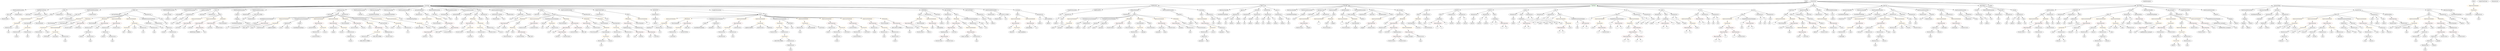 strict digraph {
	graph [bb="0,0,34941,828"];
	node [label="\N"];
	Enter	[height=0.5,
		pos="25457,810",
		width=0.83628];
	FunctionCall_Unnamed_28	[color=orange,
		height=0.5,
		label=FunctionCall,
		pos="11125,234",
		width=1.6125];
	Identifier_COIN_PER_ETHER	[color=black,
		height=0.5,
		label=COIN_PER_ETHER,
		pos="11036,162",
		width=2.5273];
	FunctionCall_Unnamed_28 -> Identifier_COIN_PER_ETHER	[pos="e,11057,179.88 11104,216.76 11093,207.86 11078,196.65 11066,186.78"];
	MemberAccess_Unnamed_36	[color=black,
		height=0.5,
		label=MemberAccess,
		pos="11214,162",
		width=1.9174];
	FunctionCall_Unnamed_28 -> MemberAccess_Unnamed_36	[pos="e,11193,179.39 11145,216.76 11157,207.73 11171,196.33 11184,186.35"];
	ThrowStatement_Unnamed_15	[color=black,
		height=0.5,
		label=ThrowStatement,
		pos="8028.5,450",
		width=2.0006];
	Identifier_LogReceivedETH	[color=black,
		height=0.5,
		label=LogReceivedETH,
		pos="10631,378",
		width=2.1669];
	Identifier_startTime_2	[color=black,
		height=0.5,
		label=startTime,
		pos="3069.5,378",
		width=1.266];
	FunctionCall_Unnamed_16	[color=orange,
		height=0.5,
		label=FunctionCall,
		pos="32315,378",
		width=1.6125];
	MemberAccess_Unnamed_20	[color=black,
		height=0.5,
		label=MemberAccess,
		pos="32030,306",
		width=1.9174];
	FunctionCall_Unnamed_16 -> MemberAccess_Unnamed_20	[pos="e,32079,318.86 32271,365.78 32263,363.84 32255,361.85 32248,360 32194,346.78 32134,332.08 32090,321.52"];
	Identifier__value_3	[color=black,
		height=0.5,
		label=_value,
		pos="32152,306",
		width=0.96103];
	FunctionCall_Unnamed_16 -> Identifier__value_3	[pos="e,32178,318.26 32282,362.83 32255,351.23 32216,334.82 32188,322.8"];
	Block_Unnamed_57	[color=black,
		height=0.5,
		label=Block,
		pos="1130.5,450",
		width=0.90558];
	ExpressionStatement_Unnamed_60	[color=orange,
		height=0.5,
		label=ExpressionStatement,
		pos="901.54,378",
		width=2.458];
	Block_Unnamed_57 -> ExpressionStatement_Unnamed_60	[pos="e,955.62,392.66 1105.4,438.3 1099.9,436.11 1094,433.89 1088.5,432 1048.5,418.26 1002.7,405.25 966.54,395.56"];
	IfStatement_Unnamed_29	[color=orange,
		height=0.5,
		label=IfStatement,
		pos="1197.5,522",
		width=1.4739];
	ThrowStatement_Unnamed_22	[color=black,
		height=0.5,
		label=ThrowStatement,
		pos="849.54,450",
		width=2.0006];
	IfStatement_Unnamed_29 -> ThrowStatement_Unnamed_22	[pos="e,902.64,462.41 1158,509.56 1150.6,507.58 1142.8,505.64 1135.5,504 1045.3,483.75 1021.4,485.5 930.54,468 925.04,466.94 919.33,465.81 \
913.61,464.65"];
	UnaryOperation_Unnamed_6	[color=black,
		height=0.5,
		label=UnaryOperation,
		pos="1009.5,450",
		width=1.9452];
	IfStatement_Unnamed_29 -> UnaryOperation_Unnamed_6	[pos="e,1048.2,465.38 1162.6,508 1133.4,497.13 1091.4,481.5 1058.8,469.35"];
	VariableDeclaration_ETHToSend	[color=black,
		height=0.5,
		label=ETHToSend,
		pos="2182.5,450",
		width=1.6264];
	ElementaryTypeName_uint_63	[color=black,
		height=0.5,
		label=uint,
		pos="2395.5,378",
		width=0.75];
	VariableDeclaration_ETHToSend -> ElementaryTypeName_uint_63	[pos="e,2374.4,389.61 2226.4,437.83 2262.6,428.15 2315.1,413.05 2359.5,396 2361.1,395.41 2362.6,394.79 2364.2,394.14"];
	VariableDeclaration_weiReceived	[color=black,
		height=0.5,
		label=weiReceived,
		pos="7418.5,594",
		width=1.5986];
	ElementaryTypeName_uint_42	[color=black,
		height=0.5,
		label=uint,
		pos="7321.5,522",
		width=0.75];
	VariableDeclaration_weiReceived -> ElementaryTypeName_uint_42	[pos="e,7339.3,535.78 7396.5,577.12 7382.2,566.76 7363.4,553.18 7348.2,542.22"];
	Identifier_a_11	[color=black,
		height=0.5,
		label=a,
		pos="23383,450",
		width=0.75];
	VariableDeclaration_to	[color=black,
		height=0.5,
		label=to,
		pos="28288,522",
		width=0.75];
	ElementaryTypeName_address_7	[color=black,
		height=0.5,
		label=address,
		pos="28273,450",
		width=1.0996];
	VariableDeclaration_to -> ElementaryTypeName_address_7	[pos="e,28276,468.1 28284,503.7 28282,496.32 28280,487.52 28279,479.25"];
	Block_Unnamed_17	[color=black,
		height=0.5,
		label=Block,
		pos="19008,450",
		width=0.90558];
	ThrowStatement_Unnamed_3	[color=black,
		height=0.5,
		label=ThrowStatement,
		pos="18998,378",
		width=2.0006];
	Block_Unnamed_17 -> ThrowStatement_Unnamed_3	[pos="e,19000,396.1 19005,431.7 19004,424.32 19003,415.52 19002,407.25"];
	NumberLiteral_Unnamed_11	[color=black,
		height=0.5,
		label=NumberLiteral,
		pos="30886,306",
		width=1.765];
	MemberAccess_Unnamed_21	[color=black,
		height=0.5,
		label=MemberAccess,
		pos="33240,306",
		width=1.9174];
	IndexAccess_Unnamed_14	[color=black,
		height=0.5,
		label=IndexAccess,
		pos="33240,234",
		width=1.6402];
	MemberAccess_Unnamed_21 -> IndexAccess_Unnamed_14	[pos="e,33240,252.1 33240,287.7 33240,280.41 33240,271.73 33240,263.54"];
	MemberAccess_Unnamed_11	[color=black,
		height=0.5,
		label=MemberAccess,
		pos="29584,306",
		width=1.9174];
	IndexAccess_Unnamed_5	[color=black,
		height=0.5,
		label=IndexAccess,
		pos="29584,234",
		width=1.6402];
	MemberAccess_Unnamed_11 -> IndexAccess_Unnamed_5	[pos="e,29584,252.1 29584,287.7 29584,280.41 29584,271.73 29584,263.54"];
	MemberAccess_Unnamed_15	[color=black,
		height=0.5,
		label=MemberAccess,
		pos="30338,306",
		width=1.9174];
	Identifier_msg_8	[color=black,
		height=0.5,
		label=msg,
		pos="30338,234",
		width=0.75];
	MemberAccess_Unnamed_15 -> Identifier_msg_8	[pos="e,30338,252.1 30338,287.7 30338,280.41 30338,271.73 30338,263.54"];
	VariableDeclaration_remains	[color=black,
		height=0.5,
		label=remains,
		pos="7756.5,450",
		width=1.0858];
	ElementaryTypeName_uint_60	[color=black,
		height=0.5,
		label=uint,
		pos="7745.5,378",
		width=0.75];
	VariableDeclaration_remains -> ElementaryTypeName_uint_60	[pos="e,7748.2,396.1 7753.8,431.7 7752.7,424.32 7751.3,415.52 7750,407.25"];
	Identifier_coin_3	[color=black,
		height=0.5,
		label=coin,
		pos="8549.5,90",
		width=0.75];
	Identifier_newOwner	[color=black,
		height=0.5,
		label=newOwner,
		pos="25564,378",
		width=1.4046];
	BinaryOperation_Unnamed_95	[color=brown,
		height=0.5,
		label=BinaryOperation,
		pos="1252.5,450",
		width=1.9867];
	NumberLiteral_Unnamed_42	[color=black,
		height=0.5,
		label=NumberLiteral,
		pos="1071.5,378",
		width=1.765];
	BinaryOperation_Unnamed_95 -> NumberLiteral_Unnamed_42	[pos="e,1107.9,393.06 1214.6,434.33 1186.6,423.51 1148.4,408.72 1118.5,397.16"];
	Identifier_ETHToSend	[color=black,
		height=0.5,
		label=ETHToSend,
		pos="1211.5,378",
		width=1.6264];
	BinaryOperation_Unnamed_95 -> Identifier_ETHToSend	[pos="e,1221.6,396.1 1242.4,431.7 1237.8,423.9 1232.3,414.51 1227.3,405.83"];
	VariableDeclaration_totalSupply	[color=black,
		height=0.5,
		label=totalSupply,
		pos="27963,594",
		width=1.4739];
	ElementaryTypeName_uint_16	[color=black,
		height=0.5,
		label=uint,
		pos="28001,522",
		width=0.75];
	VariableDeclaration_totalSupply -> ElementaryTypeName_uint_16	[pos="e,27992,539.31 27972,576.05 27976,568.03 27981,558.26 27986,549.3"];
	Identifier_msg_10	[color=black,
		height=0.5,
		label=msg,
		pos="33126,306",
		width=0.75];
	VariableDeclaration_crowdsaleClosed	[color=black,
		height=0.5,
		label=crowdsaleClosed,
		pos="6359.5,594",
		width=2.0838];
	ElementaryTypeName_bool_3	[color=black,
		height=0.5,
		label=bool,
		pos="6408.5,522",
		width=0.76697];
	VariableDeclaration_crowdsaleClosed -> ElementaryTypeName_bool_3	[pos="e,6397.5,538.83 6371.4,576.05 6377.3,567.65 6384.5,557.32 6391,548.02"];
	ModifierInvocation_onlyOwner_9	[color=black,
		height=0.5,
		label=onlyOwner,
		pos="4788.5,594",
		width=1.4323];
	MemberAccess_Unnamed_17	[color=black,
		height=0.5,
		label=MemberAccess,
		pos="30707,162",
		width=1.9174];
	Identifier_msg_9	[color=black,
		height=0.5,
		label=msg,
		pos="30707,90",
		width=0.75];
	MemberAccess_Unnamed_17 -> Identifier_msg_9	[pos="e,30707,108.1 30707,143.7 30707,136.41 30707,127.73 30707,119.54"];
	FunctionCall_Unnamed_27	[color=orange,
		height=0.5,
		label=FunctionCall,
		pos="11049,378",
		width=1.6125];
	NumberLiteral_Unnamed_32	[color=black,
		height=0.5,
		label=NumberLiteral,
		pos="10974,306",
		width=1.765];
	FunctionCall_Unnamed_27 -> NumberLiteral_Unnamed_32	[pos="e,10991,323.71 11031,360.41 11021,351.76 11010,341 11000,331.42"];
	MemberAccess_Unnamed_35	[color=black,
		height=0.5,
		label=MemberAccess,
		pos="11125,306",
		width=1.9174];
	FunctionCall_Unnamed_27 -> MemberAccess_Unnamed_35	[pos="e,11106,323.71 11067,360.41 11076,351.76 11088,341 11098,331.42"];
	ElementaryTypeName_uint_13	[color=black,
		height=0.5,
		label=uint,
		pos="21906,450",
		width=0.75];
	Identifier_coin_1	[color=black,
		height=0.5,
		label=coin,
		pos="9362.5,306",
		width=0.75];
	ElementaryTypeName_uint_26	[color=black,
		height=0.5,
		label=uint,
		pos="15015,450",
		width=0.75];
	ModifierInvocation_onlyOwner_5	[color=black,
		height=0.5,
		label=onlyOwner,
		pos="7650.5,594",
		width=1.4323];
	Identifier_a_6	[color=black,
		height=0.5,
		label=a,
		pos="23791,306",
		width=0.75];
	ExpressionStatement_Unnamed_37	[color=orange,
		height=0.5,
		label=ExpressionStatement,
		pos="14362,522",
		width=2.458];
	BinaryOperation_Unnamed_61	[color=brown,
		height=0.5,
		label=BinaryOperation,
		pos="14362,450",
		width=1.9867];
	ExpressionStatement_Unnamed_37 -> BinaryOperation_Unnamed_61	[pos="e,14362,468.1 14362,503.7 14362,496.41 14362,487.73 14362,479.54"];
	ElementaryTypeName_uint_1	[color=black,
		height=0.5,
		label=uint,
		pos="24822,450",
		width=0.75];
	Identifier_totalSupply	[color=black,
		height=0.5,
		label=totalSupply,
		pos="27476,378",
		width=1.4739];
	NumberLiteral_Unnamed_13	[color=black,
		height=0.5,
		label=NumberLiteral,
		pos="33567,450",
		width=1.765];
	Identifier__to_3	[color=black,
		height=0.5,
		label=_to,
		pos="32232,306",
		width=0.75];
	BinaryOperation_Unnamed_11	[color=brown,
		height=0.5,
		label=BinaryOperation,
		pos="23827,378",
		width=1.9867];
	BinaryOperation_Unnamed_11 -> Identifier_a_6	[pos="e,23799,323.14 23818,359.7 23814,351.75 23809,342.16 23804,333.34"];
	Identifier_b_6	[color=black,
		height=0.5,
		label=b,
		pos="23863,306",
		width=0.75];
	BinaryOperation_Unnamed_11 -> Identifier_b_6	[pos="e,23854,323.14 23835,359.7 23840,351.75 23844,342.16 23849,333.34"];
	BinaryOperation_Unnamed_39	[color=brown,
		height=0.5,
		label=BinaryOperation,
		pos="30097,378",
		width=1.9867];
	Identifier_now	[color=black,
		height=0.5,
		label=now,
		pos="29988,306",
		width=0.75];
	BinaryOperation_Unnamed_39 -> Identifier_now	[pos="e,30007,319.21 30071,360.76 30055,350.16 30033,336.3 30016,325.31"];
	Identifier_pastBlockTime_tmstmp16	[color=black,
		height=0.5,
		label=pastBlockTime_tmstmp16,
		pos="30142,306",
		width=3.0263];
	BinaryOperation_Unnamed_39 -> Identifier_pastBlockTime_tmstmp16	[pos="e,30130,324.28 30107,360.05 30112,352.18 30119,342.62 30124,333.79"];
	MemberAccess_Unnamed_56	[color=black,
		height=0.5,
		label=MemberAccess,
		pos="8769.5,306",
		width=1.9174];
	Identifier_multisigEther_1	[color=black,
		height=0.5,
		label=multisigEther,
		pos="8769.5,234",
		width=1.6264];
	MemberAccess_Unnamed_56 -> Identifier_multisigEther_1	[pos="e,8769.5,252.1 8769.5,287.7 8769.5,280.41 8769.5,271.73 8769.5,263.54"];
	Identifier_payment_1	[color=black,
		height=0.5,
		label=payment,
		pos="16671,378",
		width=1.1689];
	MemberAccess_Unnamed_60	[color=black,
		height=0.5,
		label=MemberAccess,
		pos="372.54,306",
		width=1.9174];
	Identifier_owner_3	[color=black,
		height=0.5,
		label=owner,
		pos="372.54,234",
		width=0.93331];
	MemberAccess_Unnamed_60 -> Identifier_owner_3	[pos="e,372.54,252.1 372.54,287.7 372.54,280.41 372.54,271.73 372.54,263.54"];
	ElementaryTypeName_bool_1	[color=black,
		height=0.5,
		label=bool,
		pos="18305,522",
		width=0.76697];
	BinaryOperation_Unnamed_56	[color=brown,
		height=0.5,
		label=BinaryOperation,
		pos="6148.5,306",
		width=1.9867];
	Identifier_endTime	[color=black,
		height=0.5,
		label=endTime,
		pos="6104.5,234",
		width=1.1967];
	BinaryOperation_Unnamed_56 -> Identifier_endTime	[pos="e,6115.1,251.79 6137.9,288.05 6132.9,280.06 6126.7,270.33 6121.1,261.4"];
	Identifier_now_3	[color=black,
		height=0.5,
		label=now,
		pos="6192.5,234",
		width=0.75];
	BinaryOperation_Unnamed_56 -> Identifier_now_3	[pos="e,6182.6,250.83 6159.2,288.05 6164.4,279.73 6170.8,269.54 6176.6,260.32"];
	FunctionCall_Unnamed_29	[color=orange,
		height=0.5,
		label=FunctionCall,
		pos="9638.5,378",
		width=1.6125];
	MemberAccess_Unnamed_38	[color=black,
		height=0.5,
		label=MemberAccess,
		pos="9557.5,306",
		width=1.9174];
	FunctionCall_Unnamed_29 -> MemberAccess_Unnamed_38	[pos="e,9576.8,323.63 9619.8,360.76 9609.6,351.97 9596.8,340.93 9585.5,331.14"];
	Identifier_coinSentToEther_1	[color=black,
		height=0.5,
		label=coinSentToEther,
		pos="9718.5,306",
		width=2.0422];
	FunctionCall_Unnamed_29 -> Identifier_coinSentToEther_1	[pos="e,9699.5,323.63 9657.1,360.76 9667.1,351.97 9679.8,340.93 9690.9,331.14"];
	BinaryOperation_Unnamed_54	[color=brown,
		height=0.5,
		label=BinaryOperation,
		pos="26200,450",
		width=1.9867];
	FunctionCall_Unnamed_22	[color=orange,
		height=0.5,
		label=FunctionCall,
		pos="26072,378",
		width=1.6125];
	BinaryOperation_Unnamed_54 -> FunctionCall_Unnamed_22	[pos="e,26099,394.1 26170,433.12 26152,423.15 26129,410.21 26109,399.48"];
	Identifier_totalSupply_2	[color=black,
		height=0.5,
		label=totalSupply,
		pos="26201,378",
		width=1.4739];
	BinaryOperation_Unnamed_54 -> Identifier_totalSupply_2	[pos="e,26200,396.1 26200,431.7 26200,424.41 26200,415.73 26200,407.54"];
	BinaryOperation_Unnamed_85	[color=brown,
		height=0.5,
		label=BinaryOperation,
		pos="7625.5,450",
		width=1.9867];
	BooleanLiteral_Unnamed_3	[color=black,
		height=0.5,
		label=BooleanLiteral,
		pos="7468.5,378",
		width=1.7788];
	BinaryOperation_Unnamed_85 -> BooleanLiteral_Unnamed_3	[pos="e,7501.7,393.8 7591.5,433.81 7568.2,423.43 7537.1,409.59 7512.1,398.41"];
	Identifier_crowdsaleClosed	[color=black,
		height=0.5,
		label=crowdsaleClosed,
		pos="7625.5,378",
		width=2.0838];
	BinaryOperation_Unnamed_85 -> Identifier_crowdsaleClosed	[pos="e,7625.5,396.1 7625.5,431.7 7625.5,424.41 7625.5,415.73 7625.5,407.54"];
	BinaryOperation_Unnamed_92	[color=brown,
		height=0.5,
		label=BinaryOperation,
		pos="4624.5,450",
		width=1.9867];
	Identifier_coinSentToEther_7	[color=black,
		height=0.5,
		label=coinSentToEther,
		pos="4518.5,378",
		width=2.0422];
	BinaryOperation_Unnamed_92 -> Identifier_coinSentToEther_7	[pos="e,4543.4,395.39 4600,432.76 4585.9,423.47 4568,411.66 4552.6,401.48"];
	FunctionCall_Unnamed_50	[color=orange,
		height=0.5,
		label=FunctionCall,
		pos="4668.5,378",
		width=1.6125];
	BinaryOperation_Unnamed_92 -> FunctionCall_Unnamed_50	[pos="e,4658,395.79 4635.2,432.05 4640.2,424.06 4646.3,414.33 4651.9,405.4"];
	Identifier___5	[color=black,
		height=0.5,
		label=_,
		pos="9202.5,450",
		width=0.75];
	ParameterList_Unnamed_7	[color=black,
		height=0.5,
		label=ParameterList,
		pos="21720,594",
		width=1.7095];
	Parameter_None_3	[color=black,
		height=0.5,
		label=None,
		pos="21714,522",
		width=0.85014];
	ParameterList_Unnamed_7 -> Parameter_None_3	[pos="e,21715,540.1 21718,575.7 21717,568.41 21717,559.73 21716,551.54"];
	InheritanceSpecifier_Unnamed_1	[color=black,
		height=0.5,
		label=InheritanceSpecifier,
		pos="17353,666",
		width=2.3333];
	UserDefinedTypeName_Unnamed_1	[color=black,
		height=0.5,
		label=UserDefinedTypeName,
		pos="17302,594",
		width=2.7214];
	InheritanceSpecifier_Unnamed_1 -> UserDefinedTypeName_Unnamed_1	[pos="e,17314,612.28 17340,648.05 17334,640.09 17327,630.41 17321,621.51"];
	Identifier_this_6	[color=black,
		height=0.5,
		label=this,
		pos="1849.5,306",
		width=0.75];
	ElementaryTypeName_uint_33	[color=black,
		height=0.5,
		label=uint,
		pos="31366,378",
		width=0.75];
	Identifier_a_13	[color=black,
		height=0.5,
		label=a,
		pos="21432,450",
		width=0.75];
	Parameter_None_5	[color=black,
		height=0.5,
		label=None,
		pos="21354,522",
		width=0.85014];
	ElementaryTypeName_uint64_5	[color=black,
		height=0.5,
		label=uint64,
		pos="21354,450",
		width=0.91945];
	Parameter_None_5 -> ElementaryTypeName_uint64_5	[pos="e,21354,468.1 21354,503.7 21354,496.41 21354,487.73 21354,479.54"];
	Identifier_addr	[color=black,
		height=0.5,
		label=addr,
		pos="13020,378",
		width=0.76697];
	BinaryOperation_Unnamed_10	[color=brown,
		height=0.5,
		label=BinaryOperation,
		pos="22951,234",
		width=1.9867];
	Identifier_b_5	[color=black,
		height=0.5,
		label=b,
		pos="22887,162",
		width=0.75];
	BinaryOperation_Unnamed_10 -> Identifier_b_5	[pos="e,22900,177.89 22935,216.05 22927,207.13 22917,196.06 22908,186.33"];
	Identifier_a_5	[color=black,
		height=0.5,
		label=a,
		pos="22959,162",
		width=0.75];
	BinaryOperation_Unnamed_10 -> Identifier_a_5	[pos="e,22957,180.1 22953,215.7 22953,208.41 22954,199.73 22955,191.54"];
	ElementaryTypeName_uint64_3	[color=black,
		height=0.5,
		label=uint64,
		pos="21744,450",
		width=0.91945];
	ModifierDefinition_onlyOwner	[color=black,
		height=0.5,
		label=onlyOwner,
		pos="25195,666",
		width=1.4323];
	Block_Unnamed_11	[color=black,
		height=0.5,
		label=Block,
		pos="25172,594",
		width=0.90558];
	ModifierDefinition_onlyOwner -> Block_Unnamed_11	[pos="e,25177,612.1 25189,647.7 25186,640.24 25183,631.32 25181,622.97"];
	FunctionCall_Unnamed_5	[color=orange,
		height=0.5,
		label=FunctionCall,
		pos="25691,378",
		width=1.6125];
	ElementaryTypeName_address_2	[color=black,
		height=0.5,
		label=address,
		pos="25588,306",
		width=1.0996];
	FunctionCall_Unnamed_5 -> ElementaryTypeName_address_2	[pos="e,25609,321.39 25667,361.12 25653,351.23 25634,338.4 25618,327.72"];
	NumberLiteral_Unnamed_2	[color=black,
		height=0.5,
		label=NumberLiteral,
		pos="25709,306",
		width=1.765];
	FunctionCall_Unnamed_5 -> NumberLiteral_Unnamed_2	[pos="e,25704,324.1 25695,359.7 25697,352.32 25699,343.52 25701,335.25"];
	MemberAccess_Unnamed_41	[color=black,
		height=0.5,
		label=MemberAccess,
		pos="11858,306",
		width=1.9174];
	MemberAccess_Unnamed_42	[color=black,
		height=0.5,
		label=MemberAccess,
		pos="11858,234",
		width=1.9174];
	MemberAccess_Unnamed_41 -> MemberAccess_Unnamed_42	[pos="e,11858,252.1 11858,287.7 11858,280.41 11858,271.73 11858,263.54"];
	MemberAccess_Unnamed_68	[color=black,
		height=0.5,
		label=MemberAccess,
		pos="4568.5,306",
		width=1.9174];
	Identifier_coinSentToEther_8	[color=black,
		height=0.5,
		label=coinSentToEther,
		pos="4568.5,234",
		width=2.0422];
	MemberAccess_Unnamed_68 -> Identifier_coinSentToEther_8	[pos="e,4568.5,252.1 4568.5,287.7 4568.5,280.41 4568.5,271.73 4568.5,263.54"];
	Identifier__from_1	[color=black,
		height=0.5,
		label=_from,
		pos="33448,306",
		width=0.93331];
	VariableDeclaration_payee	[color=black,
		height=0.5,
		label=payee,
		pos="15247,450",
		width=0.89172];
	ElementaryTypeName_address_18	[color=black,
		height=0.5,
		label=address,
		pos="15247,378",
		width=1.0996];
	VariableDeclaration_payee -> ElementaryTypeName_address_18	[pos="e,15247,396.1 15247,431.7 15247,424.41 15247,415.73 15247,407.54"];
	Identifier___4	[color=black,
		height=0.5,
		label=_,
		pos="6120.5,450",
		width=0.75];
	Identifier_bonus_1	[color=black,
		height=0.5,
		label=bonus,
		pos="5324.5,378",
		width=0.93331];
	Block_Unnamed_14	[color=black,
		height=0.5,
		label=Block,
		pos="18816,594",
		width=0.90558];
	ExpressionStatement_Unnamed_8	[color=orange,
		height=0.5,
		label=ExpressionStatement,
		pos="18634,522",
		width=2.458];
	Block_Unnamed_14 -> ExpressionStatement_Unnamed_8	[pos="e,18675,538.29 18790,582.26 18785,580.15 18780,577.98 18775,576 18745,564.47 18713,552.11 18686,542.22"];
	IfStatement_Unnamed_3	[color=orange,
		height=0.5,
		label=IfStatement,
		pos="18794,522",
		width=1.4739];
	Block_Unnamed_14 -> IfStatement_Unnamed_3	[pos="e,18799,540.28 18810,576.05 18808,568.6 18805,559.64 18802,551.22"];
	Block_Unnamed_34	[color=black,
		height=0.5,
		label=Block,
		pos="34047,594",
		width=0.90558];
	ExpressionStatement_Unnamed_29	[color=orange,
		height=0.5,
		label=ExpressionStatement,
		pos="33852,522",
		width=2.458];
	Block_Unnamed_34 -> ExpressionStatement_Unnamed_29	[pos="e,33894,538.24 34020,583.41 33990,572.81 33942,555.47 33905,542.08"];
	ExpressionStatement_Unnamed_28	[color=orange,
		height=0.5,
		label=ExpressionStatement,
		pos="34047,522",
		width=2.458];
	Block_Unnamed_34 -> ExpressionStatement_Unnamed_28	[pos="e,34047,540.1 34047,575.7 34047,568.41 34047,559.73 34047,551.54"];
	IfStatement_Unnamed_11	[color=orange,
		height=0.5,
		label=IfStatement,
		pos="34207,522",
		width=1.4739];
	Block_Unnamed_34 -> IfStatement_Unnamed_11	[pos="e,34175,536.87 34072,582.06 34096,571.21 34135,554.36 34164,541.44"];
	Identifier_owner_1	[color=black,
		height=0.5,
		label=owner,
		pos="25110,378",
		width=0.93331];
	Block_Unnamed_40	[color=black,
		height=0.5,
		label=Block,
		pos="14460,594",
		width=0.90558];
	Block_Unnamed_40 -> ExpressionStatement_Unnamed_37	[pos="e,14385,539.76 14440,579.17 14427,569.8 14409,557.19 14394,546.29"];
	ExpressionStatement_Unnamed_38	[color=orange,
		height=0.5,
		label=ExpressionStatement,
		pos="14557,522",
		width=2.458];
	Block_Unnamed_40 -> ExpressionStatement_Unnamed_38	[pos="e,14533,539.76 14479,579.17 14492,569.8 14509,557.19 14524,546.29"];
	Identifier_assert_2	[color=black,
		height=0.5,
		label=assert,
		pos="22969,378",
		width=0.89172];
	ThrowStatement_Unnamed_9	[color=black,
		height=0.5,
		label=ThrowStatement,
		pos="6237.5,450",
		width=2.0006];
	Identifier_a_3	[color=black,
		height=0.5,
		label=a,
		pos="22798,378",
		width=0.75];
	MemberAccess_Unnamed_2	[color=black,
		height=0.5,
		label=MemberAccess,
		pos="19503,378",
		width=1.9174];
	Identifier_block	[color=black,
		height=0.5,
		label=block,
		pos="19474,306",
		width=0.87786];
	MemberAccess_Unnamed_2 -> Identifier_block	[pos="e,19480,323.62 19495,359.7 19492,351.95 19488,342.64 19485,334.02"];
	Identifier_coinToSend_2	[color=black,
		height=0.5,
		label=coinToSend,
		pos="12002,306",
		width=1.5709];
	Parameter_value	[color=black,
		height=0.5,
		label=value,
		pos="27854,522",
		width=0.82242];
	ElementaryTypeName_uint_18	[color=black,
		height=0.5,
		label=uint,
		pos="27849,450",
		width=0.75];
	Parameter_value -> ElementaryTypeName_uint_18	[pos="e,27850,468.1 27852,503.7 27852,496.41 27851,487.73 27851,479.54"];
	ElementaryTypeName_uint_35	[color=black,
		height=0.5,
		label=uint,
		pos="31462,378",
		width=0.75];
	ExpressionStatement_Unnamed_6	[color=orange,
		height=0.5,
		label=ExpressionStatement,
		pos="25138,522",
		width=2.458];
	Identifier__	[color=black,
		height=0.5,
		label=_,
		pos="25038,450",
		width=0.75];
	ExpressionStatement_Unnamed_6 -> Identifier__	[pos="e,25056,463.69 25114,504.23 25099,494.01 25080,480.92 25065,470.27"];
	UserDefinedTypeName_Unnamed_4	[color=black,
		height=0.5,
		label=UserDefinedTypeName,
		pos="34344,594",
		width=2.7214];
	IfStatement_Unnamed_26	[color=orange,
		height=0.5,
		label=IfStatement,
		pos="13057,522",
		width=1.4739];
	BinaryOperation_Unnamed_86	[color=brown,
		height=0.5,
		label=BinaryOperation,
		pos="12904,450",
		width=1.9867];
	IfStatement_Unnamed_26 -> BinaryOperation_Unnamed_86	[pos="e,12937,466.31 13026,507 13003,496.7 12973,482.56 12947,471.06"];
	ThrowStatement_Unnamed_19	[color=black,
		height=0.5,
		label=ThrowStatement,
		pos="13066,450",
		width=2.0006];
	IfStatement_Unnamed_26 -> ThrowStatement_Unnamed_19	[pos="e,13063,468.1 13059,503.7 13060,496.32 13061,487.52 13062,479.25"];
	ExpressionStatement_Unnamed_5	[color=orange,
		height=0.5,
		label=ExpressionStatement,
		pos="25701,522",
		width=2.458];
	BinaryOperation_Unnamed_19	[color=brown,
		height=0.5,
		label=BinaryOperation,
		pos="25836,450",
		width=1.9867];
	ExpressionStatement_Unnamed_5 -> BinaryOperation_Unnamed_19	[pos="e,25805,466.67 25732,504.76 25751,495 25775,482.46 25795,471.95"];
	FunctionCall_Unnamed_33	[color=orange,
		height=0.5,
		label=FunctionCall,
		pos="10333,378",
		width=1.6125];
	MemberAccess_Unnamed_47	[color=black,
		height=0.5,
		label=MemberAccess,
		pos="10255,306",
		width=1.9174];
	FunctionCall_Unnamed_33 -> MemberAccess_Unnamed_47	[pos="e,10273,323.63 10314,360.76 10305,351.97 10292,340.93 10281,331.14"];
	MemberAccess_Unnamed_48	[color=black,
		height=0.5,
		label=MemberAccess,
		pos="10411,306",
		width=1.9174];
	FunctionCall_Unnamed_33 -> MemberAccess_Unnamed_48	[pos="e,10392,323.63 10351,360.76 10360,351.97 10373,340.93 10384,331.14"];
	ThrowStatement_Unnamed_17	[color=black,
		height=0.5,
		label=ThrowStatement,
		pos="8452.5,306",
		width=2.0006];
	IfStatement_Unnamed_1	[color=orange,
		height=0.5,
		label=IfStatement,
		pos="25298,522",
		width=1.4739];
	ThrowStatement_Unnamed_1	[color=black,
		height=0.5,
		label=ThrowStatement,
		pos="25155,450",
		width=2.0006];
	IfStatement_Unnamed_1 -> ThrowStatement_Unnamed_1	[pos="e,25186,466.53 25268,506.67 25248,496.54 25220,482.81 25196,471.52"];
	BinaryOperation_Unnamed_20	[color=brown,
		height=0.5,
		label=BinaryOperation,
		pos="25317,450",
		width=1.9867];
	IfStatement_Unnamed_1 -> BinaryOperation_Unnamed_20	[pos="e,25312,468.1 25302,503.7 25304,496.24 25307,487.32 25309,478.97"];
	BooleanLiteral_Unnamed	[color=black,
		height=0.5,
		label=BooleanLiteral,
		pos="18378,378",
		width=1.7788];
	ModifierInvocation_stopInEmergency	[color=black,
		height=0.5,
		label=stopInEmergency,
		pos="30124,810",
		width=2.1115];
	BinaryOperation_Unnamed_7	[color=brown,
		height=0.5,
		label=BinaryOperation,
		pos="23091,378",
		width=1.9867];
	BinaryOperation_Unnamed_8	[color=brown,
		height=0.5,
		label=BinaryOperation,
		pos="23032,306",
		width=1.9867];
	BinaryOperation_Unnamed_7 -> BinaryOperation_Unnamed_8	[pos="e,23046,323.79 23076,360.05 23069,351.8 23061,341.7 23053,332.54"];
	Identifier_a_4	[color=black,
		height=0.5,
		label=a,
		pos="23149,306",
		width=0.75];
	BinaryOperation_Unnamed_7 -> Identifier_a_4	[pos="e,23136,322.36 23105,360.05 23112,351.35 23121,340.59 23129,331.03"];
	ThrowStatement_Unnamed_13	[color=black,
		height=0.5,
		label=ThrowStatement,
		pos="9607.5,450",
		width=2.0006];
	Identifier_etherReceived_1	[color=black,
		height=0.5,
		label=etherReceived,
		pos="10255,234",
		width=1.7511];
	MemberAccess_Unnamed_47 -> Identifier_etherReceived_1	[pos="e,10255,252.1 10255,287.7 10255,280.41 10255,271.73 10255,263.54"];
	Identifier_msg_21	[color=black,
		height=0.5,
		label=msg,
		pos="11214,18",
		width=0.75];
	StateVariableDeclaration_Unnamed_10	[color=black,
		height=0.5,
		label=StateVariableDeclaration,
		pos="270.54,666",
		width=2.8184];
	VariableDeclaration_MIN_CAP	[color=black,
		height=0.5,
		label=MIN_CAP,
		pos="137.54,594",
		width=1.4323];
	StateVariableDeclaration_Unnamed_10 -> VariableDeclaration_MIN_CAP	[pos="e,165.22,609.57 239.02,648.41 219.92,638.36 195.44,625.47 175.3,614.88"];
	NumberLiteral_Unnamed_22	[color=black,
		height=0.5,
		label=NumberLiteral,
		pos="270.54,594",
		width=1.765];
	StateVariableDeclaration_Unnamed_10 -> NumberLiteral_Unnamed_22	[pos="e,270.54,612.1 270.54,647.7 270.54,640.41 270.54,631.73 270.54,623.54"];
	ParameterList_Unnamed_9	[color=black,
		height=0.5,
		label=ParameterList,
		pos="23398,594",
		width=1.7095];
	Parameter_None_4	[color=black,
		height=0.5,
		label=None,
		pos="23402,522",
		width=0.85014];
	ParameterList_Unnamed_9 -> Parameter_None_4	[pos="e,23401,540.1 23399,575.7 23399,568.41 23399,559.73 23400,551.54"];
	ContractDefinition_Crowdsale	[color=black,
		height=0.5,
		label=Crowdsale,
		pos="6117.5,738",
		width=1.4046];
	ContractDefinition_Crowdsale -> StateVariableDeclaration_Unnamed_10	[pos="e,359.17,675.12 6066.6,736.99 5574.7,736.84 1663,734.03 493.54,684 453.2,682.27 408.84,679.15 370.38,676.04"];
	FunctionDefinition_backSkinCoinOwner	[color=black,
		height=0.5,
		label=backSkinCoinOwner,
		pos="590.54,666",
		width=2.4442];
	ContractDefinition_Crowdsale -> FunctionDefinition_backSkinCoinOwner	[pos="e,671.99,673.08 6066.7,736.85 5593.8,735.36 1957.7,722.78 868.54,684 806.73,681.8 737.29,677.55 683.27,673.86"];
	FunctionDefinition_drain	[color=black,
		height=0.5,
		label=drain,
		pos="906.54,666",
		width=0.80856];
	ContractDefinition_Crowdsale -> FunctionDefinition_drain	[pos="e,935.73,668.78 6066.7,737.17 5686,738.27 3243.4,742.73 1258.5,684 1145.7,680.66 1012.7,673.3 947.15,669.46"];
	StateVariableDeclaration_Unnamed_11	[color=black,
		height=0.5,
		label=StateVariableDeclaration,
		pos="1368.5,666",
		width=2.8184];
	ContractDefinition_Crowdsale -> StateVariableDeclaration_Unnamed_11	[pos="e,1467.3,670.54 6066.6,736.7 5716.3,734.56 3627.1,720.65 1926.5,684 1771,680.65 1591.2,674.82 1478.7,670.93"];
	FunctionDefinition_refund	[color=black,
		height=0.5,
		label=refund,
		pos="1970.5,666",
		width=0.96103];
	ContractDefinition_Crowdsale -> FunctionDefinition_refund	[pos="e,2005.2,668.82 6066.8,736.83 5738.4,735.64 3880.1,727.17 2366.5,684 2239.7,680.38 2090.1,673.16 2016.4,669.4"];
	StateVariableDeclaration_Unnamed_23	[color=black,
		height=0.5,
		label=StateVariableDeclaration,
		pos="2476.5,666",
		width=2.8184];
	ContractDefinition_Crowdsale -> StateVariableDeclaration_Unnamed_23	[pos="e,2554.7,677.77 6066.7,736.95 5690.3,736.48 3332.5,731.66 2619.5,684 2602.2,682.84 2583.7,681.05 2565.9,679.06"];
	StateVariableDeclaration_Unnamed_16	[color=black,
		height=0.5,
		label=StateVariableDeclaration,
		pos="2729.5,666",
		width=2.8184];
	ContractDefinition_Crowdsale -> StateVariableDeclaration_Unnamed_16	[pos="e,2812.5,676.64 6066.8,736.74 5708.6,734.82 3554.2,721.81 2900.5,684 2875.6,682.56 2848.7,680.24 2823.8,677.78"];
	EventDefinition_LogReceivedETH	[color=black,
		height=0.5,
		label=LogReceivedETH,
		pos="2987.5,666",
		width=2.1669];
	ContractDefinition_Crowdsale -> EventDefinition_LogReceivedETH	[pos="e,3049.2,677.38 6066.8,736.98 5721.6,736.71 3714.7,733.04 3105.5,684 3090.9,682.82 3075.3,680.99 3060.4,678.96"];
	FunctionDefinition_start	[color=black,
		height=0.5,
		label=start,
		pos="3141.5,666",
		width=0.75];
	ContractDefinition_Crowdsale -> FunctionDefinition_start	[pos="e,3168.5,669.1 6066.8,736.83 5794.8,735.78 4481.9,728.48 3409.5,684 3327.6,680.6 3231.8,673.85 3179.9,669.96"];
	StateVariableDeclaration_Unnamed_22	[color=black,
		height=0.5,
		label=StateVariableDeclaration,
		pos="3519.5,666",
		width=2.8184];
	ContractDefinition_Crowdsale -> StateVariableDeclaration_Unnamed_22	[pos="e,3598.9,677.49 6067,736.55 5761.6,733.71 4158.3,717.42 3667.5,684 3649,682.74 3629.1,680.84 3610.2,678.76"];
	StateVariableDeclaration_Unnamed_14	[color=black,
		height=0.5,
		label=StateVariableDeclaration,
		pos="3777.5,666",
		width=2.8184];
	ContractDefinition_Crowdsale -> StateVariableDeclaration_Unnamed_14	[pos="e,3877,669.98 6067,735.49 5775.5,726.77 4306.3,682.82 3888.5,670.32"];
	FunctionDefinition_getRemainCoins	[color=black,
		height=0.5,
		label=getRemainCoins,
		pos="4946.5,666",
		width=1.9867];
	ContractDefinition_Crowdsale -> FunctionDefinition_getRemainCoins	[pos="e,5010.3,674.47 6067.1,735.28 5919.5,730.05 5475.8,712.89 5108.5,684 5080,681.76 5048.8,678.64 5021.4,675.68"];
	StateVariableDeclaration_Unnamed_20	[color=black,
		height=0.5,
		label=StateVariableDeclaration,
		pos="5218.5,666",
		width=2.8184];
	ContractDefinition_Crowdsale -> StateVariableDeclaration_Unnamed_20	[pos="e,5290.6,679.05 6067.1,735.12 5941.8,730.13 5606.6,714.76 5328.5,684 5319.9,683.04 5310.9,681.9 5301.9,680.66"];
	InheritanceSpecifier_Unnamed_7	[color=black,
		height=0.5,
		label=InheritanceSpecifier,
		pos="5421.5,666",
		width=2.3333];
	ContractDefinition_Crowdsale -> InheritanceSpecifier_Unnamed_7	[pos="e,5481.9,678.88 6067.7,734.2 5964.3,728.03 5718.9,711.6 5514.5,684 5507.6,683.06 5500.4,681.97 5493.2,680.79"];
	InheritanceSpecifier_Unnamed_8	[color=black,
		height=0.5,
		label=InheritanceSpecifier,
		pos="5607.5,666",
		width=2.3333];
	ContractDefinition_Crowdsale -> InheritanceSpecifier_Unnamed_8	[pos="e,5668.7,678.68 6069.6,731.76 5991.9,723.09 5833.8,704.63 5700.5,684 5693.9,682.97 5686.9,681.82 5680,680.64"];
	StateVariableDeclaration_Unnamed_15	[color=black,
		height=0.5,
		label=StateVariableDeclaration,
		pos="5810.5,666",
		width=2.8184];
	ContractDefinition_Crowdsale -> StateVariableDeclaration_Unnamed_15	[pos="e,5871.2,680.83 6075.8,727.49 6026.1,716.16 5942.3,697.04 5882.1,683.33"];
	ModifierDefinition_minCapNotReached	[color=black,
		height=0.5,
		label=minCapNotReached,
		pos="6015.5,666",
		width=2.3887];
	ContractDefinition_Crowdsale -> ModifierDefinition_minCapNotReached	[pos="e,6039.9,683.71 6094.9,721.46 6081.5,712.28 6064.3,700.47 6049.3,690.2"];
	StateVariableDeclaration_Unnamed_19	[color=black,
		height=0.5,
		label=StateVariableDeclaration,
		pos="6220.5,666",
		width=2.8184];
	ContractDefinition_Crowdsale -> StateVariableDeclaration_Unnamed_19	[pos="e,6195.9,683.71 6140.4,721.46 6154,712.19 6171.6,700.25 6186.8,689.91"];
	StateVariableDeclaration_Unnamed_21	[color=black,
		height=0.5,
		label=StateVariableDeclaration,
		pos="6441.5,666",
		width=2.8184];
	ContractDefinition_Crowdsale -> StateVariableDeclaration_Unnamed_21	[pos="e,6378.9,680.54 6159.9,727.85 6212.7,716.45 6303.7,696.77 6368,682.89"];
	StateVariableDeclaration_Unnamed_18	[color=black,
		height=0.5,
		label=StateVariableDeclaration,
		pos="6662.5,666",
		width=2.8184];
	ContractDefinition_Crowdsale -> StateVariableDeclaration_Unnamed_18	[pos="e,6588.5,678.65 6165.4,731.63 6245.5,722.56 6411.5,703.27 6551.5,684 6559.9,682.85 6568.5,681.61 6577.2,680.34"];
	FunctionDefinition_bonus	[color=black,
		height=0.5,
		label=bonus,
		pos="6815.5,666",
		width=0.93331];
	ContractDefinition_Crowdsale -> FunctionDefinition_bonus	[pos="e,6790.5,678.34 6167.7,734.86 6300.3,728.9 6657.5,710.76 6772.5,684 6775,683.44 6777.4,682.76 6779.9,682.01"];
	StateVariableDeclaration_Unnamed_13	[color=black,
		height=0.5,
		label=StateVariableDeclaration,
		pos="7090.5,666",
		width=2.8184];
	ContractDefinition_Crowdsale -> StateVariableDeclaration_Unnamed_13	[pos="e,6998.2,673.8 6167,733.49 6286,725.05 6598,702.86 6858.5,684 6900.5,680.96 6946.8,677.58 6986.8,674.64"];
	StructDefinition_Backer	[color=black,
		height=0.5,
		label=Backer,
		pos="7418.5,666",
		width=1.0165];
	ContractDefinition_Crowdsale -> StructDefinition_Backer	[pos="e,7382.7,670.12 6167.8,735.06 6322.1,728.99 6802.7,709.24 7200.5,684 7259.5,680.26 7327.3,674.79 7371.4,671.07"];
	FunctionDefinition_finalize	[color=black,
		height=0.5,
		label=finalize,
		pos="7715.5,666",
		width=1.0026];
	ContractDefinition_Crowdsale -> FunctionDefinition_finalize	[pos="e,7679.8,669.74 6168,735.53 6345.7,730.24 6958.9,711.07 7464.5,684 7535.8,680.19 7618.2,674.32 7668.6,670.57"];
	StateVariableDeclaration_Unnamed_17	[color=black,
		height=0.5,
		label=StateVariableDeclaration,
		pos="8037.5,666",
		width=2.8184];
	ContractDefinition_Crowdsale -> StateVariableDeclaration_Unnamed_17	[pos="e,7944.3,673.4 6168,735.91 6369,731.44 7132.7,713.39 7760.5,684 7817.6,681.33 7881.2,677.49 7933.1,674.13"];
	ModifierDefinition_respectTimeFrame	[color=black,
		height=0.5,
		label=respectTimeFrame,
		pos="8638.5,666",
		width=2.2224];
	ContractDefinition_Crowdsale -> ModifierDefinition_respectTimeFrame	[pos="e,8559.9,669.93 6168.1,735.84 6397.1,730.55 7358.6,707.96 8147.5,684 8287.6,679.75 8450,673.95 8548.5,670.35"];
	FunctionDefinition_receiveETH	[color=black,
		height=0.5,
		label=receiveETH,
		pos="9314.5,666",
		width=1.5155];
	ContractDefinition_Crowdsale -> FunctionDefinition_receiveETH	[pos="e,9260.3,668.73 6168.2,736.13 6434,731.56 7695.6,709.42 8727.5,684 8916.8,679.34 9140.4,672.49 9248.9,669.09"];
	UsingForDeclaration_Unnamed_2	[color=black,
		height=0.5,
		label=UsingForDeclaration,
		pos="10159,666",
		width=2.4303];
	ContractDefinition_Crowdsale -> UsingForDeclaration_Unnamed_2	[pos="e,10072,669.04 6168.3,736.28 6471.4,731.96 8072.2,708.85 9378.5,684 9624,679.33 9913,672.75 10061,669.31"];
	FunctionDefinition_setMultisig	[color=black,
		height=0.5,
		label=setMultisig,
		pos="13118,666",
		width=1.4046];
	ContractDefinition_Crowdsale -> FunctionDefinition_setMultisig	[pos="e,13067,667.5 6168.4,736.49 6763.8,730.54 12401,674.17 13056,667.62"];
	FunctionDefinition_play_tmstmp7	[color=black,
		height=0.5,
		label=play_tmstmp7,
		pos="13442,666",
		width=1.765];
	ContractDefinition_Crowdsale -> FunctionDefinition_play_tmstmp7	[pos="e,13381,671.88 6168.3,737.02 6724.5,737.19 11698,737.15 13178,684 13243,681.66 13317,676.7 13370,672.73"];
	EventDefinition_LogCoinsEmited	[color=black,
		height=0.5,
		label=LogCoinsEmited,
		pos="13725,666",
		width=2.0422];
	ContractDefinition_Crowdsale -> EventDefinition_LogCoinsEmited	[pos="e,13657,673.69 6168.2,736.87 6779.8,735.21 12736,718.27 13515,684 13558,682.08 13607,678.26 13646,674.73"];
	StateVariableDeclaration_Unnamed_12	[color=black,
		height=0.5,
		label=StateVariableDeclaration,
		pos="13991,666",
		width=2.8184];
	ContractDefinition_Crowdsale -> StateVariableDeclaration_Unnamed_12	[pos="e,13906,676.34 6168.3,736.92 6793.3,735.86 12997,724.35 13808,684 13836,682.58 13867,680.09 13895,677.44"];
	FunctionDefinition_Crowdsale	[color=black,
		height=0.5,
		label=Crowdsale,
		pos="14460,666",
		width=1.4046];
	ContractDefinition_Crowdsale -> FunctionDefinition_Crowdsale	[pos="e,14410,669.99 6168.2,736.95 6763,736.34 12421,729.32 14101,684 14205,681.17 14327,674.74 14398,670.65"];
	ExpressionStatement_Unnamed_15	[color=orange,
		height=0.5,
		label=ExpressionStatement,
		pos="15151,522",
		width=2.458];
	FunctionCall_Unnamed_8	[color=orange,
		height=0.5,
		label=FunctionCall,
		pos="15118,450",
		width=1.6125];
	ExpressionStatement_Unnamed_15 -> FunctionCall_Unnamed_8	[pos="e,15126,468.1 15142,503.7 15139,496.07 15134,486.92 15130,478.4"];
	Identifier_msg_11	[color=black,
		height=0.5,
		label=msg,
		pos="32586,234",
		width=0.75];
	ElementaryTypeName_uint_6	[color=black,
		height=0.5,
		label=uint,
		pos="23227,450",
		width=0.75];
	Parameter_None_1	[color=black,
		height=0.5,
		label=None,
		pos="23323,522",
		width=0.85014];
	Parameter_None_1 -> ElementaryTypeName_uint_6	[pos="e,23244,463.98 23304,507.5 23290,497.01 23269,482.3 23253,470.52"];
	UserDefinedTypeName_Unnamed_11	[color=black,
		height=0.5,
		label=UserDefinedTypeName,
		pos="9940.5,378",
		width=2.7214];
	NumberLiteral_Unnamed_21	[color=black,
		height=0.5,
		label=NumberLiteral,
		pos="63.539,522",
		width=1.765];
	Parameter_spender_1	[color=black,
		height=0.5,
		label=spender,
		pos="18120,522",
		width=1.1135];
	ElementaryTypeName_address_12	[color=black,
		height=0.5,
		label=address,
		pos="18133,450",
		width=1.0996];
	Parameter_spender_1 -> ElementaryTypeName_address_12	[pos="e,18129,468.1 18123,503.7 18124,496.32 18126,487.52 18127,479.25"];
	FunctionCall_Unnamed_47	[color=orange,
		height=0.5,
		label=FunctionCall,
		pos="5426.5,306",
		width=1.6125];
	MemberAccess_Unnamed_63	[color=black,
		height=0.5,
		label=MemberAccess,
		pos="5248.5,234",
		width=1.9174];
	FunctionCall_Unnamed_47 -> MemberAccess_Unnamed_63	[pos="e,5285.6,249.59 5391.8,291.34 5364.6,280.64 5326.4,265.63 5296.3,253.8"];
	Identifier_COIN_PER_ETHER_1	[color=black,
		height=0.5,
		label=COIN_PER_ETHER,
		pos="5426.5,234",
		width=2.5273];
	FunctionCall_Unnamed_47 -> Identifier_COIN_PER_ETHER_1	[pos="e,5426.5,252.1 5426.5,287.7 5426.5,280.41 5426.5,271.73 5426.5,263.54"];
	Parameter_assertion	[color=black,
		height=0.5,
		label=assertion,
		pos="20122,522",
		width=1.2105];
	ElementaryTypeName_bool	[color=black,
		height=0.5,
		label=bool,
		pos="20104,450",
		width=0.76697];
	Parameter_assertion -> ElementaryTypeName_bool	[pos="e,20108,468.1 20117,503.7 20115,496.32 20113,487.52 20111,479.25"];
	Identifier_winner_tmstmp2	[color=black,
		height=0.5,
		label=winner_tmstmp2,
		pos="19868,234",
		width=2.0145];
	BinaryOperation_Unnamed_63	[color=brown,
		height=0.5,
		label=BinaryOperation,
		pos="3072.5,450",
		width=1.9867];
	BinaryOperation_Unnamed_63 -> Identifier_startTime_2	[pos="e,3070.3,396.1 3071.8,431.7 3071.5,424.41 3071.1,415.73 3070.8,407.54"];
	NumberLiteral_Unnamed_31	[color=black,
		height=0.5,
		label=NumberLiteral,
		pos="3196.5,378",
		width=1.765];
	BinaryOperation_Unnamed_63 -> NumberLiteral_Unnamed_31	[pos="e,3168.9,394.58 3100.7,433.12 3117.9,423.38 3140.2,410.8 3158.9,400.22"];
	IfStatement_Unnamed_13	[color=orange,
		height=0.5,
		label=IfStatement,
		pos="8962.5,522",
		width=1.4739];
	BinaryOperation_Unnamed_58	[color=brown,
		height=0.5,
		label=BinaryOperation,
		pos="8923.5,450",
		width=1.9867];
	IfStatement_Unnamed_13 -> BinaryOperation_Unnamed_58	[pos="e,8933.2,468.28 8953.1,504.05 8948.8,496.26 8943.5,486.82 8938.6,478.08"];
	ThrowStatement_Unnamed_10	[color=black,
		height=0.5,
		label=ThrowStatement,
		pos="9085.5,450",
		width=2.0006];
	IfStatement_Unnamed_13 -> ThrowStatement_Unnamed_10	[pos="e,9057.5,466.97 8988.9,505.98 9006,496.24 9028.6,483.4 9047.6,472.58"];
	ModifierInvocation_onlyOwner_8	[color=black,
		height=0.5,
		label=onlyOwner,
		pos="403.54,594",
		width=1.4323];
	FunctionDefinition_backSkinCoinOwner -> ModifierInvocation_onlyOwner_8	[pos="e,437.9,607.86 549.5,649.64 519.59,638.44 479.09,623.28 448.34,611.77"];
	ParameterList_Unnamed_60	[color=black,
		height=0.5,
		label=ParameterList,
		pos="534.54,594",
		width=1.7095];
	FunctionDefinition_backSkinCoinOwner -> ParameterList_Unnamed_60	[pos="e,547.97,611.79 576.98,648.05 570.38,639.8 562.3,629.7 554.97,620.54"];
	Block_Unnamed_54	[color=black,
		height=0.5,
		label=Block,
		pos="646.54,594",
		width=0.90558];
	FunctionDefinition_backSkinCoinOwner -> Block_Unnamed_54	[pos="e,633.88,610.83 604.09,648.05 610.89,639.56 619.25,629.11 626.75,619.73"];
	ParameterList_Unnamed_37	[color=black,
		height=0.5,
		label=ParameterList,
		pos="28959,594",
		width=1.7095];
	Parameter__owner	[color=black,
		height=0.5,
		label=_owner,
		pos="28932,522",
		width=1.0719];
	ParameterList_Unnamed_37 -> Parameter__owner	[pos="e,28938,540.1 28952,575.7 28949,568.15 28945,559.12 28942,550.68"];
	Identifier_balances_4	[color=black,
		height=0.5,
		label=balances,
		pos="29102,450",
		width=1.1828];
	Identifier_coinSentToEther_2	[color=black,
		height=0.5,
		label=coinSentToEther,
		pos="12100,378",
		width=2.0422];
	Block_Unnamed	[color=black,
		height=0.5,
		label=Block,
		pos="24607,594",
		width=0.90558];
	ExpressionStatement_Unnamed	[color=orange,
		height=0.5,
		label=ExpressionStatement,
		pos="24392,522",
		width=2.458];
	Block_Unnamed -> ExpressionStatement_Unnamed	[pos="e,24437,537.84 24579,583.99 24546,573.28 24490,555.13 24448,541.41"];
	Identifier_c_1	[color=black,
		height=0.5,
		label=c,
		pos="24525,522",
		width=0.75];
	Block_Unnamed -> Identifier_c_1	[pos="e,24541,536.77 24590,578.5 24578,568.54 24562,555.17 24549,544.04"];
	VariableDeclarationStatement_Unnamed	[color=black,
		height=0.5,
		label=VariableDeclarationStatement,
		pos="24689,522",
		width=3.3174];
	Block_Unnamed -> VariableDeclarationStatement_Unnamed	[pos="e,24668,540.2 24624,578.5 24634,569.54 24648,557.81 24660,547.45"];
	ParameterList_Unnamed_15	[color=black,
		height=0.5,
		label=ParameterList,
		pos="20799,594",
		width=1.7095];
	Parameter_None_7	[color=black,
		height=0.5,
		label=None,
		pos="20785,522",
		width=0.85014];
	ParameterList_Unnamed_15 -> Parameter_None_7	[pos="e,20788,540.1 20795,575.7 20794,568.32 20792,559.52 20790,551.25"];
	IndexAccess_Unnamed_21	[color=black,
		height=0.5,
		label=IndexAccess,
		pos="31863,522",
		width=1.6402];
	IndexAccess_Unnamed_22	[color=black,
		height=0.5,
		label=IndexAccess,
		pos="31760,450",
		width=1.6402];
	IndexAccess_Unnamed_21 -> IndexAccess_Unnamed_22	[pos="e,31783,466.82 31839,505.12 31825,495.63 31807,483.44 31792,473.03"];
	Identifier__spender_3	[color=black,
		height=0.5,
		label=_spender,
		pos="31882,450",
		width=1.2521];
	IndexAccess_Unnamed_21 -> Identifier__spender_3	[pos="e,31877,468.1 31867,503.7 31869,496.24 31872,487.32 31874,478.97"];
	MemberAccess_Unnamed_31	[color=black,
		height=0.5,
		label=MemberAccess,
		pos="25954,306",
		width=1.9174];
	Identifier_totalSupply_3	[color=black,
		height=0.5,
		label=totalSupply,
		pos="25954,234",
		width=1.4739];
	MemberAccess_Unnamed_31 -> Identifier_totalSupply_3	[pos="e,25954,252.1 25954,287.7 25954,280.41 25954,271.73 25954,263.54"];
	IfStatement_Unnamed_18	[color=orange,
		height=0.5,
		label=IfStatement,
		pos="6741.5,522",
		width=1.4739];
	BinaryOperation_Unnamed_77	[color=brown,
		height=0.5,
		label=BinaryOperation,
		pos="6726.5,450",
		width=1.9867];
	IfStatement_Unnamed_18 -> BinaryOperation_Unnamed_77	[pos="e,6730.2,468.1 6737.8,503.7 6736.3,496.32 6734.4,487.52 6732.6,479.25"];
	FunctionCall_Unnamed_38	[color=orange,
		height=0.5,
		label=FunctionCall,
		pos="6874.5,450",
		width=1.6125];
	IfStatement_Unnamed_18 -> FunctionCall_Unnamed_38	[pos="e,6846.2,465.9 6769.4,506.33 6788.8,496.13 6814.9,482.41 6836.2,471.18"];
	Identifier_a_15	[color=black,
		height=0.5,
		label=a,
		pos="20177,450",
		width=0.75];
	FunctionDefinition_assert	[color=black,
		height=0.5,
		label=assert,
		pos="20122,666",
		width=0.89172];
	Block_Unnamed_8	[color=black,
		height=0.5,
		label=Block,
		pos="20009,594",
		width=0.90558];
	FunctionDefinition_assert -> Block_Unnamed_8	[pos="e,20030,608.17 20101,652 20083,641.36 20059,626.16 20039,614.13"];
	ParameterList_Unnamed_16	[color=black,
		height=0.5,
		label=ParameterList,
		pos="20122,594",
		width=1.7095];
	FunctionDefinition_assert -> ParameterList_Unnamed_16	[pos="e,20122,612.1 20122,647.7 20122,640.41 20122,631.73 20122,623.54"];
	Parameter_b_7	[color=black,
		height=0.5,
		label=b,
		pos="20873,522",
		width=0.75];
	ElementaryTypeName_uint256_4	[color=black,
		height=0.5,
		label=uint256,
		pos="20866,450",
		width=1.0442];
	Parameter_b_7 -> ElementaryTypeName_uint256_4	[pos="e,20867,468.1 20871,503.7 20870,496.41 20869,487.73 20868,479.54"];
	BinaryOperation_Unnamed_29	[color=brown,
		height=0.5,
		label=BinaryOperation,
		pos="17033,450",
		width=1.9867];
	FunctionCall_Unnamed_6	[color=orange,
		height=0.5,
		label=FunctionCall,
		pos="17107,378",
		width=1.6125];
	BinaryOperation_Unnamed_29 -> FunctionCall_Unnamed_6	[pos="e,17089,395.47 17050,432.41 17059,423.69 17071,412.85 17081,403.21"];
	IndexAccess_Unnamed	[color=black,
		height=0.5,
		label=IndexAccess,
		pos="17242,378",
		width=1.6402];
	BinaryOperation_Unnamed_29 -> IndexAccess_Unnamed	[pos="e,17203,391.91 17074,435 17108,423.61 17156,407.51 17192,395.5"];
	Identifier_assertion	[color=black,
		height=0.5,
		label=assertion,
		pos="19990,378",
		width=1.2105];
	Block_Unnamed_2	[color=black,
		height=0.5,
		label=Block,
		pos="23962,594",
		width=0.90558];
	ExpressionStatement_Unnamed_3	[color=orange,
		height=0.5,
		label=ExpressionStatement,
		pos="23813,522",
		width=2.458];
	Block_Unnamed_2 -> ExpressionStatement_Unnamed_3	[pos="e,23847,538.97 23937,581.6 23916,571.37 23883,556.11 23857,543.73"];
	BinaryOperation_Unnamed_12	[color=brown,
		height=0.5,
		label=BinaryOperation,
		pos="23991,522",
		width=1.9867];
	Block_Unnamed_2 -> BinaryOperation_Unnamed_12	[pos="e,23983,540.28 23969,576.05 23972,568.43 23976,559.23 23979,550.65"];
	Block_Unnamed_52	[color=black,
		height=0.5,
		label=Block,
		pos="729.54,594",
		width=0.90558];
	FunctionDefinition_drain -> Block_Unnamed_52	[pos="e,755.09,605.69 882.4,655.77 855.16,645.32 809.57,627.69 770.54,612 768.82,611.31 767.06,610.6 765.28,609.87"];
	ParameterList_Unnamed_58	[color=black,
		height=0.5,
		label=ParameterList,
		pos="841.54,594",
		width=1.7095];
	FunctionDefinition_drain -> ParameterList_Unnamed_58	[pos="e,856.98,611.63 892.43,649.81 884.35,641.1 874,629.96 864.74,619.99"];
	ModifierInvocation_onlyOwner_6	[color=black,
		height=0.5,
		label=onlyOwner,
		pos="972.54,594",
		width=1.4323];
	FunctionDefinition_drain -> ModifierInvocation_onlyOwner_6	[pos="e,956.86,611.63 920.86,649.81 929.07,641.1 939.58,629.96 948.98,619.99"];
	BinaryOperation_Unnamed_53	[color=brown,
		height=0.5,
		label=BinaryOperation,
		pos="26500,450",
		width=1.9867];
	IndexAccess_Unnamed_24	[color=black,
		height=0.5,
		label=IndexAccess,
		pos="26342,378",
		width=1.6402];
	BinaryOperation_Unnamed_53 -> IndexAccess_Unnamed_24	[pos="e,26374,393.44 26465,433.81 26442,423.33 26410,409.3 26385,398.07"];
	FunctionCall_Unnamed_21	[color=orange,
		height=0.5,
		label=FunctionCall,
		pos="26500,378",
		width=1.6125];
	BinaryOperation_Unnamed_53 -> FunctionCall_Unnamed_21	[pos="e,26500,396.1 26500,431.7 26500,424.41 26500,415.73 26500,407.54"];
	ExpressionStatement_Unnamed_18	[color=orange,
		height=0.5,
		label=ExpressionStatement,
		pos="29326,522",
		width=2.458];
	BinaryOperation_Unnamed_36	[color=brown,
		height=0.5,
		label=BinaryOperation,
		pos="29329,450",
		width=1.9867];
	ExpressionStatement_Unnamed_18 -> BinaryOperation_Unnamed_36	[pos="e,29328,468.1 29326,503.7 29327,496.41 29327,487.73 29327,479.54"];
	Identifier_receiveETH	[color=black,
		height=0.5,
		label=receiveETH,
		pos="34518,594",
		width=1.5155];
	MemberAccess_Unnamed_59	[color=black,
		height=0.5,
		label=MemberAccess,
		pos="8549.5,162",
		width=1.9174];
	MemberAccess_Unnamed_59 -> Identifier_coin_3	[pos="e,8549.5,108.1 8549.5,143.7 8549.5,136.41 8549.5,127.73 8549.5,119.54"];
	Identifier_now_1	[color=black,
		height=0.5,
		label=now,
		pos="31058,378",
		width=0.75];
	ThrowStatement_Unnamed_21	[color=black,
		height=0.5,
		label=ThrowStatement,
		pos="1414.5,450",
		width=2.0006];
	MemberAccess_Unnamed_61	[color=black,
		height=0.5,
		label=MemberAccess,
		pos="528.54,306",
		width=1.9174];
	Identifier_this_4	[color=black,
		height=0.5,
		label=this,
		pos="528.54,234",
		width=0.75];
	MemberAccess_Unnamed_61 -> Identifier_this_4	[pos="e,528.54,252.1 528.54,287.7 528.54,280.41 528.54,271.73 528.54,263.54"];
	Identifier__value_9	[color=black,
		height=0.5,
		label=_value,
		pos="33560,378",
		width=0.96103];
	FunctionCall_Unnamed_10	[color=orange,
		height=0.5,
		label=FunctionCall,
		pos="28992,378",
		width=1.6125];
	Identifier__value_1	[color=black,
		height=0.5,
		label=_value,
		pos="28870,306",
		width=0.96103];
	FunctionCall_Unnamed_10 -> Identifier__value_1	[pos="e,28892,319.98 28965,361.64 28946,351.01 28922,336.82 28902,325.56"];
	MemberAccess_Unnamed_13	[color=black,
		height=0.5,
		label=MemberAccess,
		pos="28992,306",
		width=1.9174];
	FunctionCall_Unnamed_10 -> MemberAccess_Unnamed_13	[pos="e,28992,324.1 28992,359.7 28992,352.41 28992,343.73 28992,335.54"];
	IndexAccess_Unnamed_7	[color=black,
		height=0.5,
		label=IndexAccess,
		pos="28992,234",
		width=1.6402];
	Identifier_balances_3	[color=black,
		height=0.5,
		label=balances,
		pos="28948,162",
		width=1.1828];
	IndexAccess_Unnamed_7 -> Identifier_balances_3	[pos="e,28958,179.79 28981,216.05 28976,208.06 28970,198.33 28964,189.4"];
	Identifier__to_1	[color=black,
		height=0.5,
		label=_to,
		pos="29036,162",
		width=0.75];
	IndexAccess_Unnamed_7 -> Identifier__to_1	[pos="e,29026,178.83 29002,216.05 29007,207.73 29014,197.54 29020,188.32"];
	ParameterList_Unnamed_33	[color=black,
		height=0.5,
		label=ParameterList,
		pos="15923,594",
		width=1.7095];
	InheritanceSpecifier_Unnamed	[color=black,
		height=0.5,
		label=InheritanceSpecifier,
		pos="18222,666",
		width=2.3333];
	UserDefinedTypeName_Unnamed	[color=black,
		height=0.5,
		label=UserDefinedTypeName,
		pos="18222,594",
		width=2.7214];
	InheritanceSpecifier_Unnamed -> UserDefinedTypeName_Unnamed	[pos="e,18222,612.1 18222,647.7 18222,640.41 18222,631.73 18222,623.54"];
	ExpressionStatement_Unnamed_23	[color=orange,
		height=0.5,
		label=ExpressionStatement,
		pos="30618,378",
		width=2.458];
	FunctionCall_Unnamed_14	[color=orange,
		height=0.5,
		label=FunctionCall,
		pos="30629,306",
		width=1.6125];
	ExpressionStatement_Unnamed_23 -> FunctionCall_Unnamed_14	[pos="e,30626,324.1 30620,359.7 30621,352.32 30623,343.52 30624,335.25"];
	ElementaryTypeName_address_35	[color=black,
		height=0.5,
		label=address,
		pos="14690,450",
		width=1.0996];
	Identifier__value_6	[color=black,
		height=0.5,
		label=_value,
		pos="31944,378",
		width=0.96103];
	MemberAccess_Unnamed_40	[color=black,
		height=0.5,
		label=MemberAccess,
		pos="11805,378",
		width=1.9174];
	Identifier_backer	[color=black,
		height=0.5,
		label=backer,
		pos="11735,306",
		width=0.98875];
	MemberAccess_Unnamed_40 -> Identifier_backer	[pos="e,11750,322.51 11788,360.41 11779,351.44 11768,340.21 11758,330.37"];
	Block_Unnamed_12	[color=black,
		height=0.5,
		label=Block,
		pos="25255,594",
		width=0.90558];
	IfStatement_Unnamed_2	[color=orange,
		height=0.5,
		label=IfStatement,
		pos="25422,522",
		width=1.4739];
	Block_Unnamed_12 -> IfStatement_Unnamed_2	[pos="e,25389,536.62 25280,582.37 25306,571.42 25347,554.16 25378,541.06"];
	Identifier_owner_2	[color=black,
		height=0.5,
		label=owner,
		pos="25356,234",
		width=0.93331];
	Identifier__from_3	[color=black,
		height=0.5,
		label=_from,
		pos="32380,234",
		width=0.93331];
	Identifier_this_2	[color=black,
		height=0.5,
		label=this,
		pos="8925.5,234",
		width=0.75];
	Identifier___1	[color=black,
		height=0.5,
		label=_,
		pos="18634,450",
		width=0.75];
	ExpressionStatement_Unnamed_8 -> Identifier___1	[pos="e,18634,468.1 18634,503.7 18634,496.41 18634,487.73 18634,479.54"];
	ExpressionStatement_Unnamed_33	[color=orange,
		height=0.5,
		label=ExpressionStatement,
		pos="26200,522",
		width=2.458];
	ExpressionStatement_Unnamed_33 -> BinaryOperation_Unnamed_54	[pos="e,26200,468.1 26200,503.7 26200,496.41 26200,487.73 26200,479.54"];
	Parameter__spender_1	[color=black,
		height=0.5,
		label=_spender,
		pos="31985,522",
		width=1.2521];
	ElementaryTypeName_address_29	[color=black,
		height=0.5,
		label=address,
		pos="31985,450",
		width=1.0996];
	Parameter__spender_1 -> ElementaryTypeName_address_29	[pos="e,31985,468.1 31985,503.7 31985,496.41 31985,487.73 31985,479.54"];
	ParameterList_Unnamed_20	[color=black,
		height=0.5,
		label=ParameterList,
		pos="19711,594",
		width=1.7095];
	Parameter_startTime	[color=black,
		height=0.5,
		label=startTime,
		pos="19635,522",
		width=1.266];
	ParameterList_Unnamed_20 -> Parameter_startTime	[pos="e,19652,538.99 19693,576.41 19683,567.48 19671,556.31 19660,546.5"];
	ContractDefinition_PullPayment	[color=black,
		height=0.5,
		label=PullPayment,
		pos="16278,738",
		width=1.5709];
	UsingForDeclaration_Unnamed	[color=black,
		height=0.5,
		label=UsingForDeclaration,
		pos="15364,666",
		width=2.4303];
	ContractDefinition_PullPayment -> UsingForDeclaration_Unnamed	[pos="e,15444,673.2 16223,732.83 16072,721.24 15645,688.55 15456,674.06"];
	EventDefinition_LogRefundETH	[color=black,
		height=0.5,
		label=LogRefundETH,
		pos="15757,666",
		width=1.9729];
	ContractDefinition_PullPayment -> EventDefinition_LogRefundETH	[pos="e,15818,675.3 16226,730.1 16133,717.6 15937,691.2 15830,676.82"];
	FunctionDefinition_withdrawPayments	[color=black,
		height=0.5,
		label=withdrawPayments,
		pos="16035,666",
		width=2.2362];
	ContractDefinition_PullPayment -> FunctionDefinition_withdrawPayments	[pos="e,16082,680.77 16237,725.2 16197,713.89 16138,696.69 16093,683.91"];
	StateVariableDeclaration_Unnamed_4	[color=black,
		height=0.5,
		label=StateVariableDeclaration,
		pos="16437,666",
		width=2.8184];
	ContractDefinition_PullPayment -> StateVariableDeclaration_Unnamed_4	[pos="e,16400,683.23 16310,722.83 16333,712.76 16364,699.06 16389,687.75"];
	FunctionDefinition_asyncSend	[color=black,
		height=0.5,
		label=asyncSend,
		pos="17005,666",
		width=1.4184];
	ContractDefinition_PullPayment -> FunctionDefinition_asyncSend	[pos="e,16956,671.69 16331,731.82 16464,719.06 16806,686.13 16945,672.76"];
	FunctionCall_Unnamed_23	[color=orange,
		height=0.5,
		label=FunctionCall,
		pos="26772,450",
		width=1.6125];
	MemberAccess_Unnamed_32	[color=black,
		height=0.5,
		label=MemberAccess,
		pos="26650,378",
		width=1.9174];
	FunctionCall_Unnamed_23 -> MemberAccess_Unnamed_32	[pos="e,26677,394.81 26745,433.64 26728,423.93 26706,411.23 26687,400.52"];
	Identifier__value_12	[color=black,
		height=0.5,
		label=_value,
		pos="26772,378",
		width=0.96103];
	FunctionCall_Unnamed_23 -> Identifier__value_12	[pos="e,26772,396.1 26772,431.7 26772,424.41 26772,415.73 26772,407.54"];
	Identifier_Transfer_2	[color=black,
		height=0.5,
		label=Transfer,
		pos="26867,378",
		width=1.1689];
	FunctionCall_Unnamed_23 -> Identifier_Transfer_2	[pos="e,26846,394.1 26793,433.12 26806,423.52 26823,411.16 26837,400.67"];
	NumberLiteral_Unnamed_20	[color=black,
		height=0.5,
		label=NumberLiteral,
		pos="26991,378",
		width=1.765];
	FunctionCall_Unnamed_23 -> NumberLiteral_Unnamed_20	[pos="e,26950,392.09 26811,436.4 26847,424.99 26900,408.08 26939,395.57"];
	Block_Unnamed_1	[color=black,
		height=0.5,
		label=Block,
		pos="22816,594",
		width=0.90558];
	Identifier_c_3	[color=black,
		height=0.5,
		label=c,
		pos="22457,522",
		width=0.75];
	Block_Unnamed_1 -> Identifier_c_3	[pos="e,22477,533.9 22783,590.69 22724,585.82 22596,572.19 22493,540 22491,539.5 22489,538.94 22488,538.34"];
	ExpressionStatement_Unnamed_1	[color=orange,
		height=0.5,
		label=ExpressionStatement,
		pos="22590,522",
		width=2.458];
	Block_Unnamed_1 -> ExpressionStatement_Unnamed_1	[pos="e,22637,537.64 22788,584.42 22753,573.66 22693,554.94 22648,540.98"];
	VariableDeclarationStatement_Unnamed_1	[color=black,
		height=0.5,
		label=VariableDeclarationStatement,
		pos="22816,522",
		width=3.3174];
	Block_Unnamed_1 -> VariableDeclarationStatement_Unnamed_1	[pos="e,22816,540.1 22816,575.7 22816,568.41 22816,559.73 22816,551.54"];
	ExpressionStatement_Unnamed_2	[color=orange,
		height=0.5,
		label=ExpressionStatement,
		pos="23042,522",
		width=2.458];
	Block_Unnamed_1 -> ExpressionStatement_Unnamed_2	[pos="e,22994,537.64 22843,584.42 22878,573.66 22938,554.94 22983,540.98"];
	ElementaryTypeName_uint_55	[color=black,
		height=0.5,
		label=uint,
		pos="11238,378",
		width=0.75];
	Identifier_now_8	[color=black,
		height=0.5,
		label=now,
		pos="6635.5,378",
		width=0.75];
	VariableDeclaration_to_1	[color=black,
		height=0.5,
		label=to,
		pos="14940,522",
		width=0.75];
	ElementaryTypeName_address_16	[color=black,
		height=0.5,
		label=address,
		pos="14930,450",
		width=1.0996];
	VariableDeclaration_to_1 -> ElementaryTypeName_address_16	[pos="e,14932,468.1 14937,503.7 14936,496.32 14935,487.52 14934,479.25"];
	ExpressionStatement_Unnamed_16	[color=orange,
		height=0.5,
		label=ExpressionStatement,
		pos="28582,522",
		width=2.458];
	Identifier___3	[color=black,
		height=0.5,
		label=_,
		pos="28527,450",
		width=0.75];
	ExpressionStatement_Unnamed_16 -> Identifier___3	[pos="e,28539,466.36 28568,504.05 28561,495.44 28553,484.81 28546,475.33"];
	ElementaryTypeName_address_15	[color=black,
		height=0.5,
		label=address,
		pos="16831,450",
		width=1.0996];
	Identifier_ETHToSend_1	[color=black,
		height=0.5,
		label=ETHToSend,
		pos="789.54,234",
		width=1.6264];
	Parameter_b	[color=black,
		height=0.5,
		label=b,
		pos="24853,522",
		width=0.75];
	Parameter_b -> ElementaryTypeName_uint_1	[pos="e,24829,467.47 24845,504.41 24842,496.48 24837,486.78 24833,477.84"];
	FunctionCall_Unnamed_26	[color=orange,
		height=0.5,
		label=FunctionCall,
		pos="11077,450",
		width=1.6125];
	FunctionCall_Unnamed_26 -> FunctionCall_Unnamed_27	[pos="e,11055,396.1 11070,431.7 11067,424.15 11063,415.12 11060,406.68"];
	Identifier_bonus	[color=black,
		height=0.5,
		label=bonus,
		pos="11159,378",
		width=0.93331];
	FunctionCall_Unnamed_26 -> Identifier_bonus	[pos="e,11141,393.72 11096,432.76 11107,423.37 11121,411.41 11133,401.15"];
	FunctionCall_Unnamed_46	[color=orange,
		height=0.5,
		label=FunctionCall,
		pos="5324.5,450",
		width=1.6125];
	FunctionCall_Unnamed_46 -> Identifier_bonus_1	[pos="e,5324.5,396.1 5324.5,431.7 5324.5,424.41 5324.5,415.73 5324.5,407.54"];
	BinaryOperation_Unnamed_89	[color=brown,
		height=0.5,
		label=BinaryOperation,
		pos="5447.5,378",
		width=1.9867];
	FunctionCall_Unnamed_46 -> BinaryOperation_Unnamed_89	[pos="e,5419.8,394.81 5351.5,433.64 5368.7,423.88 5391.1,411.11 5410,400.38"];
	Identifier_msg_4	[color=black,
		height=0.5,
		label=msg,
		pos="28644,234",
		width=0.75];
	ElementaryTypeName_address_3	[color=black,
		height=0.5,
		label=address,
		pos="19225,522",
		width=1.0996];
	IfStatement_Unnamed_19	[color=orange,
		height=0.5,
		label=IfStatement,
		pos="7491.5,522",
		width=1.4739];
	BinaryOperation_Unnamed_78	[color=brown,
		height=0.5,
		label=BinaryOperation,
		pos="7219.5,450",
		width=1.9867];
	IfStatement_Unnamed_19 -> BinaryOperation_Unnamed_78	[pos="e,7269.3,463.24 7451.5,509.91 7444.2,507.91 7436.7,505.88 7429.5,504 7379.4,490.8 7322.4,476.45 7280.4,466.01"];
	Block_Unnamed_48	[color=black,
		height=0.5,
		label=Block,
		pos="7417.5,450",
		width=0.90558];
	IfStatement_Unnamed_19 -> Block_Unnamed_48	[pos="e,7433.1,465.72 7474.4,504.76 7464.5,495.46 7452,483.64 7441.3,473.46"];
	Parameter_a_4	[color=black,
		height=0.5,
		label=a,
		pos="23608,522",
		width=0.75];
	ElementaryTypeName_uint64	[color=black,
		height=0.5,
		label=uint64,
		pos="23695,450",
		width=0.91945];
	Parameter_a_4 -> ElementaryTypeName_uint64	[pos="e,23677,465.42 23624,507.5 23637,497.6 23654,483.94 23668,472.53"];
	ElementaryTypeName_address_9	[color=black,
		height=0.5,
		label=address,
		pos="17672,450",
		width=1.0996];
	FunctionCall_Unnamed_43	[color=orange,
		height=0.5,
		label=FunctionCall,
		pos="527.54,378",
		width=1.6125];
	FunctionCall_Unnamed_43 -> MemberAccess_Unnamed_60	[pos="e,406.11,322.16 495.8,362.67 472.94,352.34 441.8,338.28 416.54,326.87"];
	FunctionCall_Unnamed_43 -> MemberAccess_Unnamed_61	[pos="e,528.29,324.1 527.79,359.7 527.89,352.41 528.01,343.73 528.13,335.54"];
	FunctionCall_Unnamed_35	[color=orange,
		height=0.5,
		label=FunctionCall,
		pos="11442,450",
		width=1.6125];
	MemberAccess_Unnamed_50	[color=black,
		height=0.5,
		label=MemberAccess,
		pos="11352,378",
		width=1.9174];
	FunctionCall_Unnamed_35 -> MemberAccess_Unnamed_50	[pos="e,11373,395.39 11421,432.76 11409,423.73 11394,412.33 11382,402.35"];
	Identifier_LogCoinsEmited	[color=black,
		height=0.5,
		label=LogCoinsEmited,
		pos="11513,378",
		width=2.0422];
	FunctionCall_Unnamed_35 -> Identifier_LogCoinsEmited	[pos="e,11495,395.96 11458,432.41 11467,423.91 11478,413.37 11487,403.91"];
	Identifier_coinToSend_4	[color=black,
		height=0.5,
		label=coinToSend,
		pos="11661,378",
		width=1.5709];
	FunctionCall_Unnamed_35 -> Identifier_coinToSend_4	[pos="e,11622,391.38 11481,436.4 11517,424.77 11572,407.44 11611,394.87"];
	VariableDeclaration_CROWDSALE_PERIOD	[color=black,
		height=0.5,
		label=CROWDSALE_PERIOD,
		pos="7090.5,594",
		width=2.9986];
	NumberLiteral_Unnamed_27	[color=black,
		height=0.5,
		label=NumberLiteral,
		pos="7089.5,522",
		width=1.765];
	VariableDeclaration_CROWDSALE_PERIOD -> NumberLiteral_Unnamed_27	[pos="e,7089.8,540.1 7090.3,575.7 7090.2,568.41 7090.1,559.73 7089.9,551.54"];
	ElementaryTypeName_uint_47	[color=black,
		height=0.5,
		label=uint,
		pos="7198.5,522",
		width=0.75];
	VariableDeclaration_CROWDSALE_PERIOD -> ElementaryTypeName_uint_47	[pos="e,7179.7,535.18 7116.7,576.05 7133,565.5 7153.9,551.93 7170.5,541.16"];
	BinaryOperation_Unnamed_75	[color=brown,
		height=0.5,
		label=BinaryOperation,
		pos="13384,234",
		width=1.9867];
	NumberLiteral_Unnamed_33	[color=black,
		height=0.5,
		label=NumberLiteral,
		pos="13311,162",
		width=1.765];
	BinaryOperation_Unnamed_75 -> NumberLiteral_Unnamed_33	[pos="e,13328,179.71 13366,216.41 13357,207.76 13346,197 13336,187.42"];
	NumberLiteral_Unnamed_34	[color=black,
		height=0.5,
		label=NumberLiteral,
		pos="13456,162",
		width=1.765];
	BinaryOperation_Unnamed_75 -> NumberLiteral_Unnamed_34	[pos="e,13438,179.79 13401,216.05 13410,207.54 13420,197.07 13430,187.68"];
	ModifierInvocation_respectTimeFrame	[color=black,
		height=0.5,
		label=respectTimeFrame,
		pos="34720,810",
		width=2.2224];
	Parameter__spender	[color=black,
		height=0.5,
		label=_spender,
		pos="34366,522",
		width=1.2521];
	ElementaryTypeName_address_27	[color=black,
		height=0.5,
		label=address,
		pos="34499,450",
		width=1.0996];
	Parameter__spender -> ElementaryTypeName_address_27	[pos="e,34473,464.26 34392,507 34413,496.26 34441,481.32 34463,469.57"];
	ElementaryTypeName_uint_41	[color=black,
		height=0.5,
		label=uint,
		pos="10868,594",
		width=0.75];
	IndexAccess_Unnamed_16	[color=black,
		height=0.5,
		label=IndexAccess,
		pos="32440,306",
		width=1.6402];
	IndexAccess_Unnamed_16 -> Identifier__from_3	[pos="e,32393,250.51 32425,288.41 32418,279.62 32408,268.66 32400,258.96"];
	Identifier_allowed_1	[color=black,
		height=0.5,
		label=allowed,
		pos="32471,234",
		width=1.0858];
	IndexAccess_Unnamed_16 -> Identifier_allowed_1	[pos="e,32463,252.1 32447,287.7 32451,280.07 32455,270.92 32458,262.4"];
	Identifier_coinSentToEther_6	[color=black,
		height=0.5,
		label=coinSentToEther,
		pos="3424.5,378",
		width=2.0422];
	Parameter_b_2	[color=black,
		height=0.5,
		label=b,
		pos="24187,522",
		width=0.75];
	ElementaryTypeName_uint_9	[color=black,
		height=0.5,
		label=uint,
		pos="24207,450",
		width=0.75];
	Parameter_b_2 -> ElementaryTypeName_uint_9	[pos="e,24202,467.79 24191,504.05 24194,496.49 24196,487.37 24199,478.85"];
	ExpressionStatement_Unnamed_21	[color=orange,
		height=0.5,
		label=ExpressionStatement,
		pos="30293,522",
		width=2.458];
	FunctionCall_Unnamed_13	[color=orange,
		height=0.5,
		label=FunctionCall,
		pos="30310,450",
		width=1.6125];
	ExpressionStatement_Unnamed_21 -> FunctionCall_Unnamed_13	[pos="e,30305,468.1 30297,503.7 30299,496.32 30301,487.52 30303,479.25"];
	NumberLiteral_Unnamed_30	[color=black,
		height=0.5,
		label=NumberLiteral,
		pos="3604.5,594",
		width=1.765];
	BinaryOperation_Unnamed_22	[color=brown,
		height=0.5,
		label=BinaryOperation,
		pos="25407,306",
		width=1.9867];
	BinaryOperation_Unnamed_22 -> Identifier_owner_2	[pos="e,25367,251.31 25394,288.05 25388,279.77 25381,269.62 25374,260.42"];
	Identifier_newOwner_1	[color=black,
		height=0.5,
		label=newOwner,
		pos="25458,234",
		width=1.4046];
	BinaryOperation_Unnamed_22 -> Identifier_newOwner_1	[pos="e,25445,251.79 25419,288.05 25425,279.89 25432,269.91 25439,260.82"];
	Identifier_Approval	[color=black,
		height=0.5,
		label=Approval,
		pos="33658,378",
		width=1.266];
	Identifier_payee_2	[color=black,
		height=0.5,
		label=payee,
		pos="16027,234",
		width=0.89172];
	ModifierInvocation_onlyOwner_4	[color=black,
		height=0.5,
		label=onlyOwner,
		pos="2954.5,594",
		width=1.4323];
	Parameter__value	[color=black,
		height=0.5,
		label=_value,
		pos="29857,522",
		width=0.96103];
	ElementaryTypeName_uint_32	[color=black,
		height=0.5,
		label=uint,
		pos="29819,450",
		width=0.75];
	Parameter__value -> ElementaryTypeName_uint_32	[pos="e,29827,467.47 29848,504.41 29843,496.39 29838,486.57 29833,477.54"];
	VariableDeclarationStatement_Unnamed_11	[color=black,
		height=0.5,
		label=VariableDeclarationStatement,
		pos="3930.5,522",
		width=3.3174];
	VariableDeclaration_remains_1	[color=black,
		height=0.5,
		label=remains,
		pos="3675.5,450",
		width=1.0858];
	VariableDeclarationStatement_Unnamed_11 -> VariableDeclaration_remains_1	[pos="e,3705.4,462.03 3867.2,506.34 3826,496.42 3771.3,482.53 3723.5,468 3721.1,467.27 3718.7,466.49 3716.2,465.68"];
	BinaryOperation_Unnamed_88	[color=brown,
		height=0.5,
		label=BinaryOperation,
		pos="3804.5,450",
		width=1.9867];
	VariableDeclarationStatement_Unnamed_11 -> BinaryOperation_Unnamed_88	[pos="e,3833.2,466.91 3900.4,504.23 3883.2,494.68 3861.4,482.61 3843,472.38"];
	Identifier_endTime_2	[color=black,
		height=0.5,
		label=endTime,
		pos="2801.5,378",
		width=1.1967];
	Block_Unnamed_6	[color=black,
		height=0.5,
		label=Block,
		pos="20338,594",
		width=0.90558];
	Conditional_Unnamed_2	[color=black,
		height=0.5,
		label=Conditional,
		pos="20316,522",
		width=1.4877];
	Block_Unnamed_6 -> Conditional_Unnamed_2	[pos="e,20321,540.28 20332,576.05 20330,568.6 20327,559.64 20324,551.22"];
	ModifierInvocation_onlyOwner_1	[color=black,
		height=0.5,
		label=onlyOwner,
		pos="18490,594",
		width=1.4323];
	ExpressionStatement_Unnamed_50	[color=orange,
		height=0.5,
		label=ExpressionStatement,
		pos="7651.5,522",
		width=2.458];
	ExpressionStatement_Unnamed_50 -> BinaryOperation_Unnamed_85	[pos="e,7631.9,468.1 7645.1,503.7 7642.3,496.15 7639,487.12 7635.8,478.68"];
	Identifier_assert	[color=black,
		height=0.5,
		label=assert,
		pos="24304,378",
		width=0.89172];
	BinaryOperation_Unnamed_47	[color=brown,
		height=0.5,
		label=BinaryOperation,
		pos="34207,450",
		width=1.9867];
	TupleExpression_Unnamed_2	[color=black,
		height=0.5,
		label=TupleExpression,
		pos="34283,378",
		width=2.0422];
	BinaryOperation_Unnamed_47 -> TupleExpression_Unnamed_2	[pos="e,34264,395.71 34225,432.41 34234,423.76 34246,413 34256,403.42"];
	TupleExpression_Unnamed_1	[color=black,
		height=0.5,
		label=TupleExpression,
		pos="34448,378",
		width=2.0422];
	BinaryOperation_Unnamed_47 -> TupleExpression_Unnamed_1	[pos="e,34401,392.43 34252,435.75 34291,424.36 34348,407.88 34390,395.61"];
	BinaryOperation_Unnamed_82	[color=brown,
		height=0.5,
		label=BinaryOperation,
		pos="8090.5,378",
		width=1.9867];
	Identifier_now_10	[color=black,
		height=0.5,
		label=now,
		pos="7887.5,306",
		width=0.75];
	BinaryOperation_Unnamed_82 -> Identifier_now_10	[pos="e,7908.7,317.55 8043.9,364.02 8010.1,354.16 7963.5,339.68 7923.5,324 7922,323.4 7920.5,322.76 7918.9,322.11"];
	BinaryOperation_Unnamed_83	[color=brown,
		height=0.5,
		label=BinaryOperation,
		pos="8004.5,306",
		width=1.9867];
	BinaryOperation_Unnamed_82 -> BinaryOperation_Unnamed_83	[pos="e,8025.1,323.71 8070.2,360.41 8059.3,351.58 8045.8,340.57 8033.8,330.84"];
	ElementaryTypeName_address_28	[color=black,
		height=0.5,
		label=address,
		pos="32082,450",
		width=1.0996];
	Identifier_c	[color=black,
		height=0.5,
		label=c,
		pos="24214,162",
		width=0.75];
	VariableDeclaration_MAX_CAP	[color=black,
		height=0.5,
		label=MAX_CAP,
		pos="1097.5,594",
		width=1.5293];
	StateVariableDeclaration_Unnamed_11 -> VariableDeclaration_MAX_CAP	[pos="e,1139.6,605.85 1312.7,650.58 1265.2,638.31 1197.4,620.79 1150.7,608.72"];
	NumberLiteral_Unnamed_24	[color=black,
		height=0.5,
		label=NumberLiteral,
		pos="1368.5,594",
		width=1.765];
	StateVariableDeclaration_Unnamed_11 -> NumberLiteral_Unnamed_24	[pos="e,1368.5,612.1 1368.5,647.7 1368.5,640.41 1368.5,631.73 1368.5,623.54"];
	ElementaryTypeName_uint_4	[color=black,
		height=0.5,
		label=uint,
		pos="23155,450",
		width=0.75];
	ThrowStatement_Unnamed_12	[color=black,
		height=0.5,
		label=ThrowStatement,
		pos="12556,450",
		width=2.0006];
	FunctionCall_Unnamed	[color=orange,
		height=0.5,
		label=FunctionCall,
		pos="24392,450",
		width=1.6125];
	ExpressionStatement_Unnamed -> FunctionCall_Unnamed	[pos="e,24392,468.1 24392,503.7 24392,496.41 24392,487.73 24392,479.54"];
	Parameter__to	[color=black,
		height=0.5,
		label=_to,
		pos="29937,522",
		width=0.75];
	ElementaryTypeName_address_20	[color=black,
		height=0.5,
		label=address,
		pos="29904,450",
		width=1.0996];
	Parameter__to -> ElementaryTypeName_address_20	[pos="e,29912,467.96 29929,504.41 29925,496.59 29921,487.06 29916,478.23"];
	ExpressionStatement_Unnamed_42	[color=orange,
		height=0.5,
		label=ExpressionStatement,
		pos="9528.5,522",
		width=2.458];
	FunctionCall_Unnamed_30	[color=orange,
		height=0.5,
		label=FunctionCall,
		pos="9443.5,450",
		width=1.6125];
	ExpressionStatement_Unnamed_42 -> FunctionCall_Unnamed_30	[pos="e,9463.3,467.31 9508,504.05 9497.2,495.16 9483.7,484.11 9472,474.41"];
	FunctionCall_Unnamed_12	[color=orange,
		height=0.5,
		label=FunctionCall,
		pos="30475,450",
		width=1.6125];
	BinaryOperation_Unnamed_38	[color=brown,
		height=0.5,
		label=BinaryOperation,
		pos="30349,378",
		width=1.9867];
	FunctionCall_Unnamed_12 -> BinaryOperation_Unnamed_38	[pos="e,30377,394.89 30447,433.81 30430,424.06 30407,411.26 30387,400.48"];
	Identifier_require	[color=black,
		height=0.5,
		label=require,
		pos="30475,378",
		width=1.0026];
	FunctionCall_Unnamed_12 -> Identifier_require	[pos="e,30475,396.1 30475,431.7 30475,424.41 30475,415.73 30475,407.54"];
	ElementaryTypeName_uint_2	[color=black,
		height=0.5,
		label=uint,
		pos="24966,450",
		width=0.75];
	Identifier_backer_1	[color=black,
		height=0.5,
		label=backer,
		pos="11858,162",
		width=0.98875];
	Identifier_msg_22	[color=black,
		height=0.5,
		label=msg,
		pos="12534,234",
		width=0.75];
	TupleExpression_Unnamed_3	[color=black,
		height=0.5,
		label=TupleExpression,
		pos="6355.5,378",
		width=2.0422];
	TupleExpression_Unnamed_3 -> BinaryOperation_Unnamed_56	[pos="e,6190,321.02 6313.6,362.83 6281,351.79 6235.5,336.4 6200.5,324.57"];
	FunctionCall_Unnamed_39	[color=orange,
		height=0.5,
		label=FunctionCall,
		pos="6872.5,378",
		width=1.6125];
	MemberAccess_Unnamed_55	[color=black,
		height=0.5,
		label=MemberAccess,
		pos="6894.5,306",
		width=1.9174];
	FunctionCall_Unnamed_39 -> MemberAccess_Unnamed_55	[pos="e,6889.2,324.1 6878,359.7 6880.3,352.24 6883.1,343.32 6885.7,334.97"];
	NumberLiteral_Unnamed_36	[color=black,
		height=0.5,
		label=NumberLiteral,
		pos="7045.5,306",
		width=1.765];
	FunctionCall_Unnamed_39 -> NumberLiteral_Unnamed_36	[pos="e,7010.2,321.28 6906.7,363.17 6933.4,352.38 6970.7,337.3 6999.9,325.48"];
	ElementaryTypeName_uint_45	[color=black,
		height=0.5,
		label=uint,
		pos="953.54,522",
		width=0.75];
	VariableDeclaration_MAX_CAP -> ElementaryTypeName_uint_45	[pos="e,974.92,533.39 1067.7,578.5 1043.6,566.78 1009.7,550.32 985.16,538.37"];
	NumberLiteral_Unnamed_23	[color=black,
		height=0.5,
		label=NumberLiteral,
		pos="1062.5,522",
		width=1.765];
	VariableDeclaration_MAX_CAP -> NumberLiteral_Unnamed_23	[pos="e,1071.2,540.28 1089.1,576.05 1085.2,568.35 1080.6,559.03 1076.2,550.36"];
	ParameterList_Unnamed_14	[color=black,
		height=0.5,
		label=ParameterList,
		pos="20959,594",
		width=1.7095];
	ParameterList_Unnamed_14 -> Parameter_b_7	[pos="e,20889,536.56 20939,576.76 20927,566.95 20911,554.34 20898,543.8"];
	Parameter_a_7	[color=black,
		height=0.5,
		label=a,
		pos="20959,522",
		width=0.75];
	ParameterList_Unnamed_14 -> Parameter_a_7	[pos="e,20959,540.1 20959,575.7 20959,568.41 20959,559.73 20959,551.54"];
	Identifier_allowed	[color=black,
		height=0.5,
		label=allowed,
		pos="32956,306",
		width=1.0858];
	Identifier_minCoinsToSell	[color=black,
		height=0.5,
		label=minCoinsToSell,
		pos="5105.5,378",
		width=1.959];
	Conditional_Unnamed	[color=black,
		height=0.5,
		label=Conditional,
		pos="23507,522",
		width=1.4877];
	Conditional_Unnamed -> Identifier_a_11	[pos="e,23403,462.31 23480,505.98 23460,494.78 23433,479.47 23412,467.85"];
	BinaryOperation_Unnamed_15	[color=brown,
		height=0.5,
		label=BinaryOperation,
		pos="23500,450",
		width=1.9867];
	Conditional_Unnamed -> BinaryOperation_Unnamed_15	[pos="e,23501,468.1 23505,503.7 23504,496.41 23503,487.73 23502,479.54"];
	Identifier_b_10	[color=black,
		height=0.5,
		label=b,
		pos="23617,450",
		width=0.75];
	Conditional_Unnamed -> Identifier_b_10	[pos="e,23598,463.08 23531,505.64 23548,494.84 23570,480.35 23588,469.01"];
	MemberAccess_Unnamed_73	[color=black,
		height=0.5,
		label=MemberAccess,
		pos="684.54,306",
		width=1.9174];
	Identifier_coin_7	[color=black,
		height=0.5,
		label=coin,
		pos="684.54,234",
		width=0.75];
	MemberAccess_Unnamed_73 -> Identifier_coin_7	[pos="e,684.54,252.1 684.54,287.7 684.54,280.41 684.54,271.73 684.54,263.54"];
	FunctionCall_Unnamed_45	[color=orange,
		height=0.5,
		label=FunctionCall,
		pos="380.54,450",
		width=1.6125];
	MemberAccess_Unnamed_62	[color=black,
		height=0.5,
		label=MemberAccess,
		pos="259.54,378",
		width=1.9174];
	FunctionCall_Unnamed_45 -> MemberAccess_Unnamed_62	[pos="e,286.87,394.81 353.98,433.64 337.2,423.93 315.25,411.23 296.74,400.52"];
	Identifier_owner_4	[color=black,
		height=0.5,
		label=owner,
		pos="380.54,378",
		width=0.93331];
	FunctionCall_Unnamed_45 -> Identifier_owner_4	[pos="e,380.54,396.1 380.54,431.7 380.54,424.41 380.54,415.73 380.54,407.54"];
	Identifier_beneficiary_1	[color=black,
		height=0.5,
		label=beneficiary,
		pos="9223.5,378",
		width=1.4184];
	FunctionCall_Unnamed_30 -> Identifier_beneficiary_1	[pos="e,9260.6,390.79 9404,436.4 9366.8,424.57 9311,406.83 9271.3,394.21"];
	MemberAccess_Unnamed_39	[color=black,
		height=0.5,
		label=MemberAccess,
		pos="9361.5,378",
		width=1.9174];
	FunctionCall_Unnamed_30 -> MemberAccess_Unnamed_39	[pos="e,9381,395.63 9424.5,432.76 9414.1,423.88 9401,412.71 9389.5,402.85"];
	Identifier_coinToSend_1	[color=black,
		height=0.5,
		label=coinToSend,
		pos="9505.5,378",
		width=1.5709];
	FunctionCall_Unnamed_30 -> Identifier_coinToSend_1	[pos="e,9491,395.47 9458.2,432.41 9465.7,423.95 9475,413.49 9483.3,404.08"];
	BinaryOperation_Unnamed_34	[color=brown,
		height=0.5,
		label=BinaryOperation,
		pos="28485,378",
		width=1.9867];
	NumberLiteral_Unnamed_7	[color=black,
		height=0.5,
		label=NumberLiteral,
		pos="28398,306",
		width=1.765];
	BinaryOperation_Unnamed_34 -> NumberLiteral_Unnamed_7	[pos="e,28418,323.47 28464,360.41 28453,351.52 28439,340.41 28427,330.63"];
	Identifier_size	[color=black,
		height=0.5,
		label=size,
		pos="28507,306",
		width=0.75];
	BinaryOperation_Unnamed_34 -> Identifier_size	[pos="e,28501,324.1 28490,359.7 28492,352.24 28495,343.32 28498,334.97"];
	ExpressionStatement_Unnamed_27	[color=orange,
		height=0.5,
		label=ExpressionStatement,
		pos="32260,522",
		width=2.458];
	FunctionCall_Unnamed_19	[color=orange,
		height=0.5,
		label=FunctionCall,
		pos="32198,450",
		width=1.6125];
	ExpressionStatement_Unnamed_27 -> FunctionCall_Unnamed_19	[pos="e,32212,467.79 32245,504.05 32237,495.71 32228,485.49 32220,476.25"];
	Identifier_backer_4	[color=black,
		height=0.5,
		label=backer,
		pos="4813.5,306",
		width=0.98875];
	BinaryOperation_Unnamed_66	[color=brown,
		height=0.5,
		label=BinaryOperation,
		pos="2934.5,378",
		width=1.9867];
	Identifier_CROWDSALE_PERIOD	[color=black,
		height=0.5,
		label=CROWDSALE_PERIOD,
		pos="2857.5,306",
		width=2.9986];
	BinaryOperation_Unnamed_66 -> Identifier_CROWDSALE_PERIOD	[pos="e,2876.5,324.2 2916.3,360.41 2906.9,351.88 2895.3,341.32 2884.9,331.84"];
	Identifier_now_7	[color=black,
		height=0.5,
		label=now,
		pos="3010.5,306",
		width=0.75];
	BinaryOperation_Unnamed_66 -> Identifier_now_7	[pos="e,2995.2,321.11 2952.5,360.41 2962.8,350.97 2975.8,339.03 2986.8,328.83"];
	BinaryOperation_Unnamed_46	[color=brown,
		height=0.5,
		label=BinaryOperation,
		pos="33567,522",
		width=1.9867];
	BinaryOperation_Unnamed_46 -> NumberLiteral_Unnamed_13	[pos="e,33567,468.1 33567,503.7 33567,496.41 33567,487.73 33567,479.54"];
	NumberLiteral_Unnamed_14	[color=black,
		height=0.5,
		label=NumberLiteral,
		pos="33712,450",
		width=1.765];
	BinaryOperation_Unnamed_46 -> NumberLiteral_Unnamed_14	[pos="e,33680,466.01 33599,505.46 33620,495.31 33647,481.95 33670,471.01"];
	BinaryOperation_Unnamed_69	[color=brown,
		height=0.5,
		label=BinaryOperation,
		pos="11805,450",
		width=1.9867];
	BinaryOperation_Unnamed_69 -> MemberAccess_Unnamed_40	[pos="e,11805,396.1 11805,431.7 11805,424.41 11805,415.73 11805,407.54"];
	FunctionCall_Unnamed_31	[color=orange,
		height=0.5,
		label=FunctionCall,
		pos="11950,378",
		width=1.6125];
	BinaryOperation_Unnamed_69 -> FunctionCall_Unnamed_31	[pos="e,11919,393.54 11837,433.46 11858,423.13 11886,409.46 11909,398.41"];
	IfStatement_Unnamed_25	[color=orange,
		height=0.5,
		label=IfStatement,
		pos="687.54,522",
		width=1.4739];
	UnaryOperation_Unnamed_5	[color=black,
		height=0.5,
		label=UnaryOperation,
		pos="527.54,450",
		width=1.9452];
	IfStatement_Unnamed_25 -> UnaryOperation_Unnamed_5	[pos="e,561.85,466.01 655.93,507.17 631.97,496.69 598.73,482.15 572.08,470.49"];
	ThrowStatement_Unnamed_18	[color=black,
		height=0.5,
		label=ThrowStatement,
		pos="687.54,450",
		width=2.0006];
	IfStatement_Unnamed_25 -> ThrowStatement_Unnamed_18	[pos="e,687.54,468.1 687.54,503.7 687.54,496.41 687.54,487.73 687.54,479.54"];
	Identifier_b	[color=black,
		height=0.5,
		label=b,
		pos="24674,378",
		width=0.75];
	FunctionCall_Unnamed_3	[color=orange,
		height=0.5,
		label=FunctionCall,
		pos="23888,450",
		width=1.6125];
	ExpressionStatement_Unnamed_3 -> FunctionCall_Unnamed_3	[pos="e,23870,467.55 23831,504.05 23840,495.39 23851,484.7 23862,475.19"];
	ModifierInvocation_minCapNotReached	[color=black,
		height=0.5,
		label=minCapNotReached,
		pos="1716.5,594",
		width=2.3887];
	FunctionDefinition_refund -> ModifierInvocation_minCapNotReached	[pos="e,1767.2,608.97 1940.4,656.7 1900.6,645.73 1829.6,626.16 1778.2,611.99"];
	Block_Unnamed_56	[color=black,
		height=0.5,
		label=Block,
		pos="1853.5,594",
		width=0.90558];
	FunctionDefinition_refund -> Block_Unnamed_56	[pos="e,1875.1,607.87 1948.5,651.83 1930.5,641.06 1904.8,625.69 1884.7,613.65"];
	ParameterList_Unnamed_62	[color=black,
		height=0.5,
		label=ParameterList,
		pos="2187.5,594",
		width=1.7095];
	FunctionDefinition_refund -> ParameterList_Unnamed_62	[pos="e,2147.1,608.03 1999.4,655.7 2034.2,644.45 2093.6,625.29 2136.4,611.5"];
	FunctionDefinition_transfer	[color=black,
		height=0.5,
		label=transfer,
		pos="27805,666",
		width=1.0719];
	ParameterList_Unnamed_24	[color=black,
		height=0.5,
		label=ParameterList,
		pos="27830,594",
		width=1.7095];
	FunctionDefinition_transfer -> ParameterList_Unnamed_24	[pos="e,27823,612.28 27811,648.05 27813,640.52 27817,631.44 27820,622.94"];
	BinaryOperation_Unnamed_33	[color=brown,
		height=0.5,
		label=BinaryOperation,
		pos="28644,450",
		width=1.9867];
	BinaryOperation_Unnamed_33 -> BinaryOperation_Unnamed_34	[pos="e,28519,394.16 28609,433.81 28586,423.54 28555,409.87 28529,398.75"];
	MemberAccess_Unnamed_8	[color=black,
		height=0.5,
		label=MemberAccess,
		pos="28644,378",
		width=1.9174];
	BinaryOperation_Unnamed_33 -> MemberAccess_Unnamed_8	[pos="e,28644,396.1 28644,431.7 28644,424.41 28644,415.73 28644,407.54"];
	BinaryOperation_Unnamed_80	[color=brown,
		height=0.5,
		label=BinaryOperation,
		pos="8190.5,450",
		width=1.9867];
	BinaryOperation_Unnamed_80 -> BinaryOperation_Unnamed_82	[pos="e,8113.8,395.31 8167.1,432.59 8153.9,423.37 8137.3,411.74 8122.9,401.66"];
	BinaryOperation_Unnamed_81	[color=brown,
		height=0.5,
		label=BinaryOperation,
		pos="8251.5,378",
		width=1.9867];
	BinaryOperation_Unnamed_80 -> BinaryOperation_Unnamed_81	[pos="e,8236.9,395.79 8205.3,432.05 8212.6,423.71 8221.5,413.49 8229.5,404.25"];
	Identifier_MIN_CAP	[color=black,
		height=0.5,
		label=MIN_CAP,
		pos="6289.5,306",
		width=1.4323];
	VariableDeclaration_winner_tmstmp7	[color=black,
		height=0.5,
		label=winner_tmstmp7,
		pos="2461.5,594",
		width=2.0145];
	StateVariableDeclaration_Unnamed_23 -> VariableDeclaration_winner_tmstmp7	[pos="e,2465.2,612.1 2472.8,647.7 2471.3,640.32 2469.4,631.52 2467.6,623.25"];
	ParameterList_Unnamed_27	[color=black,
		height=0.5,
		label=ParameterList,
		pos="17621,594",
		width=1.7095];
	Parameter_None_9	[color=black,
		height=0.5,
		label=None,
		pos="17587,522",
		width=0.85014];
	ParameterList_Unnamed_27 -> Parameter_None_9	[pos="e,17595,539.62 17612,575.7 17608,567.87 17604,558.44 17600,549.73"];
	Parameter_size	[color=black,
		height=0.5,
		label=size,
		pos="28842,522",
		width=0.75];
	ElementaryTypeName_uint_31	[color=black,
		height=0.5,
		label=uint,
		pos="28844,450",
		width=0.75];
	Parameter_size -> ElementaryTypeName_uint_31	[pos="e,28843,468.1 28842,503.7 28842,496.41 28842,487.73 28843,479.54"];
	Identifier_msg_20	[color=black,
		height=0.5,
		label=msg,
		pos="12905,306",
		width=0.75];
	FunctionCall_Unnamed_20	[color=orange,
		height=0.5,
		label=FunctionCall,
		pos="33852,450",
		width=1.6125];
	ExpressionStatement_Unnamed_29 -> FunctionCall_Unnamed_20	[pos="e,33852,468.1 33852,503.7 33852,496.41 33852,487.73 33852,479.54"];
	FunctionCall_Unnamed_48	[color=orange,
		height=0.5,
		label=FunctionCall,
		pos="5683.5,450",
		width=1.6125];
	Identifier_owner_6	[color=black,
		height=0.5,
		label=owner,
		pos="5643.5,378",
		width=0.93331];
	FunctionCall_Unnamed_48 -> Identifier_owner_6	[pos="e,5652.9,395.31 5673.9,432.05 5669.3,424.03 5663.7,414.26 5658.6,405.3"];
	Identifier_remains_3	[color=black,
		height=0.5,
		label=remains,
		pos="5734.5,378",
		width=1.0858];
	FunctionCall_Unnamed_48 -> Identifier_remains_3	[pos="e,5722.7,395.31 5695.9,432.05 5701.9,423.77 5709.3,413.62 5716,404.42"];
	MemberAccess_Unnamed_64	[color=black,
		height=0.5,
		label=MemberAccess,
		pos="5860.5,378",
		width=1.9174];
	FunctionCall_Unnamed_48 -> MemberAccess_Unnamed_64	[pos="e,5823.5,393.65 5718.5,435.17 5745.5,424.49 5783.2,409.59 5812.9,397.83"];
	MemberAccess_Unnamed_76	[color=black,
		height=0.5,
		label=MemberAccess,
		pos="1601.5,378",
		width=1.9174];
	IndexAccess_Unnamed_30	[color=black,
		height=0.5,
		label=IndexAccess,
		pos="1601.5,306",
		width=1.6402];
	MemberAccess_Unnamed_76 -> IndexAccess_Unnamed_30	[pos="e,1601.5,324.1 1601.5,359.7 1601.5,352.41 1601.5,343.73 1601.5,335.54"];
	ThrowStatement_Unnamed_20	[color=black,
		height=0.5,
		label=ThrowStatement,
		pos="4979.5,450",
		width=2.0006];
	MemberAccess_Unnamed_46	[color=black,
		height=0.5,
		label=MemberAccess,
		pos="12534,306",
		width=1.9174];
	MemberAccess_Unnamed_46 -> Identifier_msg_22	[pos="e,12534,252.1 12534,287.7 12534,280.41 12534,271.73 12534,263.54"];
	Identifier_a_7	[color=black,
		height=0.5,
		label=a,
		pos="23991,450",
		width=0.75];
	VariableDeclaration_value_1	[color=black,
		height=0.5,
		label=value,
		pos="17322,522",
		width=0.82242];
	ElementaryTypeName_uint_23	[color=black,
		height=0.5,
		label=uint,
		pos="17320,450",
		width=0.75];
	VariableDeclaration_value_1 -> ElementaryTypeName_uint_23	[pos="e,17320,468.1 17321,503.7 17321,496.41 17321,487.73 17320,479.54"];
	Identifier_startTime_5	[color=black,
		height=0.5,
		label=startTime,
		pos="6738.5,234",
		width=1.266];
	UnaryOperation_Unnamed_5 -> FunctionCall_Unnamed_43	[pos="e,527.54,396.1 527.54,431.7 527.54,424.41 527.54,415.73 527.54,407.54"];
	UnaryOperation_Unnamed	[color=black,
		height=0.5,
		label=UnaryOperation,
		pos="19905,450",
		width=1.9452];
	UnaryOperation_Unnamed -> Identifier_assertion	[pos="e,19971,394.51 19925,432.41 19936,423.26 19950,411.76 19962,401.78"];
	ElementaryTypeName_address_14	[color=black,
		height=0.5,
		label=address,
		pos="17502,450",
		width=1.0996];
	ElementaryTypeName_address_22	[color=black,
		height=0.5,
		label=address,
		pos="28929,450",
		width=1.0996];
	Parameter__owner -> ElementaryTypeName_address_22	[pos="e,28929,468.1 28931,503.7 28930,496.41 28930,487.73 28930,479.54"];
	ExpressionStatement_Unnamed_49	[color=orange,
		height=0.5,
		label=ExpressionStatement,
		pos="13747,378",
		width=2.458];
	BinaryOperation_Unnamed_76	[color=brown,
		height=0.5,
		label=BinaryOperation,
		pos="13747,306",
		width=1.9867];
	ExpressionStatement_Unnamed_49 -> BinaryOperation_Unnamed_76	[pos="e,13747,324.1 13747,359.7 13747,352.41 13747,343.73 13747,335.54"];
	FunctionCall_Unnamed_25	[color=orange,
		height=0.5,
		label=FunctionCall,
		pos="34589,666",
		width=1.6125];
	FunctionCall_Unnamed_25 -> Identifier_receiveETH	[pos="e,34534,611.47 34572,648.41 34563,639.78 34552,629.06 34542,619.5"];
	MemberAccess_Unnamed_33	[color=black,
		height=0.5,
		label=MemberAccess,
		pos="34660,594",
		width=1.9174];
	FunctionCall_Unnamed_25 -> MemberAccess_Unnamed_33	[pos="e,34643,611.47 34605,648.41 34614,639.78 34625,629.06 34635,619.5"];
	Identifier_multisigEther	[color=black,
		height=0.5,
		label=multisigEther,
		pos="14542,378",
		width=1.6264];
	Identifier__to_5	[color=black,
		height=0.5,
		label=_to,
		pos="32024,378",
		width=0.75];
	BinaryOperation_Unnamed_43	[color=brown,
		height=0.5,
		label=BinaryOperation,
		pos="32450,450",
		width=1.9867];
	BinaryOperation_Unnamed_43 -> FunctionCall_Unnamed_16	[pos="e,32343,393.94 32419,433.29 32400,423.22 32374,410.05 32354,399.21"];
	IndexAccess_Unnamed_11	[color=black,
		height=0.5,
		label=IndexAccess,
		pos="32450,378",
		width=1.6402];
	BinaryOperation_Unnamed_43 -> IndexAccess_Unnamed_11	[pos="e,32450,396.1 32450,431.7 32450,424.41 32450,415.73 32450,407.54"];
	InheritanceSpecifier_Unnamed_5	[color=black,
		height=0.5,
		label=InheritanceSpecifier,
		pos="26001,666",
		width=2.3333];
	UserDefinedTypeName_Unnamed_5	[color=black,
		height=0.5,
		label=UserDefinedTypeName,
		pos="25975,594",
		width=2.7214];
	InheritanceSpecifier_Unnamed_5 -> UserDefinedTypeName_Unnamed_5	[pos="e,25981,612.1 25994,647.7 25991,640.15 25988,631.12 25985,622.68"];
	VariableDeclaration_payment	[color=black,
		height=0.5,
		label=payment,
		pos="15495,450",
		width=1.1689];
	ElementaryTypeName_uint_28	[color=black,
		height=0.5,
		label=uint,
		pos="15404,378",
		width=0.75];
	VariableDeclaration_payment -> ElementaryTypeName_uint_28	[pos="e,15421,392.27 15475,433.81 15462,423.65 15444,410.17 15430,399.12"];
	Identifier_payee_3	[color=black,
		height=0.5,
		label=payee,
		pos="14895,378",
		width=0.89172];
	BinaryOperation_Unnamed_4	[color=brown,
		height=0.5,
		label=BinaryOperation,
		pos="24250,234",
		width=1.9867];
	BinaryOperation_Unnamed_4 -> Identifier_c	[pos="e,24222,179.14 24241,215.7 24237,207.75 24232,198.16 24227,189.34"];
	Identifier_a_2	[color=black,
		height=0.5,
		label=a,
		pos="24286,162",
		width=0.75];
	BinaryOperation_Unnamed_4 -> Identifier_a_2	[pos="e,24277,179.14 24258,215.7 24263,207.75 24267,198.16 24272,189.34"];
	Identifier_msg_5	[color=black,
		height=0.5,
		label=msg,
		pos="29324,234",
		width=0.75];
	ParameterList_Unnamed_46	[color=black,
		height=0.5,
		label=ParameterList,
		pos="5969.5,594",
		width=1.7095];
	Identifier_backer_5	[color=black,
		height=0.5,
		label=backer,
		pos="5052.5,162",
		width=0.98875];
	MemberAccess_Unnamed_10	[color=black,
		height=0.5,
		label=MemberAccess,
		pos="29324,306",
		width=1.9174];
	MemberAccess_Unnamed_10 -> Identifier_msg_5	[pos="e,29324,252.1 29324,287.7 29324,280.41 29324,271.73 29324,263.54"];
	Block_Unnamed_18	[color=black,
		height=0.5,
		label=Block,
		pos="18592,594",
		width=0.90558];
	ExpressionStatement_Unnamed_10	[color=orange,
		height=0.5,
		label=ExpressionStatement,
		pos="18439,522",
		width=2.458];
	Block_Unnamed_18 -> ExpressionStatement_Unnamed_10	[pos="e,18473,538.91 18567,581.75 18545,571.52 18511,556.15 18484,543.7"];
	ElementaryTypeName_uint_17	[color=black,
		height=0.5,
		label=uint,
		pos="28188,450",
		width=0.75];
	BinaryOperation_Unnamed_25	[color=brown,
		height=0.5,
		label=BinaryOperation,
		pos="19662,378",
		width=1.9867];
	Identifier_startTime	[color=black,
		height=0.5,
		label=startTime,
		pos="19569,306",
		width=1.266];
	BinaryOperation_Unnamed_25 -> Identifier_startTime	[pos="e,19589,322.51 19639,360.41 19627,351.08 19611,339.31 19598,329.2"];
	TupleExpression_Unnamed	[color=black,
		height=0.5,
		label=TupleExpression,
		pos="19706,306",
		width=2.0422];
	BinaryOperation_Unnamed_25 -> TupleExpression_Unnamed	[pos="e,19695,324.28 19672,360.05 19677,352.18 19683,342.62 19689,333.79"];
	ElementaryTypeName_address_10	[color=black,
		height=0.5,
		label=address,
		pos="17939,450",
		width=1.0996];
	ElementaryTypeName_address_11	[color=black,
		height=0.5,
		label=address,
		pos="18036,450",
		width=1.0996];
	VariableDeclaration_value_2	[color=black,
		height=0.5,
		label=value,
		pos="15015,522",
		width=0.82242];
	VariableDeclaration_value_2 -> ElementaryTypeName_uint_26	[pos="e,15015,468.1 15015,503.7 15015,496.41 15015,487.73 15015,479.54"];
	VariableDeclaration_MIN_CAP -> NumberLiteral_Unnamed_21	[pos="e,81.123,539.63 120.38,576.76 111.17,568.06 99.637,557.15 89.37,547.43"];
	ElementaryTypeName_uint_44	[color=black,
		height=0.5,
		label=uint,
		pos="172.54,522",
		width=0.75];
	VariableDeclaration_MIN_CAP -> ElementaryTypeName_uint_44	[pos="e,164.39,539.31 146.01,576.05 149.98,568.12 154.8,558.47 159.24,549.59"];
	Mapping_Unnamed_2	[color=black,
		height=0.5,
		label=Mapping,
		pos="31476,522",
		width=1.2105];
	Mapping_Unnamed_3	[color=black,
		height=0.5,
		label=Mapping,
		pos="31470,450",
		width=1.2105];
	Mapping_Unnamed_2 -> Mapping_Unnamed_3	[pos="e,31471,468.1 31474,503.7 31473,496.41 31473,487.73 31472,479.54"];
	ElementaryTypeName_address_23	[color=black,
		height=0.5,
		label=address,
		pos="31571,450",
		width=1.0996];
	Mapping_Unnamed_2 -> ElementaryTypeName_address_23	[pos="e,31550,465.92 31496,505.81 31509,496.11 31527,483.39 31541,472.64"];
	VariableDeclaration_startTime	[color=black,
		height=0.5,
		label=startTime,
		pos="6220.5,594",
		width=1.266];
	ElementaryTypeName_uint_51	[color=black,
		height=0.5,
		label=uint,
		pos="6335.5,522",
		width=0.75];
	VariableDeclaration_startTime -> ElementaryTypeName_uint_51	[pos="e,6316,534.87 6244.6,578.33 6262.6,567.38 6287.3,552.38 6306.4,540.76"];
	Parameter_value_1	[color=black,
		height=0.5,
		label=value,
		pos="17856,522",
		width=0.82242];
	ElementaryTypeName_uint_21	[color=black,
		height=0.5,
		label=uint,
		pos="17854,450",
		width=0.75];
	Parameter_value_1 -> ElementaryTypeName_uint_21	[pos="e,17854,468.1 17855,503.7 17855,496.41 17855,487.73 17854,479.54"];
	ParameterList_Unnamed_42	[color=black,
		height=0.5,
		label=ParameterList,
		pos="31809,594",
		width=1.7095];
	Parameter_remaining	[color=black,
		height=0.5,
		label=remaining,
		pos="31698,522",
		width=1.2798];
	ParameterList_Unnamed_42 -> Parameter_remaining	[pos="e,31721,537.86 31783,577.12 31768,567.27 31748,554.51 31731,543.86"];
	Identifier_now_2	[color=black,
		height=0.5,
		label=now,
		pos="30995,306",
		width=0.75];
	MemberAccess_Unnamed_6	[color=black,
		height=0.5,
		label=MemberAccess,
		pos="16800,378",
		width=1.9174];
	Identifier_this	[color=black,
		height=0.5,
		label=this,
		pos="16800,306",
		width=0.75];
	MemberAccess_Unnamed_6 -> Identifier_this	[pos="e,16800,324.1 16800,359.7 16800,352.41 16800,343.73 16800,335.54"];
	UserDefinedTypeName_Unnamed_6	[color=black,
		height=0.5,
		label=UserDefinedTypeName,
		pos="26189,594",
		width=2.7214];
	Block_Unnamed_15	[color=black,
		height=0.5,
		label=Block,
		pos="18740,450",
		width=0.90558];
	ThrowStatement_Unnamed_2	[color=black,
		height=0.5,
		label=ThrowStatement,
		pos="18740,378",
		width=2.0006];
	Block_Unnamed_15 -> ThrowStatement_Unnamed_2	[pos="e,18740,396.1 18740,431.7 18740,424.41 18740,415.73 18740,407.54"];
	Identifier_owner_5	[color=black,
		height=0.5,
		label=owner,
		pos="4082.5,378",
		width=0.93331];
	ElementaryTypeName_uint_11	[color=black,
		height=0.5,
		label=uint,
		pos="21978,450",
		width=0.75];
	IfStatement_Unnamed_16	[color=orange,
		height=0.5,
		label=IfStatement,
		pos="9769.5,522",
		width=1.4739];
	IfStatement_Unnamed_16 -> ThrowStatement_Unnamed_13	[pos="e,9642.6,466.14 9737.5,507.17 9713.4,496.72 9679.9,482.25 9652.9,470.61"];
	BinaryOperation_Unnamed_68	[color=brown,
		height=0.5,
		label=BinaryOperation,
		pos="9769.5,450",
		width=1.9867];
	IfStatement_Unnamed_16 -> BinaryOperation_Unnamed_68	[pos="e,9769.5,468.1 9769.5,503.7 9769.5,496.41 9769.5,487.73 9769.5,479.54"];
	ParameterList_Unnamed_47	[color=black,
		height=0.5,
		label=ParameterList,
		pos="8638.5,594",
		width=1.7095];
	ParameterList_Unnamed_30	[color=black,
		height=0.5,
		label=ParameterList,
		pos="17480,594",
		width=1.7095];
	ParameterList_Unnamed_30 -> VariableDeclaration_value_1	[pos="e,17345,533.39 17447,578.5 17420,566.67 17383,550.02 17356,538.05"];
	VariableDeclaration_owner_1	[color=black,
		height=0.5,
		label=owner,
		pos="17405,522",
		width=0.93331];
	ParameterList_Unnamed_30 -> VariableDeclaration_owner_1	[pos="e,17421,538.04 17462,576.41 17452,567.22 17440,555.67 17429,545.66"];
	VariableDeclaration_spender	[color=black,
		height=0.5,
		label=spender,
		pos="17498,522",
		width=1.1135];
	ParameterList_Unnamed_30 -> VariableDeclaration_spender	[pos="e,17493,540.1 17484,575.7 17486,568.32 17488,559.52 17490,551.25"];
	ElementaryTypeName_uint64_2	[color=black,
		height=0.5,
		label=uint64,
		pos="23305,450",
		width=0.91945];
	Parameter_None_4 -> ElementaryTypeName_uint64_2	[pos="e,23324,464.93 23383,507.5 23369,497.27 23349,483.04 23333,471.42"];
	Parameter_balance	[color=black,
		height=0.5,
		label=balance,
		pos="29038,522",
		width=1.0719];
	ElementaryTypeName_uint_34	[color=black,
		height=0.5,
		label=uint,
		pos="29014,450",
		width=0.75];
	Parameter_balance -> ElementaryTypeName_uint_34	[pos="e,29019,467.79 29032,504.05 29029,496.4 29026,487.16 29023,478.56"];
	Identifier__owner_1	[color=black,
		height=0.5,
		label=_owner,
		pos="31713,378",
		width=1.0719];
	IndexAccess_Unnamed_22 -> Identifier__owner_1	[pos="e,31723,395.31 31748,432.05 31743,423.85 31736,413.83 31730,404.71"];
	Identifier_allowed_4	[color=black,
		height=0.5,
		label=allowed,
		pos="31809,378",
		width=1.0858];
	IndexAccess_Unnamed_22 -> Identifier_allowed_4	[pos="e,31797,395.31 31771,432.05 31777,423.85 31784,413.83 31791,404.71"];
	Parameter_newOwner	[color=black,
		height=0.5,
		label=newOwner,
		pos="25544,522",
		width=1.4046];
	ElementaryTypeName_address_1	[color=black,
		height=0.5,
		label=address,
		pos="25691,450",
		width=1.0996];
	Parameter_newOwner -> ElementaryTypeName_address_1	[pos="e,25664,463.56 25573,507 25596,495.9 25629,480.33 25654,468.42"];
	TupleExpression_Unnamed_7	[color=black,
		height=0.5,
		label=TupleExpression,
		pos="5588.5,306",
		width=2.0422];
	NumberLiteral_Unnamed_40	[color=black,
		height=0.5,
		label=NumberLiteral,
		pos="5599.5,234",
		width=1.765];
	TupleExpression_Unnamed_7 -> NumberLiteral_Unnamed_40	[pos="e,5596.9,252.1 5591.3,287.7 5592.4,280.32 5593.8,271.52 5595.1,263.25"];
	VariableDeclaration_c_2	[color=black,
		height=0.5,
		label=c,
		pos="22256,450",
		width=0.75];
	ElementaryTypeName_uint_14	[color=black,
		height=0.5,
		label=uint,
		pos="22255,378",
		width=0.75];
	VariableDeclaration_c_2 -> ElementaryTypeName_uint_14	[pos="e,22255,396.1 22255,431.7 22255,424.41 22255,415.73 22255,407.54"];
	ParameterList_Unnamed_6	[color=black,
		height=0.5,
		label=ParameterList,
		pos="21862,594",
		width=1.7095];
	Parameter_a_3	[color=black,
		height=0.5,
		label=a,
		pos="21790,522",
		width=0.75];
	ParameterList_Unnamed_6 -> Parameter_a_3	[pos="e,21804,537.11 21844,576.41 21835,567.06 21823,555.26 21812,545.13"];
	Parameter_b_3	[color=black,
		height=0.5,
		label=b,
		pos="21862,522",
		width=0.75];
	ParameterList_Unnamed_6 -> Parameter_b_3	[pos="e,21862,540.1 21862,575.7 21862,568.41 21862,559.73 21862,551.54"];
	ElementaryTypeName_address_40	[color=black,
		height=0.5,
		label=address,
		pos="1934.5,306",
		width=1.0996];
	Parameter__to_2	[color=black,
		height=0.5,
		label=_to,
		pos="14690,522",
		width=0.75];
	Parameter__to_2 -> ElementaryTypeName_address_35	[pos="e,14690,468.1 14690,503.7 14690,496.41 14690,487.73 14690,479.54"];
	ParameterList_Unnamed_53	[color=black,
		height=0.5,
		label=ParameterList,
		pos="9314.5,594",
		width=1.7095];
	Parameter_beneficiary	[color=black,
		height=0.5,
		label=beneficiary,
		pos="9314.5,522",
		width=1.4184];
	ParameterList_Unnamed_53 -> Parameter_beneficiary	[pos="e,9314.5,540.1 9314.5,575.7 9314.5,568.41 9314.5,559.73 9314.5,551.54"];
	Identifier__allowance	[color=black,
		height=0.5,
		label=_allowance,
		pos="32830,234",
		width=1.4462];
	VariableDeclaration_multisigEther	[color=black,
		height=0.5,
		label=multisigEther,
		pos="2610.5,594",
		width=1.6264];
	StateVariableDeclaration_Unnamed_16 -> VariableDeclaration_multisigEther	[pos="e,2636.9,610.51 2701.3,648.41 2685,638.81 2664.3,626.63 2646.8,616.33"];
	BinaryOperation_Unnamed_90	[color=brown,
		height=0.5,
		label=BinaryOperation,
		pos="5141.5,450",
		width=1.9867];
	BinaryOperation_Unnamed_90 -> Identifier_minCoinsToSell	[pos="e,5114.3,396.1 5132.6,431.7 5128.7,423.98 5123.9,414.71 5119.5,406.11"];
	Identifier_remains_2	[color=black,
		height=0.5,
		label=remains,
		pos="5233.5,378",
		width=1.0858];
	BinaryOperation_Unnamed_90 -> Identifier_remains_2	[pos="e,5214.1,393.8 5163.3,432.41 5175.9,422.88 5191.7,410.81 5205.2,400.56"];
	VariableDeclaration_c_1	[color=black,
		height=0.5,
		label=c,
		pos="22715,450",
		width=0.75];
	ElementaryTypeName_uint_7	[color=black,
		height=0.5,
		label=uint,
		pos="22715,378",
		width=0.75];
	VariableDeclaration_c_1 -> ElementaryTypeName_uint_7	[pos="e,22715,396.1 22715,431.7 22715,424.41 22715,415.73 22715,407.54"];
	FunctionDefinition_max256	[color=black,
		height=0.5,
		label=max256,
		pos="20564,666",
		width=1.0996];
	FunctionDefinition_max256 -> Block_Unnamed_6	[pos="e,20365,603.62 20532,655.12 20491,642.47 20420,620.55 20376,606.97"];
	ParameterList_Unnamed_13	[color=black,
		height=0.5,
		label=ParameterList,
		pos="20494,594",
		width=1.7095];
	FunctionDefinition_max256 -> ParameterList_Unnamed_13	[pos="e,20510,611.8 20548,649.12 20539,640.42 20528,629.45 20518,619.66"];
	ParameterList_Unnamed_12	[color=black,
		height=0.5,
		label=ParameterList,
		pos="20635,594",
		width=1.7095];
	FunctionDefinition_max256 -> ParameterList_Unnamed_12	[pos="e,20618,611.31 20580,649.12 20589,640.29 20600,629.13 20610,619.24"];
	Identifier_stopped_2	[color=black,
		height=0.5,
		label=stopped,
		pos="18501,378",
		width=1.1412];
	IfStatement_Unnamed	[color=orange,
		height=0.5,
		label=IfStatement,
		pos="20007,522",
		width=1.4739];
	Block_Unnamed_8 -> IfStatement_Unnamed	[pos="e,20007,540.1 20008,575.7 20008,568.41 20008,559.73 20007,551.54"];
	Identifier_stopped	[color=black,
		height=0.5,
		label=stopped,
		pos="18832,450",
		width=1.1412];
	IfStatement_Unnamed_20	[color=orange,
		height=0.5,
		label=IfStatement,
		pos="7333.5,378",
		width=1.4739];
	Block_Unnamed_50	[color=black,
		height=0.5,
		label=Block,
		pos="7254.5,306",
		width=0.90558];
	IfStatement_Unnamed_20 -> Block_Unnamed_50	[pos="e,7271.1,321.72 7315.2,360.76 7304.6,351.37 7291.1,339.41 7279.5,329.15"];
	Block_Unnamed_49	[color=black,
		height=0.5,
		label=Block,
		pos="7337.5,306",
		width=0.90558];
	IfStatement_Unnamed_20 -> Block_Unnamed_49	[pos="e,7336.6,324.1 7334.5,359.7 7334.9,352.41 7335.4,343.73 7335.9,335.54"];
	BinaryOperation_Unnamed_79	[color=brown,
		height=0.5,
		label=BinaryOperation,
		pos="7459.5,306",
		width=1.9867];
	IfStatement_Unnamed_20 -> BinaryOperation_Unnamed_79	[pos="e,7431.1,322.8 7360.3,362.15 7378,352.31 7401.5,339.24 7421.2,328.3"];
	VariableDeclaration_coinToSend	[color=black,
		height=0.5,
		label=coinToSend,
		pos="11224,450",
		width=1.5709];
	VariableDeclaration_coinToSend -> ElementaryTypeName_uint_55	[pos="e,11234,396.1 11227,431.7 11228,424.32 11230,415.52 11232,407.25"];
	Identifier_payments_1	[color=black,
		height=0.5,
		label=payments,
		pos="16944,162",
		width=1.2798];
	VariableDeclaration_COIN_PER_ETHER	[color=black,
		height=0.5,
		label=COIN_PER_ETHER,
		pos="3777.5,594",
		width=2.5273];
	ElementaryTypeName_uint_48	[color=black,
		height=0.5,
		label=uint,
		pos="3620.5,522",
		width=0.75];
	VariableDeclaration_COIN_PER_ETHER -> ElementaryTypeName_uint_48	[pos="e,3642.2,533.35 3740.6,577.15 3716.6,566.76 3684.6,552.77 3656.5,540 3655.2,539.4 3653.9,538.79 3652.5,538.17"];
	NumberLiteral_Unnamed_29	[color=black,
		height=0.5,
		label=NumberLiteral,
		pos="3729.5,522",
		width=1.765];
	VariableDeclaration_COIN_PER_ETHER -> NumberLiteral_Unnamed_29	[pos="e,3741.3,540.1 3765.7,575.7 3760.3,567.81 3753.7,558.3 3747.7,549.55"];
	ElementaryTypeName_uint_24	[color=black,
		height=0.5,
		label=uint,
		pos="15255,594",
		width=0.75];
	UsingForDeclaration_Unnamed -> ElementaryTypeName_uint_24	[pos="e,15273,607.09 15338,648.41 15321,637.8 15300,624.03 15283,613.13"];
	Identifier_backers_4	[color=black,
		height=0.5,
		label=backers,
		pos="1571.5,234",
		width=1.0996];
	ExpressionStatement_Unnamed_20	[color=orange,
		height=0.5,
		label=ExpressionStatement,
		pos="30488,522",
		width=2.458];
	ExpressionStatement_Unnamed_20 -> FunctionCall_Unnamed_12	[pos="e,30478,468.1 30484,503.7 30483,496.32 30481,487.52 30480,479.25"];
	NumberLiteral_Unnamed_39	[color=black,
		height=0.5,
		label=NumberLiteral,
		pos="13052,306",
		width=1.765];
	IfStatement_Unnamed_30	[color=orange,
		height=0.5,
		label=IfStatement,
		pos="1321.5,522",
		width=1.4739];
	IfStatement_Unnamed_30 -> Block_Unnamed_57	[pos="e,1155.6,461.64 1285,508.69 1254.5,498.28 1210,482.74 1171.5,468 1169.8,467.32 1167.9,466.61 1166.1,465.88"];
	IfStatement_Unnamed_30 -> BinaryOperation_Unnamed_95	[pos="e,1269.3,467.96 1305.2,504.41 1296.8,495.91 1286.4,485.37 1277.1,475.91"];
	MemberAccess_Unnamed_51	[color=black,
		height=0.5,
		label=MemberAccess,
		pos="13801,450",
		width=1.9174];
	Identifier_block_1	[color=black,
		height=0.5,
		label=block,
		pos="13885,378",
		width=0.87786];
	MemberAccess_Unnamed_51 -> Identifier_block_1	[pos="e,13867,393.34 13820,432.41 13832,422.85 13846,410.72 13859,400.44"];
	ParameterList_Unnamed_11	[color=black,
		height=0.5,
		label=ParameterList,
		pos="21354,594",
		width=1.7095];
	ParameterList_Unnamed_11 -> Parameter_None_5	[pos="e,21354,540.1 21354,575.7 21354,568.41 21354,559.73 21354,551.54"];
	Identifier_remains_4	[color=black,
		height=0.5,
		label=remains,
		pos="4926.5,306",
		width=1.0858];
	ParameterList_Unnamed	[color=black,
		height=0.5,
		label=ParameterList,
		pos="24853,594",
		width=1.7095];
	ParameterList_Unnamed -> Parameter_b	[pos="e,24853,540.1 24853,575.7 24853,568.41 24853,559.73 24853,551.54"];
	Parameter_a	[color=black,
		height=0.5,
		label=a,
		pos="24925,522",
		width=0.75];
	ParameterList_Unnamed -> Parameter_a	[pos="e,24910,537.11 24870,576.41 24879,567.06 24891,555.26 24902,545.13"];
	ElementaryTypeName_uint_40	[color=black,
		height=0.5,
		label=uint,
		pos="26878,450",
		width=0.75];
	Parameter_None_6	[color=black,
		height=0.5,
		label=None,
		pos="20494,522",
		width=0.85014];
	ParameterList_Unnamed_13 -> Parameter_None_6	[pos="e,20494,540.1 20494,575.7 20494,568.41 20494,559.73 20494,551.54"];
	Identifier_balances_10	[color=black,
		height=0.5,
		label=balances,
		pos="26212,306",
		width=1.1828];
	NumberLiteral_Unnamed_25	[color=black,
		height=0.5,
		label=NumberLiteral,
		pos="14120,522",
		width=1.765];
	IfStatement_Unnamed_17	[color=orange,
		height=0.5,
		label=IfStatement,
		pos="13559,522",
		width=1.4739];
	BinaryOperation_Unnamed_73	[color=brown,
		height=0.5,
		label=BinaryOperation,
		pos="13559,450",
		width=1.9867];
	IfStatement_Unnamed_17 -> BinaryOperation_Unnamed_73	[pos="e,13559,468.1 13559,503.7 13559,496.41 13559,487.73 13559,479.54"];
	Block_Unnamed_45	[color=black,
		height=0.5,
		label=Block,
		pos="13681,450",
		width=0.90558];
	IfStatement_Unnamed_17 -> Block_Unnamed_45	[pos="e,13658,463.65 13585,505.98 13603,495.24 13629,480.72 13649,469.3"];
	MemberAccess_Unnamed_43	[color=black,
		height=0.5,
		label=MemberAccess,
		pos="12395,378",
		width=1.9174];
	Identifier_backer_2	[color=black,
		height=0.5,
		label=backer,
		pos="12400,306",
		width=0.98875];
	MemberAccess_Unnamed_43 -> Identifier_backer_2	[pos="e,12398,324.1 12396,359.7 12396,352.41 12397,343.73 12398,335.54"];
	InheritanceSpecifier_Unnamed_6	[color=black,
		height=0.5,
		label=InheritanceSpecifier,
		pos="26211,666",
		width=2.3333];
	InheritanceSpecifier_Unnamed_6 -> UserDefinedTypeName_Unnamed_6	[pos="e,26194,612.1 26205,647.7 26203,640.24 26200,631.32 26197,622.97"];
	ElementaryTypeName_uint_15	[color=black,
		height=0.5,
		label=uint,
		pos="19545,450",
		width=0.75];
	Parameter_startTime -> ElementaryTypeName_uint_15	[pos="e,19562,464.37 19615,505.46 19602,495.35 19584,482.07 19570,471.15"];
	Identifier__value_5	[color=black,
		height=0.5,
		label=_value,
		pos="32708,306",
		width=0.96103];
	BinaryOperation_Unnamed_74	[color=brown,
		height=0.5,
		label=BinaryOperation,
		pos="13480,378",
		width=1.9867];
	TupleExpression_Unnamed_6	[color=black,
		height=0.5,
		label=TupleExpression,
		pos="13384,306",
		width=2.0422];
	BinaryOperation_Unnamed_74 -> TupleExpression_Unnamed_6	[pos="e,13406,323.39 13457,360.76 13445,351.64 13429,340.1 13415,330.06"];
	Identifier_startTime_4	[color=black,
		height=0.5,
		label=startTime,
		pos="13521,306",
		width=1.266];
	BinaryOperation_Unnamed_74 -> Identifier_startTime_4	[pos="e,13511,323.62 13490,359.7 13494,351.78 13500,342.23 13505,333.44"];
	ExpressionStatement_Unnamed_11	[color=orange,
		height=0.5,
		label=ExpressionStatement,
		pos="19840,378",
		width=2.458];
	BinaryOperation_Unnamed_27	[color=brown,
		height=0.5,
		label=BinaryOperation,
		pos="19869,306",
		width=1.9867];
	ExpressionStatement_Unnamed_11 -> BinaryOperation_Unnamed_27	[pos="e,19861,324.1 19847,359.7 19850,352.15 19854,343.12 19857,334.68"];
	Identifier_msg_24	[color=black,
		height=0.5,
		label=msg,
		pos="11352,306",
		width=0.75];
	MemberAccess_Unnamed_50 -> Identifier_msg_24	[pos="e,11352,324.1 11352,359.7 11352,352.41 11352,343.73 11352,335.54"];
	BinaryOperation_Unnamed_30	[color=brown,
		height=0.5,
		label=BinaryOperation,
		pos="15829,450",
		width=1.9867];
	NumberLiteral_Unnamed_5	[color=black,
		height=0.5,
		label=NumberLiteral,
		pos="15705,378",
		width=1.765];
	BinaryOperation_Unnamed_30 -> NumberLiteral_Unnamed_5	[pos="e,15732,394.58 15800,433.12 15783,423.38 15761,410.8 15742,400.22"];
	Identifier_payment	[color=black,
		height=0.5,
		label=payment,
		pos="15829,378",
		width=1.1689];
	BinaryOperation_Unnamed_30 -> Identifier_payment	[pos="e,15829,396.1 15829,431.7 15829,424.41 15829,415.73 15829,407.54"];
	BinaryOperation_Unnamed_68 -> FunctionCall_Unnamed_29	[pos="e,9666.9,394.18 9740.1,433.29 9721.5,423.34 9697.2,410.35 9677.1,399.58"];
	Identifier_MAX_CAP	[color=black,
		height=0.5,
		label=MAX_CAP,
		pos="9769.5,378",
		width=1.5293];
	BinaryOperation_Unnamed_68 -> Identifier_MAX_CAP	[pos="e,9769.5,396.1 9769.5,431.7 9769.5,424.41 9769.5,415.73 9769.5,407.54"];
	ParameterList_Unnamed_51	[color=black,
		height=0.5,
		label=ParameterList,
		pos="34880,810",
		width=1.7095];
	UnaryOperation_Unnamed_4	[color=black,
		height=0.5,
		label=UnaryOperation,
		pos="8612.5,306",
		width=1.9452];
	FunctionCall_Unnamed_42	[color=orange,
		height=0.5,
		label=FunctionCall,
		pos="8612.5,234",
		width=1.6125];
	UnaryOperation_Unnamed_4 -> FunctionCall_Unnamed_42	[pos="e,8612.5,252.1 8612.5,287.7 8612.5,280.41 8612.5,271.73 8612.5,263.54"];
	Identifier_asyncSend	[color=black,
		height=0.5,
		label=asyncSend,
		pos="917.54,234",
		width=1.4184];
	Identifier_b_9	[color=black,
		height=0.5,
		label=b,
		pos="23464,378",
		width=0.75];
	StateVariableDeclaration_Unnamed_1	[color=black,
		height=0.5,
		label=StateVariableDeclaration,
		pos="18425,666",
		width=2.8184];
	VariableDeclaration_stopped	[color=black,
		height=0.5,
		label=stopped,
		pos="18379,594",
		width=1.1412];
	StateVariableDeclaration_Unnamed_1 -> VariableDeclaration_stopped	[pos="e,18389,611.62 18413,647.7 18408,639.7 18402,630.02 18396,621.15"];
	ParameterList_Unnamed_18	[color=black,
		height=0.5,
		label=ParameterList,
		pos="25367,594",
		width=1.7095];
	ParameterList_Unnamed_18 -> Parameter_newOwner	[pos="e,25511,536.03 25402,579 25430,567.84 25470,552.17 25500,540.24"];
	VariableDeclaration_owner	[color=black,
		height=0.5,
		label=owner,
		pos="25825,594",
		width=0.93331];
	ElementaryTypeName_address	[color=black,
		height=0.5,
		label=address,
		pos="25847,522",
		width=1.0996];
	VariableDeclaration_owner -> ElementaryTypeName_address	[pos="e,25841,540.28 25830,576.05 25832,568.6 25835,559.64 25838,551.22"];
	IndexAccess_Unnamed_18	[color=black,
		height=0.5,
		label=IndexAccess,
		pos="34121,162",
		width=1.6402];
	MemberAccess_Unnamed_24	[color=black,
		height=0.5,
		label=MemberAccess,
		pos="34058,90",
		width=1.9174];
	IndexAccess_Unnamed_18 -> MemberAccess_Unnamed_24	[pos="e,34073,107.96 34106,144.41 34098,136.08 34089,125.8 34080,116.49"];
	Identifier_allowed_2	[color=black,
		height=0.5,
		label=allowed,
		pos="34184,90",
		width=1.0858];
	IndexAccess_Unnamed_18 -> Identifier_allowed_2	[pos="e,34169,106.99 34135,144.41 34143,135.74 34153,124.97 34162,115.38"];
	Block_Unnamed_36	[color=black,
		height=0.5,
		label=Block,
		pos="27316,594",
		width=0.90558];
	ExpressionStatement_Unnamed_31	[color=orange,
		height=0.5,
		label=ExpressionStatement,
		pos="27316,522",
		width=2.458];
	Block_Unnamed_36 -> ExpressionStatement_Unnamed_31	[pos="e,27316,540.1 27316,575.7 27316,568.41 27316,559.73 27316,551.54"];
	ExpressionStatement_Unnamed_30	[color=orange,
		height=0.5,
		label=ExpressionStatement,
		pos="27511,522",
		width=2.458];
	Block_Unnamed_36 -> ExpressionStatement_Unnamed_30	[pos="e,27465,537.81 27341,582.32 27346,580.17 27351,577.97 27357,576 27389,563.83 27425,551.27 27454,541.44"];
	MemberAccess_Unnamed_27	[color=black,
		height=0.5,
		label=MemberAccess,
		pos="27139,306",
		width=1.9174];
	Identifier_msg_15	[color=black,
		height=0.5,
		label=msg,
		pos="27139,234",
		width=0.75];
	MemberAccess_Unnamed_27 -> Identifier_msg_15	[pos="e,27139,252.1 27139,287.7 27139,280.41 27139,271.73 27139,263.54"];
	BinaryOperation_Unnamed_14	[color=brown,
		height=0.5,
		label=BinaryOperation,
		pos="22044,378",
		width=1.9867];
	Identifier_a_9	[color=black,
		height=0.5,
		label=a,
		pos="22008,306",
		width=0.75];
	BinaryOperation_Unnamed_14 -> Identifier_a_9	[pos="e,22016,323.14 22035,359.7 22031,351.75 22026,342.16 22021,333.34"];
	Identifier_c_4	[color=black,
		height=0.5,
		label=c,
		pos="22080,306",
		width=0.75];
	BinaryOperation_Unnamed_14 -> Identifier_c_4	[pos="e,22071,323.14 22052,359.7 22057,351.75 22061,342.16 22066,333.34"];
	FunctionCall_Unnamed_54	[color=orange,
		height=0.5,
		label=FunctionCall,
		pos="1892.5,378",
		width=1.6125];
	FunctionCall_Unnamed_54 -> Identifier_this_6	[pos="e,1859.3,322.83 1882.1,360.05 1877.1,351.82 1870.9,341.76 1865.3,332.61"];
	FunctionCall_Unnamed_54 -> ElementaryTypeName_address_40	[pos="e,1924.5,323.79 1902.7,360.05 1907.5,352.06 1913.3,342.33 1918.7,333.4"];
	Identifier_stopped_3	[color=black,
		height=0.5,
		label=stopped,
		pos="19229,378",
		width=1.1412];
	MemberAccess_Unnamed_37	[color=black,
		height=0.5,
		label=MemberAccess,
		pos="11214,90",
		width=1.9174];
	MemberAccess_Unnamed_37 -> Identifier_msg_21	[pos="e,11214,36.104 11214,71.697 11214,64.407 11214,55.726 11214,47.536"];
	Identifier_b_3	[color=black,
		height=0.5,
		label=b,
		pos="22870,378",
		width=0.75];
	VariableDeclaration_minCoinsToSell	[color=black,
		height=0.5,
		label=minCoinsToSell,
		pos="5524.5,450",
		width=1.959];
	ElementaryTypeName_uint_61	[color=black,
		height=0.5,
		label=uint,
		pos="5564.5,378",
		width=0.75];
	VariableDeclaration_minCoinsToSell -> ElementaryTypeName_uint_61	[pos="e,5555.3,395.14 5534.4,431.7 5539,423.67 5544.6,413.95 5549.7,405.05"];
	IndexAccess_Unnamed_6	[color=black,
		height=0.5,
		label=IndexAccess,
		pos="29210,378",
		width=1.6402];
	Identifier_balances_2	[color=black,
		height=0.5,
		label=balances,
		pos="29122,306",
		width=1.1828];
	IndexAccess_Unnamed_6 -> Identifier_balances_2	[pos="e,29141,322.43 29189,360.76 29177,351.47 29163,339.67 29150,329.49"];
	Identifier__to	[color=black,
		height=0.5,
		label=_to,
		pos="29210,306",
		width=0.75];
	IndexAccess_Unnamed_6 -> Identifier__to	[pos="e,29210,324.1 29210,359.7 29210,352.41 29210,343.73 29210,335.54"];
	ParameterList_Unnamed_48	[color=black,
		height=0.5,
		label=ParameterList,
		pos="2748.5,594",
		width=1.7095];
	EventDefinition_LogReceivedETH -> ParameterList_Unnamed_48	[pos="e,2791,607.42 2940.6,651.25 2900.8,639.58 2843.6,622.84 2802,610.65"];
	Identifier_payments_3	[color=black,
		height=0.5,
		label=payments,
		pos="16358,306",
		width=1.2798];
	VariableDeclarationStatement_Unnamed_3	[color=black,
		height=0.5,
		label=VariableDeclarationStatement,
		pos="15377,522",
		width=3.3174];
	VariableDeclarationStatement_Unnamed_3 -> VariableDeclaration_payee	[pos="e,15269,463.25 15345,504.23 15325,493.49 15300,479.56 15279,468.65"];
	MemberAccess_Unnamed_5	[color=black,
		height=0.5,
		label=MemberAccess,
		pos="15366,450",
		width=1.9174];
	VariableDeclarationStatement_Unnamed_3 -> MemberAccess_Unnamed_5	[pos="e,15368,468.1 15374,503.7 15373,496.32 15371,487.52 15370,479.25"];
	Identifier_winner_tmstmp7	[color=black,
		height=0.5,
		label=winner_tmstmp7,
		pos="13667,234",
		width=2.0145];
	FunctionCall_Unnamed_22 -> MemberAccess_Unnamed_31	[pos="e,25980,322.98 26045,361.46 26029,351.81 26008,339.27 25990,328.65"];
	Identifier__value_11	[color=black,
		height=0.5,
		label=_value,
		pos="26076,306",
		width=0.96103];
	FunctionCall_Unnamed_22 -> Identifier__value_11	[pos="e,26075,324.1 26073,359.7 26073,352.41 26073,343.73 26074,335.54"];
	BinaryOperation_Unnamed_50	[color=brown,
		height=0.5,
		label=BinaryOperation,
		pos="34046,450",
		width=1.9867];
	IndexAccess_Unnamed_19	[color=black,
		height=0.5,
		label=IndexAccess,
		pos="34045,378",
		width=1.6402];
	BinaryOperation_Unnamed_50 -> IndexAccess_Unnamed_19	[pos="e,34045,396.1 34045,431.7 34045,424.41 34045,415.73 34045,407.54"];
	Identifier__value_8	[color=black,
		height=0.5,
		label=_value,
		pos="34157,378",
		width=0.96103];
	BinaryOperation_Unnamed_50 -> Identifier__value_8	[pos="e,34135,392.56 34071,432.76 34087,422.57 34108,409.36 34125,398.58"];
	ThrowStatement_Unnamed_6	[color=black,
		height=0.5,
		label=ThrowStatement,
		pos="16257,378",
		width=2.0006];
	ElementaryTypeName_uint_56	[color=black,
		height=0.5,
		label=uint,
		pos="13442,450",
		width=0.75];
	ElementaryTypeName_uint_36	[color=black,
		height=0.5,
		label=uint,
		pos="33264,450",
		width=0.75];
	ElementaryTypeName_address_34	[color=black,
		height=0.5,
		label=address,
		pos="14815,450",
		width=1.0996];
	Identifier__from_2	[color=black,
		height=0.5,
		label=_from,
		pos="33193,162",
		width=0.93331];
	Identifier_coin	[color=black,
		height=0.5,
		label=coin,
		pos="14274,378",
		width=0.75];
	VariableDeclarationStatement_Unnamed_4	[color=black,
		height=0.5,
		label=VariableDeclarationStatement,
		pos="15634,522",
		width=3.3174];
	VariableDeclarationStatement_Unnamed_4 -> VariableDeclaration_payment	[pos="e,15521,464.36 15600,504.23 15579,493.74 15553,480.2 15531,469.41"];
	IndexAccess_Unnamed_2	[color=black,
		height=0.5,
		label=IndexAccess,
		pos="15614,450",
		width=1.6402];
	VariableDeclarationStatement_Unnamed_4 -> IndexAccess_Unnamed_2	[pos="e,15618,468.1 15629,503.7 15626,496.24 15624,487.32 15622,478.97"];
	BinaryOperation_Unnamed_77 -> Identifier_now_8	[pos="e,6652.7,392.2 6705,432.41 6692,422.42 6675.4,409.64 6661.7,399.09"];
	FunctionCall_Unnamed_37	[color=orange,
		height=0.5,
		label=FunctionCall,
		pos="6738.5,378",
		width=1.6125];
	BinaryOperation_Unnamed_77 -> FunctionCall_Unnamed_37	[pos="e,6735.6,396.1 6729.5,431.7 6730.8,424.32 6732.3,415.52 6733.7,407.25"];
	Block_Unnamed_39	[color=black,
		height=0.5,
		label=Block,
		pos="8962.5,594",
		width=0.90558];
	Block_Unnamed_39 -> IfStatement_Unnamed_13	[pos="e,8962.5,540.1 8962.5,575.7 8962.5,568.41 8962.5,559.73 8962.5,551.54"];
	ExpressionStatement_Unnamed_36	[color=orange,
		height=0.5,
		label=ExpressionStatement,
		pos="9145.5,522",
		width=2.458];
	Block_Unnamed_39 -> ExpressionStatement_Unnamed_36	[pos="e,9105.2,538.43 8988.8,582.97 9016.3,572.42 9060.4,555.55 9094.9,542.38"];
	ParameterList_Unnamed_17	[color=black,
		height=0.5,
		label=ParameterList,
		pos="25629,594",
		width=1.7095];
	MemberAccess_Unnamed_7	[color=black,
		height=0.5,
		label=MemberAccess,
		pos="16027,306",
		width=1.9174];
	MemberAccess_Unnamed_7 -> Identifier_payee_2	[pos="e,16027,252.1 16027,287.7 16027,280.41 16027,271.73 16027,263.54"];
	ParameterList_Unnamed_50	[color=black,
		height=0.5,
		label=ParameterList,
		pos="14690,594",
		width=1.7095];
	ParameterList_Unnamed_50 -> Parameter__to_2	[pos="e,14690,540.1 14690,575.7 14690,568.41 14690,559.73 14690,551.54"];
	Parameter__skinCoinAddress	[color=black,
		height=0.5,
		label=_skinCoinAddress,
		pos="14815,522",
		width=2.2224];
	ParameterList_Unnamed_50 -> Parameter__skinCoinAddress	[pos="e,14786,539.22 14717,577.46 14734,567.84 14757,555.33 14776,544.73"];
	BinaryOperation_Unnamed_70	[color=brown,
		height=0.5,
		label=BinaryOperation,
		pos="12394,450",
		width=1.9867];
	BinaryOperation_Unnamed_70 -> MemberAccess_Unnamed_43	[pos="e,12394,396.1 12394,431.7 12394,424.41 12394,415.73 12394,407.54"];
	FunctionCall_Unnamed_32	[color=orange,
		height=0.5,
		label=FunctionCall,
		pos="12540,378",
		width=1.6125];
	BinaryOperation_Unnamed_70 -> FunctionCall_Unnamed_32	[pos="e,12509,393.61 12426,433.64 12447,423.31 12476,409.6 12499,398.5"];
	Identifier_coin_4	[color=black,
		height=0.5,
		label=coin,
		pos="258.54,306",
		width=0.75];
	MemberAccess_Unnamed_62 -> Identifier_coin_4	[pos="e,258.78,324.1 259.29,359.7 259.19,352.41 259.06,343.73 258.95,335.54"];
	ElementaryTypeName_uint_50	[color=black,
		height=0.5,
		label=uint,
		pos="6526.5,522",
		width=0.75];
	IfStatement_Unnamed_3 -> Block_Unnamed_15	[pos="e,18752,466.99 18781,504.41 18774,495.92 18766,485.41 18759,475.96"];
	IfStatement_Unnamed_3 -> Identifier_stopped	[pos="e,18822,467.79 18803,504.05 18807,496.14 18812,486.54 18817,477.69"];
	MemberAccess_Unnamed_12	[color=black,
		height=0.5,
		label=MemberAccess,
		pos="29519,162",
		width=1.9174];
	IndexAccess_Unnamed_5 -> MemberAccess_Unnamed_12	[pos="e,29534,179.96 29568,216.41 29560,207.99 29551,197.58 29542,188.2"];
	Identifier_balances_1	[color=black,
		height=0.5,
		label=balances,
		pos="29649,162",
		width=1.1828];
	IndexAccess_Unnamed_5 -> Identifier_balances_1	[pos="e,29634,178.99 29599,216.41 29607,207.74 29617,196.97 29626,187.38"];
	VariableDeclaration_coinSentToEther	[color=black,
		height=0.5,
		label=coinSentToEther,
		pos="6526.5,594",
		width=2.0422];
	VariableDeclaration_coinSentToEther -> ElementaryTypeName_uint_50	[pos="e,6526.5,540.1 6526.5,575.7 6526.5,568.41 6526.5,559.73 6526.5,551.54"];
	ExpressionStatement_Unnamed_28 -> BinaryOperation_Unnamed_50	[pos="e,34046,468.1 34046,503.7 34046,496.41 34046,487.73 34046,479.54"];
	NumberLiteral_Unnamed_41	[color=black,
		height=0.5,
		label=NumberLiteral,
		pos="1752.5,378",
		width=1.765];
	ModifierInvocation_onlyOwner	[color=black,
		height=0.5,
		label=onlyOwner,
		pos="25498,594",
		width=1.4323];
	FunctionDefinition_emergencyStop	[color=black,
		height=0.5,
		label=emergencyStop,
		pos="18613,666",
		width=1.9036];
	FunctionDefinition_emergencyStop -> ModifierInvocation_onlyOwner_1	[pos="e,18516,609.86 18585,649.12 18567,639.18 18544,626.27 18526,615.56"];
	FunctionDefinition_emergencyStop -> Block_Unnamed_18	[pos="e,18597,612.1 18607,647.7 18605,640.24 18602,631.32 18600,622.97"];
	ParameterList_Unnamed_19	[color=black,
		height=0.5,
		label=ParameterList,
		pos="18704,594",
		width=1.7095];
	FunctionDefinition_emergencyStop -> ParameterList_Unnamed_19	[pos="e,18683,611.15 18634,648.76 18645,639.66 18660,628.16 18673,618.13"];
	IfStatement_Unnamed_28	[color=orange,
		height=0.5,
		label=IfStatement,
		pos="1576.5,522",
		width=1.4739];
	IfStatement_Unnamed_28 -> ThrowStatement_Unnamed_21	[pos="e,1449.6,466.14 1544.5,507.17 1520.4,496.72 1486.9,482.25 1459.9,470.61"];
	BinaryOperation_Unnamed_93	[color=brown,
		height=0.5,
		label=BinaryOperation,
		pos="1576.5,450",
		width=1.9867];
	IfStatement_Unnamed_28 -> BinaryOperation_Unnamed_93	[pos="e,1576.5,468.1 1576.5,503.7 1576.5,496.41 1576.5,487.73 1576.5,479.54"];
	BinaryOperation_Unnamed_60	[color=brown,
		height=0.5,
		label=BinaryOperation,
		pos="9084.5,306",
		width=1.9867];
	Identifier_now_5	[color=black,
		height=0.5,
		label=now,
		pos="9033.5,234",
		width=0.75];
	BinaryOperation_Unnamed_60 -> Identifier_now_5	[pos="e,9044.7,250.36 9072.2,288.05 9066,279.53 9058.3,269.03 9051.5,259.63"];
	Identifier_endTime_1	[color=black,
		height=0.5,
		label=endTime,
		pos="9121.5,234",
		width=1.1967];
	BinaryOperation_Unnamed_60 -> Identifier_endTime_1	[pos="e,9112.8,251.62 9093.7,287.7 9097.8,279.87 9102.8,270.44 9107.4,261.73"];
	FunctionCall_Unnamed_7	[color=orange,
		height=0.5,
		label=FunctionCall,
		pos="16109,378",
		width=1.6125];
	FunctionCall_Unnamed_7 -> MemberAccess_Unnamed_7	[pos="e,16046,323.63 16090,360.76 16079,351.88 16066,340.71 16054,330.85"];
	Identifier_payment_2	[color=black,
		height=0.5,
		label=payment,
		pos="16156,306",
		width=1.1689];
	FunctionCall_Unnamed_7 -> Identifier_payment_2	[pos="e,16144,323.79 16120,360.05 16125,351.97 16132,342.12 16138,333.11"];
	ModifierDefinition_stopInEmergency	[color=black,
		height=0.5,
		label=stopInEmergency,
		pos="18776,666",
		width=2.1115];
	ModifierDefinition_stopInEmergency -> Block_Unnamed_14	[pos="e,18806,611.62 18785,647.7 18790,639.78 18795,630.23 18800,621.44"];
	ExpressionStatement_Unnamed_59	[color=orange,
		height=0.5,
		label=ExpressionStatement,
		pos="1753.5,522",
		width=2.458];
	BinaryOperation_Unnamed_94	[color=brown,
		height=0.5,
		label=BinaryOperation,
		pos="1752.5,450",
		width=1.9867];
	ExpressionStatement_Unnamed_59 -> BinaryOperation_Unnamed_94	[pos="e,1752.8,468.1 1753.3,503.7 1753.2,496.41 1753.1,487.73 1752.9,479.54"];
	FunctionDefinition_start -> ModifierInvocation_onlyOwner_4	[pos="e,2988.6,607.76 3118.2,656.28 3088.6,645.17 3036.7,625.74 2999.2,611.73"];
	ParameterList_Unnamed_52	[color=black,
		height=0.5,
		label=ParameterList,
		pos="3085.5,594",
		width=1.7095];
	FunctionDefinition_start -> ParameterList_Unnamed_52	[pos="e,3098.8,611.63 3129.4,649.81 3122.6,641.28 3113.9,630.4 3106,620.6"];
	Block_Unnamed_42	[color=black,
		height=0.5,
		label=Block,
		pos="3197.5,594",
		width=0.90558];
	FunctionDefinition_start -> Block_Unnamed_42	[pos="e,3185,610.64 3153.7,649.81 3160.8,640.94 3169.9,629.55 3178,619.45"];
	Identifier_owner_7	[color=black,
		height=0.5,
		label=owner,
		pos="3678.5,378",
		width=0.93331];
	Identifier__owner	[color=black,
		height=0.5,
		label=_owner,
		pos="29201,450",
		width=1.0719];
	UserDefinedTypeName_Unnamed_12	[color=black,
		height=0.5,
		label=UserDefinedTypeName,
		pos="4329.5,378",
		width=2.7214];
	ModifierDefinition_onlyPayloadSize	[color=black,
		height=0.5,
		label=onlyPayloadSize,
		pos="28818,666",
		width=2.0006];
	Block_Unnamed_27	[color=black,
		height=0.5,
		label=Block,
		pos="28706,594",
		width=0.90558];
	ModifierDefinition_onlyPayloadSize -> Block_Unnamed_27	[pos="e,28727,608.1 28792,648.76 28775,638.43 28754,625.01 28736,614.15"];
	ParameterList_Unnamed_34	[color=black,
		height=0.5,
		label=ParameterList,
		pos="28818,594",
		width=1.7095];
	ModifierDefinition_onlyPayloadSize -> ParameterList_Unnamed_34	[pos="e,28818,612.1 28818,647.7 28818,640.41 28818,631.73 28818,623.54"];
	Identifier_now_4	[color=black,
		height=0.5,
		label=now,
		pos="9227.5,234",
		width=0.75];
	ExpressionStatement_Unnamed_58	[color=orange,
		height=0.5,
		label=ExpressionStatement,
		pos="1951.5,522",
		width=2.458];
	FunctionCall_Unnamed_53	[color=orange,
		height=0.5,
		label=FunctionCall,
		pos="2003.5,450",
		width=1.6125];
	ExpressionStatement_Unnamed_58 -> FunctionCall_Unnamed_53	[pos="e,1991.2,467.62 1964.4,503.7 1970.5,495.52 1977.8,485.6 1984.5,476.58"];
	VariableDeclaration_backers	[color=black,
		height=0.5,
		label=backers,
		pos="3483.5,594",
		width=1.0996];
	StateVariableDeclaration_Unnamed_22 -> VariableDeclaration_backers	[pos="e,3492.1,611.62 3510.6,647.7 3506.6,639.87 3501.8,630.44 3497.3,621.73"];
	ParameterList_Unnamed_26	[color=black,
		height=0.5,
		label=ParameterList,
		pos="17762,594",
		width=1.7095];
	Parameter_spender	[color=black,
		height=0.5,
		label=spender,
		pos="17676,522",
		width=1.1135];
	ParameterList_Unnamed_26 -> Parameter_spender	[pos="e,17694,538.19 17742,576.76 17730,567.4 17715,555.5 17703,545.28"];
	Parameter_owner	[color=black,
		height=0.5,
		label=owner,
		pos="17769,522",
		width=0.93331];
	ParameterList_Unnamed_26 -> Parameter_owner	[pos="e,17767,540.1 17763,575.7 17764,568.41 17765,559.73 17766,551.54"];
	Identifier__from	[color=black,
		height=0.5,
		label=_from,
		pos="33047,306",
		width=0.93331];
	Identifier_etherReceived	[color=black,
		height=0.5,
		label=etherReceived,
		pos="10472,378",
		width=1.7511];
	Parameter_a_3 -> ElementaryTypeName_uint_11	[pos="e,21956,461.57 21811,510.43 21815,508.18 21821,505.9 21826,504 21876,484.43 21891,487.57 21942,468 21943,467.4 21945,466.77 21946,\
466.12"];
	Block_Unnamed_33	[color=black,
		height=0.5,
		label=Block,
		pos="32767,594",
		width=0.90558];
	Block_Unnamed_33 -> ExpressionStatement_Unnamed_27	[pos="e,32325,534.58 32735,589.32 32666,581.26 32498,561.08 32359,540 32351,538.89 32344,537.68 32336,536.43"];
	ExpressionStatement_Unnamed_24	[color=orange,
		height=0.5,
		label=ExpressionStatement,
		pos="32456,522",
		width=2.458];
	Block_Unnamed_33 -> ExpressionStatement_Unnamed_24	[pos="e,32513,536.02 32737,586.29 32688,575.37 32591,553.48 32525,538.54"];
	ExpressionStatement_Unnamed_26	[color=orange,
		height=0.5,
		label=ExpressionStatement,
		pos="32654,522",
		width=2.458];
	Block_Unnamed_33 -> ExpressionStatement_Unnamed_26	[pos="e,32680,539.57 32745,579.83 32730,570.21 32708,556.92 32690,545.61"];
	VariableDeclarationStatement_Unnamed_6	[color=black,
		height=0.5,
		label=VariableDeclarationStatement,
		pos="32880,522",
		width=3.3174];
	Block_Unnamed_33 -> VariableDeclarationStatement_Unnamed_6	[pos="e,32852,539.82 32788,579.83 32803,570.28 32824,557.1 32843,545.85"];
	ExpressionStatement_Unnamed_25	[color=orange,
		height=0.5,
		label=ExpressionStatement,
		pos="33119,522",
		width=2.458];
	Block_Unnamed_33 -> ExpressionStatement_Unnamed_25	[pos="e,33057,535.26 32797,586.97 32852,576.05 32969,552.71 33046,537.45"];
	BinaryOperation_Unnamed_17	[color=brown,
		height=0.5,
		label=BinaryOperation,
		pos="20294,450",
		width=1.9867];
	Identifier_b_13	[color=black,
		height=0.5,
		label=b,
		pos="20268,378",
		width=0.75];
	BinaryOperation_Unnamed_17 -> Identifier_b_13	[pos="e,20274,395.62 20287,431.7 20284,424.04 20281,414.85 20278,406.3"];
	Identifier_a_14	[color=black,
		height=0.5,
		label=a,
		pos="20340,378",
		width=0.75];
	BinaryOperation_Unnamed_17 -> Identifier_a_14	[pos="e,20329,394.83 20305,432.05 20310,423.73 20317,413.54 20323,404.32"];
	ExpressionStatement_Unnamed_57	[color=orange,
		height=0.5,
		label=ExpressionStatement,
		pos="4156.5,522",
		width=2.458];
	FunctionCall_Unnamed_52	[color=orange,
		height=0.5,
		label=FunctionCall,
		pos="3952.5,450",
		width=1.6125];
	ExpressionStatement_Unnamed_57 -> FunctionCall_Unnamed_52	[pos="e,3990.4,463.99 4112.8,505.98 4079.9,494.71 4034.9,479.28 4001,467.63"];
	Block_Unnamed_13	[color=black,
		height=0.5,
		label=Block,
		pos="25439,450",
		width=0.90558];
	IfStatement_Unnamed_2 -> Block_Unnamed_13	[pos="e,25434,468.1 25426,503.7 25428,496.32 25430,487.52 25432,479.25"];
	BinaryOperation_Unnamed_21	[color=brown,
		height=0.5,
		label=BinaryOperation,
		pos="25562,450",
		width=1.9867];
	IfStatement_Unnamed_2 -> BinaryOperation_Unnamed_21	[pos="e,25531,466.46 25451,506.5 25471,496.4 25498,482.79 25520,471.58"];
	MemberAccess_Unnamed_74	[color=black,
		height=0.5,
		label=MemberAccess,
		pos="2328.5,450",
		width=1.9174];
	IndexAccess_Unnamed_29	[color=black,
		height=0.5,
		label=IndexAccess,
		pos="2499.5,378",
		width=1.6402];
	MemberAccess_Unnamed_74 -> IndexAccess_Unnamed_29	[pos="e,2465.2,393.06 2364.4,434.33 2390.7,423.55 2426.6,408.85 2454.8,397.31"];
	FunctionDefinition_transferOwnership	[color=black,
		height=0.5,
		label=transferOwnership,
		pos="25427,666",
		width=2.1947];
	FunctionDefinition_transferOwnership -> Block_Unnamed_12	[pos="e,25280,605.64 25389,649.78 25362,639.23 25327,624.83 25296,612 25294,611.3 25292,610.58 25290,609.85"];
	FunctionDefinition_transferOwnership -> ParameterList_Unnamed_18	[pos="e,25381,611.79 25412,648.05 25405,639.71 25396,629.49 25388,620.25"];
	FunctionDefinition_transferOwnership -> ModifierInvocation_onlyOwner	[pos="e,25481,611.31 25444,648.05 25452,639.42 25463,628.76 25473,619.27"];
	Parameter_b_6	[color=black,
		height=0.5,
		label=b,
		pos="20592,522",
		width=0.75];
	ElementaryTypeName_uint256_1	[color=black,
		height=0.5,
		label=uint256,
		pos="20587,450",
		width=1.0442];
	Parameter_b_6 -> ElementaryTypeName_uint256_1	[pos="e,20588,468.1 20590,503.7 20590,496.41 20589,487.73 20589,479.54"];
	StateVariableDeclaration_Unnamed_14 -> NumberLiteral_Unnamed_30	[pos="e,3639.8,609.28 3738.3,649.12 3712.1,638.54 3677.7,624.6 3650.3,613.52"];
	StateVariableDeclaration_Unnamed_14 -> VariableDeclaration_COIN_PER_ETHER	[pos="e,3777.5,612.1 3777.5,647.7 3777.5,640.41 3777.5,631.73 3777.5,623.54"];
	Block_Unnamed_52 -> IfStatement_Unnamed_25	[pos="e,697.71,539.96 719.59,576.41 714.79,568.42 708.92,558.64 703.53,549.64"];
	StateVariableDeclaration_Unnamed_6	[color=black,
		height=0.5,
		label=StateVariableDeclaration,
		pos="31488,666",
		width=2.8184];
	VariableDeclaration_allowed	[color=black,
		height=0.5,
		label=allowed,
		pos="31476,594",
		width=1.0858];
	StateVariableDeclaration_Unnamed_6 -> VariableDeclaration_allowed	[pos="e,31478,612.1 31485,647.7 31483,640.32 31482,631.52 31480,623.25"];
	Parameter_a_2	[color=black,
		height=0.5,
		label=a,
		pos="24259,522",
		width=0.75];
	ElementaryTypeName_uint_8	[color=black,
		height=0.5,
		label=uint,
		pos="24279,450",
		width=0.75];
	Parameter_a_2 -> ElementaryTypeName_uint_8	[pos="e,24274,467.79 24263,504.05 24266,496.49 24268,487.37 24271,478.85"];
	IndexAccess_Unnamed_15	[color=black,
		height=0.5,
		label=IndexAccess,
		pos="32586,378",
		width=1.6402];
	IndexAccess_Unnamed_15 -> IndexAccess_Unnamed_16	[pos="e,32470,321.78 32555,362.33 32533,351.95 32504,337.94 32480,326.61"];
	MemberAccess_Unnamed_22	[color=black,
		height=0.5,
		label=MemberAccess,
		pos="32586,306",
		width=1.9174];
	IndexAccess_Unnamed_15 -> MemberAccess_Unnamed_22	[pos="e,32586,324.1 32586,359.7 32586,352.41 32586,343.73 32586,335.54"];
	Block_Unnamed_4	[color=black,
		height=0.5,
		label=Block,
		pos="23510,594",
		width=0.90558];
	Block_Unnamed_4 -> Conditional_Unnamed	[pos="e,23507,540.1 23509,575.7 23508,568.41 23508,559.73 23508,551.54"];
	Identifier_backers_2	[color=black,
		height=0.5,
		label=backers,
		pos="1259.5,234",
		width=1.0996];
	Identifier_a_16	[color=black,
		height=0.5,
		label=a,
		pos="21195,378",
		width=0.75];
	BinaryOperation_Unnamed_3	[color=brown,
		height=0.5,
		label=BinaryOperation,
		pos="24345,306",
		width=1.9867];
	BinaryOperation_Unnamed_3 -> BinaryOperation_Unnamed_4	[pos="e,24272,251.39 24323,288.76 24310,279.64 24294,268.1 24281,258.06"];
	Identifier_b_1	[color=black,
		height=0.5,
		label=b,
		pos="24367,234",
		width=0.75];
	BinaryOperation_Unnamed_3 -> Identifier_b_1	[pos="e,24361,252.1 24350,287.7 24352,280.24 24355,271.32 24358,262.97"];
	ElementaryTypeName_uint_25	[color=black,
		height=0.5,
		label=uint,
		pos="16916,450",
		width=0.75];
	ParameterList_Unnamed_38	[color=black,
		height=0.5,
		label=ParameterList,
		pos="29100,594",
		width=1.7095];
	ParameterList_Unnamed_38 -> Parameter_balance	[pos="e,29052,538.83 29085,576.05 29077,567.47 29068,556.89 29059,547.44"];
	BinaryOperation_Unnamed_15 -> Identifier_b_9	[pos="e,23472,395.14 23491,431.7 23487,423.75 23482,414.16 23477,405.34"];
	Identifier_a_10	[color=black,
		height=0.5,
		label=a,
		pos="23536,378",
		width=0.75];
	BinaryOperation_Unnamed_15 -> Identifier_a_10	[pos="e,23527,395.14 23508,431.7 23513,423.75 23517,414.16 23522,405.34"];
	Block_Unnamed_31	[color=black,
		height=0.5,
		label=Block,
		pos="30633,450",
		width=0.90558];
	Block_Unnamed_31 -> ExpressionStatement_Unnamed_23	[pos="e,30621,396.1 30629,431.7 30627,424.32 30625,415.52 30624,407.25"];
	Block_Unnamed_27 -> ExpressionStatement_Unnamed_16	[pos="e,28611,539.36 28683,580.49 28666,570.62 28641,556.61 28620,544.9"];
	IfStatement_Unnamed_9	[color=orange,
		height=0.5,
		label=IfStatement,
		pos="28742,522",
		width=1.4739];
	Block_Unnamed_27 -> IfStatement_Unnamed_9	[pos="e,28733,539.96 28714,576.41 28718,568.51 28723,558.85 28728,549.94"];
	IfStatement_Unnamed_6	[color=orange,
		height=0.5,
		label=IfStatement,
		pos="15961,522",
		width=1.4739];
	IfStatement_Unnamed_6 -> BinaryOperation_Unnamed_30	[pos="e,15858,466.63 15933,506.33 15914,496.38 15889,483.08 15868,472.02"];
	Block_Unnamed_24	[color=black,
		height=0.5,
		label=Block,
		pos="15961,450",
		width=0.90558];
	IfStatement_Unnamed_6 -> Block_Unnamed_24	[pos="e,15961,468.1 15961,503.7 15961,496.41 15961,487.73 15961,479.54"];
	Parameter__value_1	[color=black,
		height=0.5,
		label=_value,
		pos="33266,522",
		width=0.96103];
	Parameter__value_1 -> ElementaryTypeName_uint_36	[pos="e,33264,468.1 33265,503.7 33265,496.41 33265,487.73 33264,479.54"];
	UnaryOperation_Unnamed_2	[color=black,
		height=0.5,
		label=UnaryOperation,
		pos="16109,450",
		width=1.9452];
	UnaryOperation_Unnamed_2 -> FunctionCall_Unnamed_7	[pos="e,16109,396.1 16109,431.7 16109,424.41 16109,415.73 16109,407.54"];
	VariableDeclaration_from	[color=black,
		height=0.5,
		label=from,
		pos="28370,522",
		width=0.7947];
	ElementaryTypeName_address_6	[color=black,
		height=0.5,
		label=address,
		pos="28370,450",
		width=1.0996];
	VariableDeclaration_from -> ElementaryTypeName_address_6	[pos="e,28370,468.1 28370,503.7 28370,496.41 28370,487.73 28370,479.54"];
	ElementaryTypeName_uint_3	[color=black,
		height=0.5,
		label=uint,
		pos="24579,378",
		width=0.75];
	Identifier_msg_17	[color=black,
		height=0.5,
		label=msg,
		pos="26433,90",
		width=0.75];
	MemberAccess_Unnamed_18	[color=black,
		height=0.5,
		label=MemberAccess,
		pos="30551,234",
		width=1.9174];
	FunctionCall_Unnamed_15	[color=orange,
		height=0.5,
		label=FunctionCall,
		pos="30551,162",
		width=1.6125];
	MemberAccess_Unnamed_18 -> FunctionCall_Unnamed_15	[pos="e,30551,180.1 30551,215.7 30551,208.41 30551,199.73 30551,191.54"];
	VariableDeclaration_coin	[color=black,
		height=0.5,
		label=coin,
		pos="5829.5,594",
		width=0.75];
	UserDefinedTypeName_Unnamed_9	[color=black,
		height=0.5,
		label=UserDefinedTypeName,
		pos="5866.5,522",
		width=2.7214];
	VariableDeclaration_coin -> UserDefinedTypeName_Unnamed_9	[pos="e,5857.5,540.12 5838.1,576.76 5842.3,568.87 5847.4,559.16 5852.2,550.18"];
	Identifier_payee	[color=black,
		height=0.5,
		label=payee,
		pos="15481,378",
		width=0.89172];
	IndexAccess_Unnamed_2 -> Identifier_payee	[pos="e,15503,390.97 15585,433.98 15564,422.94 15535,407.89 15513,396.34"];
	Identifier_payments_2	[color=black,
		height=0.5,
		label=payments,
		pos="15577,378",
		width=1.2798];
	IndexAccess_Unnamed_2 -> Identifier_payments_2	[pos="e,15585,395.79 15605,432.05 15600,424.14 15595,414.54 15591,405.69"];
	MemberAccess_Unnamed_28	[color=black,
		height=0.5,
		label=MemberAccess,
		pos="26342,306",
		width=1.9174];
	Identifier_msg_16	[color=black,
		height=0.5,
		label=msg,
		pos="26342,234",
		width=0.75];
	MemberAccess_Unnamed_28 -> Identifier_msg_16	[pos="e,26342,252.1 26342,287.7 26342,280.41 26342,271.73 26342,263.54"];
	Parameter_None_11	[color=black,
		height=0.5,
		label=None,
		pos="6950.5,522",
		width=0.85014];
	ElementaryTypeName_uint_59	[color=black,
		height=0.5,
		label=uint,
		pos="6977.5,450",
		width=0.75];
	Parameter_None_11 -> ElementaryTypeName_uint_59	[pos="e,6971.1,467.79 6957.1,504.05 6960.1,496.32 6963.7,486.96 6967,478.27"];
	Parameter_a_5	[color=black,
		height=0.5,
		label=a,
		pos="21566,522",
		width=0.75];
	Parameter_a_5 -> ElementaryTypeName_uint64_3	[pos="e,21718,461.59 21587,510.59 21592,508.33 21597,506.01 21602,504 21645,485.89 21657,484.86 21702,468 21703,467.27 21705,466.52 21707,\
465.75"];
	FunctionCall_Unnamed_14 -> MemberAccess_Unnamed_18	[pos="e,30569,251.63 30610,288.76 30601,279.97 30588,268.93 30577,259.14"];
	MemberAccess_Unnamed_16	[color=black,
		height=0.5,
		label=MemberAccess,
		pos="30707,234",
		width=1.9174];
	FunctionCall_Unnamed_14 -> MemberAccess_Unnamed_16	[pos="e,30688,251.63 30647,288.76 30656,279.97 30669,268.93 30680,259.14"];
	ExpressionStatement_Unnamed_40	[color=orange,
		height=0.5,
		label=ExpressionStatement,
		pos="2874.5,522",
		width=2.458];
	BinaryOperation_Unnamed_64	[color=brown,
		height=0.5,
		label=BinaryOperation,
		pos="2750.5,450",
		width=1.9867];
	ExpressionStatement_Unnamed_40 -> BinaryOperation_Unnamed_64	[pos="e,2778.6,466.83 2845.5,504.59 2828.4,494.97 2806.7,482.72 2788.4,472.36"];
	Identifier_msg_19	[color=black,
		height=0.5,
		label=msg,
		pos="34660,522",
		width=0.75];
	MemberAccess_Unnamed_33 -> Identifier_msg_19	[pos="e,34660,540.1 34660,575.7 34660,568.41 34660,559.73 34660,551.54"];
	Identifier_LogCoinsEmited_1	[color=black,
		height=0.5,
		label=LogCoinsEmited,
		pos="6021.5,378",
		width=2.0422];
	NumberLiteral_Unnamed_4	[color=black,
		height=0.5,
		label=NumberLiteral,
		pos="19633,162",
		width=1.765];
	ParameterList_Unnamed_25	[color=black,
		height=0.5,
		label=ParameterList,
		pos="28378,594",
		width=1.7095];
	ParameterList_Unnamed_25 -> VariableDeclaration_to	[pos="e,28305,536.33 28357,576.76 28344,566.79 28327,553.93 28314,543.28"];
	ParameterList_Unnamed_25 -> VariableDeclaration_from	[pos="e,28371,540.1 28376,575.7 28375,568.41 28374,559.73 28373,551.54"];
	VariableDeclaration_value	[color=black,
		height=0.5,
		label=value,
		pos="28446,522",
		width=0.82242];
	ParameterList_Unnamed_25 -> VariableDeclaration_value	[pos="e,28431,538.04 28394,576.41 28402,567.41 28413,556.13 28423,546.26"];
	Identifier___2	[color=black,
		height=0.5,
		label=_,
		pos="18930,450",
		width=0.75];
	ElementaryTypeName_address_37	[color=black,
		height=0.5,
		label=address,
		pos="2461.5,522",
		width=1.0996];
	VariableDeclaration_winner_tmstmp7 -> ElementaryTypeName_address_37	[pos="e,2461.5,540.1 2461.5,575.7 2461.5,568.41 2461.5,559.73 2461.5,551.54"];
	Parameter_a_6	[color=black,
		height=0.5,
		label=a,
		pos="20670,522",
		width=0.75];
	ElementaryTypeName_uint256	[color=black,
		height=0.5,
		label=uint256,
		pos="20680,450",
		width=1.0442];
	Parameter_a_6 -> ElementaryTypeName_uint256	[pos="e,20677,468.1 20672,503.7 20673,496.32 20674,487.52 20676,479.25"];
	Identifier_msg_6	[color=black,
		height=0.5,
		label=msg,
		pos="29519,90",
		width=0.75];
	MemberAccess_Unnamed_12 -> Identifier_msg_6	[pos="e,29519,108.1 29519,143.7 29519,136.41 29519,127.73 29519,119.54"];
	MemberAccess_Unnamed	[color=black,
		height=0.5,
		label=MemberAccess,
		pos="25836,378",
		width=1.9174];
	Identifier_msg	[color=black,
		height=0.5,
		label=msg,
		pos="25836,306",
		width=0.75];
	MemberAccess_Unnamed -> Identifier_msg	[pos="e,25836,324.1 25836,359.7 25836,352.41 25836,343.73 25836,335.54"];
	ThrowStatement_Unnamed_11	[color=black,
		height=0.5,
		label=ThrowStatement,
		pos="3234.5,450",
		width=2.0006];
	ModifierDefinition_onlyInEmergency	[color=black,
		height=0.5,
		label=onlyInEmergency,
		pos="18946,666",
		width=2.0976];
	Block_Unnamed_16	[color=black,
		height=0.5,
		label=Block,
		pos="18922,594",
		width=0.90558];
	ModifierDefinition_onlyInEmergency -> Block_Unnamed_16	[pos="e,18927,612.1 18940,647.7 18937,640.24 18934,631.32 18931,622.97"];
	ParameterList_Unnamed_8	[color=black,
		height=0.5,
		label=ParameterList,
		pos="23622,594",
		width=1.7095];
	ParameterList_Unnamed_8 -> Parameter_a_4	[pos="e,23611,540.1 23618,575.7 23617,568.32 23615,559.52 23613,551.25"];
	Parameter_b_4	[color=black,
		height=0.5,
		label=b,
		pos="23680,522",
		width=0.75];
	ParameterList_Unnamed_8 -> Parameter_b_4	[pos="e,23667,538.36 23636,576.05 23643,567.35 23652,556.59 23660,547.03"];
	Identifier_now_9	[color=black,
		height=0.5,
		label=now,
		pos="7131.5,378",
		width=0.75];
	BinaryOperation_Unnamed_78 -> Identifier_now_9	[pos="e,7148.4,392.42 7198.7,432.41 7186.2,422.49 7170.3,409.81 7157.1,399.3"];
	Identifier_endTime_3	[color=black,
		height=0.5,
		label=endTime,
		pos="7219.5,378",
		width=1.1967];
	BinaryOperation_Unnamed_78 -> Identifier_endTime_3	[pos="e,7219.5,396.1 7219.5,431.7 7219.5,424.41 7219.5,415.73 7219.5,407.54"];
	IndexAccess_Unnamed_4	[color=black,
		height=0.5,
		label=IndexAccess,
		pos="29391,378",
		width=1.6402];
	IndexAccess_Unnamed_4 -> MemberAccess_Unnamed_10	[pos="e,29340,323.96 29375,360.41 29367,351.99 29357,341.58 29348,332.2"];
	Identifier_balances	[color=black,
		height=0.5,
		label=balances,
		pos="29454,306",
		width=1.1828];
	IndexAccess_Unnamed_4 -> Identifier_balances	[pos="e,29439,322.99 29405,360.41 29413,351.74 29423,340.97 29432,331.38"];
	Parameter_None_2	[color=black,
		height=0.5,
		label=None,
		pos="24111,522",
		width=0.85014];
	ElementaryTypeName_uint_10	[color=black,
		height=0.5,
		label=uint,
		pos="24135,450",
		width=0.75];
	Parameter_None_2 -> ElementaryTypeName_uint_10	[pos="e,24129,467.79 24116,504.05 24119,496.4 24122,487.16 24125,478.56"];
	NumberLiteral_Unnamed_35	[color=black,
		height=0.5,
		label=NumberLiteral,
		pos="6587.5,306",
		width=1.765];
	Identifier_balances_9	[color=black,
		height=0.5,
		label=balances,
		pos="27269,306",
		width=1.1828];
	VariableDeclaration_value_3	[color=black,
		height=0.5,
		label=value,
		pos="2665.5,522",
		width=0.82242];
	ParameterList_Unnamed_48 -> VariableDeclaration_value_3	[pos="e,2682.4,537.25 2729.3,576.76 2717.9,567.14 2703.3,554.84 2690.9,544.43"];
	VariableDeclaration_addr	[color=black,
		height=0.5,
		label=addr,
		pos="2740.5,522",
		width=0.76697];
	ParameterList_Unnamed_48 -> VariableDeclaration_addr	[pos="e,2742.5,540.1 2746.6,575.7 2745.7,568.41 2744.7,559.73 2743.8,551.54"];
	Identifier_balances_5	[color=black,
		height=0.5,
		label=balances,
		pos="32320,306",
		width=1.1828];
	Identifier_msg_29	[color=black,
		height=0.5,
		label=msg,
		pos="1698.5,162",
		width=0.75];
	Block_Unnamed_53	[color=black,
		height=0.5,
		label=Block,
		pos="13062,594",
		width=0.90558];
	Block_Unnamed_53 -> IfStatement_Unnamed_26	[pos="e,13058,540.1 13060,575.7 13060,568.41 13059,559.73 13059,551.54"];
	ExpressionStatement_Unnamed_51	[color=orange,
		height=0.5,
		label=ExpressionStatement,
		pos="13217,522",
		width=2.458];
	Block_Unnamed_53 -> ExpressionStatement_Unnamed_51	[pos="e,13181,538.86 13086,581.91 13109,571.62 13143,556.05 13171,543.5"];
	VariableDeclaration_amount	[color=black,
		height=0.5,
		label=amount,
		pos="13925,522",
		width=1.0581];
	ElementaryTypeName_uint_54	[color=black,
		height=0.5,
		label=uint,
		pos="14005,450",
		width=0.75];
	VariableDeclaration_amount -> ElementaryTypeName_uint_54	[pos="e,13989,464.97 13942,505.81 13953,496.04 13968,483.2 13980,472.4"];
	FunctionDefinition_getRemainCoins -> ModifierInvocation_onlyOwner_9	[pos="e,4819.5,608.74 4912.3,649.81 4888.1,639.12 4855.7,624.74 4830.1,613.39"];
	Block_Unnamed_55	[color=black,
		height=0.5,
		label=Block,
		pos="4890.5,594",
		width=0.90558];
	FunctionDefinition_getRemainCoins -> Block_Unnamed_55	[pos="e,4903.2,610.83 4933,648.05 4926.2,639.56 4917.8,629.11 4910.3,619.73"];
	ParameterList_Unnamed_61	[color=black,
		height=0.5,
		label=ParameterList,
		pos="5002.5,594",
		width=1.7095];
	FunctionDefinition_getRemainCoins -> ParameterList_Unnamed_61	[pos="e,4989.1,611.79 4960.1,648.05 4966.7,639.8 4974.8,629.7 4982.1,620.54"];
	Identifier_etherReceived_2	[color=black,
		height=0.5,
		label=etherReceived,
		pos="10790,378",
		width=1.7511];
	ElementaryTypeName_address_25	[color=black,
		height=0.5,
		label=address,
		pos="33446,450",
		width=1.0996];
	MemberAccess_Unnamed_30	[color=black,
		height=0.5,
		label=MemberAccess,
		pos="26433,162",
		width=1.9174];
	MemberAccess_Unnamed_30 -> Identifier_msg_17	[pos="e,26433,108.1 26433,143.7 26433,136.41 26433,127.73 26433,119.54"];
	BinaryOperation_Unnamed_87	[color=brown,
		height=0.5,
		label=BinaryOperation,
		pos="13228,450",
		width=1.9867];
	ExpressionStatement_Unnamed_51 -> BinaryOperation_Unnamed_87	[pos="e,13225,468.1 13219,503.7 13220,496.32 13222,487.52 13223,479.25"];
	Identifier_msg_3	[color=black,
		height=0.5,
		label=msg,
		pos="15332,378",
		width=0.75];
	Identifier_coinSentToEther_3	[color=black,
		height=0.5,
		label=coinSentToEther,
		pos="12146,234",
		width=2.0422];
	VariableDeclarationStatement_Unnamed_9	[color=black,
		height=0.5,
		label=VariableDeclarationStatement,
		pos="13749,522",
		width=3.3174];
	VariableDeclarationStatement_Unnamed_9 -> MemberAccess_Unnamed_51	[pos="e,13788,468.1 13761,503.7 13767,495.73 13774,486.1 13781,477.26"];
	VariableDeclaration__vtime	[color=black,
		height=0.5,
		label=_vtime,
		pos="13924,450",
		width=0.98875];
	VariableDeclarationStatement_Unnamed_9 -> VariableDeclaration__vtime	[pos="e,13896,461.92 13789,504.76 13818,493.09 13857,477.46 13886,466.06"];
	Block_Unnamed_3	[color=black,
		height=0.5,
		label=Block,
		pos="22020,594",
		width=0.90558];
	Identifier_c_5	[color=black,
		height=0.5,
		label=c,
		pos="21934,522",
		width=0.75];
	Block_Unnamed_3 -> Identifier_c_5	[pos="e,21950,536.54 22002,578.5 21989,568.38 21973,554.73 21959,543.5"];
	ExpressionStatement_Unnamed_4	[color=orange,
		height=0.5,
		label=ExpressionStatement,
		pos="22067,522",
		width=2.458];
	Block_Unnamed_3 -> ExpressionStatement_Unnamed_4	[pos="e,22055,540.12 22030,576.76 22036,568.7 22043,558.74 22049,549.6"];
	VariableDeclarationStatement_Unnamed_2	[color=black,
		height=0.5,
		label=VariableDeclarationStatement,
		pos="22293,522",
		width=3.3174];
	Block_Unnamed_3 -> VariableDeclarationStatement_Unnamed_2	[pos="e,22234,538.09 22049,585.51 22090,574.94 22166,555.35 22223,540.9"];
	ParameterList_Unnamed_2	[color=black,
		height=0.5,
		label=ParameterList,
		pos="23116,594",
		width=1.7095];
	Parameter_b_1	[color=black,
		height=0.5,
		label=b,
		pos="23175,522",
		width=0.75];
	ParameterList_Unnamed_2 -> Parameter_b_1	[pos="e,23162,537.89 23130,576.05 23137,567.22 23146,556.28 23155,546.63"];
	Parameter_a_1	[color=black,
		height=0.5,
		label=a,
		pos="23247,522",
		width=0.75];
	ParameterList_Unnamed_2 -> Parameter_a_1	[pos="e,23226,533.98 23144,577.64 23166,566.29 23194,550.88 23216,539.32"];
	ParameterList_Unnamed_31	[color=black,
		height=0.5,
		label=ParameterList,
		pos="15362,594",
		width=1.7095];
	EventDefinition_LogRefundETH -> ParameterList_Unnamed_31	[pos="e,15413,604.15 15700,654.9 15626,641.95 15500,619.58 15424,606.15"];
	MemberAccess_Unnamed_23	[color=black,
		height=0.5,
		label=MemberAccess,
		pos="32830,306",
		width=1.9174];
	MemberAccess_Unnamed_23 -> Identifier__allowance	[pos="e,32830,252.1 32830,287.7 32830,280.41 32830,271.73 32830,263.54"];
	Block_Unnamed_30	[color=black,
		height=0.5,
		label=Block,
		pos="30488,594",
		width=0.90558];
	Block_Unnamed_30 -> ExpressionStatement_Unnamed_21	[pos="e,30335,538.24 30461,583.41 30431,572.81 30383,555.47 30346,542.08"];
	Block_Unnamed_30 -> ExpressionStatement_Unnamed_20	[pos="e,30488,540.1 30488,575.7 30488,568.41 30488,559.73 30488,551.54"];
	IfStatement_Unnamed_10	[color=orange,
		height=0.5,
		label=IfStatement,
		pos="30648,522",
		width=1.4739];
	Block_Unnamed_30 -> IfStatement_Unnamed_10	[pos="e,30616,536.87 30513,582.06 30537,571.21 30576,554.36 30605,541.44"];
	ExpressionStatement_Unnamed_22	[color=orange,
		height=0.5,
		label=ExpressionStatement,
		pos="30830,522",
		width=2.458];
	Block_Unnamed_30 -> ExpressionStatement_Unnamed_22	[pos="e,30760,533.48 30512,581.86 30517,579.69 30523,577.6 30529,576 30569,564.28 30674,546.85 30749,535.22"];
	VariableDeclarationStatement_Unnamed_5	[color=black,
		height=0.5,
		label=VariableDeclarationStatement,
		pos="31081,522",
		width=3.3174];
	Block_Unnamed_30 -> VariableDeclarationStatement_Unnamed_5	[pos="e,30987,533.59 30512,581.51 30517,579.36 30523,577.36 30529,576 30701,533.5 30750,557.74 30927,540 30943,538.4 30959,536.61 30976,\
534.83"];
	Identifier_balances_6	[color=black,
		height=0.5,
		label=balances,
		pos="31986,162",
		width=1.1828];
	Mapping_Unnamed_4	[color=black,
		height=0.5,
		label=Mapping,
		pos="3483.5,522",
		width=1.2105];
	VariableDeclaration_backers -> Mapping_Unnamed_4	[pos="e,3483.5,540.1 3483.5,575.7 3483.5,568.41 3483.5,559.73 3483.5,551.54"];
	Identifier__to_2	[color=black,
		height=0.5,
		label=_to,
		pos="29629,378",
		width=0.75];
	FunctionCall_Unnamed_13 -> BinaryOperation_Unnamed_39	[pos="e,30139,392.9 30271,436.32 30237,425.17 30187,408.83 30150,396.45"];
	Identifier_require_1	[color=black,
		height=0.5,
		label=require,
		pos="30223,378",
		width=1.0026];
	FunctionCall_Unnamed_13 -> Identifier_require_1	[pos="e,30241,393.72 30289,432.76 30278,423.27 30263,411.17 30250,400.85"];
	MemberAccess_Unnamed_44	[color=black,
		height=0.5,
		label=MemberAccess,
		pos="12690,306",
		width=1.9174];
	MemberAccess_Unnamed_45	[color=black,
		height=0.5,
		label=MemberAccess,
		pos="12690,234",
		width=1.9174];
	MemberAccess_Unnamed_44 -> MemberAccess_Unnamed_45	[pos="e,12690,252.1 12690,287.7 12690,280.41 12690,271.73 12690,263.54"];
	Identifier_MIN_INVEST_ETHER_1	[color=black,
		height=0.5,
		label=MIN_INVEST_ETHER,
		pos="5248.5,162",
		width=2.8045];
	MemberAccess_Unnamed_63 -> Identifier_MIN_INVEST_ETHER_1	[pos="e,5248.5,180.1 5248.5,215.7 5248.5,208.41 5248.5,199.73 5248.5,191.54"];
	BooleanLiteral_Unnamed_2	[color=black,
		height=0.5,
		label=BooleanLiteral,
		pos="26371,522",
		width=1.7788];
	NumberLiteral_Unnamed_26	[color=black,
		height=0.5,
		label=NumberLiteral,
		pos="13991,594",
		width=1.765];
	ThrowStatement_Unnamed_4	[color=black,
		height=0.5,
		label=ThrowStatement,
		pos="15961,378",
		width=2.0006];
	Parameter_startTime_1	[color=black,
		height=0.5,
		label=startTime,
		pos="13442,522",
		width=1.266];
	Parameter_startTime_1 -> ElementaryTypeName_uint_56	[pos="e,13442,468.1 13442,503.7 13442,496.41 13442,487.73 13442,479.54"];
	Mapping_Unnamed_1	[color=black,
		height=0.5,
		label=Mapping,
		pos="31284,522",
		width=1.2105];
	ElementaryTypeName_uint_30	[color=black,
		height=0.5,
		label=uint,
		pos="31284,450",
		width=0.75];
	Mapping_Unnamed_1 -> ElementaryTypeName_uint_30	[pos="e,31284,468.1 31284,503.7 31284,496.41 31284,487.73 31284,479.54"];
	ElementaryTypeName_address_19	[color=black,
		height=0.5,
		label=address,
		pos="31369,450",
		width=1.0996];
	Mapping_Unnamed_1 -> ElementaryTypeName_address_19	[pos="e,31350,466.25 31302,505.46 31314,496.07 31329,483.92 31341,473.48"];
	IndexAccess_Unnamed_23	[color=black,
		height=0.5,
		label=IndexAccess,
		pos="27204,378",
		width=1.6402];
	IndexAccess_Unnamed_23 -> MemberAccess_Unnamed_27	[pos="e,27154,323.96 27188,360.41 27180,351.99 27171,341.58 27162,332.2"];
	IndexAccess_Unnamed_23 -> Identifier_balances_9	[pos="e,27254,322.99 27219,360.41 27227,351.74 27237,340.97 27246,331.38"];
	Identifier_a_1	[color=black,
		height=0.5,
		label=a,
		pos="24483,234",
		width=0.75];
	VariableDeclaration_payments	[color=black,
		height=0.5,
		label=payments,
		pos="16596,594",
		width=1.2798];
	Mapping_Unnamed	[color=black,
		height=0.5,
		label=Mapping,
		pos="16831,522",
		width=1.2105];
	VariableDeclaration_payments -> Mapping_Unnamed	[pos="e,16796,533.25 16631,582.29 16673,570.01 16740,549.84 16785,536.49"];
	Identifier_payments	[color=black,
		height=0.5,
		label=payments,
		pos="17233,306",
		width=1.2798];
	ExpressionStatement_Unnamed_39	[color=orange,
		height=0.5,
		label=ExpressionStatement,
		pos="34589,738",
		width=2.458];
	ExpressionStatement_Unnamed_39 -> FunctionCall_Unnamed_25	[pos="e,34589,684.1 34589,719.7 34589,712.41 34589,703.73 34589,695.54"];
	BinaryOperation_Unnamed_72	[color=brown,
		height=0.5,
		label=BinaryOperation,
		pos="12100,450",
		width=1.9867];
	BinaryOperation_Unnamed_72 -> Identifier_coinSentToEther_2	[pos="e,12100,396.1 12100,431.7 12100,424.41 12100,415.73 12100,407.54"];
	FunctionCall_Unnamed_34	[color=orange,
		height=0.5,
		label=FunctionCall,
		pos="12250,378",
		width=1.6125];
	BinaryOperation_Unnamed_72 -> FunctionCall_Unnamed_34	[pos="e,12218,393.61 12132,433.64 12155,423.26 12184,409.48 12208,398.35"];
	Identifier_backers_3	[color=black,
		height=0.5,
		label=backers,
		pos="2415.5,306",
		width=1.0996];
	IndexAccess_Unnamed_29 -> Identifier_backers_3	[pos="e,2433.8,322.19 2480.1,360.76 2468.8,351.4 2454.5,339.5 2442.3,329.28"];
	MemberAccess_Unnamed_75	[color=black,
		height=0.5,
		label=MemberAccess,
		pos="2542.5,306",
		width=1.9174];
	IndexAccess_Unnamed_29 -> MemberAccess_Unnamed_75	[pos="e,2531.9,324.28 2509.9,360.05 2514.7,352.26 2520.5,342.82 2525.9,334.08"];
	Identifier_remains_6	[color=black,
		height=0.5,
		label=remains,
		pos="6152.5,378",
		width=1.0858];
	MemberAccess_Unnamed_29	[color=black,
		height=0.5,
		label=MemberAccess,
		pos="26498,306",
		width=1.9174];
	IndexAccess_Unnamed_25	[color=black,
		height=0.5,
		label=IndexAccess,
		pos="26498,234",
		width=1.6402];
	MemberAccess_Unnamed_29 -> IndexAccess_Unnamed_25	[pos="e,26498,252.1 26498,287.7 26498,280.41 26498,271.73 26498,263.54"];
	NumberLiteral_Unnamed_18	[color=black,
		height=0.5,
		label=NumberLiteral,
		pos="27059,594",
		width=1.765];
	stringLiteral_Unnamed	[color=black,
		height=0.5,
		label=stringLiteral,
		pos="25959,522",
		width=1.5016];
	Identifier_b_11	[color=black,
		height=0.5,
		label=b,
		pos="21513,378",
		width=0.75];
	BinaryOperation_Unnamed_73 -> BinaryOperation_Unnamed_74	[pos="e,13498,395.71 13540,432.41 13530,423.67 13518,412.79 13507,403.13"];
	Identifier__vtime	[color=black,
		height=0.5,
		label=_vtime,
		pos="13605,378",
		width=0.98875];
	BinaryOperation_Unnamed_73 -> Identifier__vtime	[pos="e,13594,395.31 13570,432.05 13575,423.85 13582,413.83 13588,404.71"];
	Identifier_coinSentToEther	[color=black,
		height=0.5,
		label=coinSentToEther,
		pos="6432.5,306",
		width=2.0422];
	BinaryOperation_Unnamed_84	[color=brown,
		height=0.5,
		label=BinaryOperation,
		pos="8358.5,450",
		width=1.9867];
	Identifier_remains	[color=black,
		height=0.5,
		label=remains,
		pos="8380.5,378",
		width=1.0858];
	BinaryOperation_Unnamed_84 -> Identifier_remains	[pos="e,8375.2,396.1 8364,431.7 8366.3,424.24 8369.1,415.32 8371.7,406.97"];
	NumberLiteral_Unnamed_38	[color=black,
		height=0.5,
		label=NumberLiteral,
		pos="8501.5,378",
		width=1.765];
	BinaryOperation_Unnamed_84 -> NumberLiteral_Unnamed_38	[pos="e,8470.9,394.01 8390.3,433.46 8411,423.31 8438.3,409.95 8460.7,399.01"];
	VariableDeclarationStatement_Unnamed_13	[color=black,
		height=0.5,
		label=VariableDeclarationStatement,
		pos="4382.5,522",
		width=3.3174];
	IndexAccess_Unnamed_27	[color=black,
		height=0.5,
		label=IndexAccess,
		pos="4173.5,450",
		width=1.6402];
	VariableDeclarationStatement_Unnamed_13 -> IndexAccess_Unnamed_27	[pos="e,4212.3,463.98 4334.9,505.03 4301.4,493.81 4256.7,478.85 4222.9,467.52"];
	VariableDeclaration_backer_1	[color=black,
		height=0.5,
		label=backer,
		pos="4350.5,450",
		width=0.98875];
	VariableDeclarationStatement_Unnamed_13 -> VariableDeclaration_backer_1	[pos="e,4358.1,467.62 4374.6,503.7 4371.1,495.95 4366.8,486.64 4362.9,478.02"];
	IfStatement_Unnamed_11 -> BinaryOperation_Unnamed_47	[pos="e,34207,468.1 34207,503.7 34207,496.41 34207,487.73 34207,479.54"];
	ThrowStatement_Unnamed_8	[color=black,
		height=0.5,
		label=ThrowStatement,
		pos="34369,450",
		width=2.0006];
	IfStatement_Unnamed_11 -> ThrowStatement_Unnamed_8	[pos="e,34334,466.14 34239,507.17 34263,496.72 34296,482.25 34323,470.61"];
	BinaryOperation_Unnamed_86 -> Identifier_addr	[pos="e,13000,390.84 12930,432.94 12948,422.11 12972,407.82 12990,396.67"];
	FunctionCall_Unnamed_44	[color=orange,
		height=0.5,
		label=FunctionCall,
		pos="13124,378",
		width=1.6125];
	BinaryOperation_Unnamed_86 -> FunctionCall_Unnamed_44	[pos="e,13084,391.54 12947,435.25 12983,423.69 13035,407.15 13073,395"];
	InheritanceSpecifier_Unnamed_3	[color=black,
		height=0.5,
		label=InheritanceSpecifier,
		pos="31732,666",
		width=2.3333];
	UserDefinedTypeName_Unnamed_3	[color=black,
		height=0.5,
		label=UserDefinedTypeName,
		pos="31631,594",
		width=2.7214];
	InheritanceSpecifier_Unnamed_3 -> UserDefinedTypeName_Unnamed_3	[pos="e,31655,611.71 31708,648.41 31694,639.32 31678,627.92 31664,617.99"];
	BinaryOperation_Unnamed_91	[color=brown,
		height=0.5,
		label=BinaryOperation,
		pos="4817.5,450",
		width=1.9867];
	MemberAccess_Unnamed_65	[color=black,
		height=0.5,
		label=MemberAccess,
		pos="4813.5,378",
		width=1.9174];
	BinaryOperation_Unnamed_91 -> MemberAccess_Unnamed_65	[pos="e,4814.5,396.1 4816.6,431.7 4816.1,424.41 4815.6,415.73 4815.2,407.54"];
	FunctionCall_Unnamed_49	[color=orange,
		height=0.5,
		label=FunctionCall,
		pos="4958.5,378",
		width=1.6125];
	BinaryOperation_Unnamed_91 -> FunctionCall_Unnamed_49	[pos="e,4928.8,393.77 4848.8,433.46 4869.4,423.24 4896.6,409.77 4918.7,398.78"];
	BinaryOperation_Unnamed_49	[color=brown,
		height=0.5,
		label=BinaryOperation,
		pos="34283,306",
		width=1.9867];
	TupleExpression_Unnamed_2 -> BinaryOperation_Unnamed_49	[pos="e,34283,324.1 34283,359.7 34283,352.41 34283,343.73 34283,335.54"];
	FunctionDefinition_Ownable	[color=black,
		height=0.5,
		label=Ownable,
		pos="25629,666",
		width=1.2105];
	FunctionDefinition_Ownable -> ParameterList_Unnamed_17	[pos="e,25629,612.1 25629,647.7 25629,640.41 25629,631.73 25629,623.54"];
	Block_Unnamed_10	[color=black,
		height=0.5,
		label=Block,
		pos="25741,594",
		width=0.90558];
	FunctionDefinition_Ownable -> Block_Unnamed_10	[pos="e,25720,608.07 25652,650.5 25669,639.95 25692,625.58 25710,614.1"];
	FunctionDefinition_balanceOf_1	[color=black,
		height=0.5,
		label=balanceOf,
		pos="29156,666",
		width=1.3491];
	FunctionDefinition_balanceOf_1 -> ParameterList_Unnamed_37	[pos="e,28996,608.49 29121,652.81 29090,641.59 29043,624.84 29007,612.25"];
	FunctionDefinition_balanceOf_1 -> ParameterList_Unnamed_38	[pos="e,29113,611.96 29142,648.41 29136,640.16 29128,630.01 29120,620.78"];
	Block_Unnamed_32	[color=black,
		height=0.5,
		label=Block,
		pos="29212,594",
		width=0.90558];
	FunctionDefinition_balanceOf_1 -> Block_Unnamed_32	[pos="e,29199,610.99 29169,648.41 29176,639.92 29184,629.41 29192,619.96"];
	ExpressionStatement_Unnamed_35	[color=orange,
		height=0.5,
		label=ExpressionStatement,
		pos="6077.5,522",
		width=2.458];
	ExpressionStatement_Unnamed_35 -> Identifier___4	[pos="e,6110.6,467.14 6088.2,503.7 6093.2,495.58 6099.2,485.74 6104.7,476.76"];
	ParameterList_Unnamed_24 -> Parameter_value	[pos="e,27848,540.1 27835,575.7 27838,568.24 27841,559.32 27844,550.97"];
	Parameter_to	[color=black,
		height=0.5,
		label=to,
		pos="27929,522",
		width=0.75];
	ParameterList_Unnamed_24 -> Parameter_to	[pos="e,27910,535.78 27852,577.12 27867,566.76 27886,553.18 27901,542.22"];
	Identifier__value_4	[color=black,
		height=0.5,
		label=_value,
		pos="33362,306",
		width=0.96103];
	Identifier_coinSentToEther_4	[color=black,
		height=0.5,
		label=coinSentToEther,
		pos="7438.5,234",
		width=2.0422];
	Block_Unnamed_29	[color=black,
		height=0.5,
		label=Block,
		pos="29618,594",
		width=0.90558];
	Block_Unnamed_29 -> ExpressionStatement_Unnamed_18	[pos="e,29381,536.38 29588,585.9 29542,574.99 29454,553.81 29393,539.05"];
	ExpressionStatement_Unnamed_17	[color=orange,
		height=0.5,
		label=ExpressionStatement,
		pos="29521,522",
		width=2.458];
	Block_Unnamed_29 -> ExpressionStatement_Unnamed_17	[pos="e,29544,539.76 29598,579.17 29585,569.8 29568,557.19 29553,546.29"];
	ExpressionStatement_Unnamed_19	[color=orange,
		height=0.5,
		label=ExpressionStatement,
		pos="29716,522",
		width=2.458];
	Block_Unnamed_29 -> ExpressionStatement_Unnamed_19	[pos="e,29692,539.76 29637,579.17 29650,569.8 29668,557.19 29683,546.29"];
	ElementaryTypeName_address_26	[color=black,
		height=0.5,
		label=address,
		pos="33349,450",
		width=1.0996];
	Identifier_b_8	[color=black,
		height=0.5,
		label=b,
		pos="22327,378",
		width=0.75];
	Conditional_Unnamed_3	[color=black,
		height=0.5,
		label=Conditional,
		pos="21103,522",
		width=1.4877];
	Identifier_a_17	[color=black,
		height=0.5,
		label=a,
		pos="21042,450",
		width=0.75];
	Conditional_Unnamed_3 -> Identifier_a_17	[pos="e,21055,466.04 21088,504.41 21080,495.5 21071,484.35 21062,474.56"];
	Identifier_b_16	[color=black,
		height=0.5,
		label=b,
		pos="21114,450",
		width=0.75];
	Conditional_Unnamed_3 -> Identifier_b_16	[pos="e,21111,468.1 21105,503.7 21106,496.32 21108,487.52 21109,479.25"];
	BinaryOperation_Unnamed_18	[color=brown,
		height=0.5,
		label=BinaryOperation,
		pos="21231,450",
		width=1.9867];
	Conditional_Unnamed_3 -> BinaryOperation_Unnamed_18	[pos="e,21202,466.8 21130,506.15 21148,496.31 21172,483.24 21192,472.3"];
	IndexAccess_Unnamed_24 -> Identifier_balances_10	[pos="e,26237,320.74 26313,361.81 26294,351.35 26268,337.38 26247,326.16"];
	IndexAccess_Unnamed_24 -> MemberAccess_Unnamed_28	[pos="e,26342,324.1 26342,359.7 26342,352.41 26342,343.73 26342,335.54"];
	Mapping_Unnamed_3 -> ElementaryTypeName_uint_35	[pos="e,31463,396.1 31468,431.7 31467,424.41 31466,415.73 31465,407.54"];
	ElementaryTypeName_address_24	[color=black,
		height=0.5,
		label=address,
		pos="31547,378",
		width=1.0996];
	Mapping_Unnamed_3 -> ElementaryTypeName_address_24	[pos="e,31529,394.58 31487,433.12 31497,424.01 31510,412.42 31521,402.3"];
	ElementaryTypeName_address_33	[color=black,
		height=0.5,
		label=address,
		pos="14090,450",
		width=1.0996];
	Identifier_coinSentToEther_5	[color=black,
		height=0.5,
		label=coinSentToEther,
		pos="8167.5,306",
		width=2.0422];
	Identifier_remains_1	[color=black,
		height=0.5,
		label=remains,
		pos="8675.5,162",
		width=1.0858];
	Identifier_this_3	[color=black,
		height=0.5,
		label=this,
		pos="7817.5,378",
		width=0.75];
	ThrowStatement_Unnamed	[color=black,
		height=0.5,
		label=ThrowStatement,
		pos="20124,378",
		width=2.0006];
	ContractDefinition_ERC20	[color=black,
		height=0.5,
		label=ERC20,
		pos="17824,738",
		width=1.0581];
	ContractDefinition_ERC20 -> InheritanceSpecifier_Unnamed_1	[pos="e,17420,677.03 17787,731.62 17712,720.36 17535,694.06 17431,678.71"];
	EventDefinition_Approval	[color=black,
		height=0.5,
		label=Approval,
		pos="17601,666",
		width=1.266];
	ContractDefinition_ERC20 -> EventDefinition_Approval	[pos="e,17635,677.92 17793,727.27 17755,715.34 17690,695.05 17646,681.34"];
	FunctionDefinition_allowance	[color=black,
		height=0.5,
		label=allowance,
		pos="17762,666",
		width=1.3076];
	ContractDefinition_ERC20 -> FunctionDefinition_allowance	[pos="e,17776,683.31 17809,721.12 17802,712.47 17792,701.58 17784,691.83"];
	FunctionDefinition_transferFrom	[color=black,
		height=0.5,
		label=transferFrom,
		pos="17894,666",
		width=1.6402];
	ContractDefinition_ERC20 -> FunctionDefinition_transferFrom	[pos="e,17877,683.47 17839,721.46 17848,712.65 17859,701.43 17869,691.46"];
	FunctionDefinition_approve	[color=black,
		height=0.5,
		label=approve,
		pos="18028,666",
		width=1.1412];
	ContractDefinition_ERC20 -> FunctionDefinition_approve	[pos="e,17996,677.83 17854,726.67 17888,714.74 17946,695.02 17985,681.54"];
	FunctionCall_Unnamed_21 -> MemberAccess_Unnamed_29	[pos="e,26498,324.1 26499,359.7 26499,352.41 26499,343.73 26498,335.54"];
	Identifier__value_10	[color=black,
		height=0.5,
		label=_value,
		pos="26620,306",
		width=0.96103];
	FunctionCall_Unnamed_21 -> Identifier__value_10	[pos="e,26597,319.98 26526,361.64 26544,351.06 26568,336.95 26587,325.72"];
	Block_Unnamed_41	[color=black,
		height=0.5,
		label=Block,
		pos="34589,810",
		width=0.90558];
	Block_Unnamed_41 -> ExpressionStatement_Unnamed_39	[pos="e,34589,756.1 34589,791.7 34589,784.41 34589,775.73 34589,767.54"];
	VariableDeclaration_endTime	[color=black,
		height=0.5,
		label=endTime,
		pos="5229.5,594",
		width=1.1967];
	StateVariableDeclaration_Unnamed_20 -> VariableDeclaration_endTime	[pos="e,5226.9,612.1 5221.3,647.7 5222.4,640.32 5223.8,631.52 5225.1,623.25"];
	VariableDeclaration_stopped -> ElementaryTypeName_bool_1	[pos="e,18320,537.39 18362,577.12 18352,567.69 18339,555.61 18328,545.25"];
	BinaryOperation_Unnamed_44	[color=brown,
		height=0.5,
		label=BinaryOperation,
		pos="33147,450",
		width=1.9867];
	FunctionCall_Unnamed_17	[color=orange,
		height=0.5,
		label=FunctionCall,
		pos="33240,378",
		width=1.6125];
	BinaryOperation_Unnamed_44 -> FunctionCall_Unnamed_17	[pos="e,33218,394.99 33169,432.41 33181,423.21 33196,411.64 33209,401.63"];
	IndexAccess_Unnamed_13	[color=black,
		height=0.5,
		label=IndexAccess,
		pos="33448,378",
		width=1.6402];
	BinaryOperation_Unnamed_44 -> IndexAccess_Unnamed_13	[pos="e,33402,389.64 33198,437.05 33252,424.59 33335,405.12 33391,392.21"];
	ParameterList_Unnamed_31 -> VariableDeclaration_to_1	[pos="e,14960,534.09 15317,581.38 15308,579.4 15299,577.5 15291,576 15152,551.55 15111,578.6 14976,540 14974,539.54 14972,539.01 14971,\
538.43"];
	ParameterList_Unnamed_31 -> VariableDeclaration_value_2	[pos="e,15037,534.09 15316,581.55 15308,579.57 15299,577.63 15291,576 15186,555.58 15156,569.54 15054,540 15052,539.47 15050,538.86 15048,\
538.21"];
	Identifier_msg_12	[color=black,
		height=0.5,
		label=msg,
		pos="34058,18",
		width=0.75];
	BinaryOperation_Unnamed_19 -> MemberAccess_Unnamed	[pos="e,25836,396.1 25836,431.7 25836,424.41 25836,415.73 25836,407.54"];
	Identifier_owner	[color=black,
		height=0.5,
		label=owner,
		pos="25957,378",
		width=0.93331];
	BinaryOperation_Unnamed_19 -> Identifier_owner	[pos="e,25934,391.94 25863,432.94 25882,422.4 25905,408.59 25924,397.57"];
	Identifier_msg_27	[color=black,
		height=0.5,
		label=msg,
		pos="2281.5,306",
		width=0.75];
	Parameter__skinCoinAddress -> ElementaryTypeName_address_34	[pos="e,14815,468.1 14815,503.7 14815,496.41 14815,487.73 14815,479.54"];
	ElementaryTypeName_address_30	[color=black,
		height=0.5,
		label=address,
		pos="2578.5,522",
		width=1.0996];
	VariableDeclaration_multisigEther -> ElementaryTypeName_address_30	[pos="e,2586.4,540.1 2602.6,575.7 2599.1,568.07 2595,558.92 2591.1,550.4"];
	Identifier__from_4	[color=black,
		height=0.5,
		label=_from,
		pos="32103,378",
		width=0.93331];
	UserDefinedTypeName_Unnamed_7	[color=black,
		height=0.5,
		label=UserDefinedTypeName,
		pos="5410.5,594",
		width=2.7214];
	InheritanceSpecifier_Unnamed_7 -> UserDefinedTypeName_Unnamed_7	[pos="e,5413.2,612.1 5418.8,647.7 5417.7,640.32 5416.3,631.52 5415,623.25"];
	ElementaryTypeName_address_13	[color=black,
		height=0.5,
		label=address,
		pos="17405,450",
		width=1.0996];
	VariableDeclaration_owner_1 -> ElementaryTypeName_address_13	[pos="e,17405,468.1 17405,503.7 17405,496.41 17405,487.73 17405,479.54"];
	ParameterList_Unnamed_34 -> Parameter_size	[pos="e,28836,539.62 28823,575.7 28826,568.04 28829,558.85 28832,550.3"];
	ElementaryTypeName_address_17	[color=black,
		height=0.5,
		label=address,
		pos="17235,450",
		width=1.0996];
	IndexAccess_Unnamed_28	[color=black,
		height=0.5,
		label=IndexAccess,
		pos="1357.5,306",
		width=1.6402];
	IndexAccess_Unnamed_28 -> Identifier_backers_2	[pos="e,1280,249.63 1335.3,289.12 1321.7,279.39 1304.1,266.82 1289.3,256.24"];
	MemberAccess_Unnamed_70	[color=black,
		height=0.5,
		label=MemberAccess,
		pos="1386.5,234",
		width=1.9174];
	IndexAccess_Unnamed_28 -> MemberAccess_Unnamed_70	[pos="e,1379.5,252.1 1364.7,287.7 1367.8,280.15 1371.6,271.12 1375.1,262.68"];
	ElementaryTypeName_bool_2	[color=black,
		height=0.5,
		label=bool,
		pos="26961,450",
		width=0.76697];
	FunctionCall_Unnamed_55	[color=orange,
		height=0.5,
		label=FunctionCall,
		pos="736.54,378",
		width=1.6125];
	FunctionCall_Unnamed_55 -> MemberAccess_Unnamed_73	[pos="e,697.01,323.79 723.95,360.05 717.88,351.89 710.47,341.91 703.72,332.82"];
	Identifier__value_15	[color=black,
		height=0.5,
		label=_value,
		pos="806.54,306",
		width=0.96103];
	FunctionCall_Unnamed_55 -> Identifier__value_15	[pos="e,791.03,322.51 753.13,360.41 762.1,351.44 773.32,340.21 783.17,330.37"];
	Parameter__to_1	[color=black,
		height=0.5,
		label=_to,
		pos="33348,522",
		width=0.75];
	Parameter__to_1 -> ElementaryTypeName_address_26	[pos="e,33348,468.1 33348,503.7 33348,496.41 33348,487.73 33348,479.54"];
	ElementaryTypeName_uint_39	[color=black,
		height=0.5,
		label=uint,
		pos="27037,522",
		width=0.75];
	Identifier_MAX_CAP_1	[color=black,
		height=0.5,
		label=MAX_CAP,
		pos="7585.5,234",
		width=1.5293];
	Block_Unnamed_23	[color=black,
		height=0.5,
		label=Block,
		pos="16035,594",
		width=0.90558];
	Block_Unnamed_23 -> ExpressionStatement_Unnamed_15	[pos="e,15213,535.08 16011,581.51 16005,579.3 15999,577.28 15994,576 15670,503.44 15578,576.4 15249,540 15241,539.14 15233,538.06 15225,\
536.85"];
	Block_Unnamed_23 -> VariableDeclarationStatement_Unnamed_3	[pos="e,15462,534.94 16010,581.44 16005,579.3 15999,577.32 15994,576 15782,525.71 15722,562.22 15506,540 15495,538.92 15484,537.67 15473,\
536.34"];
	Block_Unnamed_23 -> VariableDeclarationStatement_Unnamed_4	[pos="e,15737,531.35 16010,581.74 16005,579.58 15999,577.52 15994,576 15913,553.72 15819,540.31 15748,532.55"];
	Block_Unnamed_23 -> IfStatement_Unnamed_6	[pos="e,15978,539.29 16019,578.15 16009,569.16 15997,557.47 15986,547.18"];
	IfStatement_Unnamed_8	[color=orange,
		height=0.5,
		label=IfStatement,
		pos="16109,522",
		width=1.4739];
	Block_Unnamed_23 -> IfStatement_Unnamed_8	[pos="e,16091,539.29 16050,578.15 16060,569.16 16072,557.47 16083,547.18"];
	ExpressionStatement_Unnamed_14	[color=orange,
		height=0.5,
		label=ExpressionStatement,
		pos="16338,522",
		width=2.458];
	Block_Unnamed_23 -> ExpressionStatement_Unnamed_14	[pos="e,16281,536.13 16064,586.1 16112,575.14 16206,553.5 16270,538.64"];
	IfStatement_Unnamed_7	[color=orange,
		height=0.5,
		label=IfStatement,
		pos="16619,522",
		width=1.4739];
	Block_Unnamed_23 -> IfStatement_Unnamed_7	[pos="e,16569,528.9 16066,589.19 16160,577.98 16435,545.01 16558,530.27"];
	FunctionCall_Unnamed_50 -> MemberAccess_Unnamed_68	[pos="e,4591.8,323.31 4645.8,361.12 4632.6,351.85 4615.7,340.01 4601.1,329.76"];
	Identifier_remains_5	[color=black,
		height=0.5,
		label=remains,
		pos="4694.5,306",
		width=1.0858];
	FunctionCall_Unnamed_50 -> Identifier_remains_5	[pos="e,4688.2,324.1 4675,359.7 4677.8,352.15 4681.1,343.12 4684.3,334.68"];
	ElementaryTypeName_uint_52	[color=black,
		height=0.5,
		label=uint,
		pos="5723.5,522",
		width=0.75];
	Identifier__spender	[color=black,
		height=0.5,
		label=_spender,
		pos="34243,162",
		width=1.2521];
	FunctionCall_Unnamed_31 -> MemberAccess_Unnamed_41	[pos="e,11879,323.55 11929,361.12 11917,352 11901,340.4 11888,330.28"];
	FunctionCall_Unnamed_31 -> Identifier_coinToSend_2	[pos="e,11989,323.79 11962,360.05 11968,351.89 11976,341.91 11982,332.82"];
	Block_Unnamed_5	[color=black,
		height=0.5,
		label=Block,
		pos="21467,594",
		width=0.90558];
	Conditional_Unnamed_1	[color=black,
		height=0.5,
		label=Conditional,
		pos="21467,522",
		width=1.4877];
	Block_Unnamed_5 -> Conditional_Unnamed_1	[pos="e,21467,540.1 21467,575.7 21467,568.41 21467,559.73 21467,551.54"];
	VariableDeclarationStatement_Unnamed_8	[color=black,
		height=0.5,
		label=VariableDeclarationStatement,
		pos="10162,522",
		width=3.3174];
	VariableDeclaration_backer	[color=black,
		height=0.5,
		label=backer,
		pos="9967.5,450",
		width=0.98875];
	VariableDeclarationStatement_Unnamed_8 -> VariableDeclaration_backer	[pos="e,9995.9,461.24 10117,504.94 10084,492.92 10039,476.63 10007,465.1"];
	IndexAccess_Unnamed_26	[color=black,
		height=0.5,
		label=IndexAccess,
		pos="10162,450",
		width=1.6402];
	VariableDeclarationStatement_Unnamed_8 -> IndexAccess_Unnamed_26	[pos="e,10162,468.1 10162,503.7 10162,496.41 10162,487.73 10162,479.54"];
	FunctionDefinition_allowance_1	[color=black,
		height=0.5,
		label=allowance,
		pos="31921,666",
		width=1.3076];
	FunctionDefinition_allowance_1 -> ParameterList_Unnamed_42	[pos="e,31834,610.8 31897,650.15 31881,640.4 31861,627.48 31843,616.6"];
	Block_Unnamed_35	[color=black,
		height=0.5,
		label=Block,
		pos="31921,594",
		width=0.90558];
	FunctionDefinition_allowance_1 -> Block_Unnamed_35	[pos="e,31921,612.1 31921,647.7 31921,640.41 31921,631.73 31921,623.54"];
	ParameterList_Unnamed_41	[color=black,
		height=0.5,
		label=ParameterList,
		pos="32033,594",
		width=1.7095];
	FunctionDefinition_allowance_1 -> ParameterList_Unnamed_41	[pos="e,32007,610.8 31944,650.15 31960,640.4 31981,627.48 31998,616.6"];
	VariableDeclaration_endTime -> ElementaryTypeName_uint_52	[pos="e,5703.1,534.16 5265.5,583.74 5277.5,580.91 5291,578.01 5303.5,576 5472.8,548.75 5522.2,585.28 5687.5,540 5689.2,539.55 5690.8,539.04 \
5692.4,538.47"];
	IfStatement_Unnamed_10 -> Block_Unnamed_31	[pos="e,30636,468.1 30644,503.7 30642,496.32 30640,487.52 30639,479.25"];
	BinaryOperation_Unnamed_41	[color=brown,
		height=0.5,
		label=BinaryOperation,
		pos="30771,450",
		width=1.9867];
	IfStatement_Unnamed_10 -> BinaryOperation_Unnamed_41	[pos="e,30742,466.97 30674,505.98 30691,496.24 30714,483.4 30733,472.58"];
	ContractDefinition_Pausable	[color=black,
		height=0.5,
		label=Pausable,
		pos="18946,738",
		width=1.2105];
	ContractDefinition_Pausable -> InheritanceSpecifier_Unnamed	[pos="e,18282,678.92 18902,734.81 18800,729.32 18534,713.26 18315,684 18308,683.08 18300,681.99 18293,680.82"];
	ContractDefinition_Pausable -> StateVariableDeclaration_Unnamed_1	[pos="e,18498,678.69 18904,732 18830,722.98 18670,703.13 18535,684 18527,682.86 18518,681.64 18510,680.4"];
	ContractDefinition_Pausable -> FunctionDefinition_emergencyStop	[pos="e,18664,678.23 18907,729.12 18857,718.87 18767,700.34 18691,684 18685,682.9 18680,681.76 18675,680.6"];
	ContractDefinition_Pausable -> ModifierDefinition_stopInEmergency	[pos="e,18812,682.16 18916,724.65 18890,714.09 18853,698.72 18823,686.5"];
	ContractDefinition_Pausable -> ModifierDefinition_onlyInEmergency	[pos="e,18946,684.1 18946,719.7 18946,712.41 18946,703.73 18946,695.54"];
	StateVariableDeclaration_Unnamed_2	[color=black,
		height=0.5,
		label=StateVariableDeclaration,
		pos="19141,666",
		width=2.8184];
	ContractDefinition_Pausable -> StateVariableDeclaration_Unnamed_2	[pos="e,19097,682.64 18978,725.44 19007,714.85 19052,698.95 19086,686.41"];
	FunctionDefinition_release	[color=black,
		height=0.5,
		label=release,
		pos="19328,666",
		width=0.98875];
	ContractDefinition_Pausable -> FunctionDefinition_release	[pos="e,19296,674.35 18986,730.63 19044,721.21 19156,702.66 19251,684 19262,681.82 19274,679.28 19285,676.84"];
	FunctionDefinition_play_tmstmp2	[color=black,
		height=0.5,
		label=play_tmstmp2,
		pos="19711,666",
		width=1.765];
	ContractDefinition_Pausable -> FunctionDefinition_play_tmstmp2	[pos="e,19651,672.47 18988,733.11 19113,721.64 19483,687.82 19639,673.51"];
	ParameterList_Unnamed_1	[color=black,
		height=0.5,
		label=ParameterList,
		pos="24998,594",
		width=1.7095];
	Parameter_None	[color=black,
		height=0.5,
		label=None,
		pos="25001,522",
		width=0.85014];
	ParameterList_Unnamed_1 -> Parameter_None	[pos="e,25000,540.1 24998,575.7 24999,568.41 24999,559.73 24999,551.54"];
	ElementaryTypeName_uint_49	[color=black,
		height=0.5,
		label=uint,
		pos="8640.5,522",
		width=0.75];
	MemberAccess_Unnamed_49	[color=black,
		height=0.5,
		label=MemberAccess,
		pos="12146,306",
		width=1.9174];
	FunctionCall_Unnamed_34 -> MemberAccess_Unnamed_49	[pos="e,12170,323.31 12226,361.12 12212,351.76 12194,339.78 12179,329.47"];
	Identifier_coinToSend_3	[color=black,
		height=0.5,
		label=coinToSend,
		pos="12290,306",
		width=1.5709];
	FunctionCall_Unnamed_34 -> Identifier_coinToSend_3	[pos="e,12280,323.79 12259,360.05 12264,352.14 12269,342.54 12274,333.69"];
	Parameter_None_3 -> ElementaryTypeName_uint_13	[pos="e,21884,461.57 21737,510.35 21743,508.15 21748,505.92 21754,504 21804,485.42 21819,487.57 21870,468 21871,467.4 21873,466.77 21874,\
466.12"];
	BinaryOperation_Unnamed_27 -> Identifier_winner_tmstmp2	[pos="e,19868,252.1 19868,287.7 19868,280.41 19868,271.73 19868,263.54"];
	MemberAccess_Unnamed_3	[color=black,
		height=0.5,
		label=MemberAccess,
		pos="20028,234",
		width=1.9174];
	BinaryOperation_Unnamed_27 -> MemberAccess_Unnamed_3	[pos="e,19993,250.04 19903,289.81 19926,279.5 19958,265.77 19983,254.64"];
	MemberAccess_Unnamed_77	[color=black,
		height=0.5,
		label=MemberAccess,
		pos="1698.5,234",
		width=1.9174];
	MemberAccess_Unnamed_77 -> Identifier_msg_29	[pos="e,1698.5,180.1 1698.5,215.7 1698.5,208.41 1698.5,199.73 1698.5,191.54"];
	VariableDeclaration_decimals	[color=black,
		height=0.5,
		label=decimals,
		pos="27184,594",
		width=1.1967];
	VariableDeclaration_decimals -> ElementaryTypeName_uint_39	[pos="e,27058,533.16 27156,579.83 27131,567.93 27094,550.41 27068,537.98"];
	NumberLiteral_Unnamed_17	[color=black,
		height=0.5,
		label=NumberLiteral,
		pos="27146,522",
		width=1.765];
	VariableDeclaration_decimals -> NumberLiteral_Unnamed_17	[pos="e,27155,540.28 27174,576.05 27170,568.35 27165,559.03 27160,550.36"];
	ElementaryTypeName_address_36	[color=black,
		height=0.5,
		label=address,
		pos="9314.5,450",
		width=1.0996];
	Parameter_beneficiary -> ElementaryTypeName_address_36	[pos="e,9314.5,468.1 9314.5,503.7 9314.5,496.41 9314.5,487.73 9314.5,479.54"];
	ExpressionStatement_Unnamed_45	[color=orange,
		height=0.5,
		label=ExpressionStatement,
		pos="10534,522",
		width=2.458];
	BinaryOperation_Unnamed_71	[color=brown,
		height=0.5,
		label=BinaryOperation,
		pos="10472,450",
		width=1.9867];
	ExpressionStatement_Unnamed_45 -> BinaryOperation_Unnamed_71	[pos="e,10486,467.79 10519,504.05 10511,495.71 10502,485.49 10494,476.25"];
	Block_Unnamed_9	[color=black,
		height=0.5,
		label=Block,
		pos="20026,450",
		width=0.90558];
	Block_Unnamed_9 -> ThrowStatement_Unnamed	[pos="e,20100,395.51 20045,435.17 20058,425.73 20076,413.01 20091,402.06"];
	IfStatement_Unnamed_8 -> UnaryOperation_Unnamed_2	[pos="e,16109,468.1 16109,503.7 16109,496.41 16109,487.73 16109,479.54"];
	Block_Unnamed_26	[color=black,
		height=0.5,
		label=Block,
		pos="16244,450",
		width=0.90558];
	IfStatement_Unnamed_8 -> Block_Unnamed_26	[pos="e,16220,463.09 16137,506.33 16158,495.25 16188,480.02 16210,468.34"];
	MemberAccess_Unnamed_69	[color=black,
		height=0.5,
		label=MemberAccess,
		pos="1357.5,378",
		width=1.9174];
	MemberAccess_Unnamed_69 -> IndexAccess_Unnamed_28	[pos="e,1357.5,324.1 1357.5,359.7 1357.5,352.41 1357.5,343.73 1357.5,335.54"];
	IndexAccess_Unnamed_27 -> Identifier_owner_5	[pos="e,4101.1,393.25 4152.4,432.76 4139.8,423.05 4123.6,410.6 4110,400.13"];
	Identifier_backers_1	[color=black,
		height=0.5,
		label=backers,
		pos="4173.5,378",
		width=1.0996];
	IndexAccess_Unnamed_27 -> Identifier_backers_1	[pos="e,4173.5,396.1 4173.5,431.7 4173.5,424.41 4173.5,415.73 4173.5,407.54"];
	Identifier_dest	[color=black,
		height=0.5,
		label=dest,
		pos="17324,306",
		width=0.75];
	Identifier_b_2	[color=black,
		height=0.5,
		label=b,
		pos="22543,306",
		width=0.75];
	ExpressionStatement_Unnamed_9	[color=orange,
		height=0.5,
		label=ExpressionStatement,
		pos="18954,522",
		width=2.458];
	Block_Unnamed_16 -> ExpressionStatement_Unnamed_9	[pos="e,18946,540.28 18929,576.05 18933,568.43 18937,559.23 18941,550.65"];
	IfStatement_Unnamed_4	[color=orange,
		height=0.5,
		label=IfStatement,
		pos="19114,522",
		width=1.4739];
	Block_Unnamed_16 -> IfStatement_Unnamed_4	[pos="e,19077,535.29 18947,582.35 18952,580.19 18957,577.98 18963,576 18997,562.83 19036,549.07 19066,538.87"];
	Identifier_SkinCoin	[color=black,
		height=0.5,
		label=SkinCoin,
		pos="14305,306",
		width=1.2521];
	IndexAccess_Unnamed_9	[color=black,
		height=0.5,
		label=IndexAccess,
		pos="32876,450",
		width=1.6402];
	IndexAccess_Unnamed_10	[color=black,
		height=0.5,
		label=IndexAccess,
		pos="32876,378",
		width=1.6402];
	IndexAccess_Unnamed_9 -> IndexAccess_Unnamed_10	[pos="e,32876,396.1 32876,431.7 32876,424.41 32876,415.73 32876,407.54"];
	MemberAccess_Unnamed_19	[color=black,
		height=0.5,
		label=MemberAccess,
		pos="33022,378",
		width=1.9174];
	IndexAccess_Unnamed_9 -> MemberAccess_Unnamed_19	[pos="e,32989,394.38 32906,434.33 32927,424.17 32956,410.53 32979,399.33"];
	MemberAccess_Unnamed_24 -> Identifier_msg_12	[pos="e,34058,36.104 34058,71.697 34058,64.407 34058,55.726 34058,47.536"];
	Conditional_Unnamed_2 -> Identifier_a_15	[pos="e,20198,461.61 20287,506.5 20264,494.9 20231,478.66 20208,466.75"];
	Conditional_Unnamed_2 -> BinaryOperation_Unnamed_17	[pos="e,20299,468.1 20310,503.7 20308,496.24 20305,487.32 20302,478.97"];
	Identifier_b_14	[color=black,
		height=0.5,
		label=b,
		pos="20411,450",
		width=0.75];
	Conditional_Unnamed_2 -> Identifier_b_14	[pos="e,20393,464.01 20337,505.12 20351,494.92 20369,481.61 20384,470.74"];
	Identifier_dest_1	[color=black,
		height=0.5,
		label=dest,
		pos="17035,162",
		width=0.75];
	VariableDeclaration_name	[color=black,
		height=0.5,
		label=name,
		pos="26335,594",
		width=0.83628];
	VariableDeclaration_name -> stringLiteral_Unnamed	[pos="e,25998,534.6 26312,581.83 26307,579.61 26301,577.5 26296,576 26177,543.14 26142,564.05 26022,540 26018,539.2 26013,538.28 26009,\
537.31"];
	ElementaryTypeName_string	[color=black,
		height=0.5,
		label=string,
		pos="26062,522",
		width=0.864];
	VariableDeclaration_name -> ElementaryTypeName_string	[pos="e,26086,533.92 26312,582.05 26307,579.81 26301,577.65 26296,576 26212,550.4 26186,564.85 26103,540 26100,539.37 26098,538.68 26096,\
537.93"];
	FunctionCall_Unnamed_2	[color=orange,
		height=0.5,
		label=FunctionCall,
		pos="22980,450",
		width=1.6125];
	FunctionCall_Unnamed_2 -> Identifier_assert_2	[pos="e,22971,396.1 22977,431.7 22976,424.32 22974,415.52 22973,407.25"];
	FunctionCall_Unnamed_2 -> BinaryOperation_Unnamed_7	[pos="e,23065,395.14 23004,433.29 23020,423.79 23039,411.53 23056,401.06"];
	Identifier_msg_18	[color=black,
		height=0.5,
		label=msg,
		pos="26700,306",
		width=0.75];
	MemberAccess_Unnamed_32 -> Identifier_msg_18	[pos="e,26688,322.83 26662,360.05 26668,351.65 26675,341.32 26682,332.02"];
	Parameter_from	[color=black,
		height=0.5,
		label=from,
		pos="17936,522",
		width=0.7947];
	Parameter_from -> ElementaryTypeName_address_10	[pos="e,17938,468.1 17936,503.7 17937,496.41 17937,487.73 17937,479.54"];
	ParameterList_Unnamed_55	[color=black,
		height=0.5,
		label=ParameterList,
		pos="6679.5,594",
		width=1.7095];
	Parameter_amount_1	[color=black,
		height=0.5,
		label=amount,
		pos="6626.5,522",
		width=1.0581];
	ParameterList_Unnamed_55 -> Parameter_amount_1	[pos="e,6638.9,539.31 6666.7,576.05 6660.4,567.77 6652.7,557.62 6645.8,548.42"];
	Identifier_balances_8	[color=black,
		height=0.5,
		label=balances,
		pos="33287,162",
		width=1.1828];
	NumberLiteral_Unnamed	[color=black,
		height=0.5,
		label=NumberLiteral,
		pos="24592,234",
		width=1.765];
	ElementaryTypeName_uint_20	[color=black,
		height=0.5,
		label=uint,
		pos="17587,450",
		width=0.75];
	FunctionDefinition_transfer_1	[color=black,
		height=0.5,
		label=transfer,
		pos="29930,666",
		width=1.0719];
	FunctionDefinition_transfer_1 -> Block_Unnamed_29	[pos="e,29647,601.67 29895,657.31 29837,644.3 29720,618.03 29658,604.12"];
	ParameterList_Unnamed_35	[color=black,
		height=0.5,
		label=ParameterList,
		pos="29880,594",
		width=1.7095];
	FunctionDefinition_transfer_1 -> ParameterList_Unnamed_35	[pos="e,29892,611.96 29918,648.41 29912,640.25 29905,630.22 29898,621.07"];
	ModifierInvocation_onlyPayloadSize	[color=black,
		height=0.5,
		label=onlyPayloadSize,
		pos="30032,594",
		width=2.0006];
	FunctionDefinition_transfer_1 -> ModifierInvocation_onlyPayloadSize	[pos="e,30008,611.45 29951,650.5 29964,641.08 29983,628.6 29998,617.87"];
	ParameterList_Unnamed_36	[color=black,
		height=0.5,
		label=ParameterList,
		pos="30600,594",
		width=1.7095];
	FunctionDefinition_transferFrom_1	[color=black,
		height=0.5,
		label=transferFrom,
		pos="33073,666",
		width=1.6402];
	FunctionDefinition_transferFrom_1 -> Block_Unnamed_33	[pos="e,32796,601.83 33026,654.44 32967,640.83 32864,617.36 32807,604.36"];
	ParameterList_Unnamed_39	[color=black,
		height=0.5,
		label=ParameterList,
		pos="33303,594",
		width=1.7095];
	FunctionDefinition_transferFrom_1 -> ParameterList_Unnamed_39	[pos="e,33261,607.67 33113,652.57 33151,640.98 33208,623.64 33250,611.02"];
	ModifierInvocation_onlyPayloadSize_1	[color=black,
		height=0.5,
		label=onlyPayloadSize,
		pos="33493,594",
		width=2.0006];
	FunctionDefinition_transferFrom_1 -> ModifierInvocation_onlyPayloadSize_1	[pos="e,33434,604.77 33123,656.56 33198,644.09 33338,620.73 33423,606.65"];
	ParameterList_Unnamed_3	[color=black,
		height=0.5,
		label=ParameterList,
		pos="23257,594",
		width=1.7095];
	ParameterList_Unnamed_3 -> Parameter_None_1	[pos="e,23308,538.04 23272,576.41 23281,567.41 23291,556.13 23301,546.26"];
	FunctionCall_Unnamed_1	[color=orange,
		height=0.5,
		label=FunctionCall,
		pos="22590,450",
		width=1.6125];
	ExpressionStatement_Unnamed_1 -> FunctionCall_Unnamed_1	[pos="e,22590,468.1 22590,503.7 22590,496.41 22590,487.73 22590,479.54"];
	Identifier_payment_3	[color=black,
		height=0.5,
		label=payment,
		pos="14987,378",
		width=1.1689];
	Identifier__spender_1	[color=black,
		height=0.5,
		label=_spender,
		pos="33927,306",
		width=1.2521];
	IndexAccess_Unnamed_19 -> Identifier__spender_1	[pos="e,33951,321.54 34018,361.46 34001,351.41 33979,338.2 33961,327.31"];
	IndexAccess_Unnamed_20	[color=black,
		height=0.5,
		label=IndexAccess,
		pos="34049,306",
		width=1.6402];
	IndexAccess_Unnamed_19 -> IndexAccess_Unnamed_20	[pos="e,34048,324.1 34046,359.7 34046,352.41 34046,343.73 34047,335.54"];
	ExpressionStatement_Unnamed_48	[color=orange,
		height=0.5,
		label=ExpressionStatement,
		pos="10790,522",
		width=2.458];
	FunctionCall_Unnamed_36	[color=orange,
		height=0.5,
		label=FunctionCall,
		pos="10790,450",
		width=1.6125];
	ExpressionStatement_Unnamed_48 -> FunctionCall_Unnamed_36	[pos="e,10790,468.1 10790,503.7 10790,496.41 10790,487.73 10790,479.54"];
	Block_Unnamed_10 -> ExpressionStatement_Unnamed_5	[pos="e,25710,539.96 25731,576.41 25727,568.51 25721,558.85 25716,549.94"];
	Identifier_backer_3	[color=black,
		height=0.5,
		label=backer,
		pos="12690,162",
		width=0.98875];
	MemberAccess_Unnamed_45 -> Identifier_backer_3	[pos="e,12690,180.1 12690,215.7 12690,208.41 12690,199.73 12690,191.54"];
	TupleExpression_Unnamed_6 -> BinaryOperation_Unnamed_75	[pos="e,13384,252.1 13384,287.7 13384,280.41 13384,271.73 13384,263.54"];
	ElementaryTypeName_address_38	[color=black,
		height=0.5,
		label=address,
		pos="13357,450",
		width=1.0996];
	FunctionCall_Unnamed_4	[color=orange,
		height=0.5,
		label=FunctionCall,
		pos="22153,450",
		width=1.6125];
	FunctionCall_Unnamed_4 -> BinaryOperation_Unnamed_14	[pos="e,22069,395.14 22128,433.29 22113,423.88 22095,411.76 22078,401.36"];
	Identifier_assert_4	[color=black,
		height=0.5,
		label=assert,
		pos="22166,378",
		width=0.89172];
	FunctionCall_Unnamed_4 -> Identifier_assert_4	[pos="e,22162,396.1 22156,431.7 22157,424.32 22159,415.52 22160,407.25"];
	ElementaryTypeName_uint_27	[color=black,
		height=0.5,
		label=uint,
		pos="17150,450",
		width=0.75];
	Identifier_coinToSend	[color=black,
		height=0.5,
		label=coinToSend,
		pos="9557.5,234",
		width=1.5709];
	MemberAccess_Unnamed_38 -> Identifier_coinToSend	[pos="e,9557.5,252.1 9557.5,287.7 9557.5,280.41 9557.5,271.73 9557.5,263.54"];
	Parameter_addr	[color=black,
		height=0.5,
		label=addr,
		pos="13351,522",
		width=0.76697];
	Parameter_addr -> ElementaryTypeName_address_38	[pos="e,13355,468.1 13352,503.7 13353,496.41 13353,487.73 13354,479.54"];
	ElementaryTypeName_uint_53	[color=black,
		height=0.5,
		label=uint,
		pos="2536.5,450",
		width=0.75];
	BinaryOperation_Unnamed_9	[color=brown,
		height=0.5,
		label=BinaryOperation,
		pos="23112,234",
		width=1.9867];
	Identifier_b_4	[color=black,
		height=0.5,
		label=b,
		pos="23076,162",
		width=0.75];
	BinaryOperation_Unnamed_9 -> Identifier_b_4	[pos="e,23084,179.14 23103,215.7 23099,207.75 23094,198.16 23089,189.34"];
	Identifier_c_2	[color=black,
		height=0.5,
		label=c,
		pos="23148,162",
		width=0.75];
	BinaryOperation_Unnamed_9 -> Identifier_c_2	[pos="e,23139,179.14 23120,215.7 23125,207.75 23129,198.16 23134,189.34"];
	Identifier_coin_2	[color=black,
		height=0.5,
		label=coin,
		pos="7815.5,306",
		width=0.75];
	StateVariableDeclaration_Unnamed	[color=black,
		height=0.5,
		label=StateVariableDeclaration,
		pos="25796,666",
		width=2.8184];
	StateVariableDeclaration_Unnamed -> VariableDeclaration_owner	[pos="e,25818,611.62 25803,647.7 25806,639.95 25810,630.64 25813,622.02"];
	MemberAccess_Unnamed_65 -> Identifier_backer_4	[pos="e,4813.5,324.1 4813.5,359.7 4813.5,352.41 4813.5,343.73 4813.5,335.54"];
	Identifier_assert_1	[color=black,
		height=0.5,
		label=assert,
		pos="22476,378",
		width=0.89172];
	FunctionCall_Unnamed_1 -> Identifier_assert_1	[pos="e,22497,391.91 22564,433.46 22547,422.93 22524,408.94 22506,397.78"];
	BinaryOperation_Unnamed_5	[color=brown,
		height=0.5,
		label=BinaryOperation,
		pos="22598,378",
		width=1.9867];
	FunctionCall_Unnamed_1 -> BinaryOperation_Unnamed_5	[pos="e,22596,396.1 22592,431.7 22592,424.41 22593,415.73 22594,407.54"];
	MemberAccess_Unnamed_67	[color=black,
		height=0.5,
		label=MemberAccess,
		pos="5052.5,234",
		width=1.9174];
	MemberAccess_Unnamed_67 -> Identifier_backer_5	[pos="e,5052.5,180.1 5052.5,215.7 5052.5,208.41 5052.5,199.73 5052.5,191.54"];
	BinaryOperation_Unnamed_2	[color=brown,
		height=0.5,
		label=BinaryOperation,
		pos="24506,306",
		width=1.9867];
	BinaryOperation_Unnamed_2 -> Identifier_a_1	[pos="e,24488,252.1 24500,287.7 24497,280.24 24494,271.32 24492,262.97"];
	BinaryOperation_Unnamed_2 -> NumberLiteral_Unnamed	[pos="e,24571,251.47 24526,288.41 24537,279.52 24550,268.41 24563,258.63"];
	ElementaryTypeName_var_1	[color=black,
		height=0.5,
		label=var,
		pos="3305.5,378",
		width=0.75];
	VariableDeclaration_c	[color=black,
		height=0.5,
		label=c,
		pos="24579,450",
		width=0.75];
	VariableDeclaration_c -> ElementaryTypeName_uint_3	[pos="e,24579,396.1 24579,431.7 24579,424.41 24579,415.73 24579,407.54"];
	Identifier_msg_25	[color=black,
		height=0.5,
		label=msg,
		pos="13827,162",
		width=0.75];
	Identifier__value_14	[color=black,
		height=0.5,
		label=_value,
		pos="2003.5,378",
		width=0.96103];
	MemberAccess_Unnamed_54	[color=black,
		height=0.5,
		label=MemberAccess,
		pos="7017.5,378",
		width=1.9174];
	Identifier_amount_1	[color=black,
		height=0.5,
		label=amount,
		pos="7165.5,306",
		width=1.0581];
	MemberAccess_Unnamed_54 -> Identifier_amount_1	[pos="e,7139.4,319.36 7049.7,361.81 7073.1,350.74 7104.8,335.73 7129.1,324.22"];
	UserDefinedTypeName_Unnamed_8	[color=black,
		height=0.5,
		label=UserDefinedTypeName,
		pos="5624.5,594",
		width=2.7214];
	InheritanceSpecifier_Unnamed_8 -> UserDefinedTypeName_Unnamed_8	[pos="e,5620.4,612.1 5611.7,647.7 5613.5,640.32 5615.7,631.52 5617.7,623.25"];
	Block_Unnamed_56 -> IfStatement_Unnamed_29	[pos="e,1236,534.83 1829.1,581.58 1823.4,579.37 1817.4,577.33 1811.5,576 1571.9,521.18 1502,580.71 1259.5,540 1255.4,539.31 1251.2,538.47 \
1247,537.52"];
	Block_Unnamed_56 -> IfStatement_Unnamed_30	[pos="e,1372.2,527.67 1829,581.77 1823.4,579.55 1817.3,577.46 1811.5,576 1770.9,565.8 1506.1,540.22 1383.6,528.74"];
	Block_Unnamed_56 -> IfStatement_Unnamed_28	[pos="e,1620.6,532.53 1828.5,582.08 1822.9,579.89 1817.1,577.74 1811.5,576 1794.5,570.67 1695.6,548.87 1631.7,534.94"];
	Block_Unnamed_56 -> ExpressionStatement_Unnamed_59	[pos="e,1777.5,539.76 1833.8,579.17 1820.4,569.8 1802.4,557.19 1786.8,546.29"];
	Block_Unnamed_56 -> ExpressionStatement_Unnamed_58	[pos="e,1928.1,539.76 1872.9,579.17 1886,569.8 1903.7,557.19 1918.9,546.29"];
	VariableDeclarationStatement_Unnamed_14	[color=black,
		height=0.5,
		label=VariableDeclarationStatement,
		pos="2182.5,522",
		width=3.3174];
	Block_Unnamed_56 -> VariableDeclarationStatement_Unnamed_14	[pos="e,2115.3,537.31 1883.6,586.6 1933.1,576.06 2033.5,554.72 2104.2,539.67"];
	Identifier_a	[color=black,
		height=0.5,
		label=a,
		pos="24746,378",
		width=0.75];
	VariableDeclarationStatement_Unnamed_10	[color=black,
		height=0.5,
		label=VariableDeclarationStatement,
		pos="7877.5,522",
		width=3.3174];
	VariableDeclarationStatement_Unnamed_10 -> VariableDeclaration_remains	[pos="e,7780,464.58 7848.6,504.23 7830.9,494 7808.2,480.87 7789.7,470.21"];
	FunctionCall_Unnamed_41	[color=orange,
		height=0.5,
		label=FunctionCall,
		pos="7877.5,450",
		width=1.6125];
	VariableDeclarationStatement_Unnamed_10 -> FunctionCall_Unnamed_41	[pos="e,7877.5,468.1 7877.5,503.7 7877.5,496.41 7877.5,487.73 7877.5,479.54"];
	ContractDefinition_SafeMath	[color=green,
		height=0.5,
		label=SafeMath,
		pos="22418,738",
		width=1.2798];
	ContractDefinition_SafeMath -> FunctionDefinition_assert	[pos="e,20154,668.56 22372,735.98 22160,731.22 21256,710.35 20515,684 20388,679.48 20237,672.55 20165,669.1"];
	ContractDefinition_SafeMath -> FunctionDefinition_max256	[pos="e,20603,668.71 22372,735.4 22193,729.13 21523,705.55 20973,684 20844,678.95 20692,672.51 20614,669.19"];
	FunctionDefinition_min256	[color=black,
		height=0.5,
		label=min256,
		pos="21020,666",
		width=1.0442];
	ContractDefinition_SafeMath -> FunctionDefinition_min256	[pos="e,21057,668.88 22372,734.71 22161,724.17 21286,680.33 21068,669.45"];
	FunctionDefinition_min64	[color=black,
		height=0.5,
		label=min64,
		pos="21523,666",
		width=0.91945];
	ContractDefinition_SafeMath -> FunctionDefinition_min64	[pos="e,21555,669.56 22373,733.48 22219,721.48 21718,682.28 21566,670.42"];
	FunctionDefinition_add	[color=black,
		height=0.5,
		label=add,
		pos="21941,666",
		width=0.75];
	ContractDefinition_SafeMath -> FunctionDefinition_add	[pos="e,21967,670.86 22375,730.73 22282,717.17 22066,685.34 21978,672.51"];
	FunctionDefinition_div	[color=black,
		height=0.5,
		label=div,
		pos="22964,666",
		width=0.75];
	ContractDefinition_SafeMath -> FunctionDefinition_div	[pos="e,22937,670.4 22461,731.45 22565,718.12 22827,684.46 22926,671.86"];
	FunctionDefinition_max64	[color=black,
		height=0.5,
		label=max64,
		pos="23454,666",
		width=0.97489];
	ContractDefinition_SafeMath -> FunctionDefinition_max64	[pos="e,23419,669.36 22463,733.95 22633,722.44 23235,681.77 23407,670.13"];
	FunctionDefinition_sub	[color=black,
		height=0.5,
		label=sub,
		pos="24018,666",
		width=0.75];
	ContractDefinition_SafeMath -> FunctionDefinition_sub	[pos="e,23990,668.19 22463,735 22698,724.74 23762,678.16 23979,668.69"];
	FunctionDefinition_mul	[color=black,
		height=0.5,
		label=mul,
		pos="24771,666",
		width=0.75];
	ContractDefinition_SafeMath -> FunctionDefinition_mul	[pos="e,24743,667.81 22463,735.63 22765,726.67 24454,676.43 24732,668.15"];
	UnaryOperation_Unnamed_1	[color=black,
		height=0.5,
		label=UnaryOperation,
		pos="19129,450",
		width=1.9452];
	Identifier_stopped_1	[color=black,
		height=0.5,
		label=stopped,
		pos="19129,378",
		width=1.1412];
	UnaryOperation_Unnamed_1 -> Identifier_stopped_1	[pos="e,19129,396.1 19129,431.7 19129,424.41 19129,415.73 19129,407.54"];
	VariableDeclarationStatement_Unnamed_1 -> VariableDeclaration_c_1	[pos="e,22733,463.62 22791,504.05 22776,493.83 22758,480.78 22742,470.18"];
	BinaryOperation_Unnamed_6	[color=brown,
		height=0.5,
		label=BinaryOperation,
		pos="22832,450",
		width=1.9867];
	VariableDeclarationStatement_Unnamed_1 -> BinaryOperation_Unnamed_6	[pos="e,22828,468.1 22819,503.7 22821,496.32 22823,487.52 22825,479.25"];
	BinaryOperation_Unnamed_31	[color=brown,
		height=0.5,
		label=BinaryOperation,
		pos="16619,450",
		width=1.9867];
	BinaryOperation_Unnamed_31 -> Identifier_payment_1	[pos="e,16658,395.31 16631,432.05 16637,423.77 16645,413.62 16652,404.42"];
	BinaryOperation_Unnamed_31 -> MemberAccess_Unnamed_6	[pos="e,16762,393.53 16656,434.33 16684,423.65 16722,409.11 16751,397.62"];
	Identifier_msg_1	[color=black,
		height=0.5,
		label=msg,
		pos="25231,306",
		width=0.75];
	FunctionCall_Unnamed_41 -> Identifier_this_3	[pos="e,7830.4,394.04 7863.3,432.41 7855.7,423.5 7846.1,412.35 7837.7,402.56"];
	MemberAccess_Unnamed_58	[color=black,
		height=0.5,
		label=MemberAccess,
		pos="7931.5,378",
		width=1.9174];
	FunctionCall_Unnamed_41 -> MemberAccess_Unnamed_58	[pos="e,7918.6,395.79 7890.6,432.05 7896.9,423.89 7904.6,413.91 7911.6,404.82"];
	FunctionDefinition_min256 -> ParameterList_Unnamed_15	[pos="e,20839,607.86 20989,655.27 20953,643.9 20893,624.91 20850,611.28"];
	FunctionDefinition_min256 -> ParameterList_Unnamed_14	[pos="e,20973,611.8 21006,649.12 20998,640.59 20989,629.89 20981,620.25"];
	Block_Unnamed_7	[color=black,
		height=0.5,
		label=Block,
		pos="21082,594",
		width=0.90558];
	FunctionDefinition_min256 -> Block_Unnamed_7	[pos="e,21068,610.34 21034,649.12 21042,640.13 21052,628.72 21061,618.7"];
	IndexAccess_Unnamed_1	[color=black,
		height=0.5,
		label=IndexAccess,
		pos="16990,234",
		width=1.6402];
	IndexAccess_Unnamed_1 -> Identifier_payments_1	[pos="e,16955,179.79 16978,216.05 16973,208.06 16967,198.33 16961,189.4"];
	IndexAccess_Unnamed_1 -> Identifier_dest_1	[pos="e,17024,178.83 17000,216.05 17006,207.73 17012,197.54 17018,188.32"];
	Identifier_msg_26	[color=black,
		height=0.5,
		label=msg,
		pos="1386.5,162",
		width=0.75];
	MemberAccess_Unnamed_70 -> Identifier_msg_26	[pos="e,1386.5,180.1 1386.5,215.7 1386.5,208.41 1386.5,199.73 1386.5,191.54"];
	Parameter__value_4	[color=black,
		height=0.5,
		label=_value,
		pos="2364.5,522",
		width=0.96103];
	ElementaryTypeName_uint_62	[color=black,
		height=0.5,
		label=uint,
		pos="2442.5,450",
		width=0.75];
	Parameter__value_4 -> ElementaryTypeName_uint_62	[pos="e,2427,464.97 2381.5,505.81 2392.4,496.04 2406.7,483.2 2418.7,472.4"];
	IndexAccess_Unnamed_10 -> Identifier_allowed	[pos="e,32938,322.43 32894,360.76 32905,351.56 32918,339.9 32929,329.79"];
	IndexAccess_Unnamed_10 -> Identifier__from	[pos="e,33020,317.77 32910,363 32939,351.13 32980,334.15 33010,322.01"];
	IfStatement_Unnamed_9 -> BinaryOperation_Unnamed_33	[pos="e,28667,467.47 28720,505.46 28707,496.21 28690,484.3 28676,473.98"];
	Block_Unnamed_28	[color=black,
		height=0.5,
		label=Block,
		pos="28766,450",
		width=0.90558];
	IfStatement_Unnamed_9 -> Block_Unnamed_28	[pos="e,28760,468.1 28747,503.7 28750,496.24 28753,487.32 28756,478.97"];
	VariableDeclaration_winner_tmstmp2	[color=black,
		height=0.5,
		label=winner_tmstmp2,
		pos="19045,594",
		width=2.0145];
	StateVariableDeclaration_Unnamed_2 -> VariableDeclaration_winner_tmstmp2	[pos="e,19067,611.55 19117,648.05 19105,639.05 19090,627.84 19076,618.05"];
	MemberAccess_Unnamed_4	[color=black,
		height=0.5,
		label=MemberAccess,
		pos="16990,306",
		width=1.9174];
	FunctionCall_Unnamed_6 -> MemberAccess_Unnamed_4	[pos="e,17016,322.98 17081,361.46 17064,351.81 17043,339.27 17026,328.65"];
	Identifier_amount	[color=black,
		height=0.5,
		label=amount,
		pos="17115,306",
		width=1.0581];
	FunctionCall_Unnamed_6 -> Identifier_amount	[pos="e,17113,324.1 17109,359.7 17109,352.41 17110,343.73 17111,335.54"];
	VariableDeclaration_backer_1 -> UserDefinedTypeName_Unnamed_12	[pos="e,4334.7,396.1 4345.3,431.7 4343.1,424.24 4340.4,415.32 4337.9,406.97"];
	ElementaryTypeName_address_21	[color=black,
		height=0.5,
		label=address,
		pos="30508,90",
		width=1.0996];
	ContractDefinition_Ownable	[color=black,
		height=0.5,
		label=Ownable,
		pos="25558,738",
		width=1.2105];
	ContractDefinition_Ownable -> ModifierDefinition_onlyOwner	[pos="e,25239,675.58 25519,729.51 25454,717.05 25324,692.01 25250,677.69"];
	ContractDefinition_Ownable -> FunctionDefinition_transferOwnership	[pos="e,25456,683.01 25532,723.17 25513,713.24 25488,699.67 25467,688.35"];
	ContractDefinition_Ownable -> FunctionDefinition_Ownable	[pos="e,25612,682.82 25574,721.12 25583,712.17 25594,700.81 25604,690.81"];
	ContractDefinition_Ownable -> StateVariableDeclaration_Unnamed	[pos="e,25745,681.93 25592,726.75 25629,715.84 25689,698.36 25734,685.12"];
	VariableDeclaration_backer -> UserDefinedTypeName_Unnamed_11	[pos="e,9947.2,396.28 9961,432.05 9958.1,424.52 9954.6,415.44 9951.3,406.94"];
	MemberAccess_Unnamed_71	[color=black,
		height=0.5,
		label=MemberAccess,
		pos="2125.5,378",
		width=1.9174];
	Identifier_coin_6	[color=black,
		height=0.5,
		label=coin,
		pos="2125.5,306",
		width=0.75];
	MemberAccess_Unnamed_71 -> Identifier_coin_6	[pos="e,2125.5,324.1 2125.5,359.7 2125.5,352.41 2125.5,343.73 2125.5,335.54"];
	Identifier_startTime_3	[color=black,
		height=0.5,
		label=startTime,
		pos="2622.5,378",
		width=1.266];
	Identifier_MIN_INVEST_ETHER	[color=black,
		height=0.5,
		label=MIN_INVEST_ETHER,
		pos="12717,378",
		width=2.8045];
	VariableDeclaration_pastBlockTime_tmstmp16	[color=black,
		height=0.5,
		label=pastBlockTime_tmstmp16,
		pos="31130,450",
		width=3.0263];
	VariableDeclaration_pastBlockTime_tmstmp16 -> ElementaryTypeName_uint_33	[pos="e,31344,389.72 31194,435.08 31234,425.74 31285,412.2 31330,396 31331,395.44 31333,394.83 31334,394.2"];
	BooleanLiteral_Unnamed_1	[color=black,
		height=0.5,
		label=BooleanLiteral,
		pos="19352,378",
		width=1.7788];
	MemberAccess_Unnamed_9	[color=black,
		height=0.5,
		label=MemberAccess,
		pos="28644,306",
		width=1.9174];
	MemberAccess_Unnamed_9 -> Identifier_msg_4	[pos="e,28644,252.1 28644,287.7 28644,280.41 28644,271.73 28644,263.54"];
	StateVariableDeclaration_Unnamed_7	[color=black,
		height=0.5,
		label=StateVariableDeclaration,
		pos="26437,666",
		width=2.8184];
	StateVariableDeclaration_Unnamed_7 -> VariableDeclaration_name	[pos="e,26354,608.29 26412,648.05 26397,638.03 26379,625.29 26363,614.8"];
	stringLiteral_Unnamed_1	[color=black,
		height=0.5,
		label=stringLiteral,
		pos="26437,594",
		width=1.5016];
	StateVariableDeclaration_Unnamed_7 -> stringLiteral_Unnamed_1	[pos="e,26437,612.1 26437,647.7 26437,640.41 26437,631.73 26437,623.54"];
	Identifier_Transfer	[color=black,
		height=0.5,
		label=Transfer,
		pos="29716,378",
		width=1.1689];
	FunctionDefinition_withdrawPayments -> ParameterList_Unnamed_33	[pos="e,15948,610.83 16008,648.59 15993,639.06 15974,626.95 15957,616.65"];
	FunctionDefinition_withdrawPayments -> Block_Unnamed_23	[pos="e,16035,612.1 16035,647.7 16035,640.41 16035,631.73 16035,623.54"];
	InheritanceSpecifier_Unnamed_2	[color=black,
		height=0.5,
		label=InheritanceSpecifier,
		pos="30121,666",
		width=2.3333];
	UserDefinedTypeName_Unnamed_2	[color=black,
		height=0.5,
		label=UserDefinedTypeName,
		pos="30220,594",
		width=2.7214];
	InheritanceSpecifier_Unnamed_2 -> UserDefinedTypeName_Unnamed_2	[pos="e,30196,611.71 30144,648.41 30157,639.41 30173,628.14 30187,618.27"];
	ElementaryTypeName_uint64_1	[color=black,
		height=0.5,
		label=uint64,
		pos="23779,450",
		width=0.91945];
	ParameterList_Unnamed_57	[color=black,
		height=0.5,
		label=ParameterList,
		pos="7781.5,594",
		width=1.7095];
	ParameterList_Unnamed_59	[color=black,
		height=0.5,
		label=ParameterList,
		pos="13174,594",
		width=1.7095];
	ParameterList_Unnamed_59 -> Parameter_addr	[pos="e,13329,533.32 13212,579.41 13240,569.1 13279,554.3 13314,540 13315,539.35 13317,538.68 13318,537.99"];
	StateVariableDeclaration_Unnamed_15 -> VariableDeclaration_coin	[pos="e,5824.9,612.1 5815.2,647.7 5817.3,640.24 5819.7,631.32 5821.9,622.97"];
	FunctionCall_Unnamed_56	[color=orange,
		height=0.5,
		label=FunctionCall,
		pos="917.54,306",
		width=1.6125];
	ExpressionStatement_Unnamed_60 -> FunctionCall_Unnamed_56	[pos="e,913.63,324.1 905.49,359.7 907.18,352.32 909.19,343.52 911.08,335.25"];
	FunctionDefinition_bug_tmstmp16	[color=black,
		height=0.5,
		label=bug_tmstmp16,
		pos="30488,666",
		width=1.8481];
	FunctionDefinition_bug_tmstmp16 -> Block_Unnamed_30	[pos="e,30488,612.1 30488,647.7 30488,640.41 30488,631.73 30488,623.54"];
	FunctionDefinition_bug_tmstmp16 -> ParameterList_Unnamed_36	[pos="e,30574,610.74 30513,648.94 30529,639.36 30548,627.06 30565,616.63"];
	Identifier__value_7	[color=black,
		height=0.5,
		label=_value,
		pos="34446,234",
		width=0.96103];
	ThrowStatement_Unnamed_7	[color=black,
		height=0.5,
		label=ThrowStatement,
		pos="28803,378",
		width=2.0006];
	ThrowStatement_Unnamed_5	[color=black,
		height=0.5,
		label=ThrowStatement,
		pos="16959,378",
		width=2.0006];
	Identifier__value_2	[color=black,
		height=0.5,
		label=_value,
		pos="29811,378",
		width=0.96103];
	BinaryOperation_Unnamed_40	[color=brown,
		height=0.5,
		label=BinaryOperation,
		pos="30932,450",
		width=1.9867];
	ExpressionStatement_Unnamed_22 -> BinaryOperation_Unnamed_40	[pos="e,30908,467.39 30854,504.23 30867,495.08 30884,483.61 30899,473.66"];
	FunctionCall_Unnamed_51	[color=orange,
		height=0.5,
		label=FunctionCall,
		pos="6017.5,450",
		width=1.6125];
	FunctionCall_Unnamed_51 -> Identifier_LogCoinsEmited_1	[pos="e,6020.6,396.1 6018.5,431.7 6018.9,424.41 6019.4,415.73 6019.9,407.54"];
	FunctionCall_Unnamed_51 -> Identifier_remains_6	[pos="e,6127.3,392.11 6046.5,433.98 6067.2,423.23 6095.3,408.7 6117.3,397.27"];
	Identifier_this_5	[color=black,
		height=0.5,
		label=this,
		pos="6236.5,378",
		width=0.75];
	FunctionCall_Unnamed_51 -> Identifier_this_5	[pos="e,6215.5,389.64 6060.4,437.44 6106,425 6174.9,405.68 6200.5,396 6202.1,395.42 6203.6,394.8 6205.2,394.15"];
	VariableDeclarationStatement_Unnamed_7	[color=black,
		height=0.5,
		label=VariableDeclarationStatement,
		pos="11077,522",
		width=3.3174];
	VariableDeclarationStatement_Unnamed_7 -> FunctionCall_Unnamed_26	[pos="e,11077,468.1 11077,503.7 11077,496.41 11077,487.73 11077,479.54"];
	VariableDeclarationStatement_Unnamed_7 -> VariableDeclaration_coinToSend	[pos="e,11193,465.57 11111,504.41 11133,494.22 11160,481.12 11183,470.44"];
	ContractDefinition_SkinCoin	[color=black,
		height=0.5,
		label=SkinCoin,
		pos="26545,738",
		width=1.2521];
	ContractDefinition_SkinCoin -> InheritanceSpecifier_Unnamed_5	[pos="e,26068,677.04 26501,731.95 26424,722.86 26258,702.9 26118,684 26105,682.33 26092,680.48 26079,678.65"];
	ContractDefinition_SkinCoin -> InheritanceSpecifier_Unnamed_6	[pos="e,26269,679.26 26505,728.76 26450,717.18 26348,695.88 26280,681.58"];
	ContractDefinition_SkinCoin -> StateVariableDeclaration_Unnamed_7	[pos="e,26462,683.79 26522,722.15 26507,712.76 26488,700.43 26472,689.81"];
	FunctionDefinition_burn	[color=black,
		height=0.5,
		label=burn,
		pos="26654,666",
		width=0.76697];
	ContractDefinition_SkinCoin -> FunctionDefinition_burn	[pos="e,26634,679.26 26568,722.15 26584,711.44 26607,696.89 26625,685.43"];
	StateVariableDeclaration_Unnamed_9	[color=black,
		height=0.5,
		label=StateVariableDeclaration,
		pos="27059,666",
		width=2.8184];
	ContractDefinition_SkinCoin -> StateVariableDeclaration_Unnamed_9	[pos="e,26980,677.71 26587,731.27 26670,719.95 26857,694.51 26969,679.25"];
	FunctionDefinition_SkinCoin	[color=black,
		height=0.5,
		label=SkinCoin,
		pos="27316,666",
		width=1.2521];
	ContractDefinition_SkinCoin -> FunctionDefinition_SkinCoin	[pos="e,27273,672.29 26589,733.7 26691,725.99 26951,705.78 27169,684 27199,680.9 27234,676.94 27262,673.62"];
	StateVariableDeclaration_Unnamed_8	[color=black,
		height=0.5,
		label=StateVariableDeclaration,
		pos="27586,666",
		width=2.8184];
	ContractDefinition_SkinCoin -> StateVariableDeclaration_Unnamed_8	[pos="e,27495,674.42 26589,734.38 26712,727.02 27071,705.31 27370,684 27407,681.33 27448,678.17 27484,675.3"];
	Identifier_beneficiary	[color=black,
		height=0.5,
		label=beneficiary,
		pos="10108,378",
		width=1.4184];
	ParameterList_Unnamed_21	[color=black,
		height=0.5,
		label=ParameterList,
		pos="19197,594",
		width=1.7095];
	VariableDeclaration_coinSent	[color=black,
		height=0.5,
		label=coinSent,
		pos="7537.5,594",
		width=1.1967];
	ElementaryTypeName_uint_43	[color=black,
		height=0.5,
		label=uint,
		pos="7393.5,522",
		width=0.75];
	VariableDeclaration_coinSent -> ElementaryTypeName_uint_43	[pos="e,7414.8,533.32 7510.1,579.67 7485.8,567.87 7450.4,550.65 7425,538.29"];
	BinaryOperation_Unnamed_24	[color=brown,
		height=0.5,
		label=BinaryOperation,
		pos="19662,450",
		width=1.9867];
	BinaryOperation_Unnamed_24 -> MemberAccess_Unnamed_2	[pos="e,19537,394.04 19627,433.81 19604,423.5 19572,409.77 19547,398.64"];
	BinaryOperation_Unnamed_24 -> BinaryOperation_Unnamed_25	[pos="e,19662,396.1 19662,431.7 19662,424.41 19662,415.73 19662,407.54"];
	VariableDeclarationStatement_Unnamed_5 -> VariableDeclaration_pastBlockTime_tmstmp16	[pos="e,31118,468.1 31093,503.7 31098,495.73 31105,486.1 31111,477.26"];
	FunctionCall_Unnamed_44 -> NumberLiteral_Unnamed_39	[pos="e,13068,323.47 13106,360.41 13098,351.69 13086,340.85 13076,331.21"];
	ElementaryTypeName_address_39	[color=black,
		height=0.5,
		label=address,
		pos="13173,306",
		width=1.0996];
	FunctionCall_Unnamed_44 -> ElementaryTypeName_address_39	[pos="e,13161,323.31 13135,360.05 13141,351.85 13148,341.83 13155,332.71"];
	Identifier_msg_28	[color=black,
		height=0.5,
		label=msg,
		pos="2542.5,234",
		width=0.75];
	MemberAccess_Unnamed_75 -> Identifier_msg_28	[pos="e,2542.5,252.1 2542.5,287.7 2542.5,280.41 2542.5,271.73 2542.5,263.54"];
	BinaryOperation_Unnamed_26	[color=brown,
		height=0.5,
		label=BinaryOperation,
		pos="19706,234",
		width=1.9867];
	BinaryOperation_Unnamed_26 -> NumberLiteral_Unnamed_4	[pos="e,19650,179.71 19688,216.41 19679,207.76 19668,197 19658,187.42"];
	NumberLiteral_Unnamed_3	[color=black,
		height=0.5,
		label=NumberLiteral,
		pos="19778,162",
		width=1.765];
	BinaryOperation_Unnamed_26 -> NumberLiteral_Unnamed_3	[pos="e,19760,179.79 19723,216.05 19732,207.54 19742,197.07 19752,187.68"];
	MemberAccess_Unnamed_5 -> Identifier_msg_3	[pos="e,15340,395.62 15357,431.7 15353,423.87 15349,414.44 15345,405.73"];
	Identifier_b_15	[color=black,
		height=0.5,
		label=b,
		pos="21267,378",
		width=0.75];
	FunctionCall_Unnamed_19 -> Identifier__value_6	[pos="e,31970,389.78 32154,437.83 32146,435.89 32138,433.88 32131,432 32067,415.94 32050,415.85 31988,396 31985,395.28 31983,394.51 31981,\
393.71"];
	FunctionCall_Unnamed_19 -> Identifier__to_5	[pos="e,32045,389.33 32161,435.68 32133,425.38 32093,410.48 32060,396 32058,395.35 32056,394.68 32055,394"];
	FunctionCall_Unnamed_19 -> Identifier__from_4	[pos="e,32122,393.16 32176,433.12 32163,423.26 32145,410.47 32131,399.81"];
	Identifier_Transfer_1	[color=black,
		height=0.5,
		label=Transfer,
		pos="32197,378",
		width=1.1689];
	FunctionCall_Unnamed_19 -> Identifier_Transfer_1	[pos="e,32197,396.1 32197,431.7 32197,424.41 32197,415.73 32197,407.54"];
	TupleExpression_Unnamed_5	[color=black,
		height=0.5,
		label=TupleExpression,
		pos="8915.5,378",
		width=2.0422];
	BinaryOperation_Unnamed_58 -> TupleExpression_Unnamed_5	[pos="e,8917.5,396.1 8921.6,431.7 8920.7,424.41 8919.7,415.73 8918.8,407.54"];
	TupleExpression_Unnamed_4	[color=black,
		height=0.5,
		label=TupleExpression,
		pos="9080.5,378",
		width=2.0422];
	BinaryOperation_Unnamed_58 -> TupleExpression_Unnamed_4	[pos="e,9046.3,394.28 8957.6,433.81 8980.6,423.57 9011.1,409.96 9036,398.86"];
	ExpressionStatement_Unnamed_55	[color=orange,
		height=0.5,
		label=ExpressionStatement,
		pos="4624.5,522",
		width=2.458];
	ExpressionStatement_Unnamed_55 -> BinaryOperation_Unnamed_92	[pos="e,4624.5,468.1 4624.5,503.7 4624.5,496.41 4624.5,487.73 4624.5,479.54"];
	FunctionDefinition_min64 -> ParameterList_Unnamed_11	[pos="e,21388,609.25 21497,654.37 21471,643.54 21430,626.55 21398,613.51"];
	FunctionDefinition_min64 -> Block_Unnamed_5	[pos="e,21479,610.82 21510,649.12 21503,640.43 21494,629.49 21486,619.72"];
	ParameterList_Unnamed_10	[color=black,
		height=0.5,
		label=ParameterList,
		pos="21579,594",
		width=1.7095];
	FunctionDefinition_min64 -> ParameterList_Unnamed_10	[pos="e,21565,611.8 21535,649.12 21542,640.68 21550,630.1 21558,620.55"];
	Identifier_msg_23	[color=black,
		height=0.5,
		label=msg,
		pos="10411,234",
		width=0.75];
	BinaryOperation_Unnamed_8 -> BinaryOperation_Unnamed_10	[pos="e,22970,251.71 23012,288.41 23002,279.67 22990,268.79 22978,259.13"];
	BinaryOperation_Unnamed_8 -> BinaryOperation_Unnamed_9	[pos="e,23092,251.71 23050,288.41 23060,279.67 23073,268.79 23084,259.13"];
	FunctionCall_Unnamed -> Identifier_assert	[pos="e,24321,393.25 24371,432.76 24359,423.05 24343,410.6 24330,400.13"];
	BinaryOperation_Unnamed_1	[color=brown,
		height=0.5,
		label=BinaryOperation,
		pos="24426,378",
		width=1.9867];
	FunctionCall_Unnamed -> BinaryOperation_Unnamed_1	[pos="e,24417,396.1 24400,431.7 24404,424.07 24408,414.92 24412,406.4"];
	Parameter__owner_1	[color=black,
		height=0.5,
		label=_owner,
		pos="32087,522",
		width=1.0719];
	Parameter__owner_1 -> ElementaryTypeName_address_28	[pos="e,32083,468.1 32085,503.7 32085,496.41 32084,487.73 32084,479.54"];
	BinaryOperation_Unnamed_1 -> BinaryOperation_Unnamed_3	[pos="e,24364,323.71 24406,360.41 24396,351.67 24384,340.79 24372,331.13"];
	BinaryOperation_Unnamed_1 -> BinaryOperation_Unnamed_2	[pos="e,24486,323.71 24444,360.41 24454,351.67 24467,340.79 24478,331.13"];
	IndexAccess_Unnamed_17	[color=black,
		height=0.5,
		label=IndexAccess,
		pos="34182,234",
		width=1.6402];
	BinaryOperation_Unnamed_49 -> IndexAccess_Unnamed_17	[pos="e,34204,250.83 34259,288.59 34245,279.24 34228,267.4 34214,257.23"];
	NumberLiteral_Unnamed_16	[color=black,
		height=0.5,
		label=NumberLiteral,
		pos="34323,234",
		width=1.765];
	BinaryOperation_Unnamed_49 -> NumberLiteral_Unnamed_16	[pos="e,34313,252.1 34292,287.7 34297,279.9 34302,270.51 34307,261.83"];
	ParameterList_Unnamed_22	[color=black,
		height=0.5,
		label=ParameterList,
		pos="28096,594",
		width=1.7095];
	Parameter_who	[color=black,
		height=0.5,
		label=who,
		pos="28096,522",
		width=0.75];
	ParameterList_Unnamed_22 -> Parameter_who	[pos="e,28096,540.1 28096,575.7 28096,568.41 28096,559.73 28096,551.54"];
	NumberLiteral_Unnamed_28	[color=black,
		height=0.5,
		label=NumberLiteral,
		pos="7279.5,594",
		width=1.765];
	MemberAccess_Unnamed_13 -> IndexAccess_Unnamed_7	[pos="e,28992,252.1 28992,287.7 28992,280.41 28992,271.73 28992,263.54"];
	ParameterList_Unnamed_54	[color=black,
		height=0.5,
		label=ParameterList,
		pos="13442,594",
		width=1.7095];
	ParameterList_Unnamed_54 -> Parameter_startTime_1	[pos="e,13442,540.1 13442,575.7 13442,568.41 13442,559.73 13442,551.54"];
	FunctionCall_Unnamed_11	[color=orange,
		height=0.5,
		label=FunctionCall,
		pos="29716,450",
		width=1.6125];
	FunctionCall_Unnamed_11 -> Identifier__to_2	[pos="e,29645,392.56 29695,432.76 29683,422.85 29667,410.09 29654,399.49"];
	FunctionCall_Unnamed_11 -> Identifier_Transfer	[pos="e,29716,396.1 29716,431.7 29716,424.41 29716,415.73 29716,407.54"];
	FunctionCall_Unnamed_11 -> Identifier__value_2	[pos="e,29791,393.16 29737,433.12 29750,423.26 29768,410.47 29782,399.81"];
	MemberAccess_Unnamed_14	[color=black,
		height=0.5,
		label=MemberAccess,
		pos="29933,378",
		width=1.9174];
	FunctionCall_Unnamed_11 -> MemberAccess_Unnamed_14	[pos="e,29890,392.66 29755,436.32 29790,425.05 29841,408.48 29880,396.05"];
	FunctionCall_Unnamed_3 -> BinaryOperation_Unnamed_11	[pos="e,23841,395.96 23873,432.41 23866,424.08 23857,413.8 23849,404.49"];
	Identifier_assert_3	[color=black,
		height=0.5,
		label=assert,
		pos="23949,378",
		width=0.89172];
	FunctionCall_Unnamed_3 -> Identifier_assert_3	[pos="e,23935,394.51 23902,432.41 23910,423.62 23919,412.66 23928,402.96"];
	Block_Unnamed_24 -> ThrowStatement_Unnamed_4	[pos="e,15961,396.1 15961,431.7 15961,424.41 15961,415.73 15961,407.54"];
	Block_Unnamed_43	[color=black,
		height=0.5,
		label=Block,
		pos="10790,594",
		width=0.90558];
	Block_Unnamed_43 -> ExpressionStatement_Unnamed_42	[pos="e,9605.6,531.09 10757,591.94 10625,587.57 10121,569.76 9707.5,540 9678,537.87 9645.8,534.99 9616.9,532.2"];
	Block_Unnamed_43 -> IfStatement_Unnamed_16	[pos="e,9821.4,526.56 10757,590.77 10613,580.86 10027,540.69 9832.8,527.34"];
	Block_Unnamed_43 -> VariableDeclarationStatement_Unnamed_8	[pos="e,10256,533.47 10758,589.43 10668,579.46 10412,550.97 10267,534.72"];
	Block_Unnamed_43 -> ExpressionStatement_Unnamed_45	[pos="e,10585,537.02 10761,585.11 10721,574.22 10648,554.33 10596,539.99"];
	Block_Unnamed_43 -> ExpressionStatement_Unnamed_48	[pos="e,10790,540.1 10790,575.7 10790,568.41 10790,559.73 10790,551.54"];
	Block_Unnamed_43 -> VariableDeclarationStatement_Unnamed_7	[pos="e,11000,536.15 10815,582.04 10820,579.86 10826,577.71 10832,576 10883,560.23 10941,547.36 10988,538.26"];
	ExpressionStatement_Unnamed_47	[color=orange,
		height=0.5,
		label=ExpressionStatement,
		pos="11373,522",
		width=2.458];
	Block_Unnamed_43 -> ExpressionStatement_Unnamed_47	[pos="e,11295,530.95 10814,581.72 10820,579.5 10826,577.42 10832,576 10993,536.34 11039,556.38 11205,540 11230,537.46 11258,534.66 11284,\
532.08"];
	ExpressionStatement_Unnamed_43	[color=orange,
		height=0.5,
		label=ExpressionStatement,
		pos="11687,522",
		width=2.458];
	Block_Unnamed_43 -> ExpressionStatement_Unnamed_43	[pos="e,11606,529.74 10814,581.54 10820,579.34 10826,577.31 10832,576 11109,513.89 11186,559.09 11470,540 11511,537.23 11556,533.74 11595,\
530.64"];
	ExpressionStatement_Unnamed_46	[color=orange,
		height=0.5,
		label=ExpressionStatement,
		pos="12050,522",
		width=2.458];
	Block_Unnamed_43 -> ExpressionStatement_Unnamed_46	[pos="e,11967,528.84 10814,581.64 10819,579.37 10826,577.29 10832,576 11039,531.62 11572,550.75 11784,540 11841,537.09 11905,533.03 11956,\
529.6"];
	ExpressionStatement_Unnamed_44	[color=orange,
		height=0.5,
		label=ExpressionStatement,
		pos="12294,522",
		width=2.458];
	Block_Unnamed_43 -> ExpressionStatement_Unnamed_44	[pos="e,12221,532.65 10814,581.59 10819,579.32 10826,577.25 10832,576 11118,516.21 11855,560.81 12147,540 12167,538.53 12189,536.32 12210,\
533.97"];
	IfStatement_Unnamed_15	[color=orange,
		height=0.5,
		label=IfStatement,
		pos="12556,522",
		width=1.4739];
	Block_Unnamed_43 -> IfStatement_Unnamed_15	[pos="e,12506,529.12 10814,581.57 10819,579.31 10826,577.24 10832,576 11001,540.92 12218,550.89 12391,540 12425,537.82 12464,533.91 12495,\
530.4"];
	IfStatement_Unnamed_5	[color=orange,
		height=0.5,
		label=IfStatement,
		pos="19784,522",
		width=1.4739];
	IfStatement_Unnamed_5 -> BinaryOperation_Unnamed_24	[pos="e,19689,466.97 19757,505.98 19740,496.24 19718,483.4 19699,472.58"];
	Block_Unnamed_20	[color=black,
		height=0.5,
		label=Block,
		pos="19784,450",
		width=0.90558];
	IfStatement_Unnamed_5 -> Block_Unnamed_20	[pos="e,19784,468.1 19784,503.7 19784,496.41 19784,487.73 19784,479.54"];
	BinaryOperation_Unnamed_67	[color=brown,
		height=0.5,
		label=BinaryOperation,
		pos="12718,450",
		width=1.9867];
	BinaryOperation_Unnamed_67 -> Identifier_MIN_INVEST_ETHER	[pos="e,12717,396.1 12717,431.7 12717,424.41 12717,415.73 12717,407.54"];
	MemberAccess_Unnamed_34	[color=black,
		height=0.5,
		label=MemberAccess,
		pos="12905,378",
		width=1.9174];
	BinaryOperation_Unnamed_67 -> MemberAccess_Unnamed_34	[pos="e,12866,393.37 12756,434.5 12785,423.71 12825,408.92 12856,397.32"];
	ExpressionStatement_Unnamed_52	[color=orange,
		height=0.5,
		label=ExpressionStatement,
		pos="454.54,522",
		width=2.458];
	ExpressionStatement_Unnamed_52 -> FunctionCall_Unnamed_45	[pos="e,398.03,467.55 436.63,504.05 427.47,495.39 416.17,484.7 406.11,475.19"];
	IndexAccess_Unnamed_12	[color=black,
		height=0.5,
		label=IndexAccess,
		pos="32030,234",
		width=1.6402];
	IndexAccess_Unnamed_12 -> Identifier_balances_6	[pos="e,31996,179.79 32019,216.05 32014,208.06 32008,198.33 32002,189.4"];
	Identifier__to_4	[color=black,
		height=0.5,
		label=_to,
		pos="32074,162",
		width=0.75];
	IndexAccess_Unnamed_12 -> Identifier__to_4	[pos="e,32064,178.83 32040,216.05 32045,207.73 32052,197.54 32058,188.32"];
	StateVariableDeclaration_Unnamed_3	[color=black,
		height=0.5,
		label=StateVariableDeclaration,
		pos="27963,666",
		width=2.8184];
	StateVariableDeclaration_Unnamed_3 -> VariableDeclaration_totalSupply	[pos="e,27963,612.1 27963,647.7 27963,640.41 27963,631.73 27963,623.54"];
	ExpressionStatement_Unnamed_9 -> Identifier___2	[pos="e,18935,467.62 18948,503.7 18945,496.04 18942,486.85 18939,478.3"];
	ThrowStatement_Unnamed_14	[color=black,
		height=0.5,
		label=ThrowStatement,
		pos="7254.5,234",
		width=2.0006];
	Block_Unnamed_50 -> ThrowStatement_Unnamed_14	[pos="e,7254.5,252.1 7254.5,287.7 7254.5,280.41 7254.5,271.73 7254.5,263.54"];
	Block_Unnamed_35 -> IndexAccess_Unnamed_21	[pos="e,31876,539.8 31907,577.12 31900,568.68 31892,558.1 31884,548.55"];
	FunctionCall_Unnamed_24	[color=orange,
		height=0.5,
		label=FunctionCall,
		pos="14377,378",
		width=1.6125];
	FunctionCall_Unnamed_24 -> Identifier_SkinCoin	[pos="e,14321,322.99 14359,360.41 14350,351.57 14339,340.53 14329,330.79"];
	Identifier__skinCoinAddress	[color=black,
		height=0.5,
		label=_skinCoinAddress,
		pos="14448,306",
		width=2.2224];
	FunctionCall_Unnamed_24 -> Identifier__skinCoinAddress	[pos="e,14430,323.96 14393,360.41 14402,351.91 14413,341.37 14422,331.91"];
	MemberAccess_Unnamed_36 -> MemberAccess_Unnamed_37	[pos="e,11214,108.1 11214,143.7 11214,136.41 11214,127.73 11214,119.54"];
	VariableDeclaration__allowance	[color=black,
		height=0.5,
		label=_allowance,
		pos="33005,450",
		width=1.4462];
	ElementaryTypeName_var	[color=black,
		height=0.5,
		label=var,
		pos="33136,378",
		width=0.75];
	VariableDeclaration__allowance -> ElementaryTypeName_var	[pos="e,33115,389.99 33032,434.33 33053,422.9 33083,407.06 33105,395.26"];
	FunctionCall_Unnamed_42 -> MemberAccess_Unnamed_59	[pos="e,8564.8,179.96 8597.6,216.41 8590.1,208.08 8580.9,197.8 8572.5,188.49"];
	FunctionCall_Unnamed_42 -> Identifier_remains_1	[pos="e,8661.1,178.99 8627.5,216.41 8635.3,207.74 8645,196.97 8653.6,187.38"];
	ParameterList_Unnamed_62 -> Parameter__value_4	[pos="e,2337.6,533.66 2222.9,579 2253.2,567.05 2296.5,549.9 2327.3,537.74"];
	ContractDefinition_ERC20Basic	[color=black,
		height=0.5,
		label=ERC20Basic,
		pos="27884,738",
		width=1.6264];
	ContractDefinition_ERC20Basic -> FunctionDefinition_transfer	[pos="e,27822,682.43 27865,720.76 27855,711.56 27842,699.9 27830,689.79"];
	ContractDefinition_ERC20Basic -> StateVariableDeclaration_Unnamed_3	[pos="e,27943,684.12 27902,720.76 27912,712.1 27924,701.25 27935,691.57"];
	FunctionDefinition_balanceOf	[color=black,
		height=0.5,
		label=balanceOf,
		pos="28131,666",
		width=1.3491];
	ContractDefinition_ERC20Basic -> FunctionDefinition_balanceOf	[pos="e,28093,677.95 27926,725.25 27964,714.6 28022,698.42 28073,684 28076,683.06 28079,682.09 28083,681.1"];
	EventDefinition_Transfer	[color=black,
		height=0.5,
		label=Transfer,
		pos="28309,666",
		width=1.1689];
	ContractDefinition_ERC20Basic -> EventDefinition_Transfer	[pos="e,28269,672.61 27927,725.38 27935,723.44 27943,721.56 27951,720 27980,714.08 28166,687.28 28258,674.21"];
	stringLiteral_Unnamed_2	[color=black,
		height=0.5,
		label=stringLiteral,
		pos="27672,522",
		width=1.5016];
	ModifierDefinition_minCapNotReached -> ParameterList_Unnamed_46	[pos="e,5980.8,612.1 6004.2,647.7 5999,639.81 5992.7,630.3 5987,621.55"];
	Block_Unnamed_38	[color=black,
		height=0.5,
		label=Block,
		pos="6081.5,594",
		width=0.90558];
	ModifierDefinition_minCapNotReached -> Block_Unnamed_38	[pos="e,6067.1,610.36 6031.5,648.05 6039.9,639.17 6050.3,628.14 6059.4,618.45"];
	FunctionCall_Unnamed_17 -> MemberAccess_Unnamed_21	[pos="e,33240,324.1 33240,359.7 33240,352.41 33240,343.73 33240,335.54"];
	FunctionCall_Unnamed_17 -> Identifier__value_4	[pos="e,33339,319.98 33266,361.64 33285,351.01 33310,336.82 33329,325.56"];
	ExpressionStatement_Unnamed_41	[color=orange,
		height=0.5,
		label=ExpressionStatement,
		pos="3069.5,522",
		width=2.458];
	BinaryOperation_Unnamed_65	[color=brown,
		height=0.5,
		label=BinaryOperation,
		pos="2911.5,450",
		width=1.9867];
	ExpressionStatement_Unnamed_41 -> BinaryOperation_Unnamed_65	[pos="e,2945.9,466.22 3033.7,505.12 3010.8,494.96 2980.9,481.71 2956.4,470.86"];
	Identifier_msg_7	[color=black,
		height=0.5,
		label=msg,
		pos="29916,306",
		width=0.75];
	Block_Unnamed_46	[color=black,
		height=0.5,
		label=Block,
		pos="6791.5,594",
		width=0.90558];
	Block_Unnamed_46 -> IfStatement_Unnamed_18	[pos="e,6753.4,539.63 6779.9,576.76 6774,568.49 6766.7,558.23 6760,548.9"];
	Identifier_amount_3	[color=black,
		height=0.5,
		label=amount,
		pos="6850.5,522",
		width=1.0581];
	Block_Unnamed_46 -> Identifier_amount_3	[pos="e,6837.2,538.82 6804.9,577.12 6812.3,568.34 6821.7,557.26 6830,547.42"];
	ExpressionStatement_Unnamed_24 -> BinaryOperation_Unnamed_43	[pos="e,32451,468.1 32454,503.7 32453,496.41 32453,487.73 32452,479.54"];
	BinaryOperation_Unnamed_13	[color=brown,
		height=0.5,
		label=BinaryOperation,
		pos="22373,450",
		width=1.9867];
	BinaryOperation_Unnamed_13 -> Identifier_b_8	[pos="e,22337,394.83 22361,432.05 22356,423.73 22349,413.54 22343,404.32"];
	Identifier_a_8	[color=black,
		height=0.5,
		label=a,
		pos="22399,378",
		width=0.75];
	BinaryOperation_Unnamed_13 -> Identifier_a_8	[pos="e,22392,395.62 22379,431.7 22382,424.04 22385,414.85 22388,406.3"];
	BinaryOperation_Unnamed_32	[color=brown,
		height=0.5,
		label=BinaryOperation,
		pos="16406,450",
		width=1.9867];
	IndexAccess_Unnamed_3	[color=black,
		height=0.5,
		label=IndexAccess,
		pos="16406,378",
		width=1.6402];
	BinaryOperation_Unnamed_32 -> IndexAccess_Unnamed_3	[pos="e,16406,396.1 16406,431.7 16406,424.41 16406,415.73 16406,407.54"];
	NumberLiteral_Unnamed_6	[color=black,
		height=0.5,
		label=NumberLiteral,
		pos="16547,378",
		width=1.765];
	BinaryOperation_Unnamed_32 -> NumberLiteral_Unnamed_6	[pos="e,16516,394.01 16437,433.46 16457,423.31 16484,409.95 16506,399.01"];
	MemberAccess_Unnamed_42 -> Identifier_backer_1	[pos="e,11858,180.1 11858,215.7 11858,208.41 11858,199.73 11858,191.54"];
	BinaryOperation_Unnamed_62	[color=brown,
		height=0.5,
		label=BinaryOperation,
		pos="14557,450",
		width=1.9867];
	BinaryOperation_Unnamed_62 -> Identifier_multisigEther	[pos="e,14545,396.1 14553,431.7 14551,424.32 14549,415.52 14548,407.25"];
	Identifier__to_6	[color=black,
		height=0.5,
		label=_to,
		pos="14646,378",
		width=0.75];
	BinaryOperation_Unnamed_62 -> Identifier__to_6	[pos="e,14628,392.42 14578,432.41 14590,422.49 14606,409.81 14620,399.3"];
	Identifier__value	[color=black,
		height=0.5,
		label=_value,
		pos="29706,306",
		width=0.96103];
	Identifier_endTime_4	[color=black,
		height=0.5,
		label=endTime,
		pos="7941.5,234",
		width=1.1967];
	ExpressionStatement_Unnamed_54	[color=orange,
		height=0.5,
		label=ExpressionStatement,
		pos="4819.5,522",
		width=2.458];
	ExpressionStatement_Unnamed_54 -> BinaryOperation_Unnamed_91	[pos="e,4818,468.1 4819,503.7 4818.8,496.41 4818.6,487.73 4818.4,479.54"];
	StateVariableDeclaration_Unnamed_19 -> VariableDeclaration_startTime	[pos="e,6220.5,612.1 6220.5,647.7 6220.5,640.41 6220.5,631.73 6220.5,623.54"];
	VariableDeclaration_spender -> ElementaryTypeName_address_14	[pos="e,17501,468.1 17499,503.7 17499,496.41 17499,487.73 17500,479.54"];
	Parameter_None_9 -> ElementaryTypeName_uint_20	[pos="e,17587,468.1 17587,503.7 17587,496.41 17587,487.73 17587,479.54"];
	BinaryOperation_Unnamed_45	[color=brown,
		height=0.5,
		label=BinaryOperation,
		pos="32654,450",
		width=1.9867];
	ExpressionStatement_Unnamed_26 -> BinaryOperation_Unnamed_45	[pos="e,32654,468.1 32654,503.7 32654,496.41 32654,487.73 32654,479.54"];
	Block_Unnamed_47	[color=black,
		height=0.5,
		label=Block,
		pos="7893.5,594",
		width=0.90558];
	Block_Unnamed_47 -> IfStatement_Unnamed_19	[pos="e,7530.7,534.49 7869.2,581.63 7863.8,579.48 7858.1,577.45 7852.5,576 7723.5,542.14 7685.5,565.44 7554.5,540 7550.3,539.17 7545.9,\
538.21 7541.5,537.18"];
	Block_Unnamed_47 -> ExpressionStatement_Unnamed_50	[pos="e,7709.3,536.04 7868.6,582.03 7863.3,579.89 7857.8,577.77 7852.5,576 7809.2,561.37 7759.5,548.23 7720.3,538.7"];
	Block_Unnamed_47 -> VariableDeclarationStatement_Unnamed_10	[pos="e,7881.4,540.1 7889.6,575.7 7887.9,568.32 7885.9,559.52 7884,551.25"];
	IfStatement_Unnamed_21	[color=orange,
		height=0.5,
		label=IfStatement,
		pos="8067.5,522",
		width=1.4739];
	Block_Unnamed_47 -> IfStatement_Unnamed_21	[pos="e,8034.3,536.37 7919.2,582.67 7946.8,571.59 7991,553.79 8024,540.51"];
	IfStatement_Unnamed_23	[color=orange,
		height=0.5,
		label=IfStatement,
		pos="8358.5,522",
		width=1.4739];
	Block_Unnamed_47 -> IfStatement_Unnamed_23	[pos="e,8310.7,530.21 7924.8,588.3 8001.4,576.77 8199.5,546.94 8299.3,531.92"];
	IfStatement_Unnamed_22	[color=orange,
		height=0.5,
		label=IfStatement,
		pos="8542.5,522",
		width=1.4739];
	Block_Unnamed_47 -> IfStatement_Unnamed_22	[pos="e,8494.5,530.13 7925.7,590.2 8008,582.93 8233.4,562.44 8420.5,540 8441,537.55 8463.2,534.55 8483.1,531.75"];
	BinaryOperation_Unnamed_93 -> MemberAccess_Unnamed_69	[pos="e,1400.1,392.6 1533.5,435.25 1498.4,424.02 1448.5,408.08 1410.9,396.04"];
	Identifier__value_13	[color=black,
		height=0.5,
		label=_value,
		pos="1479.5,378",
		width=0.96103];
	BinaryOperation_Unnamed_93 -> Identifier__value_13	[pos="e,1499.3,393.25 1554,432.76 1540.5,422.96 1523,410.36 1508.4,399.83"];
	ParameterList_Unnamed_35 -> Parameter__value	[pos="e,29862,540.1 29874,575.7 29871,568.24 29868,559.32 29866,550.97"];
	ParameterList_Unnamed_35 -> Parameter__to	[pos="e,29924,538.36 29893,576.05 29900,567.35 29909,556.59 29917,547.03"];
	ElementaryTypeName_uint_57	[color=black,
		height=0.5,
		label=uint,
		pos="13962,378",
		width=0.75];
	ParameterList_Unnamed_28	[color=black,
		height=0.5,
		label=ParameterList,
		pos="17903,594",
		width=1.7095];
	ParameterList_Unnamed_28 -> Parameter_value_1	[pos="e,17866,538.83 17891,576.05 17886,567.73 17879,557.54 17873,548.32"];
	ParameterList_Unnamed_28 -> Parameter_from	[pos="e,17928,539.62 17911,575.7 17914,567.95 17919,558.64 17923,550.02"];
	Parameter_to_1	[color=black,
		height=0.5,
		label=to,
		pos="18024,522",
		width=0.75];
	ParameterList_Unnamed_28 -> Parameter_to_1	[pos="e,18004,534.58 17929,577.46 17948,566.42 17974,551.58 17994,540.19"];
	NumberLiteral_Unnamed_12	[color=black,
		height=0.5,
		label=NumberLiteral,
		pos="30788,378",
		width=1.765];
	BinaryOperation_Unnamed_41 -> NumberLiteral_Unnamed_12	[pos="e,30783,396.1 30775,431.7 30777,424.32 30779,415.52 30781,407.25"];
	BinaryOperation_Unnamed_42	[color=brown,
		height=0.5,
		label=BinaryOperation,
		pos="30941,378",
		width=1.9867];
	BinaryOperation_Unnamed_41 -> BinaryOperation_Unnamed_42	[pos="e,30904,393.94 30807,434.15 30832,423.7 30866,409.61 30894,398.29"];
	IndexAccess_Unnamed -> Identifier_payments	[pos="e,17235,324.1 17239,359.7 17238,352.32 17237,343.52 17236,335.25"];
	IndexAccess_Unnamed -> Identifier_dest	[pos="e,17307,320.79 17261,360.76 17272,351.01 17287,338.51 17299,328.01"];
	ExpressionStatement_Unnamed_14 -> BinaryOperation_Unnamed_32	[pos="e,16389,467.79 16354,504.05 16362,495.63 16372,485.28 16381,475.97"];
	Identifier_LogRefundETH	[color=black,
		height=0.5,
		label=LogRefundETH,
		pos="15118,378",
		width=1.9729];
	ElementaryTypeName_uint_5	[color=black,
		height=0.5,
		label=uint,
		pos="23083,450",
		width=0.75];
	BinaryOperation_Unnamed_81 -> Identifier_coinSentToEther_5	[pos="e,8187.6,323.71 8231.6,360.41 8221,351.58 8207.8,340.57 8196.2,330.84"];
	Identifier_MIN_CAP_1	[color=black,
		height=0.5,
		label=MIN_CAP,
		pos="8310.5,306",
		width=1.4323];
	BinaryOperation_Unnamed_81 -> Identifier_MIN_CAP_1	[pos="e,8296.4,323.79 8265.8,360.05 8272.8,351.8 8281.3,341.7 8289,332.54"];
	ExpressionStatement_Unnamed_36 -> Identifier___5	[pos="e,9190,466.36 9159.3,504.05 9166.4,495.35 9175.2,484.59 9183,475.03"];
	SourceUnit_Unnamed	[color=black,
		height=0.5,
		label=SourceUnit,
		pos="25558,810",
		width=1.46];
	SourceUnit_Unnamed -> ContractDefinition_Crowdsale	[pos="e,6168.2,739.09 25520,797.04 25512,794.95 25504,793.1 25496,792 25367,774.47 7370.8,741.29 6179.4,739.11"];
	SourceUnit_Unnamed -> ContractDefinition_PullPayment	[pos="e,16334,739.78 25520,797.05 25512,794.96 25504,793.11 25496,792 25283,762.9 17991,757.72 17777,756 17224,751.58 16557,742.8 16345,\
739.93"];
	SourceUnit_Unnamed -> ContractDefinition_ERC20	[pos="e,17862,739.75 25520,797.06 25512,794.97 25504,793.11 25496,792 25314,767.03 19076,757.96 18893,756 18500,751.8 18025,742.92 17873,\
739.97"];
	SourceUnit_Unnamed -> ContractDefinition_Pausable	[pos="e,18989,739.19 25520,796.99 25512,794.93 25503,793.1 25496,792 25325,768.36 19623,742.05 19001,739.25"];
	SourceUnit_Unnamed -> ContractDefinition_SafeMath	[pos="e,22464,739.1 25520,797.05 25512,794.98 25503,793.14 25496,792 25186,747.63 22872,740.09 22475,739.12"];
	SourceUnit_Unnamed -> ContractDefinition_Ownable	[pos="e,25558,756.1 25558,791.7 25558,784.41 25558,775.73 25558,767.54"];
	SourceUnit_Unnamed -> ContractDefinition_SkinCoin	[pos="e,26500,742.14 25609,805.36 25778,793.4 26314,755.37 26489,742.96"];
	SourceUnit_Unnamed -> ContractDefinition_ERC20Basic	[pos="e,27825,740.76 25610,807.42 25915,798.23 27465,751.6 27814,741.1"];
	PragmaDirective_solidity	[color=black,
		height=0.5,
		label=solidity,
		pos="27998,738",
		width=1.0442];
	SourceUnit_Unnamed -> PragmaDirective_solidity	[pos="e,27970,750.77 25610,808.88 25941,807.98 27715,801.08 27952,756 27954,755.5 27957,754.87 27959,754.15"];
	ContractDefinition_BasicToken	[color=black,
		height=0.5,
		label=BasicToken,
		pos="30050,738",
		width=1.5293];
	SourceUnit_Unnamed -> ContractDefinition_BasicToken	[pos="e,29994,739.86 25610,808.18 26075,800.93 29465,748.11 29983,740.03"];
	ContractDefinition_StandardToken	[color=black,
		height=0.5,
		label=StandardToken,
		pos="31921,738",
		width=1.8897];
	SourceUnit_Unnamed -> ContractDefinition_StandardToken	[pos="e,31852,739.75 25610,808.42 26177,802.18 31151,747.47 31841,739.87"];
	FunctionDefinition_add -> ParameterList_Unnamed_7	[pos="e,21760,607.82 21916,657.38 21882,646.38 21817,625.79 21771,611.28"];
	FunctionDefinition_add -> ParameterList_Unnamed_6	[pos="e,21880,611.51 21925,651.17 21915,642 21901,629.73 21889,618.99"];
	FunctionDefinition_add -> Block_Unnamed_3	[pos="e,22003,609.77 21956,651.17 21967,641.46 21982,628.26 21995,617.1"];
	FunctionCall_Unnamed_18	[color=orange,
		height=0.5,
		label=FunctionCall,
		pos="32721,378",
		width=1.6125];
	FunctionCall_Unnamed_18 -> Identifier__value_5	[pos="e,32711,324.1 32717,359.7 32716,352.32 32714,343.52 32713,335.25"];
	FunctionCall_Unnamed_18 -> MemberAccess_Unnamed_23	[pos="e,32804,323.14 32745,361.29 32760,351.88 32779,339.76 32795,329.36"];
	VariableDeclarationStatement_Unnamed_6 -> IndexAccess_Unnamed_9	[pos="e,32877,468.1 32879,503.7 32878,496.41 32878,487.73 32877,479.54"];
	VariableDeclarationStatement_Unnamed_6 -> VariableDeclaration__allowance	[pos="e,32978,465.73 32909,504.23 32927,494.34 32950,481.74 32968,471.29"];
	BinaryOperation_Unnamed_52	[color=brown,
		height=0.5,
		label=BinaryOperation,
		pos="27316,450",
		width=1.9867];
	ExpressionStatement_Unnamed_31 -> BinaryOperation_Unnamed_52	[pos="e,27316,468.1 27316,503.7 27316,496.41 27316,487.73 27316,479.54"];
	FunctionCall_Unnamed_40	[color=orange,
		height=0.5,
		label=FunctionCall,
		pos="8765.5,378",
		width=1.6125];
	FunctionCall_Unnamed_40 -> MemberAccess_Unnamed_56	[pos="e,8768.6,324.1 8766.5,359.7 8766.9,352.41 8767.4,343.73 8767.9,335.54"];
	MemberAccess_Unnamed_57	[color=black,
		height=0.5,
		label=MemberAccess,
		pos="8925.5,306",
		width=1.9174];
	FunctionCall_Unnamed_40 -> MemberAccess_Unnamed_57	[pos="e,8891.3,321.99 8797.9,362.83 8821.8,352.41 8854.5,338.1 8880.8,326.58"];
	Identifier_pastBlockTime_tmstmp16_1	[color=black,
		height=0.5,
		label=pastBlockTime_tmstmp16,
		pos="31212,378",
		width=3.0263];
	MemberAccess_Unnamed_66	[color=black,
		height=0.5,
		label=MemberAccess,
		pos="5052.5,306",
		width=1.9174];
	MemberAccess_Unnamed_66 -> MemberAccess_Unnamed_67	[pos="e,5052.5,252.1 5052.5,287.7 5052.5,280.41 5052.5,271.73 5052.5,263.54"];
	Block_Unnamed_37	[color=black,
		height=0.5,
		label=Block,
		pos="26542,594",
		width=0.90558];
	FunctionDefinition_burn -> Block_Unnamed_37	[pos="e,26562,608 26634,652.81 26617,642.08 26592,626.3 26572,613.94"];
	ParameterList_Unnamed_44	[color=black,
		height=0.5,
		label=ParameterList,
		pos="26654,594",
		width=1.7095];
	FunctionDefinition_burn -> ParameterList_Unnamed_44	[pos="e,26654,612.1 26654,647.7 26654,640.41 26654,631.73 26654,623.54"];
	ModifierInvocation_onlyOwner_3	[color=black,
		height=0.5,
		label=onlyOwner,
		pos="26785,594",
		width=1.4323];
	FunctionDefinition_burn -> ModifierInvocation_onlyOwner_3	[pos="e,26757,609.63 26675,653.75 26694,643.32 26724,627.55 26747,614.97"];
	ParameterList_Unnamed_45	[color=black,
		height=0.5,
		label=ParameterList,
		pos="26916,594",
		width=1.7095];
	FunctionDefinition_burn -> ParameterList_Unnamed_45	[pos="e,26871,606.78 26679,658.29 26720,647.16 26805,624.62 26861,609.67"];
	ParameterList_Unnamed_56	[color=black,
		height=0.5,
		label=ParameterList,
		pos="6903.5,594",
		width=1.7095];
	ParameterList_Unnamed_56 -> Parameter_None_11	[pos="e,6939.6,539.31 6914.9,576.05 6920.4,567.85 6927.2,557.83 6933.3,548.71"];
	Conditional_Unnamed_1 -> Identifier_a_13	[pos="e,21440,467.31 21458,504.05 21454,496.12 21449,486.47 21445,477.59"];
	BinaryOperation_Unnamed_16	[color=brown,
		height=0.5,
		label=BinaryOperation,
		pos="21549,450",
		width=1.9867];
	Conditional_Unnamed_1 -> BinaryOperation_Unnamed_16	[pos="e,21529,467.63 21486,504.76 21496,495.88 21509,484.71 21521,474.85"];
	Identifier_b_12	[color=black,
		height=0.5,
		label=b,
		pos="21666,450",
		width=0.75];
	Conditional_Unnamed_1 -> Identifier_b_12	[pos="e,21644,461.52 21506,509.63 21540,499.73 21588,484.41 21630,468 21631,467.39 21633,466.76 21634,466.09"];
	Identifier_coin_5	[color=black,
		height=0.5,
		label=coin,
		pos="5860.5,306",
		width=0.75];
	ElementaryTypeName_uint_58	[color=black,
		height=0.5,
		label=uint,
		pos="6609.5,450",
		width=0.75];
	BinaryOperation_Unnamed_51	[color=brown,
		height=0.5,
		label=BinaryOperation,
		pos="27511,450",
		width=1.9867];
	BinaryOperation_Unnamed_51 -> Identifier_totalSupply	[pos="e,27484,396.1 27502,431.7 27498,424.07 27493,414.92 27489,406.4"];
	NumberLiteral_Unnamed_19	[color=black,
		height=0.5,
		label=NumberLiteral,
		pos="27611,378",
		width=1.765];
	BinaryOperation_Unnamed_51 -> NumberLiteral_Unnamed_19	[pos="e,27588,395.07 27534,432.59 27547,423.31 27564,411.57 27578,401.44"];
	StateVariableDeclaration_Unnamed_21 -> VariableDeclaration_crowdsaleClosed	[pos="e,6379.2,611.79 6421.7,648.05 6411.5,639.37 6399,628.64 6387.8,619.11"];
	Block_Unnamed_22	[color=black,
		height=0.5,
		label=Block,
		pos="17005,594",
		width=0.90558];
	ExpressionStatement_Unnamed_13	[color=orange,
		height=0.5,
		label=ExpressionStatement,
		pos="17005,522",
		width=2.458];
	Block_Unnamed_22 -> ExpressionStatement_Unnamed_13	[pos="e,17005,540.1 17005,575.7 17005,568.41 17005,559.73 17005,551.54"];
	VariableDeclaration_symbol	[color=black,
		height=0.5,
		label=symbol,
		pos="27586,594",
		width=1.0581];
	VariableDeclaration_symbol -> stringLiteral_Unnamed_2	[pos="e,27652,539.13 27604,577.81 27615,568.62 27630,556.72 27643,546.35"];
	ElementaryTypeName_string_1	[color=black,
		height=0.5,
		label=string,
		pos="27775,522",
		width=0.864];
	VariableDeclaration_symbol -> ElementaryTypeName_string_1	[pos="e,27750,533.67 27615,582.26 27621,580.18 27627,578.01 27633,576 27678,559.82 27690,557.41 27735,540 27736,539.32 27738,538.62 27740,\
537.9"];
	EventDefinition_Approval -> ParameterList_Unnamed_30	[pos="e,17506,610.46 17575,650.5 17558,640.58 17535,627.29 17516,616.19"];
	StateVariableDeclaration_Unnamed_4 -> VariableDeclaration_payments	[pos="e,16566,608.1 16473,648.76 16498,637.95 16530,623.74 16555,612.65"];
	ElementaryTypeName_address_5	[color=black,
		height=0.5,
		label=address,
		pos="27934,450",
		width=1.0996];
	MemberAccess_Unnamed_52	[color=black,
		height=0.5,
		label=MemberAccess,
		pos="13827,234",
		width=1.9174];
	MemberAccess_Unnamed_52 -> Identifier_msg_25	[pos="e,13827,180.1 13827,215.7 13827,208.41 13827,199.73 13827,191.54"];
	ElementaryTypeName_uint_46	[color=black,
		height=0.5,
		label=uint,
		pos="14229,522",
		width=0.75];
	Block_Unnamed_28 -> ThrowStatement_Unnamed_7	[pos="e,28794,395.96 28774,432.41 28778,424.51 28784,414.85 28788,405.94"];
	Block_Unnamed_51	[color=black,
		height=0.5,
		label=Block,
		pos="8480.5,450",
		width=0.90558];
	IfStatement_Unnamed_24	[color=orange,
		height=0.5,
		label=IfStatement,
		pos="8636.5,378",
		width=1.4739];
	Block_Unnamed_51 -> IfStatement_Unnamed_24	[pos="e,8605.5,392.93 8505.3,437.91 8529.4,427.06 8566.7,410.34 8595.4,397.48"];
	ExpressionStatement_Unnamed_47 -> FunctionCall_Unnamed_35	[pos="e,11425,467.31 11389,504.05 11398,495.42 11408,484.76 11418,475.27"];
	Identifier_totalSupply_1	[color=black,
		height=0.5,
		label=totalSupply,
		pos="27334,378",
		width=1.4739];
	StateVariableDeclaration_Unnamed_18 -> VariableDeclaration_coinSentToEther	[pos="e,6557.3,610.83 6630.7,648.59 6611.8,638.88 6587.7,626.49 6567.5,616.07"];
	FunctionDefinition_allowance -> ParameterList_Unnamed_27	[pos="e,17651,610.01 17734,651.17 17713,640.87 17684,626.66 17661,615.11"];
	FunctionDefinition_allowance -> ParameterList_Unnamed_26	[pos="e,17762,612.1 17762,647.7 17762,640.41 17762,631.73 17762,623.54"];
	FunctionCall_Unnamed_9	[color=orange,
		height=0.5,
		label=FunctionCall,
		pos="29526,378",
		width=1.6125];
	FunctionCall_Unnamed_9 -> MemberAccess_Unnamed_11	[pos="e,29570,323.79 29540,360.05 29546,351.8 29555,341.7 29562,332.54"];
	FunctionCall_Unnamed_9 -> Identifier__value	[pos="e,29678,317.55 29561,363.34 29592,351.34 29636,333.94 29668,321.66"];
	ElementaryTypeName_uint_38	[color=black,
		height=0.5,
		label=uint,
		pos="31656,450",
		width=0.75];
	Parameter_remaining -> ElementaryTypeName_uint_38	[pos="e,31665,466.83 31687,504.05 31682,495.82 31676,485.76 31671,476.61"];
	Identifier_backers	[color=black,
		height=0.5,
		label=backers,
		pos="10217,378",
		width=1.0996];
	TupleExpression_Unnamed_5 -> BinaryOperation_Unnamed_60	[pos="e,9048.3,321.99 8951.8,361.98 8977,351.56 9010.7,337.57 9037.9,326.32"];
	ExpressionStatement_Unnamed_4 -> FunctionCall_Unnamed_4	[pos="e,22133,467.31 22087,504.05 22098,495.16 22112,484.11 22124,474.41"];
	FunctionDefinition_approve_1	[color=black,
		height=0.5,
		label=approve,
		pos="34047,666",
		width=1.1412];
	FunctionDefinition_approve_1 -> Block_Unnamed_34	[pos="e,34047,612.1 34047,647.7 34047,640.41 34047,631.73 34047,623.54"];
	ParameterList_Unnamed_40	[color=black,
		height=0.5,
		label=ParameterList,
		pos="34166,594",
		width=1.7095];
	FunctionDefinition_approve_1 -> ParameterList_Unnamed_40	[pos="e,34139,610.68 34070,651 34087,641.13 34110,627.71 34129,616.49"];
	VariableDeclarationStatement_Unnamed_2 -> VariableDeclaration_c_2	[pos="e,22264,467.14 22283,503.7 22279,495.67 22274,485.95 22269,477.05"];
	VariableDeclarationStatement_Unnamed_2 -> BinaryOperation_Unnamed_13	[pos="e,22353,467.79 22312,504.05 22322,495.37 22334,484.64 22345,475.11"];
	FunctionDefinition_div -> Block_Unnamed_1	[pos="e,22840,606.47 22942,654.82 22918,643.42 22879,624.79 22850,611.34"];
	FunctionDefinition_div -> ParameterList_Unnamed_2	[pos="e,23083,609.77 22985,654.97 23008,644.43 23045,627.59 23073,614.44"];
	FunctionDefinition_div -> ParameterList_Unnamed_3	[pos="e,23210,606.28 22989,659 23030,649.22 23115,629.2 23187,612 23191,610.99 23195,609.95 23199,608.9"];
	Parameter_None -> ElementaryTypeName_uint_2	[pos="e,24974,467.47 24992,504.41 24988,496.39 24983,486.57 24979,477.54"];
	FunctionCall_Unnamed_37 -> NumberLiteral_Unnamed_35	[pos="e,6619.8,321.97 6707.3,362.5 6684.9,352.12 6654.5,338.04 6630,326.66"];
	MemberAccess_Unnamed_53	[color=black,
		height=0.5,
		label=MemberAccess,
		pos="6738.5,306",
		width=1.9174];
	FunctionCall_Unnamed_37 -> MemberAccess_Unnamed_53	[pos="e,6738.5,324.1 6738.5,359.7 6738.5,352.41 6738.5,343.73 6738.5,335.54"];
	FunctionDefinition_bonus -> ParameterList_Unnamed_55	[pos="e,6709.1,610.23 6791.8,652.81 6771.8,642.5 6742.7,627.53 6719.2,615.4"];
	FunctionDefinition_bonus -> Block_Unnamed_46	[pos="e,6797.3,611.79 6809.7,648.05 6807.1,640.4 6803.9,631.16 6801,622.56"];
	FunctionDefinition_bonus -> ParameterList_Unnamed_56	[pos="e,6883.2,611.2 6833.8,650.5 6845.5,641.19 6860.9,628.9 6874.3,618.25"];
	InheritanceSpecifier_Unnamed_4	[color=black,
		height=0.5,
		label=InheritanceSpecifier,
		pos="34267,666",
		width=2.3333];
	InheritanceSpecifier_Unnamed_4 -> UserDefinedTypeName_Unnamed_4	[pos="e,34325,612.03 34285,648.05 34295,639.52 34306,629.01 34316,619.61"];
	BinaryOperation_Unnamed_37	[color=brown,
		height=0.5,
		label=BinaryOperation,
		pos="30054,522",
		width=1.9867];
	ModifierInvocation_onlyPayloadSize -> BinaryOperation_Unnamed_37	[pos="e,30048,540.1 30037,575.7 30039,568.24 30042,559.32 30045,550.97"];
	UserDefinedTypeName_Unnamed_10	[color=black,
		height=0.5,
		label=UserDefinedTypeName,
		pos="3422.5,450",
		width=2.7214];
	Block_Unnamed_55 -> VariableDeclarationStatement_Unnamed_11	[pos="e,4014.7,535.15 4866.7,581.49 4861.2,579.29 4855.3,577.27 4849.5,576 4678,537.77 4234.6,555.49 4059.5,540 4048.7,539.04 4037.3,537.83 \
4026,536.51"];
	Block_Unnamed_55 -> ExpressionStatement_Unnamed_57	[pos="e,4219.6,535.01 4866.7,581.56 4861.2,579.35 4855.2,577.32 4849.5,576 4591.4,516.44 4517.7,570.69 4254.5,540 4246.8,539.1 4238.8,\
538 4230.9,536.79"];
	Block_Unnamed_55 -> VariableDeclarationStatement_Unnamed_13	[pos="e,4474.2,533.82 4866.2,581.6 4860.8,579.44 4855.1,577.42 4849.5,576 4710.1,540.07 4670.6,556.38 4527.5,540 4513.9,538.44 4499.6,\
536.78 4485.5,535.14"];
	Block_Unnamed_55 -> ExpressionStatement_Unnamed_55	[pos="e,4687.4,534.95 4865.6,581.92 4860.4,579.79 4854.8,577.7 4849.5,576 4800,560.01 4742.9,546.62 4698.6,537.3"];
	Block_Unnamed_55 -> ExpressionStatement_Unnamed_54	[pos="e,4836.9,540.13 4875.1,577.81 4866.3,569.14 4855.1,558.05 4845,548.12"];
	IfStatement_Unnamed_27	[color=orange,
		height=0.5,
		label=IfStatement,
		pos="4979.5,522",
		width=1.4739];
	Block_Unnamed_55 -> IfStatement_Unnamed_27	[pos="e,4959.4,538.85 4908.5,578.83 4920.6,569.33 4936.8,556.6 4950.7,545.7"];
	VariableDeclarationStatement_Unnamed_12	[color=black,
		height=0.5,
		label=VariableDeclarationStatement,
		pos="5169.5,522",
		width=3.3174];
	Block_Unnamed_55 -> VariableDeclarationStatement_Unnamed_12	[pos="e,5094.2,536.3 4915.4,581.87 4920.7,579.75 4926.2,577.67 4931.5,576 4980.9,560.39 5037.5,547.59 5083.1,538.48"];
	ExpressionStatement_Unnamed_53	[color=orange,
		height=0.5,
		label=ExpressionStatement,
		pos="5395.5,522",
		width=2.458];
	Block_Unnamed_55 -> ExpressionStatement_Unnamed_53	[pos="e,5331.6,534.79 4914.9,581.54 4920.2,579.39 4926,577.39 4931.5,576 5090.1,536.27 5135.6,561.98 5297.5,540 5305,538.99 5312.7,537.84 \
5320.4,536.62"];
	ExpressionStatement_Unnamed_56	[color=orange,
		height=0.5,
		label=ExpressionStatement,
		pos="5590.5,522",
		width=2.458];
	Block_Unnamed_55 -> ExpressionStatement_Unnamed_56	[pos="e,5527.4,534.98 4914.4,581.57 4919.9,579.36 4925.8,577.33 4931.5,576 5174.9,519.39 5244.4,569.39 5492.5,540 5500.2,539.09 5508.2,\
537.97 5516.2,536.76"];
	MemberAccess_Unnamed_4 -> IndexAccess_Unnamed_1	[pos="e,16990,252.1 16990,287.7 16990,280.41 16990,271.73 16990,263.54"];
	StateVariableDeclaration_Unnamed_13 -> VariableDeclaration_CROWDSALE_PERIOD	[pos="e,7090.5,612.1 7090.5,647.7 7090.5,640.41 7090.5,631.73 7090.5,623.54"];
	StateVariableDeclaration_Unnamed_13 -> NumberLiteral_Unnamed_28	[pos="e,7242.1,608.88 7133,649.29 7162.1,638.48 7200.9,624.11 7231.3,612.87"];
	BinaryOperation_Unnamed_38 -> MemberAccess_Unnamed_15	[pos="e,30340,324.1 30346,359.7 30345,352.32 30343,343.52 30342,335.25"];
	NumberLiteral_Unnamed_10	[color=black,
		height=0.5,
		label=NumberLiteral,
		pos="30489,306",
		width=1.765];
	BinaryOperation_Unnamed_38 -> NumberLiteral_Unnamed_10	[pos="e,30458,322.25 30380,361.46 30400,351.43 30426,338.26 30448,327.38"];
	BinaryOperation_Unnamed_35	[color=brown,
		height=0.5,
		label=BinaryOperation,
		pos="29521,450",
		width=1.9867];
	ExpressionStatement_Unnamed_17 -> BinaryOperation_Unnamed_35	[pos="e,29521,468.1 29521,503.7 29521,496.41 29521,487.73 29521,479.54"];
	BinaryOperation_Unnamed_83 -> Identifier_endTime_4	[pos="e,7956.2,251.31 7989.3,288.05 7981.7,279.59 7972.3,269.19 7963.9,259.84"];
	NumberLiteral_Unnamed_37	[color=black,
		height=0.5,
		label=NumberLiteral,
		pos="8066.5,234",
		width=1.765];
	BinaryOperation_Unnamed_83 -> NumberLiteral_Unnamed_37	[pos="e,8051.7,251.79 8019.5,288.05 8026.9,279.71 8036,269.49 8044.2,260.25"];
	Parameter_value_2	[color=black,
		height=0.5,
		label=value,
		pos="18214,522",
		width=0.82242];
	ElementaryTypeName_uint_22	[color=black,
		height=0.5,
		label=uint,
		pos="18218,450",
		width=0.75];
	Parameter_value_2 -> ElementaryTypeName_uint_22	[pos="e,18217,468.1 18215,503.7 18215,496.41 18215,487.73 18216,479.54"];
	BinaryOperation_Unnamed_61 -> Identifier_coin	[pos="e,14290,392.42 14341,432.41 14328,422.49 14312,409.81 14299,399.3"];
	BinaryOperation_Unnamed_61 -> FunctionCall_Unnamed_24	[pos="e,14373,396.1 14365,431.7 14367,424.32 14369,415.52 14370,407.25"];
	StructDefinition_Backer -> VariableDeclaration_weiReceived	[pos="e,7418.5,612.1 7418.5,647.7 7418.5,640.41 7418.5,631.73 7418.5,623.54"];
	StructDefinition_Backer -> VariableDeclaration_coinSent	[pos="e,7513.4,609.18 7441.5,651.5 7459.1,641.15 7483.6,626.7 7503.5,615"];
	IfStatement_Unnamed_7 -> BinaryOperation_Unnamed_31	[pos="e,16619,468.1 16619,503.7 16619,496.41 16619,487.73 16619,479.54"];
	Block_Unnamed_25	[color=black,
		height=0.5,
		label=Block,
		pos="16741,450",
		width=0.90558];
	IfStatement_Unnamed_7 -> Block_Unnamed_25	[pos="e,16718,463.65 16645,505.98 16663,495.24 16689,480.72 16709,469.3"];
	Identifier_a_12	[color=black,
		height=0.5,
		label=a,
		pos="21585,378",
		width=0.75];
	ModifierInvocation_onlyOwner_2	[color=black,
		height=0.5,
		label=onlyOwner,
		pos="19328,594",
		width=1.4323];
	Identifier_beneficiary_2	[color=black,
		height=0.5,
		label=beneficiary,
		pos="10922,378",
		width=1.4184];
	FunctionDefinition_balanceOf -> ParameterList_Unnamed_22	[pos="e,28104,612.28 28122,648.05 28118,640.35 28114,631.03 28109,622.36"];
	ParameterList_Unnamed_23	[color=black,
		height=0.5,
		label=ParameterList,
		pos="28237,594",
		width=1.7095];
	FunctionDefinition_balanceOf -> ParameterList_Unnamed_23	[pos="e,28212,610.89 28154,649.81 28168,640.29 28187,627.85 28203,617.22"];
	Parameter_amount	[color=black,
		height=0.5,
		label=amount,
		pos="17150,522",
		width=1.0581];
	Parameter_amount -> ElementaryTypeName_uint_27	[pos="e,17150,468.1 17150,503.7 17150,496.41 17150,487.73 17150,479.54"];
	ElementaryTypeName_uint	[color=black,
		height=0.5,
		label=uint,
		pos="24894,450",
		width=0.75];
	IndexAccess_Unnamed_30 -> Identifier_backers_4	[pos="e,1578.9,252.1 1594.1,287.7 1590.9,280.15 1587,271.12 1583.4,262.68"];
	IndexAccess_Unnamed_30 -> MemberAccess_Unnamed_77	[pos="e,1675.9,251.31 1623.5,289.12 1636.4,279.85 1652.8,268.01 1667,257.76"];
	MemberAccess_Unnamed_49 -> Identifier_coinSentToEther_3	[pos="e,12146,252.1 12146,287.7 12146,280.41 12146,271.73 12146,263.54"];
	BinaryOperation_Unnamed_48	[color=brown,
		height=0.5,
		label=BinaryOperation,
		pos="34448,306",
		width=1.9867];
	BinaryOperation_Unnamed_48 -> Identifier__value_7	[pos="e,34446,252.1 34447,287.7 34447,280.41 34447,271.73 34446,263.54"];
	NumberLiteral_Unnamed_15	[color=black,
		height=0.5,
		label=NumberLiteral,
		pos="34562,234",
		width=1.765];
	BinaryOperation_Unnamed_48 -> NumberLiteral_Unnamed_15	[pos="e,34536,250.74 34474,288.94 34489,279.36 34509,267.06 34526,256.63"];
	Identifier_amount_2	[color=black,
		height=0.5,
		label=amount,
		pos="6894.5,234",
		width=1.0581];
	MemberAccess_Unnamed_55 -> Identifier_amount_2	[pos="e,6894.5,252.1 6894.5,287.7 6894.5,280.41 6894.5,271.73 6894.5,263.54"];
	Block_Unnamed_26 -> ThrowStatement_Unnamed_6	[pos="e,16253,396.1 16247,431.7 16248,424.32 16250,415.52 16251,407.25"];
	ElementaryTypeName_uint256_2	[color=black,
		height=0.5,
		label=uint256,
		pos="20494,450",
		width=1.0442];
	FunctionCall_Unnamed_8 -> Identifier_payee_3	[pos="e,14920,389.87 15074,437.79 15037,427.86 14982,412.43 14936,396 14934,395.37 14932,394.7 14930,394"];
	FunctionCall_Unnamed_8 -> Identifier_payment_3	[pos="e,15012,392.57 15089,433.98 15070,423.42 15043,409.2 15022,397.87"];
	FunctionCall_Unnamed_8 -> Identifier_LogRefundETH	[pos="e,15118,396.1 15118,431.7 15118,424.41 15118,415.73 15118,407.54"];
	Mapping_Unnamed -> ElementaryTypeName_address_15	[pos="e,16831,468.1 16831,503.7 16831,496.41 16831,487.73 16831,479.54"];
	Mapping_Unnamed -> ElementaryTypeName_uint_25	[pos="e,16899,464.6 16849,505.46 16861,495.52 16877,482.49 16890,471.67"];
	Parameter_b_1 -> ElementaryTypeName_uint_5	[pos="e,23100,464.11 23157,507.83 23144,497.47 23124,482.85 23109,471.04"];
	ExpressionStatement_Unnamed_43 -> BinaryOperation_Unnamed_69	[pos="e,11777,467.07 11714,504.59 11730,495.13 11750,483.12 11768,472.87"];
	FunctionCall_Unnamed_15 -> ElementaryTypeName_address_21	[pos="e,30518,107.79 30540,144.05 30535,136.06 30529,126.33 30524,117.4"];
	Identifier_this_1	[color=black,
		height=0.5,
		label=this,
		pos="30593,90",
		width=0.75];
	FunctionCall_Unnamed_15 -> Identifier_this_1	[pos="e,30583,106.83 30561,144.05 30566,135.82 30572,125.76 30577,116.61"];
	ParameterList_Unnamed_39 -> Parameter__value_1	[pos="e,33274,539.79 33294,576.05 33289,568.14 33284,558.54 33280,549.69"];
	ParameterList_Unnamed_39 -> Parameter__to_1	[pos="e,33337,538.83 33313,576.05 33319,567.73 33325,557.54 33331,548.32"];
	Parameter__from	[color=black,
		height=0.5,
		label=_from,
		pos="33436,522",
		width=0.93331];
	ParameterList_Unnamed_39 -> Parameter__from	[pos="e,33412,535.36 33331,577.81 33352,566.89 33380,552.14 33402,540.69"];
	ParameterList_Unnamed_29	[color=black,
		height=0.5,
		label=ParameterList,
		pos="18044,594",
		width=1.7095];
	ParameterList_Unnamed_29 -> Parameter_spender_1	[pos="e,18102,538.75 18062,576.41 18071,567.41 18084,556.15 18094,546.29"];
	ParameterList_Unnamed_29 -> Parameter_value_2	[pos="e,18189,532.97 18078,578.83 18107,566.75 18149,549.47 18179,537.34"];
	Parameter_b_5	[color=black,
		height=0.5,
		label=b,
		pos="21638,522",
		width=0.75];
	ElementaryTypeName_uint64_4	[color=black,
		height=0.5,
		label=uint64,
		pos="21828,450",
		width=0.91945];
	Parameter_b_5 -> ElementaryTypeName_uint64_4	[pos="e,21802,461.73 21659,510.47 21663,508.21 21669,505.93 21674,504 21722,484.8 21736,485.82 21786,468 21787,467.31 21789,466.58 21791,\
465.83"];
	ParameterList_Unnamed_5	[color=black,
		height=0.5,
		label=ParameterList,
		pos="24074,594",
		width=1.7095];
	ParameterList_Unnamed_5 -> Parameter_None_2	[pos="e,24102,539.31 24082,576.05 24087,568.03 24092,558.26 24097,549.3"];
	ThrowStatement_Unnamed_16	[color=black,
		height=0.5,
		label=ThrowStatement,
		pos="8603.5,450",
		width=2.0006];
	Block_Unnamed_44	[color=black,
		height=0.5,
		label=Block,
		pos="13559,594",
		width=0.90558];
	Block_Unnamed_44 -> IfStatement_Unnamed_17	[pos="e,13559,540.1 13559,575.7 13559,568.41 13559,559.73 13559,551.54"];
	Block_Unnamed_44 -> VariableDeclarationStatement_Unnamed_9	[pos="e,13705,539.1 13585,583.27 13613,572.92 13658,556.26 13694,543.07"];
	MemberAccess_Unnamed_58 -> Identifier_coin_2	[pos="e,7835.2,318.84 7904.9,360.94 7887,350.11 7863.3,335.82 7844.8,324.67"];
	BinaryOperation_Unnamed_28	[color=brown,
		height=0.5,
		label=BinaryOperation,
		pos="19352,450",
		width=1.9867];
	BinaryOperation_Unnamed_28 -> Identifier_stopped_3	[pos="e,19253,392.93 19324,433.12 19306,422.86 19282,409.44 19263,398.53"];
	BinaryOperation_Unnamed_28 -> BooleanLiteral_Unnamed_1	[pos="e,19352,396.1 19352,431.7 19352,424.41 19352,415.73 19352,407.54"];
	Identifier_msg_13	[color=black,
		height=0.5,
		label=msg,
		pos="33925,162",
		width=0.75];
	MemberAccess_Unnamed_39 -> Identifier_coin_1	[pos="e,9362.3,324.1 9361.8,359.7 9361.9,352.41 9362,343.73 9362.1,335.54"];
	ExpressionStatement_Unnamed_13 -> BinaryOperation_Unnamed_29	[pos="e,17026,468.1 17011,503.7 17014,496.15 17018,487.12 17021,478.68"];
	IfStatement_Unnamed_27 -> ThrowStatement_Unnamed_20	[pos="e,4979.5,468.1 4979.5,503.7 4979.5,496.41 4979.5,487.73 4979.5,479.54"];
	IfStatement_Unnamed_27 -> BinaryOperation_Unnamed_90	[pos="e,5106.5,466.14 5011.5,507.17 5035.7,496.72 5069.2,482.25 5096.2,470.61"];
	MemberAccess_Unnamed_16 -> MemberAccess_Unnamed_17	[pos="e,30707,180.1 30707,215.7 30707,208.41 30707,199.73 30707,191.54"];
	ElementaryTypeName_uint256_5	[color=black,
		height=0.5,
		label=uint256,
		pos="20773,450",
		width=1.0442];
	Parameter_None_7 -> ElementaryTypeName_uint256_5	[pos="e,20775,468.1 20782,503.7 20780,496.32 20779,487.52 20777,479.25"];
	Identifier_b_7	[color=black,
		height=0.5,
		label=b,
		pos="24063,450",
		width=0.75];
	Parameter_a_1 -> ElementaryTypeName_uint_4	[pos="e,23172,464.11 23229,507.83 23216,497.47 23196,482.85 23181,471.04"];
	UsingForDeclaration_Unnamed_1	[color=black,
		height=0.5,
		label=UsingForDeclaration,
		pos="30683,666",
		width=2.4303];
	ElementaryTypeName_uint_29	[color=black,
		height=0.5,
		label=uint,
		pos="30707,594",
		width=0.75];
	UsingForDeclaration_Unnamed_1 -> ElementaryTypeName_uint_29	[pos="e,30701,611.62 30688,647.7 30691,640.04 30694,630.85 30697,622.3"];
	ExpressionStatement_Unnamed_7	[color=orange,
		height=0.5,
		label=ExpressionStatement,
		pos="25407,378",
		width=2.458];
	Block_Unnamed_13 -> ExpressionStatement_Unnamed_7	[pos="e,25414,396.28 25431,432.05 25427,424.43 25423,415.23 25419,406.65"];
	Identifier_addr_1	[color=black,
		height=0.5,
		label=addr,
		pos="13228,378",
		width=0.76697];
	UnaryOperation_Unnamed_6 -> FunctionCall_Unnamed_55	[pos="e,780.18,390.19 961.36,436.65 913.69,424.42 840.82,405.74 791.06,392.98"];
	IndexAccess_Unnamed_26 -> Identifier_beneficiary	[pos="e,10120,395.79 10148,432.05 10142,423.89 10134,413.91 10127,404.82"];
	IndexAccess_Unnamed_26 -> Identifier_backers	[pos="e,10204,395.31 10175,432.05 10181,423.68 10190,413.4 10197,404.13"];
	FunctionDefinition_finalize -> ModifierInvocation_onlyOwner_5	[pos="e,7665.7,611.31 7700.8,649.12 7692.7,640.38 7682.4,629.35 7673.3,619.54"];
	FunctionDefinition_finalize -> ParameterList_Unnamed_57	[pos="e,7766,611.47 7730.2,649.46 7738.4,640.74 7748.9,629.65 7758.2,619.76"];
	FunctionDefinition_finalize -> Block_Unnamed_47	[pos="e,7868,605.7 7743.7,654.33 7771.4,643.77 7815,627.03 7852.5,612 7854.3,611.31 7856,610.6 7857.8,609.88"];
	TupleExpression_Unnamed -> BinaryOperation_Unnamed_26	[pos="e,19706,252.1 19706,287.7 19706,280.41 19706,271.73 19706,263.54"];
	BinaryOperation_Unnamed_64 -> Identifier_startTime_3	[pos="e,2648.4,393.16 2721.5,433.12 2702.8,422.88 2678.3,409.5 2658.4,398.6"];
	Identifier_now_6	[color=black,
		height=0.5,
		label=now,
		pos="2713.5,378",
		width=0.75];
	BinaryOperation_Unnamed_64 -> Identifier_now_6	[pos="e,2722.1,395.14 2741.4,431.7 2737.1,423.67 2732,413.95 2727.3,405.05"];
	VariableDeclaration_balances	[color=black,
		height=0.5,
		label=balances,
		pos="31278,594",
		width=1.1828];
	VariableDeclaration_balances -> Mapping_Unnamed_1	[pos="e,31282,540.1 31279,575.7 31280,568.41 31280,559.73 31281,551.54"];
	Identifier_startTime_1	[color=black,
		height=0.5,
		label=startTime,
		pos="9318.5,234",
		width=1.266];
	VariableDeclarationStatement_Unnamed -> VariableDeclaration_c	[pos="e,24598,463.18 24662,504.05 24645,493.5 24624,479.93 24607,469.16"];
	BinaryOperation_Unnamed	[color=brown,
		height=0.5,
		label=BinaryOperation,
		pos="24696,450",
		width=1.9867];
	VariableDeclarationStatement_Unnamed -> BinaryOperation_Unnamed	[pos="e,24694,468.1 24690,503.7 24691,496.41 24692,487.73 24693,479.54"];
	IfStatement_Unnamed -> UnaryOperation_Unnamed	[pos="e,19928,467.39 19984,505.29 19970,496.03 19953,484.15 19938,473.87"];
	IfStatement_Unnamed -> Block_Unnamed_9	[pos="e,20021,468.1 20011,503.7 20013,496.24 20016,487.32 20018,478.97"];
	ExpressionStatement_Unnamed_46 -> BinaryOperation_Unnamed_72	[pos="e,12087,468.1 12062,503.7 12068,495.73 12074,486.1 12081,477.26"];
	Parameter_to -> ElementaryTypeName_address_5	[pos="e,27932,468.1 27930,503.7 27930,496.41 27931,487.73 27932,479.54"];
	IfStatement_Unnamed_21 -> ThrowStatement_Unnamed_15	[pos="e,8038.2,468.28 8058.1,504.05 8053.8,496.26 8048.5,486.82 8043.6,478.08"];
	IfStatement_Unnamed_21 -> BinaryOperation_Unnamed_80	[pos="e,8162.5,466.97 8093.9,505.98 8111,496.24 8133.6,483.4 8152.6,472.58"];
	ElementaryTypeName_address_32	[color=black,
		height=0.5,
		label=address,
		pos="2621.5,450",
		width=1.0996];
	MemberAccess_Unnamed_53 -> Identifier_startTime_5	[pos="e,6738.5,252.1 6738.5,287.7 6738.5,280.41 6738.5,271.73 6738.5,263.54"];
	FunctionCall_Unnamed_49 -> Identifier_remains_4	[pos="e,4934.4,324.1 4950.6,359.7 4947.1,352.07 4943,342.92 4939.1,334.4"];
	FunctionCall_Unnamed_49 -> MemberAccess_Unnamed_66	[pos="e,5030.6,323.31 4979.9,361.12 4992.2,351.94 5007.9,340.23 5021.6,330.06"];
	VariableDeclaration_etherReceived	[color=black,
		height=0.5,
		label=etherReceived,
		pos="8475.5,594",
		width=1.7511];
	StateVariableDeclaration_Unnamed_17 -> VariableDeclaration_etherReceived	[pos="e,8421.4,603.66 8110.9,653.28 8194.6,639.9 8330.3,618.21 8410.5,605.4"];
	Block_Unnamed_37 -> ExpressionStatement_Unnamed_33	[pos="e,26265,534.44 26517,582.05 26511,579.82 26505,577.65 26500,576 26494,574.45 26364,551.57 26276,536.39"];
	Block_Unnamed_37 -> BooleanLiteral_Unnamed_2	[pos="e,26406,537.45 26516,582.52 26490,571.76 26448,554.79 26416,541.72"];
	ExpressionStatement_Unnamed_32	[color=orange,
		height=0.5,
		label=ExpressionStatement,
		pos="26542,522",
		width=2.458];
	Block_Unnamed_37 -> ExpressionStatement_Unnamed_32	[pos="e,26542,540.1 26542,575.7 26542,568.41 26542,559.73 26542,551.54"];
	ExpressionStatement_Unnamed_34	[color=orange,
		height=0.5,
		label=ExpressionStatement,
		pos="26737,522",
		width=2.458];
	Block_Unnamed_37 -> ExpressionStatement_Unnamed_34	[pos="e,26691,537.81 26567,582.32 26572,580.17 26577,577.97 26583,576 26615,563.83 26651,551.27 26680,541.44"];
	Parameter__value_3	[color=black,
		height=0.5,
		label=_value,
		pos="26878,522",
		width=0.96103];
	ParameterList_Unnamed_44 -> Parameter__value_3	[pos="e,26851,533.78 26698,581.15 26734,571.01 26788,555.61 26834,540 26836,539.29 26838,538.54 26840,537.77"];
	ElementaryTypeName_address_31	[color=black,
		height=0.5,
		label=address,
		pos="3578.5,450",
		width=1.0996];
	Block_Unnamed_45 -> ExpressionStatement_Unnamed_49	[pos="e,13731,395.96 13695,433.46 13703,424.87 13714,413.97 13723,404.19"];
	ParameterList_Unnamed_4	[color=black,
		height=0.5,
		label=ParameterList,
		pos="24215,594",
		width=1.7095];
	ParameterList_Unnamed_4 -> Parameter_b_2	[pos="e,24193,539.62 24208,575.7 24205,568.04 24201,558.85 24197,550.3"];
	ParameterList_Unnamed_4 -> Parameter_a_2	[pos="e,24249,538.83 24225,576.05 24230,567.73 24237,557.54 24243,548.32"];
	ModifierInvocation_onlyInEmergency	[color=black,
		height=0.5,
		label=onlyInEmergency,
		pos="19473,594",
		width=2.0976];
	BinaryOperation_Unnamed_45 -> IndexAccess_Unnamed_15	[pos="e,32602,395.79 32637,432.05 32629,423.63 32619,413.28 32610,403.97"];
	BinaryOperation_Unnamed_45 -> FunctionCall_Unnamed_18	[pos="e,32704,395.79 32670,432.05 32678,423.63 32688,413.28 32697,403.97"];
	FunctionCall_Unnamed_32 -> MemberAccess_Unnamed_46	[pos="e,12535,324.1 12538,359.7 12537,352.41 12537,343.73 12536,335.54"];
	FunctionCall_Unnamed_32 -> MemberAccess_Unnamed_44	[pos="e,12657,322.21 12571,362.5 12593,352.24 12622,338.36 12647,327.05"];
	BinaryOperation_Unnamed_36 -> FunctionCall_Unnamed_10	[pos="e,29039,388.68 29275,437.62 29266,435.73 29257,433.8 29249,432 29180,417.74 29102,401.62 29050,390.94"];
	BinaryOperation_Unnamed_36 -> IndexAccess_Unnamed_6	[pos="e,29236,394.5 29301,432.94 29285,423.25 29264,410.78 29246,400.27"];
	Identifier_MAX_CAP_2	[color=black,
		height=0.5,
		label=MAX_CAP,
		pos="3571.5,378",
		width=1.5293];
	Parameter_b_4 -> ElementaryTypeName_uint64_1	[pos="e,23759,464.96 23698,508.16 23712,497.93 23733,483.42 23749,471.57"];
	BinaryOperation_Unnamed_6 -> Identifier_a_3	[pos="e,22806,395.62 22823,431.7 22819,423.87 22815,414.44 22811,405.73"];
	BinaryOperation_Unnamed_6 -> Identifier_b_3	[pos="e,22861,395.14 22841,431.7 22845,423.67 22851,413.95 22855,405.05"];
	IfStatement_Unnamed_12	[color=orange,
		height=0.5,
		label=IfStatement,
		pos="6237.5,522",
		width=1.4739];
	IfStatement_Unnamed_12 -> ThrowStatement_Unnamed_9	[pos="e,6237.5,468.1 6237.5,503.7 6237.5,496.41 6237.5,487.73 6237.5,479.54"];
	BinaryOperation_Unnamed_55	[color=brown,
		height=0.5,
		label=BinaryOperation,
		pos="6399.5,450",
		width=1.9867];
	IfStatement_Unnamed_12 -> BinaryOperation_Unnamed_55	[pos="e,6364.5,466.14 6269.5,507.17 6293.7,496.72 6327.2,482.25 6354.2,470.61"];
	ExpressionStatement_Unnamed_12	[color=orange,
		height=0.5,
		label=ExpressionStatement,
		pos="19419,522",
		width=2.458];
	ExpressionStatement_Unnamed_12 -> BinaryOperation_Unnamed_28	[pos="e,19368,467.79 19402,504.05 19394,495.63 19384,485.28 19375,475.97"];
	VariableDeclaration_MIN_INVEST_ETHER	[color=black,
		height=0.5,
		label=MIN_INVEST_ETHER,
		pos="14174,594",
		width=2.8045];
	VariableDeclaration_MIN_INVEST_ETHER -> NumberLiteral_Unnamed_25	[pos="e,14132,539.62 14160,575.7 14154,567.52 14146,557.6 14139,548.58"];
	VariableDeclaration_MIN_INVEST_ETHER -> ElementaryTypeName_uint_46	[pos="e,14217,538.2 14187,575.7 14194,567.07 14202,556.5 14210,547.1"];
	ModifierDefinition_respectTimeFrame -> ParameterList_Unnamed_47	[pos="e,8638.5,612.1 8638.5,647.7 8638.5,640.41 8638.5,631.73 8638.5,623.54"];
	ModifierDefinition_respectTimeFrame -> Block_Unnamed_39	[pos="e,8932.4,601.5 8694.6,652.89 8759.2,638.94 8863.7,616.36 8921.2,603.92"];
	BinaryOperation_Unnamed_76 -> Identifier_winner_tmstmp7	[pos="e,13686,251.71 13728,288.41 13718,279.67 13705,268.79 13694,259.13"];
	BinaryOperation_Unnamed_76 -> MemberAccess_Unnamed_52	[pos="e,13807,251.71 13765,288.41 13775,279.67 13788,268.79 13799,259.13"];
	Parameter_to_1 -> ElementaryTypeName_address_11	[pos="e,18033,468.1 18027,503.7 18028,496.32 18029,487.52 18031,479.25"];
	ElementaryTypeName_uint_37	[color=black,
		height=0.5,
		label=uint,
		pos="34584,450",
		width=0.75];
	IfStatement_Unnamed_24 -> ThrowStatement_Unnamed_17	[pos="e,8491,321.63 8602.4,364 8574,353.2 8533.2,337.7 8501.4,325.59"];
	IfStatement_Unnamed_24 -> UnaryOperation_Unnamed_4	[pos="e,8618.4,324.1 8630.6,359.7 8628,352.24 8625,343.32 8622.1,334.97"];
	Block_Unnamed_25 -> ThrowStatement_Unnamed_5	[pos="e,16911,391.87 16766,438.16 16771,436.02 16776,433.86 16782,432 16821,418.12 16865,404.77 16900,394.94"];
	NumberLiteral_Unnamed_1	[color=black,
		height=0.5,
		label=NumberLiteral,
		pos="22652,306",
		width=1.765];
	VariableDeclaration_remains_1 -> ElementaryTypeName_var_1	[pos="e,3326,390.04 3646.4,437.55 3640.2,435.46 3633.7,433.47 3627.5,432 3502.9,402.44 3464.5,431.8 3341.5,396 3339.9,395.53 3338.3,394.99 \
3336.6,394.41"];
	BinaryOperation_Unnamed -> Identifier_b	[pos="e,24679,396.1 24690,431.7 24688,424.24 24685,415.32 24682,406.97"];
	BinaryOperation_Unnamed -> Identifier_a	[pos="e,24734,394.83 24708,432.05 24714,423.65 24721,413.32 24728,404.02"];
	MemberAccess_Unnamed_8 -> MemberAccess_Unnamed_9	[pos="e,28644,324.1 28644,359.7 28644,352.41 28644,343.73 28644,335.54"];
	VariableDeclarationStatement_Unnamed_12 -> FunctionCall_Unnamed_46	[pos="e,5292.5,465.45 5206.3,504.41 5229,494.14 5258.3,480.91 5282.1,470.18"];
	VariableDeclarationStatement_Unnamed_12 -> VariableDeclaration_minCoinsToSell	[pos="e,5470.1,461.74 5240.1,507.09 5303.8,494.53 5396.7,476.2 5458.8,463.95"];
	BinaryOperation_Unnamed_94 -> MemberAccess_Unnamed_76	[pos="e,1634.3,394.21 1719.4,433.64 1697.4,423.44 1668.3,409.94 1644.5,398.92"];
	BinaryOperation_Unnamed_94 -> NumberLiteral_Unnamed_41	[pos="e,1752.5,396.1 1752.5,431.7 1752.5,424.41 1752.5,415.73 1752.5,407.54"];
	FunctionCall_Unnamed_20 -> Identifier__value_9	[pos="e,33586,390.2 33808,437.69 33800,435.72 33792,433.74 33785,432 33704,413.85 33682,419.25 33603,396 33601,395.41 33599,394.77 33596,\
394.09"];
	FunctionCall_Unnamed_20 -> Identifier_Approval	[pos="e,33690,390.88 33815,435.67 33782,424 33735,407.03 33701,394.71"];
	MemberAccess_Unnamed_26	[color=black,
		height=0.5,
		label=MemberAccess,
		pos="33791,378",
		width=1.9174];
	FunctionCall_Unnamed_20 -> MemberAccess_Unnamed_26	[pos="e,33805,395.96 33837,432.41 33830,424.08 33821,413.8 33813,404.49"];
	Identifier__spender_2	[color=black,
		height=0.5,
		label=_spender,
		pos="33923,378",
		width=1.2521];
	FunctionCall_Unnamed_20 -> Identifier__spender_2	[pos="e,33906,394.99 33868,432.41 33877,423.57 33889,412.53 33898,402.79"];
	BinaryOperation_Unnamed_57	[color=brown,
		height=0.5,
		label=BinaryOperation,
		pos="6518.5,378",
		width=1.9867];
	BinaryOperation_Unnamed_57 -> Identifier_MIN_CAP	[pos="e,6327.5,318.6 6474.4,363.5 6435.4,351.59 6378.7,334.26 6338.4,321.93"];
	BinaryOperation_Unnamed_57 -> Identifier_coinSentToEther	[pos="e,6453.1,323.71 6498.2,360.41 6487.3,351.58 6473.8,340.57 6461.8,330.84"];
	IndexAccess_Unnamed_3 -> Identifier_payments_3	[pos="e,16369,323.79 16394,360.05 16388,351.97 16382,342.12 16375,333.11"];
	Identifier_payee_1	[color=black,
		height=0.5,
		label=payee,
		pos="16454,306",
		width=0.89172];
	IndexAccess_Unnamed_3 -> Identifier_payee_1	[pos="e,16442,323.31 16417,360.05 16423,351.85 16430,341.83 16436,332.71"];
	BinaryOperation_Unnamed_5 -> Identifier_b_2	[pos="e,22555,322.36 22584,360.05 22577,351.44 22569,340.81 22562,331.33"];
	BinaryOperation_Unnamed_5 -> NumberLiteral_Unnamed_1	[pos="e,22639,323.79 22611,360.05 22617,351.89 22625,341.91 22632,332.82"];
	FunctionCall_Unnamed_36 -> Identifier_LogReceivedETH	[pos="e,10666,394.41 10757,434.67 10734,424.37 10702,410.34 10676,398.95"];
	FunctionCall_Unnamed_36 -> Identifier_etherReceived_2	[pos="e,10790,396.1 10790,431.7 10790,424.41 10790,415.73 10790,407.54"];
	FunctionCall_Unnamed_36 -> Identifier_beneficiary_2	[pos="e,10894,393.51 10818,433.98 10837,423.7 10863,409.94 10884,398.77"];
	Parameter__value_2	[color=black,
		height=0.5,
		label=_value,
		pos="34538,522",
		width=0.96103];
	Parameter__value_2 -> ElementaryTypeName_uint_37	[pos="e,34573,466.67 34548,504.76 34554,496.25 34561,485.64 34567,476.09"];
	Parameter_None_8	[color=black,
		height=0.5,
		label=None,
		pos="28196,522",
		width=0.85014];
	ParameterList_Unnamed_23 -> Parameter_None_8	[pos="e,28205,539.31 28227,576.05 28222,567.94 28216,558.04 28211,549.01"];
	ExpressionStatement_Unnamed_32 -> BinaryOperation_Unnamed_53	[pos="e,26510,468.1 26531,503.7 26526,495.9 26521,486.51 26516,477.83"];
	BinaryOperation_Unnamed_87 -> Identifier_addr_1	[pos="e,13228,396.1 13228,431.7 13228,424.41 13228,415.73 13228,407.54"];
	Identifier_multisigEther_2	[color=black,
		height=0.5,
		label=multisigEther,
		pos="13332,378",
		width=1.6264];
	BinaryOperation_Unnamed_87 -> Identifier_multisigEther_2	[pos="e,13308,394.91 13252,432.76 13266,423.42 13283,411.55 13298,401.33"];
	FunctionCall_Unnamed_53 -> FunctionCall_Unnamed_54	[pos="e,1917.4,394.66 1978.6,433.29 1963.3,423.65 1943.6,411.18 1926.8,400.62"];
	FunctionCall_Unnamed_53 -> Identifier__value_14	[pos="e,2003.5,396.1 2003.5,431.7 2003.5,424.41 2003.5,415.73 2003.5,407.54"];
	FunctionCall_Unnamed_53 -> MemberAccess_Unnamed_71	[pos="e,2098,394.81 2030.3,433.64 2047.2,423.93 2069.4,411.23 2088,400.52"];
	MemberAccess_Unnamed_72	[color=black,
		height=0.5,
		label=MemberAccess,
		pos="2281.5,378",
		width=1.9174];
	FunctionCall_Unnamed_53 -> MemberAccess_Unnamed_72	[pos="e,2233,391.22 2047.6,437.91 2094.7,426.06 2169.6,407.2 2221.9,394.02"];
	NumberLiteral_Unnamed_9	[color=black,
		height=0.5,
		label=NumberLiteral,
		pos="30025,450",
		width=1.765];
	StateVariableDeclaration_Unnamed_9 -> NumberLiteral_Unnamed_18	[pos="e,27059,612.1 27059,647.7 27059,640.41 27059,631.73 27059,623.54"];
	StateVariableDeclaration_Unnamed_9 -> VariableDeclaration_decimals	[pos="e,27159,608.88 27088,648.41 27106,638.2 27130,625.06 27149,614.37"];
	ElementaryTypeName_address_8	[color=black,
		height=0.5,
		label=address,
		pos="17769,450",
		width=1.0996];
	ExpressionStatement_Unnamed_25 -> BinaryOperation_Unnamed_44	[pos="e,33140,468.1 33125,503.7 33128,496.15 33132,487.12 33135,478.68"];
	IfStatement_Unnamed_23 -> BinaryOperation_Unnamed_84	[pos="e,8358.5,468.1 8358.5,503.7 8358.5,496.41 8358.5,487.73 8358.5,479.54"];
	IfStatement_Unnamed_23 -> Block_Unnamed_51	[pos="e,8458.5,463.65 8384.7,505.98 8403.4,495.24 8428.7,480.72 8448.6,469.3"];
	Identifier_msg_2	[color=black,
		height=0.5,
		label=msg,
		pos="20028,162",
		width=0.75];
	MemberAccess_Unnamed_3 -> Identifier_msg_2	[pos="e,20028,180.1 20028,215.7 20028,208.41 20028,199.73 20028,191.54"];
	MemberAccess_Unnamed_20 -> IndexAccess_Unnamed_12	[pos="e,32030,252.1 32030,287.7 32030,280.41 32030,271.73 32030,263.54"];
	Parameter_spender -> ElementaryTypeName_address_9	[pos="e,17673,468.1 17675,503.7 17674,496.41 17674,487.73 17673,479.54"];
	ElementaryTypeName_uint_12	[color=black,
		height=0.5,
		label=uint,
		pos="22050,450",
		width=0.75];
	Parameter_b_3 -> ElementaryTypeName_uint_12	[pos="e,22028,461.57 21883,510.43 21887,508.18 21893,505.9 21898,504 21948,484.43 21963,487.57 22014,468 22015,467.4 22017,466.77 22018,\
466.12"];
	BinaryOperation_Unnamed_18 -> Identifier_a_16	[pos="e,21203,395.14 21222,431.7 21218,423.75 21213,414.16 21208,405.34"];
	BinaryOperation_Unnamed_18 -> Identifier_b_15	[pos="e,21258,395.14 21239,431.7 21244,423.75 21248,414.16 21253,405.34"];
	FunctionDefinition_max64 -> ParameterList_Unnamed_9	[pos="e,23411,611.8 23441,649.12 23434,640.68 23426,630.1 23418,620.55"];
	FunctionDefinition_max64 -> Block_Unnamed_4	[pos="e,23497,610.82 23466,649.12 23473,640.43 23482,629.49 23490,619.72"];
	FunctionDefinition_max64 -> ParameterList_Unnamed_8	[pos="e,23587,609.31 23480,653.91 23506,643.11 23546,626.51 23577,613.68"];
	Parameter_dest	[color=black,
		height=0.5,
		label=dest,
		pos="17234,522",
		width=0.75];
	Parameter_dest -> ElementaryTypeName_address_17	[pos="e,17234,468.1 17234,503.7 17234,496.41 17234,487.73 17234,479.54"];
	VariableDeclaration_etherReceived -> ElementaryTypeName_uint_49	[pos="e,8618.9,533.43 8511.3,578.87 8537.3,568.46 8573.3,553.78 8604.5,540 8605.9,539.42 8607.2,538.82 8608.5,538.21"];
	Identifier_msg_14	[color=black,
		height=0.5,
		label=msg,
		pos="33791,306",
		width=0.75];
	MemberAccess_Unnamed_26 -> Identifier_msg_14	[pos="e,33791,324.1 33791,359.7 33791,352.41 33791,343.73 33791,335.54"];
	Block_Unnamed_48 -> IfStatement_Unnamed_20	[pos="e,7353,395.2 7400.1,434.5 7389.1,425.28 7374.5,413.14 7361.8,402.56"];
	ParameterList_Unnamed_10 -> Parameter_a_5	[pos="e,21569,540.1 21575,575.7 21574,568.32 21572,559.52 21571,551.25"];
	ParameterList_Unnamed_10 -> Parameter_b_5	[pos="e,21625,537.89 21593,576.05 21600,567.22 21609,556.28 21618,546.63"];
	BinaryOperation_Unnamed_23	[color=brown,
		height=0.5,
		label=BinaryOperation,
		pos="18439,450",
		width=1.9867];
	BinaryOperation_Unnamed_23 -> BooleanLiteral_Unnamed	[pos="e,18392,395.79 18424,432.05 18417,423.71 18408,413.49 18400,404.25"];
	BinaryOperation_Unnamed_23 -> Identifier_stopped_2	[pos="e,18486,395.31 18454,432.05 18461,423.59 18470,413.19 18479,403.84"];
	TupleExpression_Unnamed_1 -> BinaryOperation_Unnamed_48	[pos="e,34448,324.1 34448,359.7 34448,352.41 34448,343.73 34448,335.54"];
	Identifier_etherReceived_3	[color=black,
		height=0.5,
		label=etherReceived,
		pos="3793.5,378",
		width=1.7511];
	Mapping_Unnamed_4 -> UserDefinedTypeName_Unnamed_10	[pos="e,3437.5,468.12 3469.4,504.76 3462.1,496.44 3453.1,486.1 3445,476.73"];
	Mapping_Unnamed_4 -> ElementaryTypeName_address_31	[pos="e,3558.3,465.92 3504.2,505.81 3517.3,496.11 3534.6,483.39 3549.2,472.64"];
	IndexAccess_Unnamed_17 -> IndexAccess_Unnamed_18	[pos="e,34135,179.47 34167,216.41 34160,207.95 34151,197.49 34142,188.08"];
	IndexAccess_Unnamed_17 -> Identifier__spender	[pos="e,34228,179.47 34196,216.41 34203,207.95 34212,197.49 34221,188.08"];
	FunctionCall_Unnamed_52 -> Identifier_owner_7	[pos="e,3704.2,389.93 3909,437.73 3901.2,435.78 3893.1,433.8 3885.5,432 3812.9,414.82 3792.9,417.79 3721.5,396 3719.3,395.32 3717.1,394.58 \
3714.8,393.8"];
	FunctionCall_Unnamed_52 -> Identifier_etherReceived_3	[pos="e,3826.9,393.68 3920,434.67 3896.1,424.15 3863.4,409.77 3837.3,398.25"];
	Identifier_LogReceivedETH_1	[color=black,
		height=0.5,
		label=LogReceivedETH,
		pos="3952.5,378",
		width=2.1669];
	FunctionCall_Unnamed_52 -> Identifier_LogReceivedETH_1	[pos="e,3952.5,396.1 3952.5,431.7 3952.5,424.41 3952.5,415.73 3952.5,407.54"];
	IfStatement_Unnamed_4 -> Block_Unnamed_17	[pos="e,19028,464.37 19090,505.46 19074,495.16 19054,481.56 19037,470.53"];
	IfStatement_Unnamed_4 -> UnaryOperation_Unnamed_1	[pos="e,19125,468.1 19117,503.7 19119,496.32 19121,487.52 19122,479.25"];
	IndexAccess_Unnamed_25 -> MemberAccess_Unnamed_30	[pos="e,26448,179.96 26482,216.41 26474,207.99 26465,197.58 26456,188.2"];
	Identifier_balances_11	[color=black,
		height=0.5,
		label=balances,
		pos="26563,162",
		width=1.1828];
	IndexAccess_Unnamed_25 -> Identifier_balances_11	[pos="e,26548,178.99 26513,216.41 26521,207.74 26531,196.97 26540,187.38"];
	FunctionDefinition_receiveETH -> ParameterList_Unnamed_53	[pos="e,9314.5,612.1 9314.5,647.7 9314.5,640.41 9314.5,631.73 9314.5,623.54"];
	FunctionDefinition_receiveETH -> Block_Unnamed_43	[pos="e,10757,596.55 9368.3,662.45 9602.6,651.33 10532,607.24 10745,597.09"];
	BinaryOperation_Unnamed_52 -> IndexAccess_Unnamed_23	[pos="e,27229,394.67 27290,432.76 27274,423.18 27255,410.92 27238,400.53"];
	BinaryOperation_Unnamed_52 -> Identifier_totalSupply_1	[pos="e,27329,396.1 27320,431.7 27322,424.32 27324,415.52 27326,407.25"];
	IndexAccess_Unnamed_8	[color=black,
		height=0.5,
		label=IndexAccess,
		pos="29160,522",
		width=1.6402];
	IndexAccess_Unnamed_8 -> Identifier_balances_4	[pos="e,29115,467.31 29145,504.05 29139,495.68 29130,485.4 29122,476.13"];
	IndexAccess_Unnamed_8 -> Identifier__owner	[pos="e,29191,467.79 29169,504.05 29174,496.14 29180,486.54 29185,477.69"];
	VariableDeclaration_value_3 -> ElementaryTypeName_uint_53	[pos="e,2556.9,462.06 2643.9,509.28 2622.8,497.82 2590.5,480.27 2566.8,467.42"];
	Block_Unnamed_21	[color=black,
		height=0.5,
		label=Block,
		pos="19599,594",
		width=0.90558];
	Block_Unnamed_21 -> ExpressionStatement_Unnamed_12	[pos="e,19460,538.34 19573,582.28 19568,580.17 19563,577.99 19558,576 19529,564.55 19496,552.19 19470,542.29"];
	BinaryOperation_Unnamed_16 -> Identifier_b_11	[pos="e,21521,395.14 21540,431.7 21536,423.75 21531,414.16 21526,405.34"];
	BinaryOperation_Unnamed_16 -> Identifier_a_12	[pos="e,21576,395.14 21557,431.7 21562,423.75 21566,414.16 21571,405.34"];
	Block_Unnamed_38 -> ExpressionStatement_Unnamed_35	[pos="e,6078.5,540.1 6080.6,575.7 6080.1,568.41 6079.6,559.73 6079.2,551.54"];
	Block_Unnamed_38 -> IfStatement_Unnamed_12	[pos="e,6206.5,536.93 6106.3,581.91 6130.4,571.06 6167.7,554.34 6196.4,541.48"];
	ExpressionStatement_Unnamed_2 -> FunctionCall_Unnamed_2	[pos="e,22994,467.79 23027,504.05 23019,495.71 23010,485.49 23002,476.25"];
	BinaryOperation_Unnamed_79 -> Identifier_coinSentToEther_4	[pos="e,7443.7,252.1 7454.3,287.7 7452.1,280.24 7449.4,271.32 7446.9,262.97"];
	BinaryOperation_Unnamed_79 -> Identifier_MAX_CAP_1	[pos="e,7558.4,250.1 7488.1,289.12 7506,279.2 7529.1,266.33 7548.4,255.63"];
	ElementaryTypeName_uint_19	[color=black,
		height=0.5,
		label=uint,
		pos="28455,450",
		width=0.75];
	NumberLiteral_Unnamed_8	[color=black,
		height=0.5,
		label=NumberLiteral,
		pos="30170,450",
		width=1.765];
	BinaryOperation_Unnamed_35 -> IndexAccess_Unnamed_4	[pos="e,29419,394.18 29491,433.29 29473,423.34 29449,410.35 29429,399.58"];
	BinaryOperation_Unnamed_35 -> FunctionCall_Unnamed_9	[pos="e,29524,396.1 29522,431.7 29522,424.41 29523,415.73 29524,407.54"];
	MemberAccess_Unnamed_25	[color=black,
		height=0.5,
		label=MemberAccess,
		pos="33925,234",
		width=1.9174];
	IndexAccess_Unnamed_20 -> MemberAccess_Unnamed_25	[pos="e,33953,250.81 34021,289.64 34004,279.88 33981,267.11 33962,256.38"];
	Identifier_allowed_3	[color=black,
		height=0.5,
		label=allowed,
		pos="34051,234",
		width=1.0858];
	IndexAccess_Unnamed_20 -> Identifier_allowed_3	[pos="e,34050,252.1 34049,287.7 34049,280.41 34049,271.73 34050,263.54"];
	MemberAccess_Unnamed_35 -> FunctionCall_Unnamed_28	[pos="e,11125,252.1 11125,287.7 11125,280.41 11125,271.73 11125,263.54"];
	ExpressionStatement_Unnamed_10 -> BinaryOperation_Unnamed_23	[pos="e,18439,468.1 18439,503.7 18439,496.41 18439,487.73 18439,479.54"];
	Block_Unnamed_42 -> ExpressionStatement_Unnamed_40	[pos="e,2939.7,534.52 3173.1,581.91 3167.7,579.73 3162,577.63 3156.5,576 3137,570.19 3027.5,550.19 2950.8,536.49"];
	Block_Unnamed_42 -> ExpressionStatement_Unnamed_41	[pos="e,3099.1,539.18 3174.9,580.65 3156.7,570.68 3130.7,556.43 3109,544.59"];
	IfStatement_Unnamed_14	[color=orange,
		height=0.5,
		label=IfStatement,
		pos="3229.5,522",
		width=1.4739];
	Block_Unnamed_42 -> IfStatement_Unnamed_14	[pos="e,3221.6,540.28 3205.3,576.05 3208.8,568.43 3213,559.23 3216.9,550.65"];
	UsingForDeclaration_Unnamed_2 -> ElementaryTypeName_uint_41	[pos="e,10847,606.22 10245,662.09 10400,656.19 10723,640.84 10832,612 10833,611.57 10835,611.06 10836,610.5"];
	ParameterList_Unnamed_40 -> Parameter__spender	[pos="e,34333,534.54 34204,579.67 34237,567.84 34287,550.57 34322,538.21"];
	ParameterList_Unnamed_40 -> Parameter__value_2	[pos="e,34504,528.15 34211,581.62 34220,579.65 34228,577.7 34237,576 34327,557.15 34435,539.32 34493,529.92"];
	BinaryOperation_Unnamed_71 -> FunctionCall_Unnamed_33	[pos="e,10362,393.77 10441,433.46 10420,423.29 10394,409.89 10372,398.93"];
	BinaryOperation_Unnamed_71 -> Identifier_etherReceived	[pos="e,10472,396.1 10472,431.7 10472,424.41 10472,415.73 10472,407.54"];
	Parameter_None_6 -> ElementaryTypeName_uint256_2	[pos="e,20494,468.1 20494,503.7 20494,496.41 20494,487.73 20494,479.54"];
	ExpressionStatement_Unnamed_19 -> FunctionCall_Unnamed_11	[pos="e,29716,468.1 29716,503.7 29716,496.41 29716,487.73 29716,479.54"];
	ElementaryTypeName_uint256_3	[color=black,
		height=0.5,
		label=uint256,
		pos="20959,450",
		width=1.0442];
	Block_Unnamed_11 -> ExpressionStatement_Unnamed_6	[pos="e,25146,539.96 25163,576.41 25160,568.59 25155,559.06 25151,550.23"];
	Block_Unnamed_11 -> IfStatement_Unnamed_1	[pos="e,25271,537.83 25194,580.49 25213,570.17 25239,555.32 25261,543.3"];
	IfStatement_Unnamed_14 -> BinaryOperation_Unnamed_63	[pos="e,3106.8,466.26 3198.5,507.17 3175.3,496.8 3143.1,482.47 3117.1,470.88"];
	IfStatement_Unnamed_14 -> ThrowStatement_Unnamed_11	[pos="e,3233.3,468.1 3230.8,503.7 3231.3,496.41 3231.9,487.73 3232.5,479.54"];
	ExpressionStatement_Unnamed_38 -> BinaryOperation_Unnamed_62	[pos="e,14557,468.1 14557,503.7 14557,496.41 14557,487.73 14557,479.54"];
	FunctionCall_Unnamed_56 -> Identifier_ETHToSend_1	[pos="e,817.26,250.16 889.76,289.81 871.48,279.81 847.32,266.6 827.3,255.65"];
	FunctionCall_Unnamed_56 -> Identifier_asyncSend	[pos="e,917.54,252.1 917.54,287.7 917.54,280.41 917.54,271.73 917.54,263.54"];
	MemberAccess_Unnamed_78	[color=black,
		height=0.5,
		label=MemberAccess,
		pos="1055.5,234",
		width=1.9174];
	FunctionCall_Unnamed_56 -> MemberAccess_Unnamed_78	[pos="e,1024.9,250.55 946.81,290.15 966.61,280.11 993.05,266.7 1014.9,255.62"];
	FunctionDefinition_setMultisig -> Block_Unnamed_53	[pos="e,13074,610.99 13104,648.41 13097,639.92 13089,629.41 13082,619.96"];
	FunctionDefinition_setMultisig -> ParameterList_Unnamed_59	[pos="e,13160,611.96 13131,648.41 13137,640.16 13146,630.01 13153,620.78"];
	ModifierInvocation_onlyOwner_7	[color=black,
		height=0.5,
		label=onlyOwner,
		pos="13305,594",
		width=1.4323];
	FunctionDefinition_setMultisig -> ModifierInvocation_onlyOwner_7	[pos="e,13270,607.82 13151,652.32 13182,640.95 13227,624.17 13260,611.7"];
	Parameter__from -> ElementaryTypeName_address_25	[pos="e,33443,468.1 33438,503.7 33439,496.32 33440,487.52 33442,479.25"];
	VariableDeclaration__vtime -> ElementaryTypeName_uint_57	[pos="e,13953,395.47 13933,432.41 13937,424.39 13942,414.57 13947,405.54"];
	ParameterList_Unnamed_32	[color=black,
		height=0.5,
		label=ParameterList,
		pos="17124,594",
		width=1.7095];
	ParameterList_Unnamed_32 -> Parameter_amount	[pos="e,17143,540.1 17130,575.7 17133,568.15 17136,559.12 17139,550.68"];
	ParameterList_Unnamed_32 -> Parameter_dest	[pos="e,17214,535.12 17148,577.12 17165,566.46 17187,552.4 17205,541.27"];
	FunctionDefinition_transferFrom -> ParameterList_Unnamed_28	[pos="e,17900,612.1 17896,647.7 17897,640.32 17898,631.52 17899,623.25"];
	Parameter_amount_1 -> ElementaryTypeName_uint_58	[pos="e,6613.7,468.1 6622.3,503.7 6620.5,496.32 6618.4,487.52 6616.4,479.25"];
	IndexAccess_Unnamed_13 -> Identifier__from_1	[pos="e,33448,324.1 33448,359.7 33448,352.41 33448,343.73 33448,335.54"];
	Identifier_balances_7	[color=black,
		height=0.5,
		label=balances,
		pos="33542,306",
		width=1.1828];
	IndexAccess_Unnamed_13 -> Identifier_balances_7	[pos="e,33521,322.1 33469,361.12 33482,351.61 33498,339.39 33512,328.97"];
	ParameterList_Unnamed_12 -> Parameter_b_6	[pos="e,20601,538.83 20624,576.05 20619,567.82 20613,557.76 20607,548.61"];
	ParameterList_Unnamed_12 -> Parameter_a_6	[pos="e,20661,539.62 20643,575.7 20647,567.87 20652,558.44 20656,549.73"];
	Block_Unnamed_19	[color=black,
		height=0.5,
		label=Block,
		pos="19823,594",
		width=0.90558];
	Block_Unnamed_19 -> IfStatement_Unnamed_5	[pos="e,19793,539.96 19813,576.41 19809,568.51 19804,558.85 19799,549.94"];
	IfStatement_Unnamed_22 -> ThrowStatement_Unnamed_16	[pos="e,8588.8,467.96 8557,504.41 8564.3,496.08 8573.2,485.8 8581.3,476.49"];
	UnaryOperation_Unnamed_3	[color=black,
		height=0.5,
		label=UnaryOperation,
		pos="8763.5,450",
		width=1.9452];
	IfStatement_Unnamed_22 -> UnaryOperation_Unnamed_3	[pos="e,8720.8,464.55 8580.5,508.97 8616.2,497.68 8669.8,480.68 8709.9,468"];
	BinaryOperation_Unnamed_20 -> Identifier_owner_1	[pos="e,25136,389.7 25272,435.48 25239,425.19 25193,410.4 25153,396 25150,395.27 25148,394.5 25146,393.72"];
	MemberAccess_Unnamed_1	[color=black,
		height=0.5,
		label=MemberAccess,
		pos="25231,378",
		width=1.9174];
	BinaryOperation_Unnamed_20 -> MemberAccess_Unnamed_1	[pos="e,25251,395.47 25296,432.41 25285,423.52 25272,412.41 25260,402.63"];
	Block_Unnamed_7 -> Conditional_Unnamed_3	[pos="e,21097,540.28 21087,576.05 21089,568.6 21092,559.64 21094,551.22"];
	ElementaryTypeName_address_4	[color=black,
		height=0.5,
		label=address,
		pos="28096,450",
		width=1.0996];
	Parameter_who -> ElementaryTypeName_address_4	[pos="e,28096,468.1 28096,503.7 28096,496.41 28096,487.73 28096,479.54"];
	VariableDeclaration_allowed -> Mapping_Unnamed_2	[pos="e,31476,540.1 31476,575.7 31476,568.41 31476,559.73 31476,551.54"];
	VariableDeclaration_value -> ElementaryTypeName_uint_19	[pos="e,28452,468.1 28448,503.7 28449,496.32 28450,487.52 28451,479.25"];
	UnaryOperation_Unnamed_3 -> FunctionCall_Unnamed_40	[pos="e,8765.1,396.1 8764,431.7 8764.2,424.41 8764.5,415.73 8764.7,407.54"];
	FunctionDefinition_play_tmstmp7 -> ParameterList_Unnamed_54	[pos="e,13442,612.1 13442,647.7 13442,640.41 13442,631.73 13442,623.54"];
	FunctionDefinition_play_tmstmp7 -> Block_Unnamed_44	[pos="e,13537,607.85 13468,649.29 13485,638.75 13509,624.81 13527,613.69"];
	BinaryOperation_Unnamed_37 -> NumberLiteral_Unnamed_9	[pos="e,30032,468.1 30046,503.7 30043,496.15 30040,487.12 30036,478.68"];
	BinaryOperation_Unnamed_37 -> NumberLiteral_Unnamed_8	[pos="e,30143,466.74 30080,504.94 30096,495.36 30116,483.06 30134,472.63"];
	BinaryOperation_Unnamed_55 -> TupleExpression_Unnamed_3	[pos="e,6366.4,396.28 6388.9,432.05 6383.9,424.18 6377.9,414.62 6372.4,405.79"];
	BinaryOperation_Unnamed_55 -> BinaryOperation_Unnamed_57	[pos="e,6491.4,394.98 6426.8,432.94 6443.2,423.34 6464.1,411.01 6481.9,400.56"];
	Identifier_msg_30	[color=black,
		height=0.5,
		label=msg,
		pos="1055.5,162",
		width=0.75];
	MemberAccess_Unnamed_78 -> Identifier_msg_30	[pos="e,1055.5,180.1 1055.5,215.7 1055.5,208.41 1055.5,199.73 1055.5,191.54"];
	MemberAccess_Unnamed_14 -> Identifier_msg_7	[pos="e,29920,324.1 29928,359.7 29927,352.32 29924,343.52 29922,335.25"];
	ExpressionStatement_Unnamed_30 -> BinaryOperation_Unnamed_51	[pos="e,27511,468.1 27511,503.7 27511,496.41 27511,487.73 27511,479.54"];
	MemberAccess_Unnamed_22 -> Identifier_msg_11	[pos="e,32586,252.1 32586,287.7 32586,280.41 32586,271.73 32586,263.54"];
	FunctionDefinition_release -> ParameterList_Unnamed_21	[pos="e,19225,610.27 19304,652.32 19285,642.12 19257,627.57 19235,615.69"];
	FunctionDefinition_release -> ModifierInvocation_onlyOwner_2	[pos="e,19328,612.1 19328,647.7 19328,640.41 19328,631.73 19328,623.54"];
	FunctionDefinition_release -> ModifierInvocation_onlyInEmergency	[pos="e,19440,610.61 19353,652.81 19374,642.56 19405,627.69 19430,615.6"];
	FunctionDefinition_release -> Block_Unnamed_21	[pos="e,19574,606.1 19361,659.15 19406,650.79 19489,633.98 19558,612 19559,611.42 19561,610.79 19563,610.13"];
	BinaryOperation_Unnamed_89 -> FunctionCall_Unnamed_47	[pos="e,5431.7,324.1 5442.3,359.7 5440.1,352.24 5437.4,343.32 5434.9,334.97"];
	BinaryOperation_Unnamed_89 -> TupleExpression_Unnamed_7	[pos="e,5557.3,322.49 5478.8,361.46 5498.9,351.5 5525.2,338.44 5547,327.61"];
	FunctionDefinition_asyncSend -> Block_Unnamed_22	[pos="e,17005,612.1 17005,647.7 17005,640.41 17005,631.73 17005,623.54"];
	FunctionDefinition_asyncSend -> ParameterList_Unnamed_32	[pos="e,17097,610.48 17030,649.98 17047,640.15 17069,627.16 17087,616.27"];
	Parameter_a_7 -> ElementaryTypeName_uint256_3	[pos="e,20959,468.1 20959,503.7 20959,496.41 20959,487.73 20959,479.54"];
	IndexAccess_Unnamed_11 -> Identifier__to_3	[pos="e,32253,317.63 32404,365.97 32367,356.38 32313,341.32 32268,324 32266,323.42 32264,322.8 32263,322.15"];
	IndexAccess_Unnamed_11 -> Identifier_balances_5	[pos="e,32345,320.74 32421,361.81 32402,351.35 32376,337.38 32355,326.16"];
	FunctionDefinition_SkinCoin -> Block_Unnamed_36	[pos="e,27316,612.1 27316,647.7 27316,640.41 27316,631.73 27316,623.54"];
	ParameterList_Unnamed_43	[color=black,
		height=0.5,
		label=ParameterList,
		pos="27428,594",
		width=1.7095];
	FunctionDefinition_SkinCoin -> ParameterList_Unnamed_43	[pos="e,27402,610.87 27339,650.33 27355,640.58 27375,627.63 27393,616.7"];
	Block_Unnamed_32 -> IndexAccess_Unnamed_8	[pos="e,29172,539.8 29200,577.12 29194,568.77 29186,558.32 29179,548.84"];
	BinaryOperation_Unnamed_12 -> Identifier_a_7	[pos="e,23991,468.1 23991,503.7 23991,496.41 23991,487.73 23991,479.54"];
	BinaryOperation_Unnamed_12 -> Identifier_b_7	[pos="e,24048,465.42 24008,504.05 24017,494.82 24029,483.29 24040,473.33"];
	MemberAccess_Unnamed_25 -> Identifier_msg_13	[pos="e,33925,180.1 33925,215.7 33925,208.41 33925,199.73 33925,191.54"];
	StateVariableDeclaration_Unnamed_8 -> VariableDeclaration_symbol	[pos="e,27586,612.1 27586,647.7 27586,640.41 27586,631.73 27586,623.54"];
	stringLiteral_Unnamed_3	[color=black,
		height=0.5,
		label=stringLiteral,
		pos="27696,594",
		width=1.5016];
	StateVariableDeclaration_Unnamed_8 -> stringLiteral_Unnamed_3	[pos="e,27671,610.43 27612,648.23 27627,638.72 27646,626.71 27662,616.51"];
	VariableDeclaration_addr -> ElementaryTypeName_address_32	[pos="e,2645.1,464.86 2720.4,509.13 2702.5,498.6 2676,483.02 2654.9,470.64"];
	ParameterList_Unnamed_49	[color=black,
		height=0.5,
		label=ParameterList,
		pos="13848,594",
		width=1.7095];
	EventDefinition_LogCoinsEmited -> ParameterList_Unnamed_49	[pos="e,13820,610.5 13753,648.94 13770,639.2 13792,626.66 13810,616.12"];
	MemberAccess_Unnamed_48 -> Identifier_msg_23	[pos="e,10411,252.1 10411,287.7 10411,280.41 10411,271.73 10411,263.54"];
	ExpressionStatement_Unnamed_44 -> BinaryOperation_Unnamed_70	[pos="e,12370,467.39 12317,504.23 12330,495.16 12347,483.83 12361,473.95"];
	MemberAccess_Unnamed_34 -> Identifier_msg_20	[pos="e,12905,324.1 12905,359.7 12905,352.41 12905,343.73 12905,335.54"];
	BinaryOperation_Unnamed_42 -> NumberLiteral_Unnamed_11	[pos="e,30899,323.79 30927,360.05 30921,351.89 30913,341.91 30906,332.82"];
	BinaryOperation_Unnamed_42 -> Identifier_now_2	[pos="e,30983,322.36 30954,360.05 30960,351.44 30968,340.81 30976,331.33"];
	FunctionDefinition_sub -> Block_Unnamed_2	[pos="e,23974,610.64 24005,649.81 23998,640.94 23989,629.55 23981,619.45"];
	FunctionDefinition_sub -> ParameterList_Unnamed_5	[pos="e,24060,611.63 24030,649.81 24037,641.28 24045,630.4 24053,620.6"];
	FunctionDefinition_sub -> ParameterList_Unnamed_4	[pos="e,24176,608.57 24041,656.7 24071,645.84 24126,626.54 24166,612.41"];
	EventDefinition_Transfer -> ParameterList_Unnamed_25	[pos="e,28361,611.8 28324,649.12 28333,640.51 28343,629.67 28353,619.96"];
	VariableDeclarationStatement_Unnamed_14 -> VariableDeclaration_ETHToSend	[pos="e,2182.5,468.1 2182.5,503.7 2182.5,496.41 2182.5,487.73 2182.5,479.54"];
	VariableDeclarationStatement_Unnamed_14 -> MemberAccess_Unnamed_74	[pos="e,2296.7,466.27 2217.1,504.41 2237.9,494.47 2264.4,481.77 2286.3,471.24"];
	MemberAccess_Unnamed_72 -> Identifier_msg_27	[pos="e,2281.5,324.1 2281.5,359.7 2281.5,352.41 2281.5,343.73 2281.5,335.54"];
	BinaryOperation_Unnamed_40 -> Identifier_now_1	[pos="e,31037,390.24 30960,433.12 30980,421.99 31007,407.14 31027,395.81"];
	BinaryOperation_Unnamed_40 -> Identifier_pastBlockTime_tmstmp16_1	[pos="e,31153,393.53 30981,436.65 31026,425.44 31092,408.82 31142,396.3"];
	Block_Unnamed_54 -> ExpressionStatement_Unnamed_52	[pos="e,499.04,537.9 621.48,582.35 616.23,580.19 610.72,577.98 605.54,576 574.01,563.94 538.41,551.39 509.69,541.54"];
	Parameter_None_10	[color=black,
		height=0.5,
		label=None,
		pos="26961,522",
		width=0.85014];
	ParameterList_Unnamed_45 -> Parameter_None_10	[pos="e,26950,539.31 26926,576.05 26932,567.85 26938,557.83 26944,548.71"];
	BinaryOperation_Unnamed_88 -> Identifier_coinSentToEther_6	[pos="e,3479,390.44 3751.4,437.53 3742.2,435.61 3732.6,433.7 3723.5,432 3627.9,414 3603.2,413.77 3507.5,396 3501.9,394.95 3496.1,393.83 \
3490.2,392.68"];
	BinaryOperation_Unnamed_88 -> Identifier_MAX_CAP_2	[pos="e,3611,390.85 3759.9,435.59 3720.4,423.73 3662.9,406.46 3621.9,394.12"];
	Parameter_a -> ElementaryTypeName_uint	[pos="e,24901,467.47 24917,504.41 24914,496.48 24909,486.78 24905,477.84"];
	StateVariableDeclaration_Unnamed_5	[color=black,
		height=0.5,
		label=StateVariableDeclaration,
		pos="31255,666",
		width=2.8184];
	StateVariableDeclaration_Unnamed_5 -> VariableDeclaration_balances	[pos="e,31272,612.1 31260,647.7 31263,640.24 31266,631.32 31268,622.97"];
	FunctionDefinition_mul -> Block_Unnamed	[pos="e,24632,605.85 24748,655.41 24721,643.77 24674,624 24642,610.26"];
	FunctionDefinition_mul -> ParameterList_Unnamed	[pos="e,24833,611.51 24787,651.17 24798,641.91 24812,629.49 24825,618.68"];
	FunctionDefinition_mul -> ParameterList_Unnamed_1	[pos="e,24956,607.75 24795,657.51 24831,646.51 24898,625.7 24945,611.13"];
	BinaryOperation_Unnamed_21 -> Identifier_newOwner	[pos="e,25563,396.1 25562,431.7 25562,424.41 25562,415.73 25563,407.54"];
	BinaryOperation_Unnamed_21 -> FunctionCall_Unnamed_5	[pos="e,25663,394.1 25591,433.12 25609,423.15 25633,410.21 25653,399.48"];
	BinaryOperation_Unnamed_59	[color=brown,
		height=0.5,
		label=BinaryOperation,
		pos="9245.5,306",
		width=1.9867];
	TupleExpression_Unnamed_4 -> BinaryOperation_Unnamed_59	[pos="e,9210.1,322.04 9116.3,361.81 9140.7,351.46 9173.3,337.65 9199.6,326.49"];
	ExpressionStatement_Unnamed_53 -> FunctionCall_Unnamed_48	[pos="e,5638.9,461.84 5450.7,507.59 5501.6,495.22 5576.7,476.96 5627.8,464.55"];
	IndexAccess_Unnamed_14 -> Identifier__from_2	[pos="e,33203,179.31 33228,216.05 33223,207.85 33216,197.83 33210,188.71"];
	IndexAccess_Unnamed_14 -> Identifier_balances_8	[pos="e,33275,179.79 33251,216.05 33256,207.97 33263,198.12 33269,189.11"];
	Parameter_owner -> ElementaryTypeName_address_8	[pos="e,17769,468.1 17769,503.7 17769,496.41 17769,487.73 17769,479.54"];
	BinaryOperation_Unnamed_65 -> Identifier_endTime_2	[pos="e,2824.3,393.48 2886,432.76 2870.4,422.84 2850.3,410.05 2833.7,399.44"];
	BinaryOperation_Unnamed_65 -> BinaryOperation_Unnamed_66	[pos="e,2928.9,396.1 2917.2,431.7 2919.7,424.24 2922.6,415.32 2925.4,406.97"];
	Parameter__value_3 -> ElementaryTypeName_uint_40	[pos="e,26878,468.1 26878,503.7 26878,496.41 26878,487.73 26878,479.54"];
	StateVariableDeclaration_Unnamed_12 -> NumberLiteral_Unnamed_26	[pos="e,13991,612.1 13991,647.7 13991,640.41 13991,631.73 13991,623.54"];
	StateVariableDeclaration_Unnamed_12 -> VariableDeclaration_MIN_INVEST_ETHER	[pos="e,14132,610.82 14032,649.12 14059,638.96 14093,625.7 14122,614.85"];
	Parameter_None_8 -> ElementaryTypeName_uint_17	[pos="e,28189,468.1 28194,503.7 28193,496.41 28192,487.73 28191,479.54"];
	ParameterList_Unnamed_16 -> Parameter_assertion	[pos="e,20122,540.1 20122,575.7 20122,568.41 20122,559.73 20122,551.54"];
	VariableDeclaration_from_1	[color=black,
		height=0.5,
		label=from,
		pos="14010,522",
		width=0.7947];
	VariableDeclaration_from_1 -> ElementaryTypeName_address_33	[pos="e,14072,466.36 14026,506.83 14037,497.38 14051,484.75 14063,473.88"];
	MemberAccess_Unnamed_57 -> Identifier_this_2	[pos="e,8925.5,252.1 8925.5,287.7 8925.5,280.41 8925.5,271.73 8925.5,263.54"];
	FunctionCall_Unnamed_38 -> FunctionCall_Unnamed_39	[pos="e,6873,396.1 6874,431.7 6873.8,424.41 6873.6,415.73 6873.4,407.54"];
	FunctionCall_Unnamed_38 -> MemberAccess_Unnamed_54	[pos="e,6986.1,394.38 6904.5,434.33 6925.3,424.17 6953.1,410.53 6976,399.33"];
	FunctionDefinition_Crowdsale -> Block_Unnamed_40	[pos="e,14460,612.1 14460,647.7 14460,640.41 14460,631.73 14460,623.54"];
	FunctionDefinition_Crowdsale -> ParameterList_Unnamed_50	[pos="e,14648,607.58 14497,653.6 14535,641.98 14595,623.87 14637,610.86"];
	BinaryOperation_Unnamed_59 -> Identifier_now_4	[pos="e,9231.9,252.1 9241.1,287.7 9239.2,280.32 9236.9,271.52 9234.8,263.25"];
	BinaryOperation_Unnamed_59 -> Identifier_startTime_1	[pos="e,9301.9,250.99 9262.8,288.41 9272.1,279.57 9283.6,268.53 9293.7,258.79"];
	ExpressionStatement_Unnamed_7 -> BinaryOperation_Unnamed_22	[pos="e,25407,324.1 25407,359.7 25407,352.41 25407,343.73 25407,335.54"];
	MemberAccess_Unnamed_19 -> Identifier_msg_10	[pos="e,33107,319.43 33046,360.76 33061,350.33 33081,336.73 33098,325.83"];
	Block_Unnamed_20 -> ExpressionStatement_Unnamed_11	[pos="e,19826,395.8 19796,433.12 19803,424.68 19811,414.1 19819,404.55"];
	ContractDefinition_BasicToken -> ModifierDefinition_onlyPayloadSize	[pos="e,28887,671.31 29995,734.08 29850,726.22 29439,703.88 29098,684 29030,680.09 28954,675.45 28898,672"];
	ContractDefinition_BasicToken -> FunctionDefinition_balanceOf_1	[pos="e,29203,670.7 29996,732.83 29839,720.52 29378,684.4 29214,671.58"];
	ContractDefinition_BasicToken -> FunctionDefinition_transfer_1	[pos="e,29953,680.74 30024,721.81 30006,711.45 29982,697.63 29963,686.47"];
	ContractDefinition_BasicToken -> InheritanceSpecifier_Unnamed_2	[pos="e,30103,683.96 30066,720.41 30075,711.91 30086,701.37 30095,691.91"];
	ContractDefinition_BasicToken -> FunctionDefinition_bug_tmstmp16	[pos="e,30431,676.01 30098,729.24 30176,716.73 30331,692.05 30420,677.81"];
	ContractDefinition_BasicToken -> UsingForDeclaration_Unnamed_1	[pos="e,30613,677.35 30102,732.26 30195,723.72 30395,704.69 30564,684 30576,682.46 30589,680.71 30602,678.92"];
	ContractDefinition_BasicToken -> StateVariableDeclaration_Unnamed_5	[pos="e,31159,672.53 30104,733.86 30289,723.09 30900,687.6 31148,673.18"];
	ParameterList_Unnamed_41 -> Parameter__spender_1	[pos="e,31996,539.79 32021,576.05 32015,567.97 32009,558.12 32002,549.11"];
	ParameterList_Unnamed_41 -> Parameter__owner_1	[pos="e,32074,539.31 32046,576.05 32052,567.68 32060,557.4 32067,548.13"];
	ModifierInvocation_onlyPayloadSize_1 -> BinaryOperation_Unnamed_46	[pos="e,33549,539.71 33510,576.41 33519,567.76 33531,557 33541,547.42"];
	MemberAccess_Unnamed_1 -> Identifier_msg_1	[pos="e,25231,324.1 25231,359.7 25231,352.41 25231,343.73 25231,335.54"];
	FunctionDefinition_play_tmstmp2 -> ParameterList_Unnamed_20	[pos="e,19711,612.1 19711,647.7 19711,640.41 19711,631.73 19711,623.54"];
	FunctionDefinition_play_tmstmp2 -> Block_Unnamed_19	[pos="e,19802,608.01 19736,649.12 19753,638.63 19775,624.85 19792,613.82"];
	ExpressionStatement_Unnamed_34 -> FunctionCall_Unnamed_23	[pos="e,26763,468.1 26745,503.7 26749,496.07 26754,486.92 26758,478.4"];
	FunctionDefinition_approve -> ParameterList_Unnamed_29	[pos="e,18040,612.1 18031,647.7 18033,640.32 18035,631.52 18037,623.25"];
	Parameter_None_10 -> ElementaryTypeName_bool_2	[pos="e,26961,468.1 26961,503.7 26961,496.41 26961,487.73 26961,479.54"];
	IfStatement_Unnamed_15 -> ThrowStatement_Unnamed_12	[pos="e,12556,468.1 12556,503.7 12556,496.41 12556,487.73 12556,479.54"];
	IfStatement_Unnamed_15 -> BinaryOperation_Unnamed_67	[pos="e,12683,466.14 12588,507.17 12612,496.72 12645,482.25 12672,470.61"];
	VariableDeclaration_winner_tmstmp2 -> ElementaryTypeName_address_3	[pos="e,19195,534.43 19082,578.33 19112,566.69 19154,550.46 19184,538.58"];
	MemberAccess_Unnamed_64 -> Identifier_coin_5	[pos="e,5860.5,324.1 5860.5,359.7 5860.5,352.41 5860.5,343.73 5860.5,335.54"];
	ContractDefinition_StandardToken -> StateVariableDeclaration_Unnamed_6	[pos="e,31561,678.82 31863,727.78 31789,715.73 31658,694.55 31572,680.64"];
	ContractDefinition_StandardToken -> InheritanceSpecifier_Unnamed_3	[pos="e,31772,682.11 31882,722.83 31854,712.26 31814,697.69 31783,686.08"];
	ContractDefinition_StandardToken -> FunctionDefinition_allowance_1	[pos="e,31921,684.1 31921,719.7 31921,712.41 31921,703.73 31921,695.54"];
	ContractDefinition_StandardToken -> FunctionDefinition_transferFrom_1	[pos="e,33015,670.5 31986,733.01 32188,720.75 32798,683.69 33004,671.18"];
	ContractDefinition_StandardToken -> FunctionDefinition_approve_1	[pos="e,34006,668.35 31988,734.78 32312,724.11 33706,678.21 33994,668.72"];
	ContractDefinition_StandardToken -> InheritanceSpecifier_Unnamed_4	[pos="e,34194,675.44 31989,737.21 32257,737.63 33267,735.49 34097,684 34125,682.25 34156,679.44 34183,676.61"];
	ParameterList_Unnamed_49 -> VariableDeclaration_amount	[pos="e,13907,538.51 13866,576.41 13876,567.35 13888,555.99 13899,546.08"];
	ParameterList_Unnamed_49 -> VariableDeclaration_from_1	[pos="e,13987,533.31 13882,578.64 13907,568.07 13941,553.27 13972,540 13973,539.33 13975,538.64 13976,537.95"];
	ExpressionStatement_Unnamed_56 -> FunctionCall_Unnamed_51	[pos="e,5966.6,458.95 5655.7,509.44 5666.4,507.6 5677.3,505.73 5687.5,504 5780.9,488.33 5889.2,471.12 5955.5,460.69"];
}

